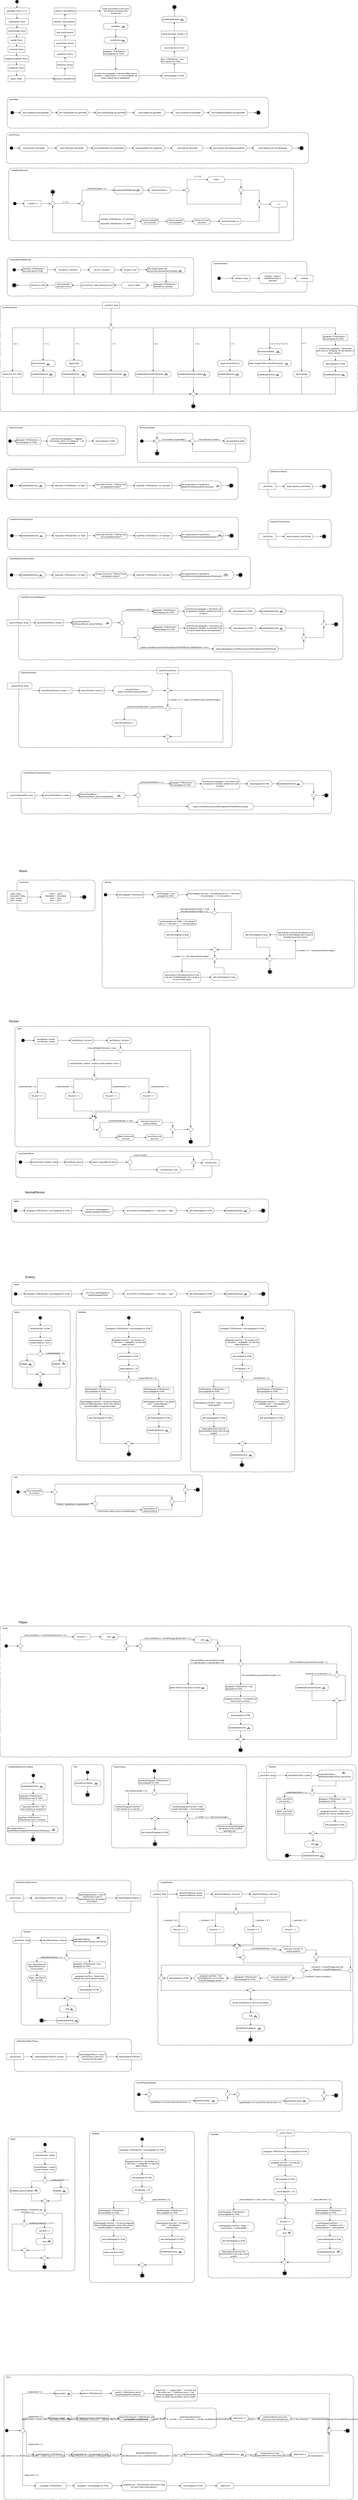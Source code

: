 <mxfile version="13.5.7" type="device"><diagram id="ruLIbZ4N8Nl4JyrR8JaH" name="Page-1"><mxGraphModel dx="1185" dy="621" grid="1" gridSize="10" guides="1" tooltips="1" connect="1" arrows="1" fold="1" page="1" pageScale="1" pageWidth="2336" pageHeight="1654" math="0" shadow="0"><root><mxCell id="0"/><mxCell id="1" parent="0"/><mxCell id="af-ZfSAfbiWvyMGyDBWC-854" value="&lt;div style=&quot;text-align: left&quot;&gt;&lt;span&gt;&amp;nbsp; &amp;nbsp; findPositionOfItemToPick&lt;/span&gt;&lt;/div&gt;" style="rounded=1;whiteSpace=wrap;html=1;shadow=0;glass=0;comic=1;strokeColor=#000000;labelPosition=center;verticalLabelPosition=middle;align=left;verticalAlign=top;absoluteArcSize=1;arcSize=50;" vertex="1" parent="1"><mxGeometry x="96" y="12250" width="760" height="210" as="geometry"/></mxCell><mxCell id="af-ZfSAfbiWvyMGyDBWC-1" value="&lt;div style=&quot;text-align: left&quot;&gt;&lt;span&gt;&amp;nbsp; &amp;nbsp; createBodyElements&lt;/span&gt;&lt;/div&gt;" style="rounded=1;whiteSpace=wrap;html=1;shadow=0;glass=0;comic=1;strokeColor=#000000;labelPosition=center;verticalLabelPosition=middle;align=left;verticalAlign=top;absoluteArcSize=1;arcSize=50;" vertex="1" parent="1"><mxGeometry x="62.13" y="1140" width="1850" height="470" as="geometry"/></mxCell><mxCell id="af-ZfSAfbiWvyMGyDBWC-40" style="edgeStyle=orthogonalEdgeStyle;rounded=0;orthogonalLoop=1;jettySize=auto;html=1;exitX=1;exitY=0.5;exitDx=0;exitDy=0;" edge="1" parent="1" source="af-ZfSAfbiWvyMGyDBWC-2" target="af-ZfSAfbiWvyMGyDBWC-3"><mxGeometry relative="1" as="geometry"/></mxCell><mxCell id="af-ZfSAfbiWvyMGyDBWC-2" value="&lt;div style=&quot;text-align: left&quot;&gt;i: number = 0&lt;/div&gt;" style="rounded=0;whiteSpace=wrap;html=1;comic=1;" vertex="1" parent="1"><mxGeometry x="162.13" y="1350" width="110" height="40" as="geometry"/></mxCell><mxCell id="af-ZfSAfbiWvyMGyDBWC-5" style="edgeStyle=orthogonalEdgeStyle;rounded=0;orthogonalLoop=1;jettySize=auto;html=1;exitX=1;exitY=0.5;exitDx=0;exitDy=0;" edge="1" parent="1" source="af-ZfSAfbiWvyMGyDBWC-3" target="af-ZfSAfbiWvyMGyDBWC-4"><mxGeometry relative="1" as="geometry"/></mxCell><mxCell id="af-ZfSAfbiWvyMGyDBWC-44" style="edgeStyle=orthogonalEdgeStyle;rounded=0;orthogonalLoop=1;jettySize=auto;html=1;exitX=0.5;exitY=0;exitDx=0;exitDy=0;" edge="1" parent="1" source="af-ZfSAfbiWvyMGyDBWC-3" target="af-ZfSAfbiWvyMGyDBWC-43"><mxGeometry relative="1" as="geometry"/></mxCell><mxCell id="af-ZfSAfbiWvyMGyDBWC-3" value="" style="rhombus;whiteSpace=wrap;html=1;rounded=0;shadow=0;glass=0;comic=1;strokeColor=#000000;align=left;" vertex="1" parent="1"><mxGeometry x="332.13" y="1354" width="32" height="32" as="geometry"/></mxCell><mxCell id="af-ZfSAfbiWvyMGyDBWC-12" style="edgeStyle=orthogonalEdgeStyle;rounded=0;orthogonalLoop=1;jettySize=auto;html=1;exitX=0.5;exitY=0;exitDx=0;exitDy=0;entryX=0;entryY=0.5;entryDx=0;entryDy=0;" edge="1" parent="1" source="af-ZfSAfbiWvyMGyDBWC-4" target="af-ZfSAfbiWvyMGyDBWC-7"><mxGeometry relative="1" as="geometry"/></mxCell><mxCell id="af-ZfSAfbiWvyMGyDBWC-29" style="edgeStyle=orthogonalEdgeStyle;rounded=0;orthogonalLoop=1;jettySize=auto;html=1;exitX=0.5;exitY=1;exitDx=0;exitDy=0;entryX=0;entryY=0.5;entryDx=0;entryDy=0;" edge="1" parent="1" source="af-ZfSAfbiWvyMGyDBWC-4" target="af-ZfSAfbiWvyMGyDBWC-26"><mxGeometry relative="1" as="geometry"/></mxCell><mxCell id="af-ZfSAfbiWvyMGyDBWC-4" value="" style="rhombus;whiteSpace=wrap;html=1;rounded=0;shadow=0;glass=0;comic=1;strokeColor=#000000;align=left;" vertex="1" parent="1"><mxGeometry x="522.13" y="1354" width="32" height="32" as="geometry"/></mxCell><mxCell id="af-ZfSAfbiWvyMGyDBWC-6" value="[ i &amp;lt; 2 ]" style="text;html=1;strokeColor=none;fillColor=none;align=center;verticalAlign=middle;whiteSpace=wrap;rounded=0;" vertex="1" parent="1"><mxGeometry x="412.13" y="1350" width="40" height="20" as="geometry"/></mxCell><mxCell id="af-ZfSAfbiWvyMGyDBWC-14" style="edgeStyle=orthogonalEdgeStyle;rounded=0;orthogonalLoop=1;jettySize=auto;html=1;exitX=1;exitY=0.5;exitDx=0;exitDy=0;entryX=0;entryY=0.5;entryDx=0;entryDy=0;" edge="1" parent="1" source="af-ZfSAfbiWvyMGyDBWC-7" target="af-ZfSAfbiWvyMGyDBWC-11"><mxGeometry relative="1" as="geometry"/></mxCell><mxCell id="af-ZfSAfbiWvyMGyDBWC-7" value="createInputFieldWithLabel&amp;nbsp;" style="rounded=1;whiteSpace=wrap;html=1;absoluteArcSize=1;arcSize=50;strokeWidth=1;shadow=0;comic=1;align=left;" vertex="1" parent="1"><mxGeometry x="747.13" y="1258" width="187" height="50" as="geometry"/></mxCell><mxCell id="af-ZfSAfbiWvyMGyDBWC-9" value="" style="strokeWidth=2;html=1;shape=mxgraph.flowchart.annotation_2;align=left;rounded=1;comic=1;rotation=90;" vertex="1" parent="1"><mxGeometry x="894.13" y="1275.5" width="15" height="15" as="geometry"/></mxCell><mxCell id="af-ZfSAfbiWvyMGyDBWC-10" value="" style="endArrow=none;html=1;entryX=0.508;entryY=0.487;entryPerimeter=0;exitX=1;exitY=0.5;exitPerimeter=0;strokeWidth=2;" edge="1" parent="1" source="af-ZfSAfbiWvyMGyDBWC-9" target="af-ZfSAfbiWvyMGyDBWC-9"><mxGeometry width="50" height="50" relative="1" as="geometry"><mxPoint x="717.463" y="1338" as="sourcePoint"/><mxPoint x="750.797" y="1388" as="targetPoint"/></mxGeometry></mxCell><mxCell id="af-ZfSAfbiWvyMGyDBWC-18" style="edgeStyle=orthogonalEdgeStyle;rounded=0;orthogonalLoop=1;jettySize=auto;html=1;exitX=1;exitY=0.5;exitDx=0;exitDy=0;entryX=0;entryY=0.5;entryDx=0;entryDy=0;" edge="1" parent="1" source="af-ZfSAfbiWvyMGyDBWC-11" target="af-ZfSAfbiWvyMGyDBWC-15"><mxGeometry relative="1" as="geometry"/></mxCell><mxCell id="af-ZfSAfbiWvyMGyDBWC-11" value="elementsCreated ++" style="rounded=1;whiteSpace=wrap;html=1;absoluteArcSize=1;arcSize=50;strokeWidth=1;shadow=0;comic=1;" vertex="1" parent="1"><mxGeometry x="974.13" y="1263" width="140" height="40" as="geometry"/></mxCell><mxCell id="af-ZfSAfbiWvyMGyDBWC-13" value="[ elementsCreated = 0 ]" style="text;html=1;strokeColor=none;fillColor=none;align=center;verticalAlign=middle;whiteSpace=wrap;rounded=0;" vertex="1" parent="1"><mxGeometry x="561.13" y="1263" width="142" height="20" as="geometry"/></mxCell><mxCell id="af-ZfSAfbiWvyMGyDBWC-17" style="edgeStyle=orthogonalEdgeStyle;rounded=0;orthogonalLoop=1;jettySize=auto;html=1;exitX=0.5;exitY=0;exitDx=0;exitDy=0;entryX=0;entryY=0.5;entryDx=0;entryDy=0;" edge="1" parent="1" source="af-ZfSAfbiWvyMGyDBWC-15" target="af-ZfSAfbiWvyMGyDBWC-16"><mxGeometry relative="1" as="geometry"/></mxCell><mxCell id="af-ZfSAfbiWvyMGyDBWC-22" style="edgeStyle=orthogonalEdgeStyle;rounded=0;orthogonalLoop=1;jettySize=auto;html=1;exitX=0.5;exitY=1;exitDx=0;exitDy=0;entryX=0.5;entryY=1;entryDx=0;entryDy=0;" edge="1" parent="1" source="af-ZfSAfbiWvyMGyDBWC-15" target="af-ZfSAfbiWvyMGyDBWC-20"><mxGeometry relative="1" as="geometry"><Array as="points"><mxPoint x="1220.13" y="1374"/><mxPoint x="1570.13" y="1374"/></Array></mxGeometry></mxCell><mxCell id="af-ZfSAfbiWvyMGyDBWC-15" value="" style="rhombus;whiteSpace=wrap;html=1;rounded=0;shadow=0;glass=0;comic=1;strokeColor=#000000;align=left;" vertex="1" parent="1"><mxGeometry x="1204.13" y="1267" width="32" height="32" as="geometry"/></mxCell><mxCell id="af-ZfSAfbiWvyMGyDBWC-21" style="edgeStyle=orthogonalEdgeStyle;rounded=0;orthogonalLoop=1;jettySize=auto;html=1;exitX=1;exitY=0.5;exitDx=0;exitDy=0;entryX=0.5;entryY=0;entryDx=0;entryDy=0;" edge="1" parent="1" source="af-ZfSAfbiWvyMGyDBWC-16" target="af-ZfSAfbiWvyMGyDBWC-20"><mxGeometry relative="1" as="geometry"/></mxCell><mxCell id="af-ZfSAfbiWvyMGyDBWC-16" value="break" style="rounded=1;whiteSpace=wrap;html=1;absoluteArcSize=1;arcSize=50;strokeWidth=1;shadow=0;comic=1;" vertex="1" parent="1"><mxGeometry x="1354.13" y="1194" width="110" height="40" as="geometry"/></mxCell><mxCell id="af-ZfSAfbiWvyMGyDBWC-19" value="[ i == 0}" style="text;html=1;strokeColor=none;fillColor=none;align=center;verticalAlign=middle;whiteSpace=wrap;rounded=0;" vertex="1" parent="1"><mxGeometry x="1264.13" y="1184" width="50" height="20" as="geometry"/></mxCell><mxCell id="af-ZfSAfbiWvyMGyDBWC-35" style="edgeStyle=orthogonalEdgeStyle;rounded=0;orthogonalLoop=1;jettySize=auto;html=1;exitX=1;exitY=0.5;exitDx=0;exitDy=0;entryX=0.5;entryY=0;entryDx=0;entryDy=0;" edge="1" parent="1" source="af-ZfSAfbiWvyMGyDBWC-20" target="af-ZfSAfbiWvyMGyDBWC-28"><mxGeometry relative="1" as="geometry"/></mxCell><mxCell id="af-ZfSAfbiWvyMGyDBWC-20" value="" style="rhombus;whiteSpace=wrap;html=1;rounded=0;shadow=0;glass=0;comic=1;strokeColor=#000000;align=left;" vertex="1" parent="1"><mxGeometry x="1554.13" y="1267" width="32" height="32" as="geometry"/></mxCell><mxCell id="af-ZfSAfbiWvyMGyDBWC-31" style="edgeStyle=orthogonalEdgeStyle;rounded=0;orthogonalLoop=1;jettySize=auto;html=1;exitX=1;exitY=0.5;exitDx=0;exitDy=0;" edge="1" parent="1" source="af-ZfSAfbiWvyMGyDBWC-23" target="af-ZfSAfbiWvyMGyDBWC-24"><mxGeometry relative="1" as="geometry"/></mxCell><mxCell id="af-ZfSAfbiWvyMGyDBWC-23" value="remove inputLabel from document" style="rounded=1;whiteSpace=wrap;html=1;absoluteArcSize=1;arcSize=50;strokeWidth=1;shadow=0;comic=1;" vertex="1" parent="1"><mxGeometry x="923.88" y="1465" width="110" height="40" as="geometry"/></mxCell><mxCell id="af-ZfSAfbiWvyMGyDBWC-32" style="edgeStyle=orthogonalEdgeStyle;rounded=0;orthogonalLoop=1;jettySize=auto;html=1;exitX=1;exitY=0.5;exitDx=0;exitDy=0;" edge="1" parent="1" source="af-ZfSAfbiWvyMGyDBWC-24" target="af-ZfSAfbiWvyMGyDBWC-25"><mxGeometry relative="1" as="geometry"/></mxCell><mxCell id="af-ZfSAfbiWvyMGyDBWC-24" value="remove userInput from document" style="rounded=1;whiteSpace=wrap;html=1;absoluteArcSize=1;arcSize=50;strokeWidth=1;shadow=0;comic=1;" vertex="1" parent="1"><mxGeometry x="1091.38" y="1465" width="110" height="40" as="geometry"/></mxCell><mxCell id="af-ZfSAfbiWvyMGyDBWC-33" style="edgeStyle=orthogonalEdgeStyle;rounded=0;orthogonalLoop=1;jettySize=auto;html=1;exitX=1;exitY=0.5;exitDx=0;exitDy=0;entryX=0;entryY=0.5;entryDx=0;entryDy=0;" edge="1" parent="1" source="af-ZfSAfbiWvyMGyDBWC-25" target="af-ZfSAfbiWvyMGyDBWC-27"><mxGeometry relative="1" as="geometry"/></mxCell><mxCell id="af-ZfSAfbiWvyMGyDBWC-25" value="remove form from document" style="rounded=1;whiteSpace=wrap;html=1;absoluteArcSize=1;arcSize=50;strokeWidth=1;shadow=0;comic=1;" vertex="1" parent="1"><mxGeometry x="1261.38" y="1465" width="110" height="40" as="geometry"/></mxCell><mxCell id="af-ZfSAfbiWvyMGyDBWC-30" style="edgeStyle=orthogonalEdgeStyle;rounded=0;orthogonalLoop=1;jettySize=auto;html=1;exitX=1;exitY=0.5;exitDx=0;exitDy=0;" edge="1" parent="1" source="af-ZfSAfbiWvyMGyDBWC-26" target="af-ZfSAfbiWvyMGyDBWC-23"><mxGeometry relative="1" as="geometry"/></mxCell><mxCell id="af-ZfSAfbiWvyMGyDBWC-26" value="&lt;div style=&quot;text-align: left&quot;&gt;userInput: HTMLElement = Id &quot;userInput&quot;&lt;br&gt;&lt;br&gt;inputLabel: HTMLElement = Id &quot;label&quot;&lt;/div&gt;" style="rounded=0;whiteSpace=wrap;html=1;comic=1;" vertex="1" parent="1"><mxGeometry x="652.13" y="1440" width="230" height="90" as="geometry"/></mxCell><mxCell id="af-ZfSAfbiWvyMGyDBWC-34" style="edgeStyle=orthogonalEdgeStyle;rounded=0;orthogonalLoop=1;jettySize=auto;html=1;exitX=1;exitY=0.5;exitDx=0;exitDy=0;entryX=0.5;entryY=1;entryDx=0;entryDy=0;" edge="1" parent="1" source="af-ZfSAfbiWvyMGyDBWC-27" target="af-ZfSAfbiWvyMGyDBWC-28"><mxGeometry relative="1" as="geometry"/></mxCell><mxCell id="af-ZfSAfbiWvyMGyDBWC-27" value="elementsCreated = 0" style="rounded=1;whiteSpace=wrap;html=1;absoluteArcSize=1;arcSize=50;strokeWidth=1;shadow=0;comic=1;" vertex="1" parent="1"><mxGeometry x="1431.38" y="1465" width="139" height="40" as="geometry"/></mxCell><mxCell id="af-ZfSAfbiWvyMGyDBWC-37" style="edgeStyle=orthogonalEdgeStyle;rounded=0;orthogonalLoop=1;jettySize=auto;html=1;exitX=1;exitY=0.5;exitDx=0;exitDy=0;" edge="1" parent="1" source="af-ZfSAfbiWvyMGyDBWC-28" target="af-ZfSAfbiWvyMGyDBWC-41"><mxGeometry relative="1" as="geometry"><mxPoint x="1752.13" y="1373" as="targetPoint"/></mxGeometry></mxCell><mxCell id="af-ZfSAfbiWvyMGyDBWC-28" value="" style="rhombus;whiteSpace=wrap;html=1;rounded=0;shadow=0;glass=0;comic=1;strokeColor=#000000;align=left;" vertex="1" parent="1"><mxGeometry x="1672.13" y="1358" width="32" height="32" as="geometry"/></mxCell><mxCell id="af-ZfSAfbiWvyMGyDBWC-39" style="edgeStyle=orthogonalEdgeStyle;rounded=0;orthogonalLoop=1;jettySize=auto;html=1;exitX=1;exitY=0.5;exitDx=0;exitDy=0;" edge="1" parent="1" source="af-ZfSAfbiWvyMGyDBWC-38" target="af-ZfSAfbiWvyMGyDBWC-2"><mxGeometry relative="1" as="geometry"/></mxCell><mxCell id="af-ZfSAfbiWvyMGyDBWC-38" value="" style="ellipse;whiteSpace=wrap;html=1;rounded=0;shadow=0;comic=0;labelBackgroundColor=none;strokeColor=#000000;strokeWidth=1;fillColor=#000000;fontFamily=Verdana;fontSize=12;fontColor=#000000;align=center;comic=1" vertex="1" parent="1"><mxGeometry x="92.13" y="1360" width="20" height="20" as="geometry"/></mxCell><mxCell id="af-ZfSAfbiWvyMGyDBWC-42" style="edgeStyle=orthogonalEdgeStyle;rounded=0;orthogonalLoop=1;jettySize=auto;html=1;exitX=0.5;exitY=1;exitDx=0;exitDy=0;entryX=0.5;entryY=1;entryDx=0;entryDy=0;" edge="1" parent="1" source="af-ZfSAfbiWvyMGyDBWC-41" target="af-ZfSAfbiWvyMGyDBWC-3"><mxGeometry relative="1" as="geometry"><Array as="points"><mxPoint x="1817.13" y="1560"/><mxPoint x="348.13" y="1560"/></Array></mxGeometry></mxCell><mxCell id="af-ZfSAfbiWvyMGyDBWC-41" value="i++" style="rounded=1;whiteSpace=wrap;html=1;absoluteArcSize=1;arcSize=50;strokeWidth=1;shadow=0;comic=1;" vertex="1" parent="1"><mxGeometry x="1762.13" y="1354" width="110" height="40" as="geometry"/></mxCell><mxCell id="af-ZfSAfbiWvyMGyDBWC-43" value="" style="ellipse;html=1;shape=endState;fillColor=#000000;strokeColor=#000000;comic=1" vertex="1" parent="1"><mxGeometry x="333.13" y="1279" width="31" height="30" as="geometry"/></mxCell><mxCell id="af-ZfSAfbiWvyMGyDBWC-45" value="&lt;div style=&quot;text-align: left&quot;&gt;&lt;span&gt;&amp;nbsp; &amp;nbsp; submitCharInput&lt;/span&gt;&lt;/div&gt;" style="rounded=1;whiteSpace=wrap;html=1;shadow=0;glass=0;comic=1;strokeColor=#000000;labelPosition=center;verticalLabelPosition=middle;align=left;verticalAlign=top;absoluteArcSize=1;arcSize=50;" vertex="1" parent="1"><mxGeometry x="1378" y="1745" width="620" height="200" as="geometry"/></mxCell><mxCell id="af-ZfSAfbiWvyMGyDBWC-49" style="edgeStyle=orthogonalEdgeStyle;rounded=0;orthogonalLoop=1;jettySize=auto;html=1;exitX=1;exitY=0.5;exitDx=0;exitDy=0;" edge="1" parent="1" source="af-ZfSAfbiWvyMGyDBWC-46" target="af-ZfSAfbiWvyMGyDBWC-47"><mxGeometry relative="1" as="geometry"/></mxCell><mxCell id="af-ZfSAfbiWvyMGyDBWC-46" value="" style="ellipse;whiteSpace=wrap;html=1;rounded=0;shadow=0;comic=0;labelBackgroundColor=none;strokeColor=#000000;strokeWidth=1;fillColor=#000000;fontFamily=Verdana;fontSize=12;fontColor=#000000;align=center;comic=1" vertex="1" parent="1"><mxGeometry x="1418" y="1845" width="20" height="20" as="geometry"/></mxCell><mxCell id="af-ZfSAfbiWvyMGyDBWC-50" style="edgeStyle=orthogonalEdgeStyle;rounded=0;orthogonalLoop=1;jettySize=auto;html=1;exitX=1;exitY=0.5;exitDx=0;exitDy=0;" edge="1" parent="1" source="af-ZfSAfbiWvyMGyDBWC-47" target="af-ZfSAfbiWvyMGyDBWC-48"><mxGeometry relative="1" as="geometry"/></mxCell><mxCell id="af-ZfSAfbiWvyMGyDBWC-47" value="&lt;div style=&quot;text-align: left&quot;&gt;textInput: string&lt;/div&gt;" style="rounded=0;whiteSpace=wrap;html=1;comic=1;" vertex="1" parent="1"><mxGeometry x="1518" y="1835" width="110" height="40" as="geometry"/></mxCell><mxCell id="af-ZfSAfbiWvyMGyDBWC-52" style="edgeStyle=orthogonalEdgeStyle;rounded=0;orthogonalLoop=1;jettySize=auto;html=1;exitX=1;exitY=0.5;exitDx=0;exitDy=0;" edge="1" parent="1" source="af-ZfSAfbiWvyMGyDBWC-48" target="af-ZfSAfbiWvyMGyDBWC-51"><mxGeometry relative="1" as="geometry"/></mxCell><mxCell id="af-ZfSAfbiWvyMGyDBWC-48" value="textInput = value of InputElement with Id &quot;userInput&quot;" style="rounded=1;whiteSpace=wrap;html=1;absoluteArcSize=1;arcSize=50;strokeWidth=1;shadow=0;comic=1;" vertex="1" parent="1"><mxGeometry x="1690" y="1820" width="170" height="70" as="geometry"/></mxCell><mxCell id="af-ZfSAfbiWvyMGyDBWC-51" value="&lt;div style=&quot;text-align: left&quot;&gt;textInput&lt;/div&gt;" style="rounded=0;whiteSpace=wrap;html=1;comic=1;" vertex="1" parent="1"><mxGeometry x="1928" y="1835" width="110" height="40" as="geometry"/></mxCell><mxCell id="af-ZfSAfbiWvyMGyDBWC-53" value="&lt;div style=&quot;text-align: left&quot;&gt;&lt;span&gt;&amp;nbsp; &amp;nbsp; processUserInput&lt;/span&gt;&lt;/div&gt;" style="rounded=1;whiteSpace=wrap;html=1;shadow=0;glass=0;comic=1;strokeColor=#000000;labelPosition=center;verticalLabelPosition=middle;align=left;verticalAlign=top;absoluteArcSize=1;arcSize=50;" vertex="1" parent="1"><mxGeometry x="6.5" y="2030" width="2321.5" height="690" as="geometry"/></mxCell><mxCell id="af-ZfSAfbiWvyMGyDBWC-107" style="edgeStyle=orthogonalEdgeStyle;rounded=0;orthogonalLoop=1;jettySize=auto;html=1;exitX=1;exitY=0.5;exitDx=0;exitDy=0;entryX=0.5;entryY=0;entryDx=0;entryDy=0;" edge="1" parent="1" source="af-ZfSAfbiWvyMGyDBWC-55" target="af-ZfSAfbiWvyMGyDBWC-106"><mxGeometry relative="1" as="geometry"/></mxCell><mxCell id="af-ZfSAfbiWvyMGyDBWC-109" style="edgeStyle=orthogonalEdgeStyle;rounded=0;orthogonalLoop=1;jettySize=auto;html=1;exitX=0;exitY=0.5;exitDx=0;exitDy=0;" edge="1" parent="1" source="af-ZfSAfbiWvyMGyDBWC-55" target="af-ZfSAfbiWvyMGyDBWC-56"><mxGeometry relative="1" as="geometry"/></mxCell><mxCell id="af-ZfSAfbiWvyMGyDBWC-110" style="edgeStyle=orthogonalEdgeStyle;rounded=0;orthogonalLoop=1;jettySize=auto;html=1;exitX=0;exitY=0.5;exitDx=0;exitDy=0;" edge="1" parent="1" source="af-ZfSAfbiWvyMGyDBWC-55" target="af-ZfSAfbiWvyMGyDBWC-58"><mxGeometry relative="1" as="geometry"/></mxCell><mxCell id="af-ZfSAfbiWvyMGyDBWC-113" style="edgeStyle=orthogonalEdgeStyle;rounded=0;orthogonalLoop=1;jettySize=auto;html=1;exitX=0.5;exitY=1;exitDx=0;exitDy=0;" edge="1" parent="1" source="af-ZfSAfbiWvyMGyDBWC-55" target="af-ZfSAfbiWvyMGyDBWC-61"><mxGeometry relative="1" as="geometry"/></mxCell><mxCell id="af-ZfSAfbiWvyMGyDBWC-114" style="edgeStyle=orthogonalEdgeStyle;rounded=0;orthogonalLoop=1;jettySize=auto;html=1;exitX=1;exitY=0.5;exitDx=0;exitDy=0;" edge="1" parent="1" source="af-ZfSAfbiWvyMGyDBWC-55" target="af-ZfSAfbiWvyMGyDBWC-73"><mxGeometry relative="1" as="geometry"/></mxCell><mxCell id="af-ZfSAfbiWvyMGyDBWC-115" style="edgeStyle=orthogonalEdgeStyle;rounded=0;orthogonalLoop=1;jettySize=auto;html=1;exitX=1;exitY=0.5;exitDx=0;exitDy=0;" edge="1" parent="1" source="af-ZfSAfbiWvyMGyDBWC-55" target="af-ZfSAfbiWvyMGyDBWC-78"><mxGeometry relative="1" as="geometry"/></mxCell><mxCell id="af-ZfSAfbiWvyMGyDBWC-116" style="edgeStyle=orthogonalEdgeStyle;rounded=0;orthogonalLoop=1;jettySize=auto;html=1;exitX=1;exitY=0.5;exitDx=0;exitDy=0;" edge="1" parent="1" source="af-ZfSAfbiWvyMGyDBWC-55" target="af-ZfSAfbiWvyMGyDBWC-83"><mxGeometry relative="1" as="geometry"/></mxCell><mxCell id="af-ZfSAfbiWvyMGyDBWC-118" style="edgeStyle=orthogonalEdgeStyle;rounded=0;orthogonalLoop=1;jettySize=auto;html=1;exitX=1;exitY=0.5;exitDx=0;exitDy=0;" edge="1" parent="1" source="af-ZfSAfbiWvyMGyDBWC-55" target="af-ZfSAfbiWvyMGyDBWC-1363"><mxGeometry relative="1" as="geometry"><mxPoint x="1757" y="2310" as="targetPoint"/></mxGeometry></mxCell><mxCell id="af-ZfSAfbiWvyMGyDBWC-120" style="edgeStyle=orthogonalEdgeStyle;rounded=0;orthogonalLoop=1;jettySize=auto;html=1;exitX=1;exitY=0.5;exitDx=0;exitDy=0;" edge="1" parent="1" source="af-ZfSAfbiWvyMGyDBWC-55" target="af-ZfSAfbiWvyMGyDBWC-96"><mxGeometry relative="1" as="geometry"/></mxCell><mxCell id="af-ZfSAfbiWvyMGyDBWC-451" style="edgeStyle=orthogonalEdgeStyle;rounded=0;orthogonalLoop=1;jettySize=auto;html=1;exitX=0;exitY=0.5;exitDx=0;exitDy=0;" edge="1" parent="1" source="af-ZfSAfbiWvyMGyDBWC-55" target="af-ZfSAfbiWvyMGyDBWC-449"><mxGeometry relative="1" as="geometry"/></mxCell><mxCell id="af-ZfSAfbiWvyMGyDBWC-55" value="" style="rhombus;whiteSpace=wrap;html=1;rounded=0;shadow=0;glass=0;comic=1;strokeColor=#000000;align=left;" vertex="1" parent="1"><mxGeometry x="710.5" y="2160" width="32" height="32" as="geometry"/></mxCell><mxCell id="af-ZfSAfbiWvyMGyDBWC-111" style="edgeStyle=orthogonalEdgeStyle;rounded=0;orthogonalLoop=1;jettySize=auto;html=1;exitX=0.5;exitY=1;exitDx=0;exitDy=0;" edge="1" parent="1" source="af-ZfSAfbiWvyMGyDBWC-56" target="af-ZfSAfbiWvyMGyDBWC-57"><mxGeometry relative="1" as="geometry"/></mxCell><mxCell id="af-ZfSAfbiWvyMGyDBWC-56" value="showCommands" style="rounded=1;whiteSpace=wrap;html=1;absoluteArcSize=1;arcSize=50;strokeWidth=1;shadow=0;comic=1;align=left;" vertex="1" parent="1"><mxGeometry x="208.25" y="2387" width="156.5" height="40" as="geometry"/></mxCell><mxCell id="af-ZfSAfbiWvyMGyDBWC-125" style="edgeStyle=orthogonalEdgeStyle;rounded=0;orthogonalLoop=1;jettySize=auto;html=1;exitX=0.5;exitY=1;exitDx=0;exitDy=0;entryX=0;entryY=0.5;entryDx=0;entryDy=0;" edge="1" parent="1" source="af-ZfSAfbiWvyMGyDBWC-57" target="af-ZfSAfbiWvyMGyDBWC-124"><mxGeometry relative="1" as="geometry"/></mxCell><mxCell id="af-ZfSAfbiWvyMGyDBWC-57" value="createBodyElements" style="rounded=1;whiteSpace=wrap;html=1;absoluteArcSize=1;arcSize=50;strokeWidth=1;shadow=0;comic=1;align=left;" vertex="1" parent="1"><mxGeometry x="206.5" y="2457" width="160" height="40" as="geometry"/></mxCell><mxCell id="af-ZfSAfbiWvyMGyDBWC-112" style="edgeStyle=orthogonalEdgeStyle;rounded=0;orthogonalLoop=1;jettySize=auto;html=1;exitX=0.5;exitY=1;exitDx=0;exitDy=0;" edge="1" parent="1" source="af-ZfSAfbiWvyMGyDBWC-58" target="af-ZfSAfbiWvyMGyDBWC-59"><mxGeometry relative="1" as="geometry"/></mxCell><mxCell id="af-ZfSAfbiWvyMGyDBWC-58" value="player.look()" style="rounded=1;whiteSpace=wrap;html=1;absoluteArcSize=1;arcSize=50;strokeWidth=1;shadow=0;comic=1;" vertex="1" parent="1"><mxGeometry x="431.5" y="2387" width="110" height="40" as="geometry"/></mxCell><mxCell id="af-ZfSAfbiWvyMGyDBWC-126" style="edgeStyle=orthogonalEdgeStyle;rounded=0;orthogonalLoop=1;jettySize=auto;html=1;exitX=0.5;exitY=1;exitDx=0;exitDy=0;entryX=0;entryY=0.5;entryDx=0;entryDy=0;" edge="1" parent="1" source="af-ZfSAfbiWvyMGyDBWC-59" target="af-ZfSAfbiWvyMGyDBWC-124"><mxGeometry relative="1" as="geometry"><mxPoint x="966.5" y="2760" as="targetPoint"/></mxGeometry></mxCell><mxCell id="af-ZfSAfbiWvyMGyDBWC-59" value="createBodyElements" style="rounded=1;whiteSpace=wrap;html=1;absoluteArcSize=1;arcSize=50;strokeWidth=1;shadow=0;comic=1;align=left;" vertex="1" parent="1"><mxGeometry x="406.5" y="2457" width="160" height="40" as="geometry"/></mxCell><mxCell id="af-ZfSAfbiWvyMGyDBWC-127" style="edgeStyle=orthogonalEdgeStyle;rounded=0;orthogonalLoop=1;jettySize=auto;html=1;exitX=0.5;exitY=1;exitDx=0;exitDy=0;entryX=0;entryY=0.5;entryDx=0;entryDy=0;" edge="1" parent="1" source="af-ZfSAfbiWvyMGyDBWC-61" target="af-ZfSAfbiWvyMGyDBWC-124"><mxGeometry relative="1" as="geometry"><mxPoint x="1246.5" y="2610" as="targetPoint"/><Array as="points"><mxPoint x="726.5" y="2606"/></Array></mxGeometry></mxCell><mxCell id="af-ZfSAfbiWvyMGyDBWC-61" value="createBodyElementsForItemPicker" style="rounded=1;whiteSpace=wrap;html=1;absoluteArcSize=1;arcSize=50;strokeWidth=1;shadow=0;comic=1;align=left;" vertex="1" parent="1"><mxGeometry x="611.5" y="2457" width="230" height="40" as="geometry"/></mxCell><mxCell id="af-ZfSAfbiWvyMGyDBWC-62" value="" style="group;rotation=90;" vertex="1" connectable="0" parent="1"><mxGeometry x="806.5" y="2467" width="20" height="20" as="geometry"/></mxCell><mxCell id="af-ZfSAfbiWvyMGyDBWC-63" value="" style="strokeWidth=2;html=1;shape=mxgraph.flowchart.annotation_2;align=left;rounded=1;comic=1;rotation=90;" vertex="1" parent="af-ZfSAfbiWvyMGyDBWC-62"><mxGeometry x="2" y="5" width="15" height="15" as="geometry"/></mxCell><mxCell id="af-ZfSAfbiWvyMGyDBWC-64" value="" style="endArrow=none;html=1;entryX=0.508;entryY=0.487;entryPerimeter=0;exitX=1;exitY=0.5;exitPerimeter=0;strokeWidth=2;" edge="1" parent="af-ZfSAfbiWvyMGyDBWC-62" source="af-ZfSAfbiWvyMGyDBWC-63" target="af-ZfSAfbiWvyMGyDBWC-63"><mxGeometry width="50" height="50" relative="1" as="geometry"><mxPoint x="-46.667" as="sourcePoint"/><mxPoint x="-13.333" y="50" as="targetPoint"/></mxGeometry></mxCell><mxCell id="af-ZfSAfbiWvyMGyDBWC-66" value="" style="group;rotation=90;" vertex="1" connectable="0" parent="1"><mxGeometry x="536.5" y="2467" width="20" height="20" as="geometry"/></mxCell><mxCell id="af-ZfSAfbiWvyMGyDBWC-67" value="" style="strokeWidth=2;html=1;shape=mxgraph.flowchart.annotation_2;align=left;rounded=1;comic=1;rotation=90;" vertex="1" parent="af-ZfSAfbiWvyMGyDBWC-66"><mxGeometry x="2" y="5" width="15" height="15" as="geometry"/></mxCell><mxCell id="af-ZfSAfbiWvyMGyDBWC-68" value="" style="endArrow=none;html=1;entryX=0.508;entryY=0.487;entryPerimeter=0;exitX=1;exitY=0.5;exitPerimeter=0;strokeWidth=2;" edge="1" parent="af-ZfSAfbiWvyMGyDBWC-66" source="af-ZfSAfbiWvyMGyDBWC-67" target="af-ZfSAfbiWvyMGyDBWC-67"><mxGeometry width="50" height="50" relative="1" as="geometry"><mxPoint x="-46.667" as="sourcePoint"/><mxPoint x="-13.333" y="50" as="targetPoint"/></mxGeometry></mxCell><mxCell id="af-ZfSAfbiWvyMGyDBWC-69" value="" style="group;rotation=90;" vertex="1" connectable="0" parent="1"><mxGeometry x="326.5" y="2467" width="20" height="20" as="geometry"/></mxCell><mxCell id="af-ZfSAfbiWvyMGyDBWC-70" value="" style="strokeWidth=2;html=1;shape=mxgraph.flowchart.annotation_2;align=left;rounded=1;comic=1;rotation=90;" vertex="1" parent="af-ZfSAfbiWvyMGyDBWC-69"><mxGeometry x="2" y="5" width="15" height="15" as="geometry"/></mxCell><mxCell id="af-ZfSAfbiWvyMGyDBWC-71" value="" style="endArrow=none;html=1;entryX=0.508;entryY=0.487;entryPerimeter=0;exitX=1;exitY=0.5;exitPerimeter=0;strokeWidth=2;" edge="1" parent="af-ZfSAfbiWvyMGyDBWC-69" source="af-ZfSAfbiWvyMGyDBWC-70" target="af-ZfSAfbiWvyMGyDBWC-70"><mxGeometry width="50" height="50" relative="1" as="geometry"><mxPoint x="-46.667" as="sourcePoint"/><mxPoint x="-13.333" y="50" as="targetPoint"/></mxGeometry></mxCell><mxCell id="af-ZfSAfbiWvyMGyDBWC-128" style="edgeStyle=orthogonalEdgeStyle;rounded=0;orthogonalLoop=1;jettySize=auto;html=1;exitX=0.5;exitY=1;exitDx=0;exitDy=0;entryX=0;entryY=0.5;entryDx=0;entryDy=0;" edge="1" parent="1" source="af-ZfSAfbiWvyMGyDBWC-73" target="af-ZfSAfbiWvyMGyDBWC-124"><mxGeometry relative="1" as="geometry"/></mxCell><mxCell id="af-ZfSAfbiWvyMGyDBWC-73" value="createBodyElementsForItemDrop" style="rounded=1;whiteSpace=wrap;html=1;absoluteArcSize=1;arcSize=50;strokeWidth=1;shadow=0;comic=1;align=left;" vertex="1" parent="1"><mxGeometry x="884" y="2457" width="232.5" height="40" as="geometry"/></mxCell><mxCell id="af-ZfSAfbiWvyMGyDBWC-75" value="" style="strokeWidth=2;html=1;shape=mxgraph.flowchart.annotation_2;align=left;rounded=1;comic=1;rotation=90;" vertex="1" parent="1"><mxGeometry x="1076.5" y="2469.5" width="15" height="15" as="geometry"/></mxCell><mxCell id="af-ZfSAfbiWvyMGyDBWC-76" value="" style="endArrow=none;html=1;entryX=0.508;entryY=0.487;entryPerimeter=0;exitX=1;exitY=0.5;exitPerimeter=0;strokeWidth=2;" edge="1" parent="1" source="af-ZfSAfbiWvyMGyDBWC-75" target="af-ZfSAfbiWvyMGyDBWC-75"><mxGeometry width="50" height="50" relative="1" as="geometry"><mxPoint x="957.333" y="2467" as="sourcePoint"/><mxPoint x="990.667" y="2517" as="targetPoint"/></mxGeometry></mxCell><mxCell id="af-ZfSAfbiWvyMGyDBWC-129" style="edgeStyle=orthogonalEdgeStyle;rounded=0;orthogonalLoop=1;jettySize=auto;html=1;exitX=0.5;exitY=1;exitDx=0;exitDy=0;" edge="1" parent="1" source="af-ZfSAfbiWvyMGyDBWC-78" target="af-ZfSAfbiWvyMGyDBWC-124"><mxGeometry relative="1" as="geometry"/></mxCell><mxCell id="af-ZfSAfbiWvyMGyDBWC-78" value="createBodyElementsForAttack" style="rounded=1;whiteSpace=wrap;html=1;absoluteArcSize=1;arcSize=50;strokeWidth=1;shadow=0;comic=1;align=left;" vertex="1" parent="1"><mxGeometry x="1156.5" y="2457" width="210" height="40" as="geometry"/></mxCell><mxCell id="af-ZfSAfbiWvyMGyDBWC-80" value="" style="strokeWidth=2;html=1;shape=mxgraph.flowchart.annotation_2;align=left;rounded=1;comic=1;rotation=90;" vertex="1" parent="1"><mxGeometry x="1326.5" y="2472" width="15" height="15" as="geometry"/></mxCell><mxCell id="af-ZfSAfbiWvyMGyDBWC-81" value="" style="endArrow=none;html=1;entryX=0.508;entryY=0.487;entryPerimeter=0;exitX=1;exitY=0.5;exitPerimeter=0;strokeWidth=2;" edge="1" parent="1" source="af-ZfSAfbiWvyMGyDBWC-80" target="af-ZfSAfbiWvyMGyDBWC-80"><mxGeometry width="50" height="50" relative="1" as="geometry"><mxPoint x="1229.833" y="2467" as="sourcePoint"/><mxPoint x="1263.167" y="2517" as="targetPoint"/></mxGeometry></mxCell><mxCell id="af-ZfSAfbiWvyMGyDBWC-117" style="edgeStyle=orthogonalEdgeStyle;rounded=0;orthogonalLoop=1;jettySize=auto;html=1;exitX=0.5;exitY=1;exitDx=0;exitDy=0;" edge="1" parent="1" source="af-ZfSAfbiWvyMGyDBWC-83" target="af-ZfSAfbiWvyMGyDBWC-84"><mxGeometry relative="1" as="geometry"/></mxCell><mxCell id="af-ZfSAfbiWvyMGyDBWC-83" value="player.showInventory ()" style="rounded=1;whiteSpace=wrap;html=1;absoluteArcSize=1;arcSize=50;strokeWidth=1;shadow=0;comic=1;" vertex="1" parent="1"><mxGeometry x="1416.5" y="2387" width="165" height="40" as="geometry"/></mxCell><mxCell id="af-ZfSAfbiWvyMGyDBWC-130" style="edgeStyle=orthogonalEdgeStyle;rounded=0;orthogonalLoop=1;jettySize=auto;html=1;exitX=0.5;exitY=1;exitDx=0;exitDy=0;entryX=1;entryY=0.5;entryDx=0;entryDy=0;" edge="1" parent="1" source="af-ZfSAfbiWvyMGyDBWC-84" target="af-ZfSAfbiWvyMGyDBWC-124"><mxGeometry relative="1" as="geometry"/></mxCell><mxCell id="af-ZfSAfbiWvyMGyDBWC-84" value="createBodyElements" style="rounded=1;whiteSpace=wrap;html=1;absoluteArcSize=1;arcSize=50;strokeWidth=1;shadow=0;comic=1;align=left;" vertex="1" parent="1"><mxGeometry x="1419" y="2457" width="160" height="40" as="geometry"/></mxCell><mxCell id="af-ZfSAfbiWvyMGyDBWC-85" value="" style="group;rotation=90;" vertex="1" connectable="0" parent="1"><mxGeometry x="1536.5" y="2467" width="20" height="20" as="geometry"/></mxCell><mxCell id="af-ZfSAfbiWvyMGyDBWC-86" value="" style="strokeWidth=2;html=1;shape=mxgraph.flowchart.annotation_2;align=left;rounded=1;comic=1;rotation=90;" vertex="1" parent="af-ZfSAfbiWvyMGyDBWC-85"><mxGeometry x="2" y="5" width="15" height="15" as="geometry"/></mxCell><mxCell id="af-ZfSAfbiWvyMGyDBWC-87" value="" style="endArrow=none;html=1;entryX=0.508;entryY=0.487;entryPerimeter=0;exitX=1;exitY=0.5;exitPerimeter=0;strokeWidth=2;" edge="1" parent="af-ZfSAfbiWvyMGyDBWC-85" source="af-ZfSAfbiWvyMGyDBWC-86" target="af-ZfSAfbiWvyMGyDBWC-86"><mxGeometry width="50" height="50" relative="1" as="geometry"><mxPoint x="-46.667" as="sourcePoint"/><mxPoint x="-13.333" y="50" as="targetPoint"/></mxGeometry></mxCell><mxCell id="af-ZfSAfbiWvyMGyDBWC-119" style="edgeStyle=orthogonalEdgeStyle;rounded=0;orthogonalLoop=1;jettySize=auto;html=1;exitX=0.5;exitY=1;exitDx=0;exitDy=0;" edge="1" parent="1" source="af-ZfSAfbiWvyMGyDBWC-88" target="af-ZfSAfbiWvyMGyDBWC-89"><mxGeometry relative="1" as="geometry"/></mxCell><mxCell id="af-ZfSAfbiWvyMGyDBWC-88" value="player.changePosition (submitCharInput())" style="rounded=1;whiteSpace=wrap;html=1;absoluteArcSize=1;arcSize=50;strokeWidth=1;shadow=0;comic=1;align=left;" vertex="1" parent="1"><mxGeometry x="1616.5" y="2387" width="280" height="40" as="geometry"/></mxCell><mxCell id="af-ZfSAfbiWvyMGyDBWC-131" style="edgeStyle=orthogonalEdgeStyle;rounded=0;orthogonalLoop=1;jettySize=auto;html=1;exitX=0.5;exitY=1;exitDx=0;exitDy=0;entryX=1;entryY=0.5;entryDx=0;entryDy=0;" edge="1" parent="1" source="af-ZfSAfbiWvyMGyDBWC-89" target="af-ZfSAfbiWvyMGyDBWC-124"><mxGeometry relative="1" as="geometry"/></mxCell><mxCell id="af-ZfSAfbiWvyMGyDBWC-89" value="createBodyElements" style="rounded=1;whiteSpace=wrap;html=1;absoluteArcSize=1;arcSize=50;strokeWidth=1;shadow=0;comic=1;align=left;" vertex="1" parent="1"><mxGeometry x="1676.5" y="2459.5" width="160" height="40" as="geometry"/></mxCell><mxCell id="af-ZfSAfbiWvyMGyDBWC-90" value="" style="group;rotation=90;" vertex="1" connectable="0" parent="1"><mxGeometry x="1796.5" y="2469.5" width="20" height="20" as="geometry"/></mxCell><mxCell id="af-ZfSAfbiWvyMGyDBWC-91" value="" style="strokeWidth=2;html=1;shape=mxgraph.flowchart.annotation_2;align=left;rounded=1;comic=1;rotation=90;" vertex="1" parent="af-ZfSAfbiWvyMGyDBWC-90"><mxGeometry x="2" y="5" width="15" height="15" as="geometry"/></mxCell><mxCell id="af-ZfSAfbiWvyMGyDBWC-92" value="" style="endArrow=none;html=1;entryX=0.508;entryY=0.487;entryPerimeter=0;exitX=1;exitY=0.5;exitPerimeter=0;strokeWidth=2;" edge="1" parent="af-ZfSAfbiWvyMGyDBWC-90" source="af-ZfSAfbiWvyMGyDBWC-91" target="af-ZfSAfbiWvyMGyDBWC-91"><mxGeometry width="50" height="50" relative="1" as="geometry"><mxPoint x="-46.667" as="sourcePoint"/><mxPoint x="-13.333" y="50" as="targetPoint"/></mxGeometry></mxCell><mxCell id="af-ZfSAfbiWvyMGyDBWC-93" value="" style="group;rotation=90;" vertex="1" connectable="0" parent="1"><mxGeometry x="1856.5" y="2397" width="20" height="20" as="geometry"/></mxCell><mxCell id="af-ZfSAfbiWvyMGyDBWC-94" value="" style="strokeWidth=2;html=1;shape=mxgraph.flowchart.annotation_2;align=left;rounded=1;comic=1;rotation=90;" vertex="1" parent="af-ZfSAfbiWvyMGyDBWC-93"><mxGeometry x="2" y="5" width="15" height="15" as="geometry"/></mxCell><mxCell id="af-ZfSAfbiWvyMGyDBWC-95" value="" style="endArrow=none;html=1;entryX=0.508;entryY=0.487;entryPerimeter=0;exitX=1;exitY=0.5;exitPerimeter=0;strokeWidth=2;" edge="1" parent="af-ZfSAfbiWvyMGyDBWC-93" source="af-ZfSAfbiWvyMGyDBWC-94" target="af-ZfSAfbiWvyMGyDBWC-94"><mxGeometry width="50" height="50" relative="1" as="geometry"><mxPoint x="-46.667" as="sourcePoint"/><mxPoint x="-13.333" y="50" as="targetPoint"/></mxGeometry></mxCell><mxCell id="af-ZfSAfbiWvyMGyDBWC-132" style="edgeStyle=orthogonalEdgeStyle;rounded=0;orthogonalLoop=1;jettySize=auto;html=1;exitX=0.5;exitY=1;exitDx=0;exitDy=0;entryX=1;entryY=0.5;entryDx=0;entryDy=0;" edge="1" parent="1" source="af-ZfSAfbiWvyMGyDBWC-96" target="af-ZfSAfbiWvyMGyDBWC-124"><mxGeometry relative="1" as="geometry"/></mxCell><mxCell id="af-ZfSAfbiWvyMGyDBWC-96" value="player.speak()" style="rounded=1;whiteSpace=wrap;html=1;absoluteArcSize=1;arcSize=50;strokeWidth=1;shadow=0;comic=1;" vertex="1" parent="1"><mxGeometry x="1909" y="2457" width="110" height="40" as="geometry"/></mxCell><mxCell id="af-ZfSAfbiWvyMGyDBWC-122" style="edgeStyle=orthogonalEdgeStyle;rounded=0;orthogonalLoop=1;jettySize=auto;html=1;exitX=0.5;exitY=1;exitDx=0;exitDy=0;" edge="1" parent="1" source="af-ZfSAfbiWvyMGyDBWC-97" target="af-ZfSAfbiWvyMGyDBWC-98"><mxGeometry relative="1" as="geometry"/></mxCell><mxCell id="af-ZfSAfbiWvyMGyDBWC-97" value="innerText from paragraph = &quot;Diese Aktion steht nicht zur Verfügung. Um alle Aktionen zu sehen, drücke c .&quot;" style="rounded=1;whiteSpace=wrap;html=1;absoluteArcSize=1;arcSize=50;strokeWidth=1;shadow=0;comic=1;" vertex="1" parent="1"><mxGeometry x="2058" y="2289.5" width="250" height="70" as="geometry"/></mxCell><mxCell id="af-ZfSAfbiWvyMGyDBWC-123" style="edgeStyle=orthogonalEdgeStyle;rounded=0;orthogonalLoop=1;jettySize=auto;html=1;exitX=0.5;exitY=1;exitDx=0;exitDy=0;" edge="1" parent="1" source="af-ZfSAfbiWvyMGyDBWC-98" target="af-ZfSAfbiWvyMGyDBWC-102"><mxGeometry relative="1" as="geometry"/></mxCell><mxCell id="af-ZfSAfbiWvyMGyDBWC-98" value="add paragraph to HTML" style="rounded=1;whiteSpace=wrap;html=1;absoluteArcSize=1;arcSize=50;strokeWidth=1;shadow=0;comic=1;" vertex="1" parent="1"><mxGeometry x="2103" y="2389.5" width="160" height="40" as="geometry"/></mxCell><mxCell id="af-ZfSAfbiWvyMGyDBWC-133" style="edgeStyle=orthogonalEdgeStyle;rounded=0;orthogonalLoop=1;jettySize=auto;html=1;exitX=0.5;exitY=1;exitDx=0;exitDy=0;entryX=1;entryY=0.5;entryDx=0;entryDy=0;" edge="1" parent="1" source="af-ZfSAfbiWvyMGyDBWC-102" target="af-ZfSAfbiWvyMGyDBWC-124"><mxGeometry relative="1" as="geometry"/></mxCell><mxCell id="af-ZfSAfbiWvyMGyDBWC-102" value="createBodyElements" style="rounded=1;whiteSpace=wrap;html=1;absoluteArcSize=1;arcSize=50;strokeWidth=1;shadow=0;comic=1;align=left;" vertex="1" parent="1"><mxGeometry x="2103" y="2459.5" width="160" height="40" as="geometry"/></mxCell><mxCell id="af-ZfSAfbiWvyMGyDBWC-103" value="" style="group;rotation=90;" vertex="1" connectable="0" parent="1"><mxGeometry x="2223" y="2469.5" width="20" height="20" as="geometry"/></mxCell><mxCell id="af-ZfSAfbiWvyMGyDBWC-104" value="" style="strokeWidth=2;html=1;shape=mxgraph.flowchart.annotation_2;align=left;rounded=1;comic=1;rotation=90;" vertex="1" parent="af-ZfSAfbiWvyMGyDBWC-103"><mxGeometry x="2" y="5" width="15" height="15" as="geometry"/></mxCell><mxCell id="af-ZfSAfbiWvyMGyDBWC-105" value="" style="endArrow=none;html=1;entryX=0.508;entryY=0.487;entryPerimeter=0;exitX=1;exitY=0.5;exitPerimeter=0;strokeWidth=2;" edge="1" parent="af-ZfSAfbiWvyMGyDBWC-103" source="af-ZfSAfbiWvyMGyDBWC-104" target="af-ZfSAfbiWvyMGyDBWC-104"><mxGeometry width="50" height="50" relative="1" as="geometry"><mxPoint x="-46.667" as="sourcePoint"/><mxPoint x="-13.333" y="50" as="targetPoint"/></mxGeometry></mxCell><mxCell id="af-ZfSAfbiWvyMGyDBWC-121" style="edgeStyle=orthogonalEdgeStyle;rounded=0;orthogonalLoop=1;jettySize=auto;html=1;exitX=0.5;exitY=1;exitDx=0;exitDy=0;" edge="1" parent="1" source="af-ZfSAfbiWvyMGyDBWC-106" target="af-ZfSAfbiWvyMGyDBWC-97"><mxGeometry relative="1" as="geometry"/></mxCell><mxCell id="af-ZfSAfbiWvyMGyDBWC-106" value="&lt;div style=&quot;text-align: left&quot;&gt;paragraph: HTMLElement = new paragraph for HTML&lt;/div&gt;" style="rounded=0;whiteSpace=wrap;html=1;comic=1;" vertex="1" parent="1"><mxGeometry x="2103" y="2219.5" width="160" height="40" as="geometry"/></mxCell><mxCell id="af-ZfSAfbiWvyMGyDBWC-135" style="edgeStyle=orthogonalEdgeStyle;rounded=0;orthogonalLoop=1;jettySize=auto;html=1;exitX=0.5;exitY=1;exitDx=0;exitDy=0;entryX=0.5;entryY=0;entryDx=0;entryDy=0;" edge="1" parent="1" source="af-ZfSAfbiWvyMGyDBWC-124" target="af-ZfSAfbiWvyMGyDBWC-134"><mxGeometry relative="1" as="geometry"/></mxCell><mxCell id="af-ZfSAfbiWvyMGyDBWC-124" value="" style="rhombus;whiteSpace=wrap;html=1;rounded=0;shadow=0;glass=0;comic=1;strokeColor=#000000;align=left;" vertex="1" parent="1"><mxGeometry x="1245.5" y="2590" width="32" height="32" as="geometry"/></mxCell><mxCell id="af-ZfSAfbiWvyMGyDBWC-134" value="" style="ellipse;html=1;shape=endState;fillColor=#000000;strokeColor=#000000;comic=1" vertex="1" parent="1"><mxGeometry x="1245.5" y="2670" width="31" height="30" as="geometry"/></mxCell><mxCell id="af-ZfSAfbiWvyMGyDBWC-137" style="edgeStyle=orthogonalEdgeStyle;rounded=0;orthogonalLoop=1;jettySize=auto;html=1;exitX=0.5;exitY=1;exitDx=0;exitDy=0;entryX=0.5;entryY=0;entryDx=0;entryDy=0;" edge="1" parent="1" source="af-ZfSAfbiWvyMGyDBWC-136" target="af-ZfSAfbiWvyMGyDBWC-55"><mxGeometry relative="1" as="geometry"/></mxCell><mxCell id="af-ZfSAfbiWvyMGyDBWC-136" value="&lt;div style=&quot;text-align: left&quot;&gt;_userInput: string&lt;/div&gt;" style="rounded=0;whiteSpace=wrap;html=1;comic=1;" vertex="1" parent="1"><mxGeometry x="671.5" y="2010" width="110" height="40" as="geometry"/></mxCell><mxCell id="af-ZfSAfbiWvyMGyDBWC-138" value="[ &quot;c&quot; ]" style="text;html=1;strokeColor=none;fillColor=none;align=center;verticalAlign=middle;whiteSpace=wrap;rounded=0;" vertex="1" parent="1"><mxGeometry x="286.5" y="2270" width="40" height="20" as="geometry"/></mxCell><mxCell id="af-ZfSAfbiWvyMGyDBWC-139" value="[ &quot;l&quot; ]" style="text;html=1;strokeColor=none;fillColor=none;align=center;verticalAlign=middle;whiteSpace=wrap;rounded=0;" vertex="1" parent="1"><mxGeometry x="486.5" y="2270" width="40" height="20" as="geometry"/></mxCell><mxCell id="af-ZfSAfbiWvyMGyDBWC-140" value="[ &quot;t&quot; ]" style="text;html=1;strokeColor=none;fillColor=none;align=center;verticalAlign=middle;whiteSpace=wrap;rounded=0;" vertex="1" parent="1"><mxGeometry x="726.5" y="2270" width="40" height="20" as="geometry"/></mxCell><mxCell id="af-ZfSAfbiWvyMGyDBWC-141" value="[ &quot;g&quot; ]" style="text;html=1;strokeColor=none;fillColor=none;align=center;verticalAlign=middle;whiteSpace=wrap;rounded=0;" vertex="1" parent="1"><mxGeometry x="996.5" y="2270" width="40" height="20" as="geometry"/></mxCell><mxCell id="af-ZfSAfbiWvyMGyDBWC-142" value="[ &quot;q&quot; ]" style="text;html=1;strokeColor=none;fillColor=none;align=center;verticalAlign=middle;whiteSpace=wrap;rounded=0;" vertex="1" parent="1"><mxGeometry x="1266.5" y="2270" width="40" height="20" as="geometry"/></mxCell><mxCell id="af-ZfSAfbiWvyMGyDBWC-143" value="[ &quot;i&quot; ]" style="text;html=1;strokeColor=none;fillColor=none;align=center;verticalAlign=middle;whiteSpace=wrap;rounded=0;" vertex="1" parent="1"><mxGeometry x="1496.5" y="2270" width="40" height="20" as="geometry"/></mxCell><mxCell id="af-ZfSAfbiWvyMGyDBWC-144" value="[ &quot;a&quot;&amp;nbsp; || &quot;w&quot; || &quot;s&quot; || &quot;d&quot; ]" style="text;html=1;strokeColor=none;fillColor=none;align=center;verticalAlign=middle;whiteSpace=wrap;rounded=0;" vertex="1" parent="1"><mxGeometry x="1756.5" y="2270" width="120" height="20" as="geometry"/></mxCell><mxCell id="af-ZfSAfbiWvyMGyDBWC-145" value="[ &quot;e&quot; ]" style="text;html=1;strokeColor=none;fillColor=none;align=center;verticalAlign=middle;whiteSpace=wrap;rounded=0;" vertex="1" parent="1"><mxGeometry x="1959" y="2267" width="40" height="20" as="geometry"/></mxCell><mxCell id="af-ZfSAfbiWvyMGyDBWC-147" value="&lt;div style=&quot;text-align: left&quot;&gt;&lt;span&gt;&amp;nbsp; &amp;nbsp; showCommands&lt;/span&gt;&lt;/div&gt;" style="rounded=1;whiteSpace=wrap;html=1;shadow=0;glass=0;comic=1;strokeColor=#000000;labelPosition=center;verticalLabelPosition=middle;align=left;verticalAlign=top;absoluteArcSize=1;arcSize=50;" vertex="1" parent="1"><mxGeometry x="51" y="2810" width="770" height="196" as="geometry"/></mxCell><mxCell id="af-ZfSAfbiWvyMGyDBWC-149" style="edgeStyle=orthogonalEdgeStyle;rounded=0;orthogonalLoop=1;jettySize=auto;html=1;exitX=1;exitY=0.5;exitDx=0;exitDy=0;" edge="1" parent="1" source="af-ZfSAfbiWvyMGyDBWC-150" target="af-ZfSAfbiWvyMGyDBWC-151"><mxGeometry relative="1" as="geometry"/></mxCell><mxCell id="af-ZfSAfbiWvyMGyDBWC-150" value="innerText from paragraph = &quot;Folgende Kommandos stehen zur Verfügung: &quot; + all commands available" style="rounded=1;whiteSpace=wrap;html=1;absoluteArcSize=1;arcSize=50;strokeWidth=1;shadow=0;comic=1;" vertex="1" parent="1"><mxGeometry x="313" y="2876" width="250" height="70" as="geometry"/></mxCell><mxCell id="af-ZfSAfbiWvyMGyDBWC-151" value="add paragraph to HTML" style="rounded=1;whiteSpace=wrap;html=1;absoluteArcSize=1;arcSize=50;strokeWidth=1;shadow=0;comic=1;" vertex="1" parent="1"><mxGeometry x="611" y="2891" width="160" height="40" as="geometry"/></mxCell><mxCell id="af-ZfSAfbiWvyMGyDBWC-152" style="edgeStyle=orthogonalEdgeStyle;rounded=0;orthogonalLoop=1;jettySize=auto;html=1;exitX=1;exitY=0.5;exitDx=0;exitDy=0;" edge="1" parent="1" source="af-ZfSAfbiWvyMGyDBWC-153" target="af-ZfSAfbiWvyMGyDBWC-150"><mxGeometry relative="1" as="geometry"/></mxCell><mxCell id="af-ZfSAfbiWvyMGyDBWC-153" value="&lt;div style=&quot;text-align: left&quot;&gt;paragraph: HTMLElement = new paragraph for HTML&lt;/div&gt;" style="rounded=0;whiteSpace=wrap;html=1;comic=1;" vertex="1" parent="1"><mxGeometry x="111" y="2891" width="160" height="40" as="geometry"/></mxCell><mxCell id="af-ZfSAfbiWvyMGyDBWC-155" style="edgeStyle=orthogonalEdgeStyle;rounded=0;orthogonalLoop=1;jettySize=auto;html=1;exitX=1;exitY=0.5;exitDx=0;exitDy=0;" edge="1" parent="1" source="af-ZfSAfbiWvyMGyDBWC-154" target="af-ZfSAfbiWvyMGyDBWC-153"><mxGeometry relative="1" as="geometry"/></mxCell><mxCell id="af-ZfSAfbiWvyMGyDBWC-154" value="" style="ellipse;whiteSpace=wrap;html=1;rounded=0;shadow=0;comic=0;labelBackgroundColor=none;strokeColor=#000000;strokeWidth=1;fillColor=#000000;fontFamily=Verdana;fontSize=12;fontColor=#000000;align=center;comic=1" vertex="1" parent="1"><mxGeometry x="61" y="2901" width="20" height="20" as="geometry"/></mxCell><mxCell id="af-ZfSAfbiWvyMGyDBWC-156" value="&lt;div style=&quot;text-align: left&quot;&gt;&lt;span&gt;&amp;nbsp; &amp;nbsp; createElementsForItemPicker&lt;/span&gt;&lt;/div&gt;" style="rounded=1;whiteSpace=wrap;html=1;shadow=0;glass=0;comic=1;strokeColor=#000000;labelPosition=center;verticalLabelPosition=middle;align=left;verticalAlign=top;absoluteArcSize=1;arcSize=50;" vertex="1" parent="1"><mxGeometry x="51" y="3080" width="1500" height="210" as="geometry"/></mxCell><mxCell id="af-ZfSAfbiWvyMGyDBWC-165" style="edgeStyle=orthogonalEdgeStyle;rounded=0;orthogonalLoop=1;jettySize=auto;html=1;exitX=1;exitY=0.5;exitDx=0;exitDy=0;entryX=0;entryY=0.5;entryDx=0;entryDy=0;" edge="1" parent="1" source="af-ZfSAfbiWvyMGyDBWC-157" target="af-ZfSAfbiWvyMGyDBWC-161"><mxGeometry relative="1" as="geometry"/></mxCell><mxCell id="af-ZfSAfbiWvyMGyDBWC-157" value="" style="ellipse;whiteSpace=wrap;html=1;rounded=0;shadow=0;comic=0;labelBackgroundColor=none;strokeColor=#000000;strokeWidth=1;fillColor=#000000;fontFamily=Verdana;fontSize=12;fontColor=#000000;align=center;comic=1" vertex="1" parent="1"><mxGeometry x="71" y="3190" width="20" height="20" as="geometry"/></mxCell><mxCell id="af-ZfSAfbiWvyMGyDBWC-176" style="edgeStyle=orthogonalEdgeStyle;rounded=0;orthogonalLoop=1;jettySize=auto;html=1;" edge="1" parent="1" source="af-ZfSAfbiWvyMGyDBWC-158" target="af-ZfSAfbiWvyMGyDBWC-168"><mxGeometry relative="1" as="geometry"/></mxCell><mxCell id="af-ZfSAfbiWvyMGyDBWC-158" value="inputLable.innerText = &quot;Welches Item soll ausgewählt werden?&quot;" style="rounded=1;whiteSpace=wrap;html=1;absoluteArcSize=1;arcSize=50;strokeWidth=1;shadow=0;comic=1;" vertex="1" parent="1"><mxGeometry x="621" y="3180" width="210" height="40" as="geometry"/></mxCell><mxCell id="af-ZfSAfbiWvyMGyDBWC-167" style="edgeStyle=orthogonalEdgeStyle;rounded=0;orthogonalLoop=1;jettySize=auto;html=1;exitX=1;exitY=0.5;exitDx=0;exitDy=0;" edge="1" parent="1" source="af-ZfSAfbiWvyMGyDBWC-159" target="af-ZfSAfbiWvyMGyDBWC-158"><mxGeometry relative="1" as="geometry"/></mxCell><mxCell id="af-ZfSAfbiWvyMGyDBWC-159" value="&lt;div style=&quot;text-align: left&quot;&gt;inputLabel: HTMLElement = Id &quot;label&quot;&lt;/div&gt;" style="rounded=0;whiteSpace=wrap;html=1;comic=1;" vertex="1" parent="1"><mxGeometry x="351" y="3180" width="220" height="40" as="geometry"/></mxCell><mxCell id="af-ZfSAfbiWvyMGyDBWC-166" style="edgeStyle=orthogonalEdgeStyle;rounded=0;orthogonalLoop=1;jettySize=auto;html=1;exitX=1;exitY=0.5;exitDx=0;exitDy=0;" edge="1" parent="1" source="af-ZfSAfbiWvyMGyDBWC-161" target="af-ZfSAfbiWvyMGyDBWC-159"><mxGeometry relative="1" as="geometry"/></mxCell><mxCell id="af-ZfSAfbiWvyMGyDBWC-161" value="createBodyElements" style="rounded=1;whiteSpace=wrap;html=1;absoluteArcSize=1;arcSize=50;strokeWidth=1;shadow=0;comic=1;align=left;" vertex="1" parent="1"><mxGeometry x="141" y="3180" width="160" height="40" as="geometry"/></mxCell><mxCell id="af-ZfSAfbiWvyMGyDBWC-162" value="" style="group;rotation=90;" vertex="1" connectable="0" parent="1"><mxGeometry x="261" y="3190" width="20" height="20" as="geometry"/></mxCell><mxCell id="af-ZfSAfbiWvyMGyDBWC-163" value="" style="strokeWidth=2;html=1;shape=mxgraph.flowchart.annotation_2;align=left;rounded=1;comic=1;rotation=90;" vertex="1" parent="af-ZfSAfbiWvyMGyDBWC-162"><mxGeometry x="2" y="5" width="15" height="15" as="geometry"/></mxCell><mxCell id="af-ZfSAfbiWvyMGyDBWC-164" value="" style="endArrow=none;html=1;entryX=0.508;entryY=0.487;entryPerimeter=0;exitX=1;exitY=0.5;exitPerimeter=0;strokeWidth=2;" edge="1" parent="af-ZfSAfbiWvyMGyDBWC-162" source="af-ZfSAfbiWvyMGyDBWC-163" target="af-ZfSAfbiWvyMGyDBWC-163"><mxGeometry width="50" height="50" relative="1" as="geometry"><mxPoint x="-46.667" as="sourcePoint"/><mxPoint x="-13.333" y="50" as="targetPoint"/></mxGeometry></mxCell><mxCell id="af-ZfSAfbiWvyMGyDBWC-175" style="edgeStyle=orthogonalEdgeStyle;rounded=0;orthogonalLoop=1;jettySize=auto;html=1;exitX=1;exitY=0.5;exitDx=0;exitDy=0;" edge="1" parent="1" source="af-ZfSAfbiWvyMGyDBWC-168" target="af-ZfSAfbiWvyMGyDBWC-169"><mxGeometry relative="1" as="geometry"/></mxCell><mxCell id="af-ZfSAfbiWvyMGyDBWC-168" value="&lt;div style=&quot;text-align: left&quot;&gt;inputField: HTMLElement = Id &quot;userInput&quot;&lt;/div&gt;" style="rounded=0;whiteSpace=wrap;html=1;comic=1;" vertex="1" parent="1"><mxGeometry x="881" y="3180" width="240" height="40" as="geometry"/></mxCell><mxCell id="af-ZfSAfbiWvyMGyDBWC-174" style="edgeStyle=orthogonalEdgeStyle;rounded=0;orthogonalLoop=1;jettySize=auto;html=1;exitX=1;exitY=0.5;exitDx=0;exitDy=0;entryX=0;entryY=0.5;entryDx=0;entryDy=0;" edge="1" parent="1" source="af-ZfSAfbiWvyMGyDBWC-169" target="af-ZfSAfbiWvyMGyDBWC-173"><mxGeometry relative="1" as="geometry"/></mxCell><mxCell id="af-ZfSAfbiWvyMGyDBWC-169" value="set change listener of inputField to takeItemFromRoom(submitCharInput())" style="rounded=1;whiteSpace=wrap;html=1;absoluteArcSize=1;arcSize=50;strokeWidth=1;shadow=0;comic=1;align=left;" vertex="1" parent="1"><mxGeometry x="1180.25" y="3170" width="260" height="60" as="geometry"/></mxCell><mxCell id="af-ZfSAfbiWvyMGyDBWC-170" value="" style="group;rotation=90;" vertex="1" connectable="0" parent="1"><mxGeometry x="1410.25" y="3190" width="20" height="20" as="geometry"/></mxCell><mxCell id="af-ZfSAfbiWvyMGyDBWC-171" value="" style="strokeWidth=2;html=1;shape=mxgraph.flowchart.annotation_2;align=left;rounded=1;comic=1;rotation=90;" vertex="1" parent="af-ZfSAfbiWvyMGyDBWC-170"><mxGeometry x="2" y="5" width="15" height="15" as="geometry"/></mxCell><mxCell id="af-ZfSAfbiWvyMGyDBWC-172" value="" style="endArrow=none;html=1;entryX=0.508;entryY=0.487;entryPerimeter=0;exitX=1;exitY=0.5;exitPerimeter=0;strokeWidth=2;" edge="1" parent="af-ZfSAfbiWvyMGyDBWC-170" source="af-ZfSAfbiWvyMGyDBWC-171" target="af-ZfSAfbiWvyMGyDBWC-171"><mxGeometry width="50" height="50" relative="1" as="geometry"><mxPoint x="-46.667" as="sourcePoint"/><mxPoint x="-13.333" y="50" as="targetPoint"/></mxGeometry></mxCell><mxCell id="af-ZfSAfbiWvyMGyDBWC-173" value="" style="ellipse;html=1;shape=endState;fillColor=#000000;strokeColor=#000000;comic=1" vertex="1" parent="1"><mxGeometry x="1491" y="3185" width="31" height="30" as="geometry"/></mxCell><mxCell id="af-ZfSAfbiWvyMGyDBWC-177" value="&lt;div style=&quot;text-align: left&quot;&gt;&lt;span&gt;&amp;nbsp; &amp;nbsp; takeItemFromRoom&lt;/span&gt;&lt;/div&gt;" style="rounded=1;whiteSpace=wrap;html=1;shadow=0;glass=0;comic=1;strokeColor=#000000;labelPosition=center;verticalLabelPosition=middle;align=left;verticalAlign=top;absoluteArcSize=1;arcSize=50;" vertex="1" parent="1"><mxGeometry x="1745.5" y="3095" width="410" height="180" as="geometry"/></mxCell><mxCell id="af-ZfSAfbiWvyMGyDBWC-181" style="edgeStyle=orthogonalEdgeStyle;rounded=0;orthogonalLoop=1;jettySize=auto;html=1;exitX=1;exitY=0.5;exitDx=0;exitDy=0;" edge="1" parent="1" source="af-ZfSAfbiWvyMGyDBWC-178" target="af-ZfSAfbiWvyMGyDBWC-179"><mxGeometry relative="1" as="geometry"/></mxCell><mxCell id="af-ZfSAfbiWvyMGyDBWC-178" value="&lt;div style=&quot;text-align: left&quot;&gt;_itemToPick&lt;/div&gt;" style="rounded=0;whiteSpace=wrap;html=1;comic=1;" vertex="1" parent="1"><mxGeometry x="1686.5" y="3185" width="110" height="40" as="geometry"/></mxCell><mxCell id="af-ZfSAfbiWvyMGyDBWC-182" style="edgeStyle=orthogonalEdgeStyle;rounded=0;orthogonalLoop=1;jettySize=auto;html=1;exitX=1;exitY=0.5;exitDx=0;exitDy=0;entryX=0;entryY=0.5;entryDx=0;entryDy=0;" edge="1" parent="1" source="af-ZfSAfbiWvyMGyDBWC-179" target="af-ZfSAfbiWvyMGyDBWC-180"><mxGeometry relative="1" as="geometry"/></mxCell><mxCell id="af-ZfSAfbiWvyMGyDBWC-179" value="player.takeItem(_itemToPick)" style="rounded=1;whiteSpace=wrap;html=1;absoluteArcSize=1;arcSize=50;strokeWidth=1;shadow=0;comic=1;" vertex="1" parent="1"><mxGeometry x="1851.5" y="3185" width="184" height="40" as="geometry"/></mxCell><mxCell id="af-ZfSAfbiWvyMGyDBWC-180" value="" style="ellipse;html=1;shape=endState;fillColor=#000000;strokeColor=#000000;comic=1" vertex="1" parent="1"><mxGeometry x="2093.75" y="3190" width="31" height="30" as="geometry"/></mxCell><mxCell id="af-ZfSAfbiWvyMGyDBWC-183" value="&lt;div style=&quot;text-align: left&quot;&gt;&lt;span&gt;&amp;nbsp; &amp;nbsp; dropItemFromInventory&lt;/span&gt;&lt;/div&gt;" style="rounded=1;whiteSpace=wrap;html=1;shadow=0;glass=0;comic=1;strokeColor=#000000;labelPosition=center;verticalLabelPosition=middle;align=left;verticalAlign=top;absoluteArcSize=1;arcSize=50;" vertex="1" parent="1"><mxGeometry x="1745.5" y="3420" width="410" height="180" as="geometry"/></mxCell><mxCell id="af-ZfSAfbiWvyMGyDBWC-184" style="edgeStyle=orthogonalEdgeStyle;rounded=0;orthogonalLoop=1;jettySize=auto;html=1;exitX=1;exitY=0.5;exitDx=0;exitDy=0;" edge="1" parent="1" source="af-ZfSAfbiWvyMGyDBWC-185" target="af-ZfSAfbiWvyMGyDBWC-187"><mxGeometry relative="1" as="geometry"/></mxCell><mxCell id="af-ZfSAfbiWvyMGyDBWC-185" value="&lt;div style=&quot;text-align: left&quot;&gt;_itemToDrop&lt;/div&gt;" style="rounded=0;whiteSpace=wrap;html=1;comic=1;" vertex="1" parent="1"><mxGeometry x="1686.5" y="3510" width="110" height="40" as="geometry"/></mxCell><mxCell id="af-ZfSAfbiWvyMGyDBWC-186" style="edgeStyle=orthogonalEdgeStyle;rounded=0;orthogonalLoop=1;jettySize=auto;html=1;exitX=1;exitY=0.5;exitDx=0;exitDy=0;entryX=0;entryY=0.5;entryDx=0;entryDy=0;" edge="1" parent="1" source="af-ZfSAfbiWvyMGyDBWC-187" target="af-ZfSAfbiWvyMGyDBWC-188"><mxGeometry relative="1" as="geometry"/></mxCell><mxCell id="af-ZfSAfbiWvyMGyDBWC-187" value="player.dropItem(_itemToDrop)" style="rounded=1;whiteSpace=wrap;html=1;absoluteArcSize=1;arcSize=50;strokeWidth=1;shadow=0;comic=1;" vertex="1" parent="1"><mxGeometry x="1851.5" y="3510" width="184" height="40" as="geometry"/></mxCell><mxCell id="af-ZfSAfbiWvyMGyDBWC-188" value="" style="ellipse;html=1;shape=endState;fillColor=#000000;strokeColor=#000000;comic=1" vertex="1" parent="1"><mxGeometry x="2093.75" y="3515" width="31" height="30" as="geometry"/></mxCell><mxCell id="af-ZfSAfbiWvyMGyDBWC-190" value="&lt;div style=&quot;text-align: left&quot;&gt;&lt;span&gt;&amp;nbsp; &amp;nbsp; createElementsForItemDrop&lt;/span&gt;&lt;/div&gt;" style="rounded=1;whiteSpace=wrap;html=1;shadow=0;glass=0;comic=1;strokeColor=#000000;labelPosition=center;verticalLabelPosition=middle;align=left;verticalAlign=top;absoluteArcSize=1;arcSize=50;" vertex="1" parent="1"><mxGeometry x="53" y="3405" width="1500" height="210" as="geometry"/></mxCell><mxCell id="af-ZfSAfbiWvyMGyDBWC-191" style="edgeStyle=orthogonalEdgeStyle;rounded=0;orthogonalLoop=1;jettySize=auto;html=1;exitX=1;exitY=0.5;exitDx=0;exitDy=0;entryX=0;entryY=0.5;entryDx=0;entryDy=0;" edge="1" parent="1" source="af-ZfSAfbiWvyMGyDBWC-192" target="af-ZfSAfbiWvyMGyDBWC-198"><mxGeometry relative="1" as="geometry"/></mxCell><mxCell id="af-ZfSAfbiWvyMGyDBWC-192" value="" style="ellipse;whiteSpace=wrap;html=1;rounded=0;shadow=0;comic=0;labelBackgroundColor=none;strokeColor=#000000;strokeWidth=1;fillColor=#000000;fontFamily=Verdana;fontSize=12;fontColor=#000000;align=center;comic=1" vertex="1" parent="1"><mxGeometry x="73" y="3515" width="20" height="20" as="geometry"/></mxCell><mxCell id="af-ZfSAfbiWvyMGyDBWC-193" style="edgeStyle=orthogonalEdgeStyle;rounded=0;orthogonalLoop=1;jettySize=auto;html=1;" edge="1" parent="1" source="af-ZfSAfbiWvyMGyDBWC-194" target="af-ZfSAfbiWvyMGyDBWC-203"><mxGeometry relative="1" as="geometry"/></mxCell><mxCell id="af-ZfSAfbiWvyMGyDBWC-194" value="inputLable.innerText = &quot;Welches Item soll ausgewählt werden?&quot;" style="rounded=1;whiteSpace=wrap;html=1;absoluteArcSize=1;arcSize=50;strokeWidth=1;shadow=0;comic=1;" vertex="1" parent="1"><mxGeometry x="623" y="3505" width="210" height="40" as="geometry"/></mxCell><mxCell id="af-ZfSAfbiWvyMGyDBWC-195" style="edgeStyle=orthogonalEdgeStyle;rounded=0;orthogonalLoop=1;jettySize=auto;html=1;exitX=1;exitY=0.5;exitDx=0;exitDy=0;" edge="1" parent="1" source="af-ZfSAfbiWvyMGyDBWC-196" target="af-ZfSAfbiWvyMGyDBWC-194"><mxGeometry relative="1" as="geometry"/></mxCell><mxCell id="af-ZfSAfbiWvyMGyDBWC-196" value="&lt;div style=&quot;text-align: left&quot;&gt;inputLabel: HTMLElement = Id &quot;label&quot;&lt;/div&gt;" style="rounded=0;whiteSpace=wrap;html=1;comic=1;" vertex="1" parent="1"><mxGeometry x="353" y="3505" width="220" height="40" as="geometry"/></mxCell><mxCell id="af-ZfSAfbiWvyMGyDBWC-197" style="edgeStyle=orthogonalEdgeStyle;rounded=0;orthogonalLoop=1;jettySize=auto;html=1;exitX=1;exitY=0.5;exitDx=0;exitDy=0;" edge="1" parent="1" source="af-ZfSAfbiWvyMGyDBWC-198" target="af-ZfSAfbiWvyMGyDBWC-196"><mxGeometry relative="1" as="geometry"/></mxCell><mxCell id="af-ZfSAfbiWvyMGyDBWC-198" value="createBodyElements" style="rounded=1;whiteSpace=wrap;html=1;absoluteArcSize=1;arcSize=50;strokeWidth=1;shadow=0;comic=1;align=left;" vertex="1" parent="1"><mxGeometry x="143" y="3505" width="160" height="40" as="geometry"/></mxCell><mxCell id="af-ZfSAfbiWvyMGyDBWC-199" value="" style="group;rotation=90;" vertex="1" connectable="0" parent="1"><mxGeometry x="263" y="3515" width="20" height="20" as="geometry"/></mxCell><mxCell id="af-ZfSAfbiWvyMGyDBWC-200" value="" style="strokeWidth=2;html=1;shape=mxgraph.flowchart.annotation_2;align=left;rounded=1;comic=1;rotation=90;" vertex="1" parent="af-ZfSAfbiWvyMGyDBWC-199"><mxGeometry x="2" y="5" width="15" height="15" as="geometry"/></mxCell><mxCell id="af-ZfSAfbiWvyMGyDBWC-201" value="" style="endArrow=none;html=1;entryX=0.508;entryY=0.487;entryPerimeter=0;exitX=1;exitY=0.5;exitPerimeter=0;strokeWidth=2;" edge="1" parent="af-ZfSAfbiWvyMGyDBWC-199" source="af-ZfSAfbiWvyMGyDBWC-200" target="af-ZfSAfbiWvyMGyDBWC-200"><mxGeometry width="50" height="50" relative="1" as="geometry"><mxPoint x="-46.667" as="sourcePoint"/><mxPoint x="-13.333" y="50" as="targetPoint"/></mxGeometry></mxCell><mxCell id="af-ZfSAfbiWvyMGyDBWC-202" style="edgeStyle=orthogonalEdgeStyle;rounded=0;orthogonalLoop=1;jettySize=auto;html=1;exitX=1;exitY=0.5;exitDx=0;exitDy=0;" edge="1" parent="1" source="af-ZfSAfbiWvyMGyDBWC-203" target="af-ZfSAfbiWvyMGyDBWC-205"><mxGeometry relative="1" as="geometry"/></mxCell><mxCell id="af-ZfSAfbiWvyMGyDBWC-203" value="&lt;div style=&quot;text-align: left&quot;&gt;inputField: HTMLElement = Id &quot;userInput&quot;&lt;/div&gt;" style="rounded=0;whiteSpace=wrap;html=1;comic=1;" vertex="1" parent="1"><mxGeometry x="883" y="3505" width="240" height="40" as="geometry"/></mxCell><mxCell id="af-ZfSAfbiWvyMGyDBWC-204" style="edgeStyle=orthogonalEdgeStyle;rounded=0;orthogonalLoop=1;jettySize=auto;html=1;exitX=1;exitY=0.5;exitDx=0;exitDy=0;entryX=0;entryY=0.5;entryDx=0;entryDy=0;" edge="1" parent="1" source="af-ZfSAfbiWvyMGyDBWC-205" target="af-ZfSAfbiWvyMGyDBWC-209"><mxGeometry relative="1" as="geometry"/></mxCell><mxCell id="af-ZfSAfbiWvyMGyDBWC-205" value="set change listener of inputField to dropItemFromInventory(submitCharInput())" style="rounded=1;whiteSpace=wrap;html=1;absoluteArcSize=1;arcSize=50;strokeWidth=1;shadow=0;comic=1;align=left;" vertex="1" parent="1"><mxGeometry x="1182.25" y="3495" width="270.75" height="60" as="geometry"/></mxCell><mxCell id="af-ZfSAfbiWvyMGyDBWC-206" value="" style="group;rotation=90;" vertex="1" connectable="0" parent="1"><mxGeometry x="1403" y="3505" width="30" height="30" as="geometry"/></mxCell><mxCell id="af-ZfSAfbiWvyMGyDBWC-207" value="" style="strokeWidth=2;html=1;shape=mxgraph.flowchart.annotation_2;align=left;rounded=1;comic=1;rotation=90;" vertex="1" parent="af-ZfSAfbiWvyMGyDBWC-206"><mxGeometry x="18" y="7.5" width="22.5" height="22.5" as="geometry"/></mxCell><mxCell id="af-ZfSAfbiWvyMGyDBWC-208" value="" style="endArrow=none;html=1;entryX=0.508;entryY=0.487;entryPerimeter=0;exitX=1;exitY=0.5;exitPerimeter=0;strokeWidth=2;" edge="1" parent="af-ZfSAfbiWvyMGyDBWC-206" source="af-ZfSAfbiWvyMGyDBWC-207" target="af-ZfSAfbiWvyMGyDBWC-207"><mxGeometry width="50" height="50" relative="1" as="geometry"><mxPoint x="-55" as="sourcePoint"/><mxPoint x="-5.0" y="75" as="targetPoint"/></mxGeometry></mxCell><mxCell id="af-ZfSAfbiWvyMGyDBWC-209" value="" style="ellipse;html=1;shape=endState;fillColor=#000000;strokeColor=#000000;comic=1" vertex="1" parent="1"><mxGeometry x="1493" y="3510" width="31" height="30" as="geometry"/></mxCell><mxCell id="af-ZfSAfbiWvyMGyDBWC-212" value="&lt;div style=&quot;text-align: left&quot;&gt;&lt;span&gt;&amp;nbsp; &amp;nbsp; createInputFieldWithLabel&lt;/span&gt;&lt;/div&gt;" style="rounded=1;whiteSpace=wrap;html=1;shadow=0;glass=0;comic=1;strokeColor=#000000;labelPosition=center;verticalLabelPosition=middle;align=left;verticalAlign=top;absoluteArcSize=1;arcSize=50;" vertex="1" parent="1"><mxGeometry x="53" y="1720" width="1210" height="250" as="geometry"/></mxCell><mxCell id="af-ZfSAfbiWvyMGyDBWC-224" style="edgeStyle=orthogonalEdgeStyle;rounded=0;orthogonalLoop=1;jettySize=auto;html=1;exitX=1;exitY=0.5;exitDx=0;exitDy=0;entryX=0;entryY=0.5;entryDx=0;entryDy=0;" edge="1" parent="1" source="af-ZfSAfbiWvyMGyDBWC-214" target="af-ZfSAfbiWvyMGyDBWC-216"><mxGeometry relative="1" as="geometry"/></mxCell><mxCell id="af-ZfSAfbiWvyMGyDBWC-214" value="&lt;div style=&quot;text-align: left&quot;&gt;userInput: HTMLElement = new input field for HTML&lt;/div&gt;" style="rounded=0;whiteSpace=wrap;html=1;comic=1;" vertex="1" parent="1"><mxGeometry x="153.5" y="1780" width="160" height="40" as="geometry"/></mxCell><mxCell id="af-ZfSAfbiWvyMGyDBWC-240" style="edgeStyle=orthogonalEdgeStyle;rounded=0;orthogonalLoop=1;jettySize=auto;html=1;exitX=0;exitY=0.5;exitDx=0;exitDy=0;" edge="1" parent="1" source="af-ZfSAfbiWvyMGyDBWC-215" target="af-ZfSAfbiWvyMGyDBWC-231"><mxGeometry relative="1" as="geometry"/></mxCell><mxCell id="af-ZfSAfbiWvyMGyDBWC-215" value="&lt;div style=&quot;text-align: left&quot;&gt;inputLabel: HTMLElement = new label for userInput&lt;/div&gt;" style="rounded=0;whiteSpace=wrap;html=1;comic=1;" vertex="1" parent="1"><mxGeometry x="1004" y="1880" width="160" height="40" as="geometry"/></mxCell><mxCell id="af-ZfSAfbiWvyMGyDBWC-225" style="edgeStyle=orthogonalEdgeStyle;rounded=0;orthogonalLoop=1;jettySize=auto;html=1;exitX=1;exitY=0.5;exitDx=0;exitDy=0;" edge="1" parent="1" source="af-ZfSAfbiWvyMGyDBWC-216" target="af-ZfSAfbiWvyMGyDBWC-217"><mxGeometry relative="1" as="geometry"/></mxCell><mxCell id="af-ZfSAfbiWvyMGyDBWC-216" value="set name to &quot;userInput&quot;" style="rounded=1;whiteSpace=wrap;html=1;absoluteArcSize=1;arcSize=50;strokeWidth=1;shadow=0;comic=1;" vertex="1" parent="1"><mxGeometry x="365.5" y="1780" width="165" height="40" as="geometry"/></mxCell><mxCell id="af-ZfSAfbiWvyMGyDBWC-226" style="edgeStyle=orthogonalEdgeStyle;rounded=0;orthogonalLoop=1;jettySize=auto;html=1;exitX=1;exitY=0.5;exitDx=0;exitDy=0;" edge="1" parent="1" source="af-ZfSAfbiWvyMGyDBWC-217" target="af-ZfSAfbiWvyMGyDBWC-218"><mxGeometry relative="1" as="geometry"/></mxCell><mxCell id="af-ZfSAfbiWvyMGyDBWC-217" value="set id to &quot;userInput&quot;" style="rounded=1;whiteSpace=wrap;html=1;absoluteArcSize=1;arcSize=50;strokeWidth=1;shadow=0;comic=1;" vertex="1" parent="1"><mxGeometry x="585.5" y="1780" width="165" height="40" as="geometry"/></mxCell><mxCell id="af-ZfSAfbiWvyMGyDBWC-227" style="edgeStyle=orthogonalEdgeStyle;rounded=0;orthogonalLoop=1;jettySize=auto;html=1;exitX=1;exitY=0.5;exitDx=0;exitDy=0;" edge="1" parent="1" source="af-ZfSAfbiWvyMGyDBWC-218" target="af-ZfSAfbiWvyMGyDBWC-219"><mxGeometry relative="1" as="geometry"/></mxCell><mxCell id="af-ZfSAfbiWvyMGyDBWC-218" value="set type to &quot;text&quot;" style="rounded=1;whiteSpace=wrap;html=1;absoluteArcSize=1;arcSize=50;strokeWidth=1;shadow=0;comic=1;" vertex="1" parent="1"><mxGeometry x="797" y="1780" width="110" height="40" as="geometry"/></mxCell><mxCell id="af-ZfSAfbiWvyMGyDBWC-239" style="edgeStyle=orthogonalEdgeStyle;rounded=0;orthogonalLoop=1;jettySize=auto;html=1;exitX=0.5;exitY=1;exitDx=0;exitDy=0;" edge="1" parent="1" source="af-ZfSAfbiWvyMGyDBWC-219" target="af-ZfSAfbiWvyMGyDBWC-215"><mxGeometry relative="1" as="geometry"/></mxCell><mxCell id="af-ZfSAfbiWvyMGyDBWC-219" value="add change listener with processUserInput(submitCharInput())" style="rounded=1;whiteSpace=wrap;html=1;absoluteArcSize=1;arcSize=50;strokeWidth=1;shadow=0;comic=1;align=left;" vertex="1" parent="1"><mxGeometry x="960" y="1780" width="248" height="40" as="geometry"/></mxCell><mxCell id="af-ZfSAfbiWvyMGyDBWC-221" value="" style="strokeWidth=2;html=1;shape=mxgraph.flowchart.annotation_2;align=left;rounded=1;comic=1;rotation=90;" vertex="1" parent="1"><mxGeometry x="1168" y="1800" width="15" height="15" as="geometry"/></mxCell><mxCell id="af-ZfSAfbiWvyMGyDBWC-222" value="" style="endArrow=none;html=1;entryX=0.508;entryY=0.487;entryPerimeter=0;exitX=1;exitY=0.5;exitPerimeter=0;strokeWidth=2;" edge="1" parent="1" source="af-ZfSAfbiWvyMGyDBWC-221" target="af-ZfSAfbiWvyMGyDBWC-221"><mxGeometry width="50" height="50" relative="1" as="geometry"><mxPoint x="1011.333" y="1920" as="sourcePoint"/><mxPoint x="1044.667" y="1970" as="targetPoint"/></mxGeometry></mxCell><mxCell id="af-ZfSAfbiWvyMGyDBWC-242" style="edgeStyle=orthogonalEdgeStyle;rounded=0;orthogonalLoop=1;jettySize=auto;html=1;exitX=0;exitY=0.5;exitDx=0;exitDy=0;" edge="1" parent="1" source="af-ZfSAfbiWvyMGyDBWC-229" target="af-ZfSAfbiWvyMGyDBWC-233"><mxGeometry relative="1" as="geometry"/></mxCell><mxCell id="af-ZfSAfbiWvyMGyDBWC-229" value="set innerText to &quot;Was möchtest du tun?&quot;" style="rounded=1;whiteSpace=wrap;html=1;absoluteArcSize=1;arcSize=50;strokeWidth=1;shadow=0;comic=1;" vertex="1" parent="1"><mxGeometry x="528" y="1880" width="220" height="40" as="geometry"/></mxCell><mxCell id="af-ZfSAfbiWvyMGyDBWC-241" style="edgeStyle=orthogonalEdgeStyle;rounded=0;orthogonalLoop=1;jettySize=auto;html=1;exitX=0;exitY=0.5;exitDx=0;exitDy=0;" edge="1" parent="1" source="af-ZfSAfbiWvyMGyDBWC-231" target="af-ZfSAfbiWvyMGyDBWC-229"><mxGeometry relative="1" as="geometry"/></mxCell><mxCell id="af-ZfSAfbiWvyMGyDBWC-231" value="set id to &quot;label&quot;" style="rounded=1;whiteSpace=wrap;html=1;absoluteArcSize=1;arcSize=50;strokeWidth=1;shadow=0;comic=1;" vertex="1" parent="1"><mxGeometry x="794" y="1880" width="165" height="40" as="geometry"/></mxCell><mxCell id="af-ZfSAfbiWvyMGyDBWC-243" style="edgeStyle=orthogonalEdgeStyle;rounded=0;orthogonalLoop=1;jettySize=auto;html=1;exitX=0;exitY=0.5;exitDx=0;exitDy=0;entryX=1;entryY=0.5;entryDx=0;entryDy=0;" edge="1" parent="1" source="af-ZfSAfbiWvyMGyDBWC-233" target="af-ZfSAfbiWvyMGyDBWC-238"><mxGeometry relative="1" as="geometry"/></mxCell><mxCell id="af-ZfSAfbiWvyMGyDBWC-233" value="Add inputLabel, userInput to form" style="rounded=1;whiteSpace=wrap;html=1;absoluteArcSize=1;arcSize=50;strokeWidth=1;shadow=0;comic=1;" vertex="1" parent="1"><mxGeometry x="363" y="1880" width="110" height="40" as="geometry"/></mxCell><mxCell id="af-ZfSAfbiWvyMGyDBWC-246" style="edgeStyle=orthogonalEdgeStyle;rounded=0;orthogonalLoop=1;jettySize=auto;html=1;exitX=0;exitY=0.5;exitDx=0;exitDy=0;" edge="1" parent="1" source="af-ZfSAfbiWvyMGyDBWC-238" target="af-ZfSAfbiWvyMGyDBWC-245"><mxGeometry relative="1" as="geometry"/></mxCell><mxCell id="af-ZfSAfbiWvyMGyDBWC-238" value="Add form to HTML" style="rounded=1;whiteSpace=wrap;html=1;absoluteArcSize=1;arcSize=50;strokeWidth=1;shadow=0;comic=1;" vertex="1" parent="1"><mxGeometry x="198" y="1880" width="110" height="40" as="geometry"/></mxCell><mxCell id="af-ZfSAfbiWvyMGyDBWC-247" style="edgeStyle=orthogonalEdgeStyle;rounded=0;orthogonalLoop=1;jettySize=auto;html=1;exitX=1;exitY=0.5;exitDx=0;exitDy=0;entryX=0;entryY=0.5;entryDx=0;entryDy=0;" edge="1" parent="1" source="af-ZfSAfbiWvyMGyDBWC-244" target="af-ZfSAfbiWvyMGyDBWC-214"><mxGeometry relative="1" as="geometry"/></mxCell><mxCell id="af-ZfSAfbiWvyMGyDBWC-244" value="" style="ellipse;whiteSpace=wrap;html=1;rounded=0;shadow=0;comic=0;labelBackgroundColor=none;strokeColor=#000000;strokeWidth=1;fillColor=#000000;fontFamily=Verdana;fontSize=12;fontColor=#000000;align=center;comic=1" vertex="1" parent="1"><mxGeometry x="88.5" y="1790" width="20" height="20" as="geometry"/></mxCell><mxCell id="af-ZfSAfbiWvyMGyDBWC-245" value="" style="ellipse;html=1;shape=endState;fillColor=#000000;strokeColor=#000000;comic=1" vertex="1" parent="1"><mxGeometry x="83" y="1885" width="31" height="30" as="geometry"/></mxCell><mxCell id="af-ZfSAfbiWvyMGyDBWC-248" value="&lt;div style=&quot;text-align: left&quot;&gt;&lt;span&gt;&amp;nbsp; &amp;nbsp; createBodyElementsForAttack&lt;/span&gt;&lt;/div&gt;" style="rounded=1;whiteSpace=wrap;html=1;shadow=0;glass=0;comic=1;strokeColor=#000000;labelPosition=center;verticalLabelPosition=middle;align=left;verticalAlign=top;absoluteArcSize=1;arcSize=50;" vertex="1" parent="1"><mxGeometry x="50.63" y="3660" width="1580" height="210" as="geometry"/></mxCell><mxCell id="af-ZfSAfbiWvyMGyDBWC-249" style="edgeStyle=orthogonalEdgeStyle;rounded=0;orthogonalLoop=1;jettySize=auto;html=1;exitX=1;exitY=0.5;exitDx=0;exitDy=0;entryX=0;entryY=0.5;entryDx=0;entryDy=0;" edge="1" parent="1" source="af-ZfSAfbiWvyMGyDBWC-250" target="af-ZfSAfbiWvyMGyDBWC-256"><mxGeometry relative="1" as="geometry"/></mxCell><mxCell id="af-ZfSAfbiWvyMGyDBWC-250" value="" style="ellipse;whiteSpace=wrap;html=1;rounded=0;shadow=0;comic=0;labelBackgroundColor=none;strokeColor=#000000;strokeWidth=1;fillColor=#000000;fontFamily=Verdana;fontSize=12;fontColor=#000000;align=center;comic=1" vertex="1" parent="1"><mxGeometry x="70.63" y="3770" width="20" height="20" as="geometry"/></mxCell><mxCell id="af-ZfSAfbiWvyMGyDBWC-251" style="edgeStyle=orthogonalEdgeStyle;rounded=0;orthogonalLoop=1;jettySize=auto;html=1;" edge="1" parent="1" source="af-ZfSAfbiWvyMGyDBWC-252" target="af-ZfSAfbiWvyMGyDBWC-261"><mxGeometry relative="1" as="geometry"/></mxCell><mxCell id="af-ZfSAfbiWvyMGyDBWC-252" value="change inner text to: &quot;Welche Person soll attackiert werden?&quot;" style="rounded=1;whiteSpace=wrap;html=1;absoluteArcSize=1;arcSize=50;strokeWidth=1;shadow=0;comic=1;" vertex="1" parent="1"><mxGeometry x="620.63" y="3760" width="210" height="40" as="geometry"/></mxCell><mxCell id="af-ZfSAfbiWvyMGyDBWC-253" style="edgeStyle=orthogonalEdgeStyle;rounded=0;orthogonalLoop=1;jettySize=auto;html=1;exitX=1;exitY=0.5;exitDx=0;exitDy=0;" edge="1" parent="1" source="af-ZfSAfbiWvyMGyDBWC-254" target="af-ZfSAfbiWvyMGyDBWC-252"><mxGeometry relative="1" as="geometry"/></mxCell><mxCell id="af-ZfSAfbiWvyMGyDBWC-254" value="&lt;div style=&quot;text-align: left&quot;&gt;inputLabel: HTMLElement = Id &quot;label&quot;&lt;/div&gt;" style="rounded=0;whiteSpace=wrap;html=1;comic=1;" vertex="1" parent="1"><mxGeometry x="350.63" y="3760" width="220" height="40" as="geometry"/></mxCell><mxCell id="af-ZfSAfbiWvyMGyDBWC-255" style="edgeStyle=orthogonalEdgeStyle;rounded=0;orthogonalLoop=1;jettySize=auto;html=1;exitX=1;exitY=0.5;exitDx=0;exitDy=0;" edge="1" parent="1" source="af-ZfSAfbiWvyMGyDBWC-256" target="af-ZfSAfbiWvyMGyDBWC-254"><mxGeometry relative="1" as="geometry"/></mxCell><mxCell id="af-ZfSAfbiWvyMGyDBWC-256" value="createBodyElements" style="rounded=1;whiteSpace=wrap;html=1;absoluteArcSize=1;arcSize=50;strokeWidth=1;shadow=0;comic=1;align=left;" vertex="1" parent="1"><mxGeometry x="140.63" y="3760" width="160" height="40" as="geometry"/></mxCell><mxCell id="af-ZfSAfbiWvyMGyDBWC-257" value="" style="group;rotation=90;" vertex="1" connectable="0" parent="1"><mxGeometry x="260.63" y="3770" width="20" height="20" as="geometry"/></mxCell><mxCell id="af-ZfSAfbiWvyMGyDBWC-258" value="" style="strokeWidth=2;html=1;shape=mxgraph.flowchart.annotation_2;align=left;rounded=1;comic=1;rotation=90;" vertex="1" parent="af-ZfSAfbiWvyMGyDBWC-257"><mxGeometry x="2" y="5" width="15" height="15" as="geometry"/></mxCell><mxCell id="af-ZfSAfbiWvyMGyDBWC-259" value="" style="endArrow=none;html=1;entryX=0.508;entryY=0.487;entryPerimeter=0;exitX=1;exitY=0.5;exitPerimeter=0;strokeWidth=2;" edge="1" parent="af-ZfSAfbiWvyMGyDBWC-257" source="af-ZfSAfbiWvyMGyDBWC-258" target="af-ZfSAfbiWvyMGyDBWC-258"><mxGeometry width="50" height="50" relative="1" as="geometry"><mxPoint x="-46.667" as="sourcePoint"/><mxPoint x="-13.333" y="50" as="targetPoint"/></mxGeometry></mxCell><mxCell id="af-ZfSAfbiWvyMGyDBWC-260" style="edgeStyle=orthogonalEdgeStyle;rounded=0;orthogonalLoop=1;jettySize=auto;html=1;exitX=1;exitY=0.5;exitDx=0;exitDy=0;" edge="1" parent="1" source="af-ZfSAfbiWvyMGyDBWC-261" target="af-ZfSAfbiWvyMGyDBWC-263"><mxGeometry relative="1" as="geometry"/></mxCell><mxCell id="af-ZfSAfbiWvyMGyDBWC-261" value="&lt;div style=&quot;text-align: left&quot;&gt;inputField: HTMLElement = Id &quot;userInput&quot;&lt;/div&gt;" style="rounded=0;whiteSpace=wrap;html=1;comic=1;" vertex="1" parent="1"><mxGeometry x="880.63" y="3760" width="240" height="40" as="geometry"/></mxCell><mxCell id="af-ZfSAfbiWvyMGyDBWC-262" style="edgeStyle=orthogonalEdgeStyle;rounded=0;orthogonalLoop=1;jettySize=auto;html=1;exitX=1;exitY=0.5;exitDx=0;exitDy=0;entryX=0;entryY=0.5;entryDx=0;entryDy=0;" edge="1" parent="1" source="af-ZfSAfbiWvyMGyDBWC-263" target="af-ZfSAfbiWvyMGyDBWC-267"><mxGeometry relative="1" as="geometry"/></mxCell><mxCell id="af-ZfSAfbiWvyMGyDBWC-263" value="set change listener of inputField to checkIfPersonCanBeAttacked(submitCharInput())" style="rounded=1;whiteSpace=wrap;html=1;absoluteArcSize=1;arcSize=50;strokeWidth=1;shadow=0;comic=1;align=left;" vertex="1" parent="1"><mxGeometry x="1179.88" y="3750" width="340.75" height="60" as="geometry"/></mxCell><mxCell id="af-ZfSAfbiWvyMGyDBWC-267" value="" style="ellipse;html=1;shape=endState;fillColor=#000000;strokeColor=#000000;comic=1" vertex="1" parent="1"><mxGeometry x="1550.63" y="3765" width="31" height="30" as="geometry"/></mxCell><mxCell id="af-ZfSAfbiWvyMGyDBWC-265" value="" style="strokeWidth=2;html=1;shape=mxgraph.flowchart.annotation_2;align=left;rounded=1;comic=1;rotation=90;" vertex="1" parent="1"><mxGeometry x="1460.63" y="3767.5" width="22.5" height="22.5" as="geometry"/></mxCell><mxCell id="af-ZfSAfbiWvyMGyDBWC-266" value="" style="endArrow=none;html=1;entryX=0.508;entryY=0.487;entryPerimeter=0;exitX=1;exitY=0.5;exitPerimeter=0;strokeWidth=2;" edge="1" parent="1" source="af-ZfSAfbiWvyMGyDBWC-265" target="af-ZfSAfbiWvyMGyDBWC-265"><mxGeometry width="50" height="50" relative="1" as="geometry"><mxPoint x="1345.63" y="3760" as="sourcePoint"/><mxPoint x="1395.63" y="3835" as="targetPoint"/></mxGeometry></mxCell><mxCell id="af-ZfSAfbiWvyMGyDBWC-268" value="&lt;div style=&quot;text-align: left&quot;&gt;&lt;span&gt;&amp;nbsp; &amp;nbsp; checkIfPersonCanBeAttacked&lt;/span&gt;&lt;/div&gt;" style="rounded=1;whiteSpace=wrap;html=1;shadow=0;glass=0;comic=1;strokeColor=#000000;labelPosition=center;verticalLabelPosition=middle;align=left;verticalAlign=top;absoluteArcSize=1;arcSize=50;" vertex="1" parent="1"><mxGeometry x="126" y="3910" width="2105.5" height="420" as="geometry"/></mxCell><mxCell id="af-ZfSAfbiWvyMGyDBWC-276" style="edgeStyle=orthogonalEdgeStyle;rounded=0;orthogonalLoop=1;jettySize=auto;html=1;exitX=1;exitY=0.5;exitDx=0;exitDy=0;entryX=0;entryY=0.5;entryDx=0;entryDy=0;" edge="1" parent="1" source="af-ZfSAfbiWvyMGyDBWC-269" target="af-ZfSAfbiWvyMGyDBWC-270"><mxGeometry relative="1" as="geometry"/></mxCell><mxCell id="af-ZfSAfbiWvyMGyDBWC-269" value="&lt;div style=&quot;text-align: left&quot;&gt;_personToAttack: string&lt;/div&gt;" style="rounded=0;whiteSpace=wrap;html=1;comic=1;" vertex="1" parent="1"><mxGeometry x="51.5" y="4070" width="150" height="40" as="geometry"/></mxCell><mxCell id="af-ZfSAfbiWvyMGyDBWC-277" style="edgeStyle=orthogonalEdgeStyle;rounded=0;orthogonalLoop=1;jettySize=auto;html=1;exitX=1;exitY=0.5;exitDx=0;exitDy=0;entryX=0;entryY=0.5;entryDx=0;entryDy=0;" edge="1" parent="1" source="af-ZfSAfbiWvyMGyDBWC-270" target="af-ZfSAfbiWvyMGyDBWC-272"><mxGeometry relative="1" as="geometry"/></mxCell><mxCell id="af-ZfSAfbiWvyMGyDBWC-270" value="&lt;div style=&quot;text-align: left&quot;&gt;personIsPartOfRoom: number&lt;/div&gt;" style="rounded=0;whiteSpace=wrap;html=1;comic=1;" vertex="1" parent="1"><mxGeometry x="236.5" y="4070" width="180" height="40" as="geometry"/></mxCell><mxCell id="af-ZfSAfbiWvyMGyDBWC-287" style="edgeStyle=orthogonalEdgeStyle;rounded=0;orthogonalLoop=1;jettySize=auto;html=1;exitX=1;exitY=0.5;exitDx=0;exitDy=0;entryX=0;entryY=0.5;entryDx=0;entryDy=0;" edge="1" parent="1" source="af-ZfSAfbiWvyMGyDBWC-272" target="af-ZfSAfbiWvyMGyDBWC-278"><mxGeometry relative="1" as="geometry"/></mxCell><mxCell id="af-ZfSAfbiWvyMGyDBWC-272" value="personIsPartOfRoom = findPersonInRoom(_personToAttack)" style="rounded=1;whiteSpace=wrap;html=1;absoluteArcSize=1;arcSize=50;strokeWidth=1;shadow=0;comic=1;align=left;" vertex="1" parent="1"><mxGeometry x="474.25" y="4060" width="257.25" height="60" as="geometry"/></mxCell><mxCell id="af-ZfSAfbiWvyMGyDBWC-273" value="" style="group;rotation=90;" vertex="1" connectable="0" parent="1"><mxGeometry x="694.25" y="4080" width="20" height="20" as="geometry"/></mxCell><mxCell id="af-ZfSAfbiWvyMGyDBWC-274" value="" style="strokeWidth=2;html=1;shape=mxgraph.flowchart.annotation_2;align=left;rounded=1;comic=1;rotation=90;" vertex="1" parent="af-ZfSAfbiWvyMGyDBWC-273"><mxGeometry x="2" y="5" width="15" height="15" as="geometry"/></mxCell><mxCell id="af-ZfSAfbiWvyMGyDBWC-275" value="" style="endArrow=none;html=1;entryX=0.508;entryY=0.487;entryPerimeter=0;exitX=1;exitY=0.5;exitPerimeter=0;strokeWidth=2;" edge="1" parent="af-ZfSAfbiWvyMGyDBWC-273" source="af-ZfSAfbiWvyMGyDBWC-274" target="af-ZfSAfbiWvyMGyDBWC-274"><mxGeometry width="50" height="50" relative="1" as="geometry"><mxPoint x="-46.667" as="sourcePoint"/><mxPoint x="-13.333" y="50" as="targetPoint"/></mxGeometry></mxCell><mxCell id="af-ZfSAfbiWvyMGyDBWC-285" style="edgeStyle=orthogonalEdgeStyle;rounded=0;orthogonalLoop=1;jettySize=auto;html=1;exitX=0.5;exitY=0;exitDx=0;exitDy=0;entryX=0;entryY=0.5;entryDx=0;entryDy=0;" edge="1" parent="1" source="af-ZfSAfbiWvyMGyDBWC-278" target="af-ZfSAfbiWvyMGyDBWC-284"><mxGeometry relative="1" as="geometry"/></mxCell><mxCell id="af-ZfSAfbiWvyMGyDBWC-289" style="edgeStyle=orthogonalEdgeStyle;rounded=0;orthogonalLoop=1;jettySize=auto;html=1;exitX=0.5;exitY=1;exitDx=0;exitDy=0;entryX=0;entryY=0.5;entryDx=0;entryDy=0;" edge="1" parent="1" source="af-ZfSAfbiWvyMGyDBWC-278" target="af-ZfSAfbiWvyMGyDBWC-288"><mxGeometry relative="1" as="geometry"/></mxCell><mxCell id="af-ZfSAfbiWvyMGyDBWC-278" value="" style="rhombus;whiteSpace=wrap;html=1;rounded=0;shadow=0;glass=0;comic=1;strokeColor=#000000;align=left;" vertex="1" parent="1"><mxGeometry x="781.5" y="4074" width="32" height="32" as="geometry"/></mxCell><mxCell id="af-ZfSAfbiWvyMGyDBWC-280" style="edgeStyle=orthogonalEdgeStyle;rounded=0;orthogonalLoop=1;jettySize=auto;html=1;exitX=1;exitY=0.5;exitDx=0;exitDy=0;" edge="1" parent="1" source="af-ZfSAfbiWvyMGyDBWC-281" target="af-ZfSAfbiWvyMGyDBWC-282"><mxGeometry relative="1" as="geometry"/></mxCell><mxCell id="af-ZfSAfbiWvyMGyDBWC-281" value="innerText from paragraph = &quot;Die Person, die du attackieren möchtest, befindet sich nicht im Raum.&quot;" style="rounded=1;whiteSpace=wrap;html=1;absoluteArcSize=1;arcSize=50;strokeWidth=1;shadow=0;comic=1;" vertex="1" parent="1"><mxGeometry x="1203.5" y="3980" width="248" height="70" as="geometry"/></mxCell><mxCell id="af-ZfSAfbiWvyMGyDBWC-305" style="edgeStyle=orthogonalEdgeStyle;rounded=0;orthogonalLoop=1;jettySize=auto;html=1;exitX=1;exitY=0.5;exitDx=0;exitDy=0;entryX=0;entryY=0.5;entryDx=0;entryDy=0;" edge="1" parent="1" source="af-ZfSAfbiWvyMGyDBWC-282" target="af-ZfSAfbiWvyMGyDBWC-295"><mxGeometry relative="1" as="geometry"/></mxCell><mxCell id="af-ZfSAfbiWvyMGyDBWC-282" value="add paragraph to HTML" style="rounded=1;whiteSpace=wrap;html=1;absoluteArcSize=1;arcSize=50;strokeWidth=1;shadow=0;comic=1;" vertex="1" parent="1"><mxGeometry x="1501.5" y="3995" width="160" height="40" as="geometry"/></mxCell><mxCell id="af-ZfSAfbiWvyMGyDBWC-283" style="edgeStyle=orthogonalEdgeStyle;rounded=0;orthogonalLoop=1;jettySize=auto;html=1;exitX=1;exitY=0.5;exitDx=0;exitDy=0;" edge="1" parent="1" source="af-ZfSAfbiWvyMGyDBWC-284" target="af-ZfSAfbiWvyMGyDBWC-281"><mxGeometry relative="1" as="geometry"/></mxCell><mxCell id="af-ZfSAfbiWvyMGyDBWC-284" value="&lt;div style=&quot;text-align: left&quot;&gt;paragraph: HTMLElement = new paragraph for HTML&lt;/div&gt;" style="rounded=0;whiteSpace=wrap;html=1;comic=1;" vertex="1" parent="1"><mxGeometry x="1001.5" y="3995" width="160" height="40" as="geometry"/></mxCell><mxCell id="af-ZfSAfbiWvyMGyDBWC-286" value="[ personIsPartOfRoom = -1 ]" style="text;html=1;strokeColor=none;fillColor=none;align=center;verticalAlign=middle;whiteSpace=wrap;rounded=0;" vertex="1" parent="1"><mxGeometry x="813.5" y="3995" width="165.5" height="20" as="geometry"/></mxCell><mxCell id="af-ZfSAfbiWvyMGyDBWC-306" style="edgeStyle=orthogonalEdgeStyle;rounded=0;orthogonalLoop=1;jettySize=auto;html=1;exitX=0.5;exitY=0;exitDx=0;exitDy=0;entryX=0;entryY=0.5;entryDx=0;entryDy=0;" edge="1" parent="1" source="af-ZfSAfbiWvyMGyDBWC-288" target="af-ZfSAfbiWvyMGyDBWC-294"><mxGeometry relative="1" as="geometry"/></mxCell><mxCell id="af-ZfSAfbiWvyMGyDBWC-308" style="edgeStyle=orthogonalEdgeStyle;rounded=0;orthogonalLoop=1;jettySize=auto;html=1;exitX=0.5;exitY=1;exitDx=0;exitDy=0;entryX=0;entryY=0.5;entryDx=0;entryDy=0;" edge="1" parent="1" source="af-ZfSAfbiWvyMGyDBWC-288" target="af-ZfSAfbiWvyMGyDBWC-307"><mxGeometry relative="1" as="geometry"/></mxCell><mxCell id="af-ZfSAfbiWvyMGyDBWC-288" value="" style="rhombus;whiteSpace=wrap;html=1;rounded=0;shadow=0;glass=0;comic=1;strokeColor=#000000;align=left;" vertex="1" parent="1"><mxGeometry x="884.5" y="4170" width="32" height="32" as="geometry"/></mxCell><mxCell id="af-ZfSAfbiWvyMGyDBWC-290" style="edgeStyle=orthogonalEdgeStyle;rounded=0;orthogonalLoop=1;jettySize=auto;html=1;exitX=1;exitY=0.5;exitDx=0;exitDy=0;" edge="1" parent="1" source="af-ZfSAfbiWvyMGyDBWC-291" target="af-ZfSAfbiWvyMGyDBWC-292"><mxGeometry relative="1" as="geometry"/></mxCell><mxCell id="af-ZfSAfbiWvyMGyDBWC-291" value="innerText from paragraph = &quot;Die Person, die du attackieren möchtest, ist nicht dein Feind. Du kannst diese Person nicht attackieren.&quot;" style="rounded=1;whiteSpace=wrap;html=1;absoluteArcSize=1;arcSize=50;strokeWidth=1;shadow=0;comic=1;" vertex="1" parent="1"><mxGeometry x="1207.5" y="4090" width="250" height="70" as="geometry"/></mxCell><mxCell id="af-ZfSAfbiWvyMGyDBWC-304" style="edgeStyle=orthogonalEdgeStyle;rounded=0;orthogonalLoop=1;jettySize=auto;html=1;exitX=1;exitY=0.5;exitDx=0;exitDy=0;" edge="1" parent="1" source="af-ZfSAfbiWvyMGyDBWC-292" target="af-ZfSAfbiWvyMGyDBWC-299"><mxGeometry relative="1" as="geometry"/></mxCell><mxCell id="af-ZfSAfbiWvyMGyDBWC-292" value="add paragraph to HTML" style="rounded=1;whiteSpace=wrap;html=1;absoluteArcSize=1;arcSize=50;strokeWidth=1;shadow=0;comic=1;" vertex="1" parent="1"><mxGeometry x="1505.5" y="4105" width="160" height="40" as="geometry"/></mxCell><mxCell id="af-ZfSAfbiWvyMGyDBWC-293" style="edgeStyle=orthogonalEdgeStyle;rounded=0;orthogonalLoop=1;jettySize=auto;html=1;exitX=1;exitY=0.5;exitDx=0;exitDy=0;" edge="1" parent="1" source="af-ZfSAfbiWvyMGyDBWC-294" target="af-ZfSAfbiWvyMGyDBWC-291"><mxGeometry relative="1" as="geometry"/></mxCell><mxCell id="af-ZfSAfbiWvyMGyDBWC-294" value="&lt;div style=&quot;text-align: left&quot;&gt;paragraph: HTMLElement = new paragraph for HTML&lt;/div&gt;" style="rounded=0;whiteSpace=wrap;html=1;comic=1;" vertex="1" parent="1"><mxGeometry x="1005.5" y="4105" width="160" height="40" as="geometry"/></mxCell><mxCell id="af-ZfSAfbiWvyMGyDBWC-314" style="edgeStyle=orthogonalEdgeStyle;rounded=0;orthogonalLoop=1;jettySize=auto;html=1;exitX=1;exitY=0.5;exitDx=0;exitDy=0;entryX=0.5;entryY=0;entryDx=0;entryDy=0;" edge="1" parent="1" source="af-ZfSAfbiWvyMGyDBWC-295" target="af-ZfSAfbiWvyMGyDBWC-313"><mxGeometry relative="1" as="geometry"/></mxCell><mxCell id="af-ZfSAfbiWvyMGyDBWC-295" value="createBodyElements" style="rounded=1;whiteSpace=wrap;html=1;absoluteArcSize=1;arcSize=50;strokeWidth=1;shadow=0;comic=1;align=left;" vertex="1" parent="1"><mxGeometry x="1701.5" y="3995" width="160" height="40" as="geometry"/></mxCell><mxCell id="af-ZfSAfbiWvyMGyDBWC-296" value="" style="group;rotation=90;" vertex="1" connectable="0" parent="1"><mxGeometry x="1821.5" y="4005" width="20" height="20" as="geometry"/></mxCell><mxCell id="af-ZfSAfbiWvyMGyDBWC-297" value="" style="strokeWidth=2;html=1;shape=mxgraph.flowchart.annotation_2;align=left;rounded=1;comic=1;rotation=90;" vertex="1" parent="af-ZfSAfbiWvyMGyDBWC-296"><mxGeometry x="2" y="5" width="15" height="15" as="geometry"/></mxCell><mxCell id="af-ZfSAfbiWvyMGyDBWC-298" value="" style="endArrow=none;html=1;entryX=0.508;entryY=0.487;entryPerimeter=0;exitX=1;exitY=0.5;exitPerimeter=0;strokeWidth=2;" edge="1" parent="af-ZfSAfbiWvyMGyDBWC-296" source="af-ZfSAfbiWvyMGyDBWC-297" target="af-ZfSAfbiWvyMGyDBWC-297"><mxGeometry width="50" height="50" relative="1" as="geometry"><mxPoint x="-46.667" as="sourcePoint"/><mxPoint x="-13.333" y="50" as="targetPoint"/></mxGeometry></mxCell><mxCell id="af-ZfSAfbiWvyMGyDBWC-311" style="edgeStyle=orthogonalEdgeStyle;rounded=0;orthogonalLoop=1;jettySize=auto;html=1;exitX=1;exitY=0.5;exitDx=0;exitDy=0;entryX=0.5;entryY=0;entryDx=0;entryDy=0;" edge="1" parent="1" source="af-ZfSAfbiWvyMGyDBWC-299" target="af-ZfSAfbiWvyMGyDBWC-310"><mxGeometry relative="1" as="geometry"/></mxCell><mxCell id="af-ZfSAfbiWvyMGyDBWC-299" value="createBodyElements" style="rounded=1;whiteSpace=wrap;html=1;absoluteArcSize=1;arcSize=50;strokeWidth=1;shadow=0;comic=1;align=left;" vertex="1" parent="1"><mxGeometry x="1701.5" y="4105" width="160" height="40" as="geometry"/></mxCell><mxCell id="af-ZfSAfbiWvyMGyDBWC-300" value="" style="group;rotation=90;" vertex="1" connectable="0" parent="1"><mxGeometry x="1821.5" y="4116" width="20" height="20" as="geometry"/></mxCell><mxCell id="af-ZfSAfbiWvyMGyDBWC-301" value="" style="strokeWidth=2;html=1;shape=mxgraph.flowchart.annotation_2;align=left;rounded=1;comic=1;rotation=90;" vertex="1" parent="af-ZfSAfbiWvyMGyDBWC-300"><mxGeometry x="2" y="5" width="15" height="15" as="geometry"/></mxCell><mxCell id="af-ZfSAfbiWvyMGyDBWC-302" value="" style="endArrow=none;html=1;entryX=0.508;entryY=0.487;entryPerimeter=0;exitX=1;exitY=0.5;exitPerimeter=0;strokeWidth=2;" edge="1" parent="af-ZfSAfbiWvyMGyDBWC-300" source="af-ZfSAfbiWvyMGyDBWC-301" target="af-ZfSAfbiWvyMGyDBWC-301"><mxGeometry width="50" height="50" relative="1" as="geometry"><mxPoint x="-46.667" as="sourcePoint"/><mxPoint x="-13.333" y="50" as="targetPoint"/></mxGeometry></mxCell><mxCell id="af-ZfSAfbiWvyMGyDBWC-312" style="edgeStyle=orthogonalEdgeStyle;rounded=0;orthogonalLoop=1;jettySize=auto;html=1;entryX=0.5;entryY=1;entryDx=0;entryDy=0;" edge="1" parent="1" source="af-ZfSAfbiWvyMGyDBWC-307" target="af-ZfSAfbiWvyMGyDBWC-310"><mxGeometry relative="1" as="geometry"/></mxCell><mxCell id="af-ZfSAfbiWvyMGyDBWC-307" value="player.attack(player.currentRoom.personsInRoom[personIsPartOfRoom])" style="rounded=1;whiteSpace=wrap;html=1;absoluteArcSize=1;arcSize=50;strokeWidth=1;shadow=0;comic=1;" vertex="1" parent="1"><mxGeometry x="1391.5" y="4240" width="420" height="40" as="geometry"/></mxCell><mxCell id="af-ZfSAfbiWvyMGyDBWC-309" value="[ player.currentRoom.personsInRoom[personIsPartOfRoom].canBeAttacked = true ]" style="text;html=1;strokeColor=none;fillColor=none;align=center;verticalAlign=middle;whiteSpace=wrap;rounded=0;" vertex="1" parent="1"><mxGeometry x="911.5" y="4240" width="450" height="20" as="geometry"/></mxCell><mxCell id="af-ZfSAfbiWvyMGyDBWC-315" style="edgeStyle=orthogonalEdgeStyle;rounded=0;orthogonalLoop=1;jettySize=auto;html=1;exitX=1;exitY=0.5;exitDx=0;exitDy=0;entryX=0.5;entryY=1;entryDx=0;entryDy=0;" edge="1" parent="1" source="af-ZfSAfbiWvyMGyDBWC-310" target="af-ZfSAfbiWvyMGyDBWC-313"><mxGeometry relative="1" as="geometry"/></mxCell><mxCell id="af-ZfSAfbiWvyMGyDBWC-310" value="" style="rhombus;whiteSpace=wrap;html=1;rounded=0;shadow=0;glass=0;comic=1;strokeColor=#000000;align=left;" vertex="1" parent="1"><mxGeometry x="1961.5" y="4170" width="32" height="32" as="geometry"/></mxCell><mxCell id="af-ZfSAfbiWvyMGyDBWC-317" style="edgeStyle=orthogonalEdgeStyle;rounded=0;orthogonalLoop=1;jettySize=auto;html=1;exitX=1;exitY=0.5;exitDx=0;exitDy=0;entryX=0;entryY=0.5;entryDx=0;entryDy=0;" edge="1" parent="1" source="af-ZfSAfbiWvyMGyDBWC-313" target="af-ZfSAfbiWvyMGyDBWC-316"><mxGeometry relative="1" as="geometry"/></mxCell><mxCell id="af-ZfSAfbiWvyMGyDBWC-313" value="" style="rhombus;whiteSpace=wrap;html=1;rounded=0;shadow=0;glass=0;comic=1;strokeColor=#000000;align=left;" vertex="1" parent="1"><mxGeometry x="2091.5" y="4084" width="32" height="32" as="geometry"/></mxCell><mxCell id="af-ZfSAfbiWvyMGyDBWC-316" value="" style="ellipse;html=1;shape=endState;fillColor=#000000;strokeColor=#000000;comic=1" vertex="1" parent="1"><mxGeometry x="2171.5" y="4085" width="31" height="30" as="geometry"/></mxCell><mxCell id="af-ZfSAfbiWvyMGyDBWC-318" value="&lt;div style=&quot;text-align: left&quot;&gt;&lt;span&gt;&amp;nbsp; &amp;nbsp; findPersonInRoom&lt;/span&gt;&lt;/div&gt;" style="rounded=1;whiteSpace=wrap;html=1;shadow=0;glass=0;comic=1;strokeColor=#000000;labelPosition=center;verticalLabelPosition=middle;align=left;verticalAlign=top;absoluteArcSize=1;arcSize=50;" vertex="1" parent="1"><mxGeometry x="127.5" y="4400" width="1385.5" height="500" as="geometry"/></mxCell><mxCell id="af-ZfSAfbiWvyMGyDBWC-323" style="edgeStyle=orthogonalEdgeStyle;rounded=0;orthogonalLoop=1;jettySize=auto;html=1;exitX=1;exitY=0.5;exitDx=0;exitDy=0;entryX=0;entryY=0.5;entryDx=0;entryDy=0;" edge="1" parent="1" target="af-ZfSAfbiWvyMGyDBWC-320"><mxGeometry relative="1" as="geometry"><mxPoint x="213" y="4530" as="sourcePoint"/></mxGeometry></mxCell><mxCell id="af-ZfSAfbiWvyMGyDBWC-319" value="&lt;div style=&quot;text-align: left&quot;&gt;_personToFind: string&lt;/div&gt;" style="rounded=0;whiteSpace=wrap;html=1;comic=1;" vertex="1" parent="1"><mxGeometry x="53" y="4480" width="160" height="40" as="geometry"/></mxCell><mxCell id="af-ZfSAfbiWvyMGyDBWC-324" style="edgeStyle=orthogonalEdgeStyle;rounded=0;orthogonalLoop=1;jettySize=auto;html=1;exitX=1;exitY=0.5;exitDx=0;exitDy=0;" edge="1" parent="1" source="af-ZfSAfbiWvyMGyDBWC-320" target="af-ZfSAfbiWvyMGyDBWC-321"><mxGeometry relative="1" as="geometry"/></mxCell><mxCell id="af-ZfSAfbiWvyMGyDBWC-320" value="&lt;div style=&quot;text-align: left&quot;&gt;indexOfFoundPerson: number = -1&lt;/div&gt;" style="rounded=0;whiteSpace=wrap;html=1;comic=1;" vertex="1" parent="1"><mxGeometry x="263" y="4510" width="210" height="40" as="geometry"/></mxCell><mxCell id="af-ZfSAfbiWvyMGyDBWC-325" style="edgeStyle=orthogonalEdgeStyle;rounded=0;orthogonalLoop=1;jettySize=auto;html=1;exitX=1;exitY=0.5;exitDx=0;exitDy=0;" edge="1" parent="1" source="af-ZfSAfbiWvyMGyDBWC-321" target="af-ZfSAfbiWvyMGyDBWC-322"><mxGeometry relative="1" as="geometry"/></mxCell><mxCell id="af-ZfSAfbiWvyMGyDBWC-321" value="&lt;div style=&quot;text-align: left&quot;&gt;personToCheck: Person [ ]&lt;/div&gt;" style="rounded=0;whiteSpace=wrap;html=1;comic=1;" vertex="1" parent="1"><mxGeometry x="523" y="4510" width="160" height="40" as="geometry"/></mxCell><mxCell id="af-ZfSAfbiWvyMGyDBWC-327" style="edgeStyle=orthogonalEdgeStyle;rounded=0;orthogonalLoop=1;jettySize=auto;html=1;exitX=1;exitY=0.5;exitDx=0;exitDy=0;entryX=0;entryY=0.5;entryDx=0;entryDy=0;" edge="1" parent="1" source="af-ZfSAfbiWvyMGyDBWC-322" target="af-ZfSAfbiWvyMGyDBWC-326"><mxGeometry relative="1" as="geometry"/></mxCell><mxCell id="af-ZfSAfbiWvyMGyDBWC-322" value="personToCheck = player.currentRoom.personsInRoom" style="rounded=1;whiteSpace=wrap;html=1;absoluteArcSize=1;arcSize=50;strokeWidth=1;shadow=0;comic=1;" vertex="1" parent="1"><mxGeometry x="742.5" y="4500" width="250" height="60" as="geometry"/></mxCell><mxCell id="af-ZfSAfbiWvyMGyDBWC-342" style="edgeStyle=orthogonalEdgeStyle;rounded=0;orthogonalLoop=1;jettySize=auto;html=1;exitX=0.5;exitY=1;exitDx=0;exitDy=0;entryX=0.5;entryY=0;entryDx=0;entryDy=0;" edge="1" parent="1" source="af-ZfSAfbiWvyMGyDBWC-326" target="af-ZfSAfbiWvyMGyDBWC-328"><mxGeometry relative="1" as="geometry"/></mxCell><mxCell id="af-ZfSAfbiWvyMGyDBWC-350" style="edgeStyle=orthogonalEdgeStyle;rounded=0;orthogonalLoop=1;jettySize=auto;html=1;exitX=0.5;exitY=0;exitDx=0;exitDy=0;entryX=0.5;entryY=1;entryDx=0;entryDy=0;" edge="1" parent="1" source="af-ZfSAfbiWvyMGyDBWC-326" target="af-ZfSAfbiWvyMGyDBWC-349"><mxGeometry relative="1" as="geometry"/></mxCell><mxCell id="af-ZfSAfbiWvyMGyDBWC-326" value="" style="rhombus;whiteSpace=wrap;html=1;rounded=0;shadow=0;glass=0;comic=1;strokeColor=#000000;align=left;" vertex="1" parent="1"><mxGeometry x="1078.5" y="4514" width="32" height="32" as="geometry"/></mxCell><mxCell id="af-ZfSAfbiWvyMGyDBWC-343" style="edgeStyle=orthogonalEdgeStyle;rounded=0;orthogonalLoop=1;jettySize=auto;html=1;exitX=0;exitY=0.5;exitDx=0;exitDy=0;" edge="1" parent="1" source="af-ZfSAfbiWvyMGyDBWC-328" target="af-ZfSAfbiWvyMGyDBWC-340"><mxGeometry relative="1" as="geometry"/></mxCell><mxCell id="af-ZfSAfbiWvyMGyDBWC-344" style="edgeStyle=orthogonalEdgeStyle;rounded=0;orthogonalLoop=1;jettySize=auto;html=1;exitX=1;exitY=0.5;exitDx=0;exitDy=0;entryX=1;entryY=0.5;entryDx=0;entryDy=0;" edge="1" parent="1" source="af-ZfSAfbiWvyMGyDBWC-328" target="af-ZfSAfbiWvyMGyDBWC-341"><mxGeometry relative="1" as="geometry"><Array as="points"><mxPoint x="1183" y="4646"/><mxPoint x="1183" y="4828"/></Array></mxGeometry></mxCell><mxCell id="af-ZfSAfbiWvyMGyDBWC-328" value="" style="rhombus;whiteSpace=wrap;html=1;rounded=0;shadow=0;glass=0;comic=1;strokeColor=#000000;align=left;" vertex="1" parent="1"><mxGeometry x="1078.5" y="4630" width="32" height="32" as="geometry"/></mxCell><mxCell id="af-ZfSAfbiWvyMGyDBWC-345" style="edgeStyle=orthogonalEdgeStyle;rounded=0;orthogonalLoop=1;jettySize=auto;html=1;exitX=0.5;exitY=1;exitDx=0;exitDy=0;entryX=0;entryY=0.5;entryDx=0;entryDy=0;" edge="1" parent="1" source="af-ZfSAfbiWvyMGyDBWC-340" target="af-ZfSAfbiWvyMGyDBWC-341"><mxGeometry relative="1" as="geometry"/></mxCell><mxCell id="af-ZfSAfbiWvyMGyDBWC-340" value="indexOfFoundPerson = i" style="rounded=1;whiteSpace=wrap;html=1;absoluteArcSize=1;arcSize=50;strokeWidth=1;shadow=0;comic=1;" vertex="1" parent="1"><mxGeometry x="733" y="4720" width="160" height="40" as="geometry"/></mxCell><mxCell id="af-ZfSAfbiWvyMGyDBWC-348" style="edgeStyle=orthogonalEdgeStyle;rounded=0;orthogonalLoop=1;jettySize=auto;html=1;exitX=0.5;exitY=1;exitDx=0;exitDy=0;entryX=1;entryY=0.5;entryDx=0;entryDy=0;" edge="1" parent="1" source="af-ZfSAfbiWvyMGyDBWC-341" target="af-ZfSAfbiWvyMGyDBWC-326"><mxGeometry relative="1" as="geometry"><Array as="points"><mxPoint x="1093" y="4864"/><mxPoint x="1453" y="4864"/><mxPoint x="1453" y="4530"/></Array></mxGeometry></mxCell><mxCell id="af-ZfSAfbiWvyMGyDBWC-341" value="" style="rhombus;whiteSpace=wrap;html=1;rounded=0;shadow=0;glass=0;comic=1;strokeColor=#000000;align=left;" vertex="1" parent="1"><mxGeometry x="1077" y="4812" width="32" height="32" as="geometry"/></mxCell><mxCell id="af-ZfSAfbiWvyMGyDBWC-346" value="[ i: number = 0; i &amp;lt;&amp;nbsp;&amp;nbsp;player.currentRoom.personsInRoom.length ]" style="text;html=1;strokeColor=none;fillColor=none;align=center;verticalAlign=middle;whiteSpace=wrap;rounded=0;" vertex="1" parent="1"><mxGeometry x="1097.13" y="4580" width="341.75" height="20" as="geometry"/></mxCell><mxCell id="af-ZfSAfbiWvyMGyDBWC-347" value="[ personsToCheck[i].name = _personToFind ]" style="text;html=1;strokeColor=none;fillColor=none;align=center;verticalAlign=middle;whiteSpace=wrap;rounded=0;" vertex="1" parent="1"><mxGeometry x="822.5" y="4620" width="250" height="30" as="geometry"/></mxCell><mxCell id="af-ZfSAfbiWvyMGyDBWC-349" value="&lt;div style=&quot;text-align: left&quot;&gt;indexOfFoundPerson&lt;/div&gt;" style="rounded=0;whiteSpace=wrap;html=1;comic=1;" vertex="1" parent="1"><mxGeometry x="1024.88" y="4380" width="139.25" height="40" as="geometry"/></mxCell><mxCell id="af-ZfSAfbiWvyMGyDBWC-351" value="&lt;div style=&quot;text-align: left&quot;&gt;&lt;span&gt;&amp;nbsp; &amp;nbsp; checkIfPlayerCanSpeakToPerson&lt;/span&gt;&lt;/div&gt;" style="rounded=1;whiteSpace=wrap;html=1;shadow=0;glass=0;comic=1;strokeColor=#000000;labelPosition=center;verticalLabelPosition=middle;align=left;verticalAlign=top;absoluteArcSize=1;arcSize=50;" vertex="1" parent="1"><mxGeometry x="142.5" y="5050" width="2015.5" height="280" as="geometry"/></mxCell><mxCell id="af-ZfSAfbiWvyMGyDBWC-360" style="edgeStyle=orthogonalEdgeStyle;rounded=0;orthogonalLoop=1;jettySize=auto;html=1;exitX=1;exitY=0.5;exitDx=0;exitDy=0;" edge="1" parent="1" source="af-ZfSAfbiWvyMGyDBWC-352" target="af-ZfSAfbiWvyMGyDBWC-354"><mxGeometry relative="1" as="geometry"/></mxCell><mxCell id="af-ZfSAfbiWvyMGyDBWC-352" value="&lt;div style=&quot;text-align: left&quot;&gt;personIsPartOfRoom: number&lt;/div&gt;" style="rounded=0;whiteSpace=wrap;html=1;comic=1;" vertex="1" parent="1"><mxGeometry x="288" y="5190" width="175" height="40" as="geometry"/></mxCell><mxCell id="af-ZfSAfbiWvyMGyDBWC-359" style="edgeStyle=orthogonalEdgeStyle;rounded=0;orthogonalLoop=1;jettySize=auto;html=1;exitX=1;exitY=0.5;exitDx=0;exitDy=0;" edge="1" parent="1" source="af-ZfSAfbiWvyMGyDBWC-353" target="af-ZfSAfbiWvyMGyDBWC-352"><mxGeometry relative="1" as="geometry"/></mxCell><mxCell id="af-ZfSAfbiWvyMGyDBWC-353" value="&lt;div style=&quot;text-align: left&quot;&gt;_personToSpeakWith: string&lt;/div&gt;" style="rounded=0;whiteSpace=wrap;html=1;comic=1;" vertex="1" parent="1"><mxGeometry x="53" y="5190" width="180" height="40" as="geometry"/></mxCell><mxCell id="af-ZfSAfbiWvyMGyDBWC-362" style="edgeStyle=orthogonalEdgeStyle;rounded=0;orthogonalLoop=1;jettySize=auto;html=1;exitX=1;exitY=0.5;exitDx=0;exitDy=0;" edge="1" parent="1" source="af-ZfSAfbiWvyMGyDBWC-354" target="af-ZfSAfbiWvyMGyDBWC-361"><mxGeometry relative="1" as="geometry"/></mxCell><mxCell id="af-ZfSAfbiWvyMGyDBWC-354" value="personIsPartOfRoom = findPersonInRoom(_personToSpeakWith)&amp;nbsp;" style="rounded=1;whiteSpace=wrap;html=1;absoluteArcSize=1;arcSize=50;strokeWidth=1;shadow=0;comic=1;align=left;" vertex="1" parent="1"><mxGeometry x="518" y="5190" width="300" height="40" as="geometry"/></mxCell><mxCell id="af-ZfSAfbiWvyMGyDBWC-355" value="" style="group;rotation=90;" vertex="1" connectable="0" parent="1"><mxGeometry x="768" y="5200" width="20" height="20" as="geometry"/></mxCell><mxCell id="af-ZfSAfbiWvyMGyDBWC-356" value="" style="strokeWidth=2;html=1;shape=mxgraph.flowchart.annotation_2;align=left;rounded=1;comic=1;rotation=90;" vertex="1" parent="af-ZfSAfbiWvyMGyDBWC-355"><mxGeometry x="2" y="5" width="15" height="15" as="geometry"/></mxCell><mxCell id="af-ZfSAfbiWvyMGyDBWC-357" value="" style="endArrow=none;html=1;entryX=0.508;entryY=0.487;entryPerimeter=0;exitX=1;exitY=0.5;exitPerimeter=0;strokeWidth=2;" edge="1" parent="af-ZfSAfbiWvyMGyDBWC-355" source="af-ZfSAfbiWvyMGyDBWC-356" target="af-ZfSAfbiWvyMGyDBWC-356"><mxGeometry width="50" height="50" relative="1" as="geometry"><mxPoint x="-46.667" as="sourcePoint"/><mxPoint x="-13.333" y="50" as="targetPoint"/></mxGeometry></mxCell><mxCell id="af-ZfSAfbiWvyMGyDBWC-374" style="edgeStyle=orthogonalEdgeStyle;rounded=0;orthogonalLoop=1;jettySize=auto;html=1;exitX=0.5;exitY=0;exitDx=0;exitDy=0;entryX=0;entryY=0.5;entryDx=0;entryDy=0;" edge="1" parent="1" source="af-ZfSAfbiWvyMGyDBWC-361" target="af-ZfSAfbiWvyMGyDBWC-369"><mxGeometry relative="1" as="geometry"/></mxCell><mxCell id="af-ZfSAfbiWvyMGyDBWC-377" style="edgeStyle=orthogonalEdgeStyle;rounded=0;orthogonalLoop=1;jettySize=auto;html=1;exitX=0.5;exitY=1;exitDx=0;exitDy=0;entryX=0;entryY=0.5;entryDx=0;entryDy=0;" edge="1" parent="1" source="af-ZfSAfbiWvyMGyDBWC-361" target="af-ZfSAfbiWvyMGyDBWC-376"><mxGeometry relative="1" as="geometry"/></mxCell><mxCell id="af-ZfSAfbiWvyMGyDBWC-361" value="" style="rhombus;whiteSpace=wrap;html=1;rounded=0;shadow=0;glass=0;comic=1;strokeColor=#000000;align=left;" vertex="1" parent="1"><mxGeometry x="886.5" y="5194" width="32" height="32" as="geometry"/></mxCell><mxCell id="af-ZfSAfbiWvyMGyDBWC-364" style="edgeStyle=orthogonalEdgeStyle;rounded=0;orthogonalLoop=1;jettySize=auto;html=1;exitX=1;exitY=0.5;exitDx=0;exitDy=0;" edge="1" parent="1" source="af-ZfSAfbiWvyMGyDBWC-365" target="af-ZfSAfbiWvyMGyDBWC-367"><mxGeometry relative="1" as="geometry"/></mxCell><mxCell id="af-ZfSAfbiWvyMGyDBWC-365" value="innerText from paragraph = &quot;Die Person, die du attackieren möchtest, befindet sich nicht im Raum.&quot;" style="rounded=1;whiteSpace=wrap;html=1;absoluteArcSize=1;arcSize=50;strokeWidth=1;shadow=0;comic=1;" vertex="1" parent="1"><mxGeometry x="1314.13" y="5100" width="248" height="70" as="geometry"/></mxCell><mxCell id="af-ZfSAfbiWvyMGyDBWC-366" style="edgeStyle=orthogonalEdgeStyle;rounded=0;orthogonalLoop=1;jettySize=auto;html=1;exitX=1;exitY=0.5;exitDx=0;exitDy=0;entryX=0;entryY=0.5;entryDx=0;entryDy=0;" edge="1" parent="1" source="af-ZfSAfbiWvyMGyDBWC-367" target="af-ZfSAfbiWvyMGyDBWC-370"><mxGeometry relative="1" as="geometry"/></mxCell><mxCell id="af-ZfSAfbiWvyMGyDBWC-367" value="add paragraph to HTML" style="rounded=1;whiteSpace=wrap;html=1;absoluteArcSize=1;arcSize=50;strokeWidth=1;shadow=0;comic=1;" vertex="1" parent="1"><mxGeometry x="1612.13" y="5115" width="160" height="40" as="geometry"/></mxCell><mxCell id="af-ZfSAfbiWvyMGyDBWC-368" style="edgeStyle=orthogonalEdgeStyle;rounded=0;orthogonalLoop=1;jettySize=auto;html=1;exitX=1;exitY=0.5;exitDx=0;exitDy=0;" edge="1" parent="1" source="af-ZfSAfbiWvyMGyDBWC-369" target="af-ZfSAfbiWvyMGyDBWC-365"><mxGeometry relative="1" as="geometry"/></mxCell><mxCell id="af-ZfSAfbiWvyMGyDBWC-369" value="&lt;div style=&quot;text-align: left&quot;&gt;paragraph: HTMLElement = new paragraph for HTML&lt;/div&gt;" style="rounded=0;whiteSpace=wrap;html=1;comic=1;" vertex="1" parent="1"><mxGeometry x="1112.13" y="5115" width="160" height="40" as="geometry"/></mxCell><mxCell id="af-ZfSAfbiWvyMGyDBWC-380" style="edgeStyle=orthogonalEdgeStyle;rounded=0;orthogonalLoop=1;jettySize=auto;html=1;exitX=1;exitY=0.5;exitDx=0;exitDy=0;entryX=0.5;entryY=0;entryDx=0;entryDy=0;" edge="1" parent="1" source="af-ZfSAfbiWvyMGyDBWC-370" target="af-ZfSAfbiWvyMGyDBWC-378"><mxGeometry relative="1" as="geometry"/></mxCell><mxCell id="af-ZfSAfbiWvyMGyDBWC-370" value="createBodyElements" style="rounded=1;whiteSpace=wrap;html=1;absoluteArcSize=1;arcSize=50;strokeWidth=1;shadow=0;comic=1;align=left;" vertex="1" parent="1"><mxGeometry x="1812.13" y="5115" width="160" height="40" as="geometry"/></mxCell><mxCell id="af-ZfSAfbiWvyMGyDBWC-371" value="" style="group;rotation=90;" vertex="1" connectable="0" parent="1"><mxGeometry x="1932.13" y="5125" width="20" height="20" as="geometry"/></mxCell><mxCell id="af-ZfSAfbiWvyMGyDBWC-372" value="" style="strokeWidth=2;html=1;shape=mxgraph.flowchart.annotation_2;align=left;rounded=1;comic=1;rotation=90;" vertex="1" parent="af-ZfSAfbiWvyMGyDBWC-371"><mxGeometry x="2" y="5" width="15" height="15" as="geometry"/></mxCell><mxCell id="af-ZfSAfbiWvyMGyDBWC-373" value="" style="endArrow=none;html=1;entryX=0.508;entryY=0.487;entryPerimeter=0;exitX=1;exitY=0.5;exitPerimeter=0;strokeWidth=2;" edge="1" parent="af-ZfSAfbiWvyMGyDBWC-371" source="af-ZfSAfbiWvyMGyDBWC-372" target="af-ZfSAfbiWvyMGyDBWC-372"><mxGeometry width="50" height="50" relative="1" as="geometry"><mxPoint x="-46.667" as="sourcePoint"/><mxPoint x="-13.333" y="50" as="targetPoint"/></mxGeometry></mxCell><mxCell id="af-ZfSAfbiWvyMGyDBWC-375" value="[ personIsPartOfRoom = -1 ]" style="text;html=1;strokeColor=none;fillColor=none;align=center;verticalAlign=middle;whiteSpace=wrap;rounded=0;" vertex="1" parent="1"><mxGeometry x="907.5" y="5115" width="165.5" height="20" as="geometry"/></mxCell><mxCell id="af-ZfSAfbiWvyMGyDBWC-379" style="edgeStyle=orthogonalEdgeStyle;rounded=0;orthogonalLoop=1;jettySize=auto;html=1;exitX=1;exitY=0.5;exitDx=0;exitDy=0;entryX=0.5;entryY=1;entryDx=0;entryDy=0;" edge="1" parent="1" source="af-ZfSAfbiWvyMGyDBWC-376" target="af-ZfSAfbiWvyMGyDBWC-378"><mxGeometry relative="1" as="geometry"/></mxCell><mxCell id="af-ZfSAfbiWvyMGyDBWC-376" value="player.currentRoom.personsInRoom[personIsPartOfRoom].speak()" style="rounded=1;whiteSpace=wrap;html=1;absoluteArcSize=1;arcSize=50;strokeWidth=1;shadow=0;comic=1;" vertex="1" parent="1"><mxGeometry x="1226.13" y="5260" width="424" height="45" as="geometry"/></mxCell><mxCell id="af-ZfSAfbiWvyMGyDBWC-382" style="edgeStyle=orthogonalEdgeStyle;rounded=0;orthogonalLoop=1;jettySize=auto;html=1;exitX=1;exitY=0.5;exitDx=0;exitDy=0;" edge="1" parent="1" source="af-ZfSAfbiWvyMGyDBWC-378" target="af-ZfSAfbiWvyMGyDBWC-381"><mxGeometry relative="1" as="geometry"/></mxCell><mxCell id="af-ZfSAfbiWvyMGyDBWC-378" value="" style="rhombus;whiteSpace=wrap;html=1;rounded=0;shadow=0;glass=0;comic=1;strokeColor=#000000;align=left;" vertex="1" parent="1"><mxGeometry x="2026" y="5194" width="32" height="32" as="geometry"/></mxCell><mxCell id="af-ZfSAfbiWvyMGyDBWC-381" value="" style="ellipse;html=1;shape=endState;fillColor=#000000;strokeColor=#000000;comic=1" vertex="1" parent="1"><mxGeometry x="2108" y="5195" width="31" height="30" as="geometry"/></mxCell><mxCell id="af-ZfSAfbiWvyMGyDBWC-397" style="edgeStyle=orthogonalEdgeStyle;rounded=0;orthogonalLoop=1;jettySize=auto;html=1;exitX=0.5;exitY=1;exitDx=0;exitDy=0;" edge="1" parent="1" source="af-ZfSAfbiWvyMGyDBWC-383" target="af-ZfSAfbiWvyMGyDBWC-398"><mxGeometry relative="1" as="geometry"/></mxCell><mxCell id="af-ZfSAfbiWvyMGyDBWC-383" value="" style="ellipse;whiteSpace=wrap;html=1;rounded=0;shadow=0;comic=0;labelBackgroundColor=none;strokeColor=#000000;strokeWidth=1;fillColor=#000000;fontFamily=Verdana;fontSize=12;fontColor=#000000;align=center;comic=1" vertex="1" parent="1"><mxGeometry x="106" y="50" width="20" height="20" as="geometry"/></mxCell><mxCell id="af-ZfSAfbiWvyMGyDBWC-401" style="edgeStyle=orthogonalEdgeStyle;rounded=0;orthogonalLoop=1;jettySize=auto;html=1;exitX=0.5;exitY=1;exitDx=0;exitDy=0;" edge="1" parent="1" source="af-ZfSAfbiWvyMGyDBWC-385" target="af-ZfSAfbiWvyMGyDBWC-400"><mxGeometry relative="1" as="geometry"/></mxCell><mxCell id="af-ZfSAfbiWvyMGyDBWC-385" value="&lt;div style=&quot;text-align: left&quot;&gt;castleEntry: Room&lt;/div&gt;" style="rounded=0;whiteSpace=wrap;html=1;comic=1;" vertex="1" parent="1"><mxGeometry x="58" y="470" width="110" height="40" as="geometry"/></mxCell><mxCell id="af-ZfSAfbiWvyMGyDBWC-391" style="edgeStyle=orthogonalEdgeStyle;rounded=0;orthogonalLoop=1;jettySize=auto;html=1;exitX=0.5;exitY=1;exitDx=0;exitDy=0;" edge="1" parent="1" source="af-ZfSAfbiWvyMGyDBWC-386" target="af-ZfSAfbiWvyMGyDBWC-385"><mxGeometry relative="1" as="geometry"/></mxCell><mxCell id="af-ZfSAfbiWvyMGyDBWC-386" value="&lt;div style=&quot;text-align: left&quot;&gt;kingsDressingRoom: Room&lt;/div&gt;" style="rounded=0;whiteSpace=wrap;html=1;comic=1;" vertex="1" parent="1"><mxGeometry x="33" y="410" width="160" height="40" as="geometry"/></mxCell><mxCell id="af-ZfSAfbiWvyMGyDBWC-392" style="edgeStyle=orthogonalEdgeStyle;rounded=0;orthogonalLoop=1;jettySize=auto;html=1;exitX=0.5;exitY=1;exitDx=0;exitDy=0;" edge="1" parent="1" source="af-ZfSAfbiWvyMGyDBWC-387" target="af-ZfSAfbiWvyMGyDBWC-386"><mxGeometry relative="1" as="geometry"/></mxCell><mxCell id="af-ZfSAfbiWvyMGyDBWC-387" value="&lt;div style=&quot;text-align: left&quot;&gt;mirrorHall: Room&lt;/div&gt;" style="rounded=0;whiteSpace=wrap;html=1;comic=1;" vertex="1" parent="1"><mxGeometry x="58" y="350" width="110" height="40" as="geometry"/></mxCell><mxCell id="af-ZfSAfbiWvyMGyDBWC-393" style="edgeStyle=orthogonalEdgeStyle;rounded=0;orthogonalLoop=1;jettySize=auto;html=1;exitX=0.5;exitY=1;exitDx=0;exitDy=0;entryX=0.5;entryY=0;entryDx=0;entryDy=0;" edge="1" parent="1" source="af-ZfSAfbiWvyMGyDBWC-388" target="af-ZfSAfbiWvyMGyDBWC-387"><mxGeometry relative="1" as="geometry"/></mxCell><mxCell id="af-ZfSAfbiWvyMGyDBWC-388" value="&lt;div style=&quot;text-align: left&quot;&gt;bastille: Room&lt;/div&gt;" style="rounded=0;whiteSpace=wrap;html=1;comic=1;" vertex="1" parent="1"><mxGeometry x="58" y="290" width="110" height="40" as="geometry"/></mxCell><mxCell id="af-ZfSAfbiWvyMGyDBWC-395" style="edgeStyle=orthogonalEdgeStyle;rounded=0;orthogonalLoop=1;jettySize=auto;html=1;exitX=0.5;exitY=1;exitDx=0;exitDy=0;entryX=0.5;entryY=0;entryDx=0;entryDy=0;" edge="1" parent="1" source="af-ZfSAfbiWvyMGyDBWC-389" target="af-ZfSAfbiWvyMGyDBWC-388"><mxGeometry relative="1" as="geometry"/></mxCell><mxCell id="af-ZfSAfbiWvyMGyDBWC-389" value="&lt;div style=&quot;text-align: left&quot;&gt;secetPassage: Room&lt;/div&gt;" style="rounded=0;whiteSpace=wrap;html=1;comic=1;" vertex="1" parent="1"><mxGeometry x="51" y="230" width="130" height="40" as="geometry"/></mxCell><mxCell id="af-ZfSAfbiWvyMGyDBWC-396" style="edgeStyle=orthogonalEdgeStyle;rounded=0;orthogonalLoop=1;jettySize=auto;html=1;exitX=0.5;exitY=1;exitDx=0;exitDy=0;entryX=0.5;entryY=0;entryDx=0;entryDy=0;" edge="1" parent="1" source="af-ZfSAfbiWvyMGyDBWC-390" target="af-ZfSAfbiWvyMGyDBWC-389"><mxGeometry relative="1" as="geometry"/></mxCell><mxCell id="af-ZfSAfbiWvyMGyDBWC-390" value="&lt;div style=&quot;text-align: left&quot;&gt;castleGarden: Room&lt;/div&gt;" style="rounded=0;whiteSpace=wrap;html=1;comic=1;" vertex="1" parent="1"><mxGeometry x="41" y="170" width="150" height="40" as="geometry"/></mxCell><mxCell id="af-ZfSAfbiWvyMGyDBWC-399" style="edgeStyle=orthogonalEdgeStyle;rounded=0;orthogonalLoop=1;jettySize=auto;html=1;exitX=0.5;exitY=1;exitDx=0;exitDy=0;" edge="1" parent="1" source="af-ZfSAfbiWvyMGyDBWC-398" target="af-ZfSAfbiWvyMGyDBWC-390"><mxGeometry relative="1" as="geometry"/></mxCell><mxCell id="af-ZfSAfbiWvyMGyDBWC-398" value="&lt;div style=&quot;text-align: left&quot;&gt;gameMap: Room [ ] = [ ]&lt;/div&gt;" style="rounded=0;whiteSpace=wrap;html=1;comic=1;" vertex="1" parent="1"><mxGeometry x="36" y="100" width="160" height="40" as="geometry"/></mxCell><mxCell id="af-ZfSAfbiWvyMGyDBWC-416" style="edgeStyle=orthogonalEdgeStyle;rounded=0;orthogonalLoop=1;jettySize=auto;html=1;exitX=1;exitY=0.5;exitDx=0;exitDy=0;" edge="1" parent="1" source="af-ZfSAfbiWvyMGyDBWC-400" target="af-ZfSAfbiWvyMGyDBWC-402"><mxGeometry relative="1" as="geometry"/></mxCell><mxCell id="af-ZfSAfbiWvyMGyDBWC-400" value="&lt;div style=&quot;text-align: left&quot;&gt;player: Player&lt;/div&gt;" style="rounded=0;whiteSpace=wrap;html=1;comic=1;" vertex="1" parent="1"><mxGeometry x="58" y="540" width="110" height="40" as="geometry"/></mxCell><mxCell id="af-ZfSAfbiWvyMGyDBWC-406" style="edgeStyle=orthogonalEdgeStyle;rounded=0;orthogonalLoop=1;jettySize=auto;html=1;exitX=0.5;exitY=0;exitDx=0;exitDy=0;entryX=0.5;entryY=1;entryDx=0;entryDy=0;" edge="1" parent="1" source="af-ZfSAfbiWvyMGyDBWC-402" target="af-ZfSAfbiWvyMGyDBWC-403"><mxGeometry relative="1" as="geometry"/></mxCell><mxCell id="af-ZfSAfbiWvyMGyDBWC-402" value="&lt;div style=&quot;text-align: left&quot;&gt;prisoners: NormalPerson&lt;/div&gt;" style="rounded=0;whiteSpace=wrap;html=1;comic=1;" vertex="1" parent="1"><mxGeometry x="358.69" y="540" width="137" height="40" as="geometry"/></mxCell><mxCell id="af-ZfSAfbiWvyMGyDBWC-407" style="edgeStyle=orthogonalEdgeStyle;rounded=0;orthogonalLoop=1;jettySize=auto;html=1;exitX=0.5;exitY=0;exitDx=0;exitDy=0;entryX=0.5;entryY=1;entryDx=0;entryDy=0;" edge="1" parent="1" source="af-ZfSAfbiWvyMGyDBWC-403" target="af-ZfSAfbiWvyMGyDBWC-405"><mxGeometry relative="1" as="geometry"/></mxCell><mxCell id="af-ZfSAfbiWvyMGyDBWC-403" value="&lt;div style=&quot;text-align: left&quot;&gt;firstEnemy: Person&lt;/div&gt;" style="rounded=0;whiteSpace=wrap;html=1;comic=1;" vertex="1" parent="1"><mxGeometry x="373" y="450" width="110" height="40" as="geometry"/></mxCell><mxCell id="af-ZfSAfbiWvyMGyDBWC-414" style="edgeStyle=orthogonalEdgeStyle;rounded=0;orthogonalLoop=1;jettySize=auto;html=1;exitX=0.5;exitY=0;exitDx=0;exitDy=0;" edge="1" parent="1" source="af-ZfSAfbiWvyMGyDBWC-404" target="af-ZfSAfbiWvyMGyDBWC-409"><mxGeometry relative="1" as="geometry"/></mxCell><mxCell id="af-ZfSAfbiWvyMGyDBWC-404" value="&lt;div style=&quot;text-align: left&quot;&gt;guardGarden: Enemy&lt;/div&gt;" style="rounded=0;whiteSpace=wrap;html=1;comic=1;" vertex="1" parent="1"><mxGeometry x="358" y="310" width="140" height="40" as="geometry"/></mxCell><mxCell id="af-ZfSAfbiWvyMGyDBWC-408" style="edgeStyle=orthogonalEdgeStyle;rounded=0;orthogonalLoop=1;jettySize=auto;html=1;exitX=0.5;exitY=0;exitDx=0;exitDy=0;entryX=0.5;entryY=1;entryDx=0;entryDy=0;" edge="1" parent="1" source="af-ZfSAfbiWvyMGyDBWC-405" target="af-ZfSAfbiWvyMGyDBWC-404"><mxGeometry relative="1" as="geometry"/></mxCell><mxCell id="af-ZfSAfbiWvyMGyDBWC-405" value="&lt;div style=&quot;text-align: left&quot;&gt;guardEntry: Enemy&lt;/div&gt;" style="rounded=0;whiteSpace=wrap;html=1;comic=1;" vertex="1" parent="1"><mxGeometry x="358" y="380" width="140" height="40" as="geometry"/></mxCell><mxCell id="af-ZfSAfbiWvyMGyDBWC-413" style="edgeStyle=orthogonalEdgeStyle;rounded=0;orthogonalLoop=1;jettySize=auto;html=1;exitX=0.5;exitY=0;exitDx=0;exitDy=0;" edge="1" parent="1" source="af-ZfSAfbiWvyMGyDBWC-409"><mxGeometry relative="1" as="geometry"><mxPoint x="428" y="210" as="targetPoint"/></mxGeometry></mxCell><mxCell id="af-ZfSAfbiWvyMGyDBWC-409" value="&lt;div style=&quot;text-align: left&quot;&gt;king: StoryCharacter&lt;/div&gt;" style="rounded=0;whiteSpace=wrap;html=1;comic=1;" vertex="1" parent="1"><mxGeometry x="363" y="240" width="130" height="40" as="geometry"/></mxCell><mxCell id="af-ZfSAfbiWvyMGyDBWC-412" style="edgeStyle=orthogonalEdgeStyle;rounded=0;orthogonalLoop=1;jettySize=auto;html=1;exitX=0.5;exitY=0;exitDx=0;exitDy=0;entryX=0.5;entryY=1;entryDx=0;entryDy=0;" edge="1" parent="1" source="af-ZfSAfbiWvyMGyDBWC-410" target="af-ZfSAfbiWvyMGyDBWC-411"><mxGeometry relative="1" as="geometry"/></mxCell><mxCell id="af-ZfSAfbiWvyMGyDBWC-410" value="&lt;div style=&quot;text-align: left&quot;&gt;detective: StoryCharacter&lt;/div&gt;" style="rounded=0;whiteSpace=wrap;html=1;comic=1;" vertex="1" parent="1"><mxGeometry x="348" y="170" width="150" height="40" as="geometry"/></mxCell><mxCell id="af-ZfSAfbiWvyMGyDBWC-418" style="edgeStyle=orthogonalEdgeStyle;rounded=0;orthogonalLoop=1;jettySize=auto;html=1;exitX=1;exitY=0.5;exitDx=0;exitDy=0;" edge="1" parent="1" source="af-ZfSAfbiWvyMGyDBWC-411" target="af-ZfSAfbiWvyMGyDBWC-417"><mxGeometry relative="1" as="geometry"/></mxCell><mxCell id="af-ZfSAfbiWvyMGyDBWC-411" value="&lt;div style=&quot;text-align: left&quot;&gt;mistress: NormalPerson&lt;/div&gt;" style="rounded=0;whiteSpace=wrap;html=1;comic=1;" vertex="1" parent="1"><mxGeometry x="358" y="100" width="140" height="40" as="geometry"/></mxCell><mxCell id="af-ZfSAfbiWvyMGyDBWC-427" style="edgeStyle=orthogonalEdgeStyle;rounded=0;orthogonalLoop=1;jettySize=auto;html=1;exitX=0.5;exitY=1;exitDx=0;exitDy=0;" edge="1" parent="1" source="af-ZfSAfbiWvyMGyDBWC-417" target="af-ZfSAfbiWvyMGyDBWC-419"><mxGeometry relative="1" as="geometry"/></mxCell><mxCell id="af-ZfSAfbiWvyMGyDBWC-417" value="create all properties of the rooms and persons according to the concept map" style="rounded=1;whiteSpace=wrap;html=1;absoluteArcSize=1;arcSize=50;strokeWidth=1;shadow=0;comic=1;" vertex="1" parent="1"><mxGeometry x="656.62" y="85" width="200" height="70" as="geometry"/></mxCell><mxCell id="af-ZfSAfbiWvyMGyDBWC-428" style="edgeStyle=orthogonalEdgeStyle;rounded=0;orthogonalLoop=1;jettySize=auto;html=1;exitX=0.5;exitY=1;exitDx=0;exitDy=0;" edge="1" parent="1" source="af-ZfSAfbiWvyMGyDBWC-419" target="af-ZfSAfbiWvyMGyDBWC-420"><mxGeometry relative="1" as="geometry"/></mxCell><mxCell id="af-ZfSAfbiWvyMGyDBWC-419" value="pushMaps" style="rounded=1;whiteSpace=wrap;html=1;absoluteArcSize=1;arcSize=50;strokeWidth=1;shadow=0;comic=1;" vertex="1" parent="1"><mxGeometry x="676.62" y="200" width="160" height="40" as="geometry"/></mxCell><mxCell id="af-ZfSAfbiWvyMGyDBWC-439" style="edgeStyle=orthogonalEdgeStyle;rounded=0;orthogonalLoop=1;jettySize=auto;html=1;exitX=0.5;exitY=1;exitDx=0;exitDy=0;" edge="1" parent="1" source="af-ZfSAfbiWvyMGyDBWC-420" target="af-ZfSAfbiWvyMGyDBWC-434"><mxGeometry relative="1" as="geometry"/></mxCell><mxCell id="af-ZfSAfbiWvyMGyDBWC-420" value="pushPersons" style="rounded=1;whiteSpace=wrap;html=1;absoluteArcSize=1;arcSize=50;strokeWidth=1;shadow=0;comic=1;" vertex="1" parent="1"><mxGeometry x="681.62" y="290" width="151" height="40" as="geometry"/></mxCell><mxCell id="af-ZfSAfbiWvyMGyDBWC-421" value="" style="group;rotation=90;" vertex="1" connectable="0" parent="1"><mxGeometry x="796.62" y="210" width="20" height="20" as="geometry"/></mxCell><mxCell id="af-ZfSAfbiWvyMGyDBWC-422" value="" style="strokeWidth=2;html=1;shape=mxgraph.flowchart.annotation_2;align=left;rounded=1;comic=1;rotation=90;" vertex="1" parent="af-ZfSAfbiWvyMGyDBWC-421"><mxGeometry x="2" y="5" width="15" height="15" as="geometry"/></mxCell><mxCell id="af-ZfSAfbiWvyMGyDBWC-423" value="" style="endArrow=none;html=1;entryX=0.508;entryY=0.487;entryPerimeter=0;exitX=1;exitY=0.5;exitPerimeter=0;strokeWidth=2;" edge="1" parent="af-ZfSAfbiWvyMGyDBWC-421" source="af-ZfSAfbiWvyMGyDBWC-422" target="af-ZfSAfbiWvyMGyDBWC-422"><mxGeometry width="50" height="50" relative="1" as="geometry"><mxPoint x="-46.667" as="sourcePoint"/><mxPoint x="-13.333" y="50" as="targetPoint"/></mxGeometry></mxCell><mxCell id="af-ZfSAfbiWvyMGyDBWC-424" value="" style="group;rotation=90;" vertex="1" connectable="0" parent="1"><mxGeometry x="796.62" y="300" width="20" height="20" as="geometry"/></mxCell><mxCell id="af-ZfSAfbiWvyMGyDBWC-425" value="" style="strokeWidth=2;html=1;shape=mxgraph.flowchart.annotation_2;align=left;rounded=1;comic=1;rotation=90;" vertex="1" parent="af-ZfSAfbiWvyMGyDBWC-424"><mxGeometry x="2" y="5" width="15" height="15" as="geometry"/></mxCell><mxCell id="af-ZfSAfbiWvyMGyDBWC-426" value="" style="endArrow=none;html=1;entryX=0.508;entryY=0.487;entryPerimeter=0;exitX=1;exitY=0.5;exitPerimeter=0;strokeWidth=2;" edge="1" parent="af-ZfSAfbiWvyMGyDBWC-424" source="af-ZfSAfbiWvyMGyDBWC-425" target="af-ZfSAfbiWvyMGyDBWC-425"><mxGeometry width="50" height="50" relative="1" as="geometry"><mxPoint x="-46.667" as="sourcePoint"/><mxPoint x="-13.333" y="50" as="targetPoint"/></mxGeometry></mxCell><mxCell id="af-ZfSAfbiWvyMGyDBWC-429" style="edgeStyle=orthogonalEdgeStyle;rounded=0;orthogonalLoop=1;jettySize=auto;html=1;exitX=1;exitY=0.5;exitDx=0;exitDy=0;" edge="1" parent="1" source="af-ZfSAfbiWvyMGyDBWC-430" target="af-ZfSAfbiWvyMGyDBWC-432"><mxGeometry relative="1" as="geometry"/></mxCell><mxCell id="af-ZfSAfbiWvyMGyDBWC-430" value="innerText from paragraph = &quot;Herzlich Willkommen in Versailles &quot; + player.name + &quot;! \n \n Ihre Majestät, der König, erwartet Sie im Spiegelsaal.&quot;" style="rounded=1;whiteSpace=wrap;html=1;absoluteArcSize=1;arcSize=50;strokeWidth=1;shadow=0;comic=1;" vertex="1" parent="1"><mxGeometry x="606.62" y="500" width="301.25" height="80" as="geometry"/></mxCell><mxCell id="af-ZfSAfbiWvyMGyDBWC-441" style="edgeStyle=orthogonalEdgeStyle;rounded=0;orthogonalLoop=1;jettySize=auto;html=1;exitX=0.5;exitY=0;exitDx=0;exitDy=0;entryX=0.5;entryY=1;entryDx=0;entryDy=0;" edge="1" parent="1" source="af-ZfSAfbiWvyMGyDBWC-432" target="af-ZfSAfbiWvyMGyDBWC-440"><mxGeometry relative="1" as="geometry"/></mxCell><mxCell id="af-ZfSAfbiWvyMGyDBWC-432" value="add paragraph to HTML" style="rounded=1;whiteSpace=wrap;html=1;absoluteArcSize=1;arcSize=50;strokeWidth=1;shadow=0;comic=1;" vertex="1" parent="1"><mxGeometry x="1057.5" y="520" width="160" height="40" as="geometry"/></mxCell><mxCell id="af-ZfSAfbiWvyMGyDBWC-433" style="edgeStyle=orthogonalEdgeStyle;rounded=0;orthogonalLoop=1;jettySize=auto;html=1;exitX=0.5;exitY=1;exitDx=0;exitDy=0;" edge="1" parent="1" source="af-ZfSAfbiWvyMGyDBWC-434" target="af-ZfSAfbiWvyMGyDBWC-430"><mxGeometry relative="1" as="geometry"/></mxCell><mxCell id="af-ZfSAfbiWvyMGyDBWC-434" value="&lt;div style=&quot;text-align: left&quot;&gt;paragraph: HTMLElement = new paragraph for HTML&lt;/div&gt;" style="rounded=0;whiteSpace=wrap;html=1;comic=1;" vertex="1" parent="1"><mxGeometry x="677.12" y="370" width="160" height="40" as="geometry"/></mxCell><mxCell id="af-ZfSAfbiWvyMGyDBWC-448" style="edgeStyle=orthogonalEdgeStyle;rounded=0;orthogonalLoop=1;jettySize=auto;html=1;exitX=0.5;exitY=0;exitDx=0;exitDy=0;entryX=0.5;entryY=1;entryDx=0;entryDy=0;" edge="1" parent="1" source="af-ZfSAfbiWvyMGyDBWC-435" target="af-ZfSAfbiWvyMGyDBWC-447"><mxGeometry relative="1" as="geometry"/></mxCell><mxCell id="af-ZfSAfbiWvyMGyDBWC-435" value="createBodyElements" style="rounded=1;whiteSpace=wrap;html=1;absoluteArcSize=1;arcSize=50;strokeWidth=1;shadow=0;comic=1;align=left;" vertex="1" parent="1"><mxGeometry x="1058" y="155" width="160" height="40" as="geometry"/></mxCell><mxCell id="af-ZfSAfbiWvyMGyDBWC-436" value="" style="group;rotation=90;" vertex="1" connectable="0" parent="1"><mxGeometry x="1178" y="165" width="20" height="20" as="geometry"/></mxCell><mxCell id="af-ZfSAfbiWvyMGyDBWC-437" value="" style="strokeWidth=2;html=1;shape=mxgraph.flowchart.annotation_2;align=left;rounded=1;comic=1;rotation=90;" vertex="1" parent="af-ZfSAfbiWvyMGyDBWC-436"><mxGeometry x="2" y="5" width="15" height="15" as="geometry"/></mxCell><mxCell id="af-ZfSAfbiWvyMGyDBWC-438" value="" style="endArrow=none;html=1;entryX=0.508;entryY=0.487;entryPerimeter=0;exitX=1;exitY=0.5;exitPerimeter=0;strokeWidth=2;" edge="1" parent="af-ZfSAfbiWvyMGyDBWC-436" source="af-ZfSAfbiWvyMGyDBWC-437" target="af-ZfSAfbiWvyMGyDBWC-437"><mxGeometry width="50" height="50" relative="1" as="geometry"><mxPoint x="-46.667" as="sourcePoint"/><mxPoint x="-13.333" y="50" as="targetPoint"/></mxGeometry></mxCell><mxCell id="af-ZfSAfbiWvyMGyDBWC-443" style="edgeStyle=orthogonalEdgeStyle;rounded=0;orthogonalLoop=1;jettySize=auto;html=1;exitX=0.5;exitY=0;exitDx=0;exitDy=0;" edge="1" parent="1" source="af-ZfSAfbiWvyMGyDBWC-440" target="af-ZfSAfbiWvyMGyDBWC-442"><mxGeometry relative="1" as="geometry"/></mxCell><mxCell id="af-ZfSAfbiWvyMGyDBWC-440" value="&lt;div style=&quot;text-align: left&quot;&gt;form: HTMLElement = new form element for HTML&lt;/div&gt;" style="rounded=0;whiteSpace=wrap;html=1;comic=1;" vertex="1" parent="1"><mxGeometry x="1053" y="420" width="170" height="40" as="geometry"/></mxCell><mxCell id="af-ZfSAfbiWvyMGyDBWC-445" style="edgeStyle=orthogonalEdgeStyle;rounded=0;orthogonalLoop=1;jettySize=auto;html=1;exitX=0.5;exitY=0;exitDx=0;exitDy=0;" edge="1" parent="1" source="af-ZfSAfbiWvyMGyDBWC-442" target="af-ZfSAfbiWvyMGyDBWC-444"><mxGeometry relative="1" as="geometry"/></mxCell><mxCell id="af-ZfSAfbiWvyMGyDBWC-442" value="set id from form to &quot;form&quot;" style="rounded=1;whiteSpace=wrap;html=1;absoluteArcSize=1;arcSize=50;strokeWidth=1;shadow=0;comic=1;" vertex="1" parent="1"><mxGeometry x="1048" y="340" width="180" height="40" as="geometry"/></mxCell><mxCell id="af-ZfSAfbiWvyMGyDBWC-446" style="edgeStyle=orthogonalEdgeStyle;rounded=0;orthogonalLoop=1;jettySize=auto;html=1;exitX=0.5;exitY=0;exitDx=0;exitDy=0;" edge="1" parent="1" source="af-ZfSAfbiWvyMGyDBWC-444" target="af-ZfSAfbiWvyMGyDBWC-435"><mxGeometry relative="1" as="geometry"/></mxCell><mxCell id="af-ZfSAfbiWvyMGyDBWC-444" value="&lt;div style=&quot;text-align: left&quot;&gt;elementsCreated: number = 0&lt;/div&gt;" style="rounded=0;whiteSpace=wrap;html=1;comic=1;" vertex="1" parent="1"><mxGeometry x="1052.5" y="250" width="170" height="40" as="geometry"/></mxCell><mxCell id="af-ZfSAfbiWvyMGyDBWC-447" value="" style="ellipse;html=1;shape=endState;fillColor=#000000;strokeColor=#000000;comic=1" vertex="1" parent="1"><mxGeometry x="1122.5" y="80" width="31" height="30" as="geometry"/></mxCell><mxCell id="af-ZfSAfbiWvyMGyDBWC-452" style="edgeStyle=orthogonalEdgeStyle;rounded=0;orthogonalLoop=1;jettySize=auto;html=1;exitX=0.5;exitY=1;exitDx=0;exitDy=0;entryX=0;entryY=0.5;entryDx=0;entryDy=0;" edge="1" parent="1" source="af-ZfSAfbiWvyMGyDBWC-449" target="af-ZfSAfbiWvyMGyDBWC-124"><mxGeometry relative="1" as="geometry"/></mxCell><mxCell id="af-ZfSAfbiWvyMGyDBWC-449" value="delete form from HTML" style="rounded=1;whiteSpace=wrap;html=1;absoluteArcSize=1;arcSize=50;strokeWidth=1;shadow=0;comic=1;" vertex="1" parent="1"><mxGeometry x="16.5" y="2457" width="140" height="40" as="geometry"/></mxCell><mxCell id="af-ZfSAfbiWvyMGyDBWC-450" value="[ &quot;p&quot; ]" style="text;html=1;strokeColor=none;fillColor=none;align=center;verticalAlign=middle;whiteSpace=wrap;rounded=0;" vertex="1" parent="1"><mxGeometry x="86.5" y="2270" width="40" height="20" as="geometry"/></mxCell><mxCell id="af-ZfSAfbiWvyMGyDBWC-453" value="&lt;div style=&quot;text-align: left&quot;&gt;&lt;span&gt;&amp;nbsp; &amp;nbsp; pushMaps&lt;/span&gt;&lt;/div&gt;" style="rounded=1;whiteSpace=wrap;html=1;shadow=0;glass=0;comic=1;strokeColor=#000000;labelPosition=center;verticalLabelPosition=middle;align=left;verticalAlign=top;absoluteArcSize=1;arcSize=50;" vertex="1" parent="1"><mxGeometry x="53" y="680" width="1695" height="200" as="geometry"/></mxCell><mxCell id="af-ZfSAfbiWvyMGyDBWC-461" style="edgeStyle=orthogonalEdgeStyle;rounded=0;orthogonalLoop=1;jettySize=auto;html=1;exitX=1;exitY=0.5;exitDx=0;exitDy=0;" edge="1" parent="1" source="af-ZfSAfbiWvyMGyDBWC-454" target="af-ZfSAfbiWvyMGyDBWC-455"><mxGeometry relative="1" as="geometry"/></mxCell><mxCell id="af-ZfSAfbiWvyMGyDBWC-454" value="" style="ellipse;whiteSpace=wrap;html=1;rounded=0;shadow=0;comic=0;labelBackgroundColor=none;strokeColor=#000000;strokeWidth=1;fillColor=#000000;fontFamily=Verdana;fontSize=12;fontColor=#000000;align=center;comic=1" vertex="1" parent="1"><mxGeometry x="75.25" y="770" width="20" height="20" as="geometry"/></mxCell><mxCell id="af-ZfSAfbiWvyMGyDBWC-462" style="edgeStyle=orthogonalEdgeStyle;rounded=0;orthogonalLoop=1;jettySize=auto;html=1;exitX=1;exitY=0.5;exitDx=0;exitDy=0;" edge="1" parent="1" source="af-ZfSAfbiWvyMGyDBWC-455" target="af-ZfSAfbiWvyMGyDBWC-460"><mxGeometry relative="1" as="geometry"/></mxCell><mxCell id="af-ZfSAfbiWvyMGyDBWC-455" value="push castleEntry into gameMap" style="rounded=1;whiteSpace=wrap;html=1;absoluteArcSize=1;arcSize=50;strokeWidth=1;shadow=0;comic=1;" vertex="1" parent="1"><mxGeometry x="138" y="760" width="200" height="40" as="geometry"/></mxCell><mxCell id="af-ZfSAfbiWvyMGyDBWC-486" style="edgeStyle=orthogonalEdgeStyle;rounded=0;orthogonalLoop=1;jettySize=auto;html=1;exitX=1;exitY=0.5;exitDx=0;exitDy=0;" edge="1" parent="1" source="af-ZfSAfbiWvyMGyDBWC-456" target="af-ZfSAfbiWvyMGyDBWC-485"><mxGeometry relative="1" as="geometry"/></mxCell><mxCell id="af-ZfSAfbiWvyMGyDBWC-456" value="push kingsDressingRoom into gameMap" style="rounded=1;whiteSpace=wrap;html=1;absoluteArcSize=1;arcSize=50;strokeWidth=1;shadow=0;comic=1;" vertex="1" parent="1"><mxGeometry x="1362.5" y="760" width="250" height="40" as="geometry"/></mxCell><mxCell id="af-ZfSAfbiWvyMGyDBWC-466" style="edgeStyle=orthogonalEdgeStyle;rounded=0;orthogonalLoop=1;jettySize=auto;html=1;exitX=1;exitY=0.5;exitDx=0;exitDy=0;entryX=0;entryY=0.5;entryDx=0;entryDy=0;" edge="1" parent="1" source="af-ZfSAfbiWvyMGyDBWC-457" target="af-ZfSAfbiWvyMGyDBWC-456"><mxGeometry relative="1" as="geometry"/></mxCell><mxCell id="af-ZfSAfbiWvyMGyDBWC-457" value="push mirrorHall into gameMap" style="rounded=1;whiteSpace=wrap;html=1;absoluteArcSize=1;arcSize=50;strokeWidth=1;shadow=0;comic=1;" vertex="1" parent="1"><mxGeometry x="1126.5" y="760" width="200" height="40" as="geometry"/></mxCell><mxCell id="af-ZfSAfbiWvyMGyDBWC-465" style="edgeStyle=orthogonalEdgeStyle;rounded=0;orthogonalLoop=1;jettySize=auto;html=1;exitX=1;exitY=0.5;exitDx=0;exitDy=0;" edge="1" parent="1" source="af-ZfSAfbiWvyMGyDBWC-458" target="af-ZfSAfbiWvyMGyDBWC-457"><mxGeometry relative="1" as="geometry"/></mxCell><mxCell id="af-ZfSAfbiWvyMGyDBWC-458" value="push bastille into gameMap" style="rounded=1;whiteSpace=wrap;html=1;absoluteArcSize=1;arcSize=50;strokeWidth=1;shadow=0;comic=1;" vertex="1" parent="1"><mxGeometry x="877.5" y="760" width="200" height="40" as="geometry"/></mxCell><mxCell id="af-ZfSAfbiWvyMGyDBWC-464" style="edgeStyle=orthogonalEdgeStyle;rounded=0;orthogonalLoop=1;jettySize=auto;html=1;exitX=1;exitY=0.5;exitDx=0;exitDy=0;" edge="1" parent="1" source="af-ZfSAfbiWvyMGyDBWC-459" target="af-ZfSAfbiWvyMGyDBWC-458"><mxGeometry relative="1" as="geometry"/></mxCell><mxCell id="af-ZfSAfbiWvyMGyDBWC-459" value="push secretPassage into gameMap" style="rounded=1;whiteSpace=wrap;html=1;absoluteArcSize=1;arcSize=50;strokeWidth=1;shadow=0;comic=1;" vertex="1" parent="1"><mxGeometry x="627.5" y="760" width="200" height="40" as="geometry"/></mxCell><mxCell id="af-ZfSAfbiWvyMGyDBWC-463" style="edgeStyle=orthogonalEdgeStyle;rounded=0;orthogonalLoop=1;jettySize=auto;html=1;exitX=1;exitY=0.5;exitDx=0;exitDy=0;" edge="1" parent="1" source="af-ZfSAfbiWvyMGyDBWC-460" target="af-ZfSAfbiWvyMGyDBWC-459"><mxGeometry relative="1" as="geometry"/></mxCell><mxCell id="af-ZfSAfbiWvyMGyDBWC-460" value="push castleGarden into gameMap" style="rounded=1;whiteSpace=wrap;html=1;absoluteArcSize=1;arcSize=50;strokeWidth=1;shadow=0;comic=1;" vertex="1" parent="1"><mxGeometry x="378" y="760" width="200" height="40" as="geometry"/></mxCell><mxCell id="af-ZfSAfbiWvyMGyDBWC-467" value="&lt;div style=&quot;text-align: left&quot;&gt;&lt;span&gt;&amp;nbsp; &amp;nbsp; pushPersons&lt;/span&gt;&lt;/div&gt;" style="rounded=1;whiteSpace=wrap;html=1;shadow=0;glass=0;comic=1;strokeColor=#000000;labelPosition=center;verticalLabelPosition=middle;align=left;verticalAlign=top;absoluteArcSize=1;arcSize=50;" vertex="1" parent="1"><mxGeometry x="48" y="910" width="1960" height="200" as="geometry"/></mxCell><mxCell id="af-ZfSAfbiWvyMGyDBWC-468" style="edgeStyle=orthogonalEdgeStyle;rounded=0;orthogonalLoop=1;jettySize=auto;html=1;exitX=1;exitY=0.5;exitDx=0;exitDy=0;" edge="1" parent="1" source="af-ZfSAfbiWvyMGyDBWC-469" target="af-ZfSAfbiWvyMGyDBWC-471"><mxGeometry relative="1" as="geometry"/></mxCell><mxCell id="af-ZfSAfbiWvyMGyDBWC-469" value="" style="ellipse;whiteSpace=wrap;html=1;rounded=0;shadow=0;comic=0;labelBackgroundColor=none;strokeColor=#000000;strokeWidth=1;fillColor=#000000;fontFamily=Verdana;fontSize=12;fontColor=#000000;align=center;comic=1" vertex="1" parent="1"><mxGeometry x="70.25" y="1000" width="20" height="20" as="geometry"/></mxCell><mxCell id="af-ZfSAfbiWvyMGyDBWC-470" style="edgeStyle=orthogonalEdgeStyle;rounded=0;orthogonalLoop=1;jettySize=auto;html=1;exitX=1;exitY=0.5;exitDx=0;exitDy=0;" edge="1" parent="1" source="af-ZfSAfbiWvyMGyDBWC-471" target="af-ZfSAfbiWvyMGyDBWC-480"><mxGeometry relative="1" as="geometry"/></mxCell><mxCell id="af-ZfSAfbiWvyMGyDBWC-471" value="push prisoners into bastille" style="rounded=1;whiteSpace=wrap;html=1;absoluteArcSize=1;arcSize=50;strokeWidth=1;shadow=0;comic=1;" vertex="1" parent="1"><mxGeometry x="133" y="990" width="185" height="40" as="geometry"/></mxCell><mxCell id="af-ZfSAfbiWvyMGyDBWC-482" style="edgeStyle=orthogonalEdgeStyle;rounded=0;orthogonalLoop=1;jettySize=auto;html=1;exitX=1;exitY=0.5;exitDx=0;exitDy=0;" edge="1" parent="1" source="af-ZfSAfbiWvyMGyDBWC-472" target="af-ZfSAfbiWvyMGyDBWC-481"><mxGeometry relative="1" as="geometry"/></mxCell><mxCell id="af-ZfSAfbiWvyMGyDBWC-472" value="push mistress into kingsDressingRoom" style="rounded=1;whiteSpace=wrap;html=1;absoluteArcSize=1;arcSize=50;strokeWidth=1;shadow=0;comic=1;" vertex="1" parent="1"><mxGeometry x="1378" y="990" width="229.5" height="40" as="geometry"/></mxCell><mxCell id="af-ZfSAfbiWvyMGyDBWC-473" style="edgeStyle=orthogonalEdgeStyle;rounded=0;orthogonalLoop=1;jettySize=auto;html=1;exitX=1;exitY=0.5;exitDx=0;exitDy=0;entryX=0;entryY=0.5;entryDx=0;entryDy=0;" edge="1" parent="1" source="af-ZfSAfbiWvyMGyDBWC-474" target="af-ZfSAfbiWvyMGyDBWC-472"><mxGeometry relative="1" as="geometry"/></mxCell><mxCell id="af-ZfSAfbiWvyMGyDBWC-474" value="push king into mirrorHall" style="rounded=1;whiteSpace=wrap;html=1;absoluteArcSize=1;arcSize=50;strokeWidth=1;shadow=0;comic=1;" vertex="1" parent="1"><mxGeometry x="1121.5" y="990" width="200" height="40" as="geometry"/></mxCell><mxCell id="af-ZfSAfbiWvyMGyDBWC-475" style="edgeStyle=orthogonalEdgeStyle;rounded=0;orthogonalLoop=1;jettySize=auto;html=1;exitX=1;exitY=0.5;exitDx=0;exitDy=0;" edge="1" parent="1" source="af-ZfSAfbiWvyMGyDBWC-476" target="af-ZfSAfbiWvyMGyDBWC-474"><mxGeometry relative="1" as="geometry"/></mxCell><mxCell id="af-ZfSAfbiWvyMGyDBWC-476" value="push guardEntry into castleEntry" style="rounded=1;whiteSpace=wrap;html=1;absoluteArcSize=1;arcSize=50;strokeWidth=1;shadow=0;comic=1;" vertex="1" parent="1"><mxGeometry x="872.5" y="990" width="200" height="40" as="geometry"/></mxCell><mxCell id="af-ZfSAfbiWvyMGyDBWC-477" style="edgeStyle=orthogonalEdgeStyle;rounded=0;orthogonalLoop=1;jettySize=auto;html=1;exitX=1;exitY=0.5;exitDx=0;exitDy=0;" edge="1" parent="1" source="af-ZfSAfbiWvyMGyDBWC-478" target="af-ZfSAfbiWvyMGyDBWC-476"><mxGeometry relative="1" as="geometry"/></mxCell><mxCell id="af-ZfSAfbiWvyMGyDBWC-478" value="push guardGarden into castleGarden" style="rounded=1;whiteSpace=wrap;html=1;absoluteArcSize=1;arcSize=50;strokeWidth=1;shadow=0;comic=1;" vertex="1" parent="1"><mxGeometry x="608" y="990" width="214.5" height="40" as="geometry"/></mxCell><mxCell id="af-ZfSAfbiWvyMGyDBWC-479" style="edgeStyle=orthogonalEdgeStyle;rounded=0;orthogonalLoop=1;jettySize=auto;html=1;exitX=1;exitY=0.5;exitDx=0;exitDy=0;" edge="1" parent="1" source="af-ZfSAfbiWvyMGyDBWC-480" target="af-ZfSAfbiWvyMGyDBWC-478"><mxGeometry relative="1" as="geometry"/></mxCell><mxCell id="af-ZfSAfbiWvyMGyDBWC-480" value="push firstEnemy into bastille" style="rounded=1;whiteSpace=wrap;html=1;absoluteArcSize=1;arcSize=50;strokeWidth=1;shadow=0;comic=1;" vertex="1" parent="1"><mxGeometry x="373" y="990" width="200" height="40" as="geometry"/></mxCell><mxCell id="af-ZfSAfbiWvyMGyDBWC-484" style="edgeStyle=orthogonalEdgeStyle;rounded=0;orthogonalLoop=1;jettySize=auto;html=1;exitX=1;exitY=0.5;exitDx=0;exitDy=0;" edge="1" parent="1" source="af-ZfSAfbiWvyMGyDBWC-481" target="af-ZfSAfbiWvyMGyDBWC-483"><mxGeometry relative="1" as="geometry"/></mxCell><mxCell id="af-ZfSAfbiWvyMGyDBWC-481" value="push detective into secretPassage" style="rounded=1;whiteSpace=wrap;html=1;absoluteArcSize=1;arcSize=50;strokeWidth=1;shadow=0;comic=1;" vertex="1" parent="1"><mxGeometry x="1651" y="990" width="250" height="40" as="geometry"/></mxCell><mxCell id="af-ZfSAfbiWvyMGyDBWC-483" value="" style="ellipse;html=1;shape=endState;fillColor=#000000;strokeColor=#000000;comic=1" vertex="1" parent="1"><mxGeometry x="1947" y="995" width="31" height="30" as="geometry"/></mxCell><mxCell id="af-ZfSAfbiWvyMGyDBWC-485" value="" style="ellipse;html=1;shape=endState;fillColor=#000000;strokeColor=#000000;comic=1" vertex="1" parent="1"><mxGeometry x="1667" y="765" width="31" height="30" as="geometry"/></mxCell><mxCell id="af-ZfSAfbiWvyMGyDBWC-487" value="" style="group;rotation=90;" vertex="1" connectable="0" parent="1"><mxGeometry x="308" y="2400" width="20" height="20" as="geometry"/></mxCell><mxCell id="af-ZfSAfbiWvyMGyDBWC-488" value="" style="strokeWidth=2;html=1;shape=mxgraph.flowchart.annotation_2;align=left;rounded=1;comic=1;rotation=90;" vertex="1" parent="af-ZfSAfbiWvyMGyDBWC-487"><mxGeometry x="2" y="5" width="15" height="15" as="geometry"/></mxCell><mxCell id="af-ZfSAfbiWvyMGyDBWC-489" value="" style="endArrow=none;html=1;entryX=0.508;entryY=0.487;entryPerimeter=0;exitX=1;exitY=0.5;exitPerimeter=0;strokeWidth=2;" edge="1" parent="af-ZfSAfbiWvyMGyDBWC-487" source="af-ZfSAfbiWvyMGyDBWC-488" target="af-ZfSAfbiWvyMGyDBWC-488"><mxGeometry width="50" height="50" relative="1" as="geometry"><mxPoint x="-46.667" as="sourcePoint"/><mxPoint x="-13.333" y="50" as="targetPoint"/></mxGeometry></mxCell><mxCell id="af-ZfSAfbiWvyMGyDBWC-490" value="&lt;font style=&quot;font-size: 20px&quot;&gt;Room&lt;/font&gt;" style="text;html=1;strokeColor=none;fillColor=none;align=center;verticalAlign=middle;whiteSpace=wrap;rounded=0;" vertex="1" parent="1"><mxGeometry x="116.5" y="5680" width="80" height="40" as="geometry"/></mxCell><mxCell id="af-ZfSAfbiWvyMGyDBWC-491" value="&lt;div style=&quot;text-align: left&quot;&gt;&lt;span&gt;&amp;nbsp; &amp;nbsp; constructor&lt;/span&gt;&lt;/div&gt;" style="rounded=1;whiteSpace=wrap;html=1;shadow=0;glass=0;comic=1;strokeColor=#000000;labelPosition=center;verticalLabelPosition=middle;align=left;verticalAlign=top;absoluteArcSize=1;arcSize=50;" vertex="1" parent="1"><mxGeometry x="116.5" y="5760" width="506.5" height="200" as="geometry"/></mxCell><mxCell id="af-ZfSAfbiWvyMGyDBWC-497" style="edgeStyle=orthogonalEdgeStyle;rounded=0;orthogonalLoop=1;jettySize=auto;html=1;exitX=1;exitY=0.5;exitDx=0;exitDy=0;" edge="1" parent="1" source="af-ZfSAfbiWvyMGyDBWC-493" target="af-ZfSAfbiWvyMGyDBWC-494"><mxGeometry relative="1" as="geometry"/></mxCell><mxCell id="af-ZfSAfbiWvyMGyDBWC-493" value="&lt;div style=&quot;text-align: left&quot;&gt;_name: string&lt;/div&gt;&lt;div style=&quot;text-align: left&quot;&gt;_description: string&lt;/div&gt;&lt;div style=&quot;text-align: left&quot;&gt;_posX: number&lt;/div&gt;&lt;div style=&quot;text-align: left&quot;&gt;_posY: number&lt;/div&gt;" style="rounded=0;whiteSpace=wrap;html=1;comic=1;" vertex="1" parent="1"><mxGeometry x="53" y="5830" width="130" height="80" as="geometry"/></mxCell><mxCell id="af-ZfSAfbiWvyMGyDBWC-496" style="edgeStyle=orthogonalEdgeStyle;rounded=0;orthogonalLoop=1;jettySize=auto;html=1;exitX=1;exitY=0.5;exitDx=0;exitDy=0;entryX=0;entryY=0.5;entryDx=0;entryDy=0;" edge="1" parent="1" source="af-ZfSAfbiWvyMGyDBWC-494" target="af-ZfSAfbiWvyMGyDBWC-495"><mxGeometry relative="1" as="geometry"/></mxCell><mxCell id="af-ZfSAfbiWvyMGyDBWC-494" value="name = _name&lt;br&gt;description = _description&lt;br&gt;posX = _posX&lt;br&gt;posY = _posY" style="rounded=1;whiteSpace=wrap;html=1;absoluteArcSize=1;arcSize=50;strokeWidth=1;shadow=0;comic=1;" vertex="1" parent="1"><mxGeometry x="273" y="5830" width="190" height="80" as="geometry"/></mxCell><mxCell id="af-ZfSAfbiWvyMGyDBWC-495" value="" style="ellipse;html=1;shape=endState;fillColor=#000000;strokeColor=#000000;comic=1" vertex="1" parent="1"><mxGeometry x="537" y="5855" width="31" height="30" as="geometry"/></mxCell><mxCell id="af-ZfSAfbiWvyMGyDBWC-500" value="&lt;div style=&quot;text-align: left&quot;&gt;&lt;span&gt;&amp;nbsp; &amp;nbsp; toString&lt;/span&gt;&lt;/div&gt;" style="rounded=1;whiteSpace=wrap;html=1;shadow=0;glass=0;comic=1;strokeColor=#000000;labelPosition=center;verticalLabelPosition=middle;align=left;verticalAlign=top;absoluteArcSize=1;arcSize=50;" vertex="1" parent="1"><mxGeometry x="668.5" y="5760" width="1639.5" height="700" as="geometry"/></mxCell><mxCell id="af-ZfSAfbiWvyMGyDBWC-504" style="edgeStyle=orthogonalEdgeStyle;rounded=0;orthogonalLoop=1;jettySize=auto;html=1;exitX=1;exitY=0.5;exitDx=0;exitDy=0;" edge="1" parent="1" source="af-ZfSAfbiWvyMGyDBWC-501" target="af-ZfSAfbiWvyMGyDBWC-502"><mxGeometry relative="1" as="geometry"/></mxCell><mxCell id="af-ZfSAfbiWvyMGyDBWC-501" value="&lt;div style=&quot;text-align: left&quot;&gt;newParagraph: HTMLElement&lt;/div&gt;" style="rounded=0;whiteSpace=wrap;html=1;comic=1;" vertex="1" parent="1"><mxGeometry x="768" y="5835" width="170" height="40" as="geometry"/></mxCell><mxCell id="af-ZfSAfbiWvyMGyDBWC-505" style="edgeStyle=orthogonalEdgeStyle;rounded=0;orthogonalLoop=1;jettySize=auto;html=1;exitX=1;exitY=0.5;exitDx=0;exitDy=0;" edge="1" parent="1" source="af-ZfSAfbiWvyMGyDBWC-502" target="af-ZfSAfbiWvyMGyDBWC-503"><mxGeometry relative="1" as="geometry"/></mxCell><mxCell id="af-ZfSAfbiWvyMGyDBWC-502" value="newParagraph = new paragraph for HTML" style="rounded=1;whiteSpace=wrap;html=1;absoluteArcSize=1;arcSize=50;strokeWidth=1;shadow=0;comic=1;" vertex="1" parent="1"><mxGeometry x="1000.63" y="5835" width="160" height="40" as="geometry"/></mxCell><mxCell id="af-ZfSAfbiWvyMGyDBWC-507" style="edgeStyle=orthogonalEdgeStyle;rounded=0;orthogonalLoop=1;jettySize=auto;html=1;exitX=0.5;exitY=1;exitDx=0;exitDy=0;" edge="1" parent="1" source="af-ZfSAfbiWvyMGyDBWC-503" target="af-ZfSAfbiWvyMGyDBWC-506"><mxGeometry relative="1" as="geometry"/></mxCell><mxCell id="af-ZfSAfbiWvyMGyDBWC-503" value="newParagraph inner text&amp;nbsp; = &quot;Du befindest dich im &quot; + this.name + &quot;: &quot; + this.description + &quot; \n \n Du siehst: \n&amp;nbsp;" style="rounded=1;whiteSpace=wrap;html=1;absoluteArcSize=1;arcSize=50;strokeWidth=1;shadow=0;comic=1;" vertex="1" parent="1"><mxGeometry x="1223" y="5825" width="350" height="60" as="geometry"/></mxCell><mxCell id="af-ZfSAfbiWvyMGyDBWC-510" style="edgeStyle=orthogonalEdgeStyle;rounded=0;orthogonalLoop=1;jettySize=auto;html=1;exitX=0;exitY=0.5;exitDx=0;exitDy=0;" edge="1" parent="1" source="af-ZfSAfbiWvyMGyDBWC-506" target="af-ZfSAfbiWvyMGyDBWC-508"><mxGeometry relative="1" as="geometry"/></mxCell><mxCell id="af-ZfSAfbiWvyMGyDBWC-515" style="edgeStyle=orthogonalEdgeStyle;rounded=0;orthogonalLoop=1;jettySize=auto;html=1;exitX=1;exitY=0.5;exitDx=0;exitDy=0;entryX=1;entryY=0.5;entryDx=0;entryDy=0;" edge="1" parent="1" source="af-ZfSAfbiWvyMGyDBWC-506" target="af-ZfSAfbiWvyMGyDBWC-513"><mxGeometry relative="1" as="geometry"><Array as="points"><mxPoint x="1508" y="5971"/><mxPoint x="1508" y="6211"/></Array></mxGeometry></mxCell><mxCell id="af-ZfSAfbiWvyMGyDBWC-506" value="" style="rhombus;whiteSpace=wrap;html=1;rounded=0;shadow=0;glass=0;comic=1;strokeColor=#000000;align=left;" vertex="1" parent="1"><mxGeometry x="1382" y="5955" width="32" height="32" as="geometry"/></mxCell><mxCell id="af-ZfSAfbiWvyMGyDBWC-511" style="edgeStyle=orthogonalEdgeStyle;rounded=0;orthogonalLoop=1;jettySize=auto;html=1;exitX=0.5;exitY=1;exitDx=0;exitDy=0;" edge="1" parent="1" source="af-ZfSAfbiWvyMGyDBWC-508" target="af-ZfSAfbiWvyMGyDBWC-509"><mxGeometry relative="1" as="geometry"/></mxCell><mxCell id="af-ZfSAfbiWvyMGyDBWC-508" value="newParagraph inner HTML = &quot;Du befindest dich im &quot; + this.name + &quot;: &quot; + this.description" style="rounded=1;whiteSpace=wrap;html=1;absoluteArcSize=1;arcSize=50;strokeWidth=1;shadow=0;comic=1;" vertex="1" parent="1"><mxGeometry x="1032.5" y="6015" width="250" height="40" as="geometry"/></mxCell><mxCell id="af-ZfSAfbiWvyMGyDBWC-514" style="edgeStyle=orthogonalEdgeStyle;rounded=0;orthogonalLoop=1;jettySize=auto;html=1;exitX=0.5;exitY=1;exitDx=0;exitDy=0;entryX=0;entryY=0.5;entryDx=0;entryDy=0;" edge="1" parent="1" source="af-ZfSAfbiWvyMGyDBWC-509" target="af-ZfSAfbiWvyMGyDBWC-513"><mxGeometry relative="1" as="geometry"/></mxCell><mxCell id="af-ZfSAfbiWvyMGyDBWC-509" value="add newParagraph to body" style="rounded=1;whiteSpace=wrap;html=1;absoluteArcSize=1;arcSize=50;strokeWidth=1;shadow=0;comic=1;" vertex="1" parent="1"><mxGeometry x="1072.5" y="6095" width="170" height="40" as="geometry"/></mxCell><mxCell id="af-ZfSAfbiWvyMGyDBWC-512" value="[&amp;nbsp;this.objectsInRoom.length == 0 &amp;amp;&amp;amp; this.personsInRoom.length == 0 ]" style="text;html=1;strokeColor=none;fillColor=none;align=center;verticalAlign=middle;whiteSpace=wrap;rounded=0;" vertex="1" parent="1"><mxGeometry x="1144.13" y="5945" width="250" height="20" as="geometry"/></mxCell><mxCell id="af-ZfSAfbiWvyMGyDBWC-517" style="edgeStyle=orthogonalEdgeStyle;rounded=0;orthogonalLoop=1;jettySize=auto;html=1;exitX=0.5;exitY=1;exitDx=0;exitDy=0;entryX=0.5;entryY=0;entryDx=0;entryDy=0;" edge="1" parent="1" source="af-ZfSAfbiWvyMGyDBWC-513" target="af-ZfSAfbiWvyMGyDBWC-516"><mxGeometry relative="1" as="geometry"/></mxCell><mxCell id="af-ZfSAfbiWvyMGyDBWC-513" value="" style="rhombus;whiteSpace=wrap;html=1;rounded=0;shadow=0;glass=0;comic=1;strokeColor=#000000;align=left;" vertex="1" parent="1"><mxGeometry x="1383" y="6195" width="32" height="32" as="geometry"/></mxCell><mxCell id="af-ZfSAfbiWvyMGyDBWC-520" style="edgeStyle=orthogonalEdgeStyle;rounded=0;orthogonalLoop=1;jettySize=auto;html=1;exitX=0;exitY=0.5;exitDx=0;exitDy=0;" edge="1" parent="1" source="af-ZfSAfbiWvyMGyDBWC-516" target="af-ZfSAfbiWvyMGyDBWC-519"><mxGeometry relative="1" as="geometry"/></mxCell><mxCell id="af-ZfSAfbiWvyMGyDBWC-526" style="edgeStyle=orthogonalEdgeStyle;rounded=0;orthogonalLoop=1;jettySize=auto;html=1;exitX=1;exitY=0.5;exitDx=0;exitDy=0;" edge="1" parent="1" source="af-ZfSAfbiWvyMGyDBWC-516" target="af-ZfSAfbiWvyMGyDBWC-525"><mxGeometry relative="1" as="geometry"/></mxCell><mxCell id="af-ZfSAfbiWvyMGyDBWC-516" value="" style="rhombus;whiteSpace=wrap;html=1;rounded=0;shadow=0;glass=0;comic=1;strokeColor=#000000;align=left;" vertex="1" parent="1"><mxGeometry x="1383" y="6255" width="32" height="32" as="geometry"/></mxCell><mxCell id="af-ZfSAfbiWvyMGyDBWC-523" style="edgeStyle=orthogonalEdgeStyle;rounded=0;orthogonalLoop=1;jettySize=auto;html=1;exitX=0.5;exitY=0;exitDx=0;exitDy=0;entryX=0.5;entryY=1;entryDx=0;entryDy=0;" edge="1" parent="1" source="af-ZfSAfbiWvyMGyDBWC-518" target="af-ZfSAfbiWvyMGyDBWC-516"><mxGeometry relative="1" as="geometry"/></mxCell><mxCell id="af-ZfSAfbiWvyMGyDBWC-518" value="add newParagraph to body" style="rounded=1;whiteSpace=wrap;html=1;absoluteArcSize=1;arcSize=50;strokeWidth=1;shadow=0;comic=1;" vertex="1" parent="1"><mxGeometry x="1375.5" y="6370" width="170" height="40" as="geometry"/></mxCell><mxCell id="af-ZfSAfbiWvyMGyDBWC-522" style="edgeStyle=orthogonalEdgeStyle;rounded=0;orthogonalLoop=1;jettySize=auto;html=1;exitX=1;exitY=0.5;exitDx=0;exitDy=0;" edge="1" parent="1" source="af-ZfSAfbiWvyMGyDBWC-519" target="af-ZfSAfbiWvyMGyDBWC-518"><mxGeometry relative="1" as="geometry"/></mxCell><mxCell id="af-ZfSAfbiWvyMGyDBWC-519" value="add all entrys of this.objectsInRoom to the inner text of newParagraph with a break at the end of each object" style="rounded=1;whiteSpace=wrap;html=1;absoluteArcSize=1;arcSize=50;strokeWidth=1;shadow=0;comic=1;" vertex="1" parent="1"><mxGeometry x="1064.88" y="6355" width="244" height="70" as="geometry"/></mxCell><mxCell id="af-ZfSAfbiWvyMGyDBWC-524" value="[ i: number = 0; i &amp;lt; this.objectsInRoom.length ]" style="text;html=1;strokeColor=none;fillColor=none;align=center;verticalAlign=middle;whiteSpace=wrap;rounded=0;" vertex="1" parent="1"><mxGeometry x="1105.5" y="6245" width="270" height="20" as="geometry"/></mxCell><mxCell id="af-ZfSAfbiWvyMGyDBWC-531" style="edgeStyle=orthogonalEdgeStyle;rounded=0;orthogonalLoop=1;jettySize=auto;html=1;exitX=1;exitY=0.5;exitDx=0;exitDy=0;" edge="1" parent="1" source="af-ZfSAfbiWvyMGyDBWC-525" target="af-ZfSAfbiWvyMGyDBWC-530"><mxGeometry relative="1" as="geometry"/></mxCell><mxCell id="af-ZfSAfbiWvyMGyDBWC-535" style="edgeStyle=orthogonalEdgeStyle;rounded=0;orthogonalLoop=1;jettySize=auto;html=1;exitX=0.5;exitY=1;exitDx=0;exitDy=0;" edge="1" parent="1" source="af-ZfSAfbiWvyMGyDBWC-525" target="af-ZfSAfbiWvyMGyDBWC-534"><mxGeometry relative="1" as="geometry"/></mxCell><mxCell id="af-ZfSAfbiWvyMGyDBWC-525" value="" style="rhombus;whiteSpace=wrap;html=1;rounded=0;shadow=0;glass=0;comic=1;strokeColor=#000000;align=left;" vertex="1" parent="1"><mxGeometry x="1741.5" y="6255" width="32" height="32" as="geometry"/></mxCell><mxCell id="af-ZfSAfbiWvyMGyDBWC-527" value="[ i: number = 0; i &amp;lt; this.personsInRoom.length ]" style="text;html=1;strokeColor=none;fillColor=none;align=center;verticalAlign=middle;whiteSpace=wrap;rounded=0;" vertex="1" parent="1"><mxGeometry x="1925" y="6207" width="260" height="20" as="geometry"/></mxCell><mxCell id="af-ZfSAfbiWvyMGyDBWC-533" style="edgeStyle=orthogonalEdgeStyle;rounded=0;orthogonalLoop=1;jettySize=auto;html=1;exitX=0.5;exitY=1;exitDx=0;exitDy=0;entryX=0.5;entryY=0;entryDx=0;entryDy=0;" edge="1" parent="1" source="af-ZfSAfbiWvyMGyDBWC-528" target="af-ZfSAfbiWvyMGyDBWC-525"><mxGeometry relative="1" as="geometry"/></mxCell><mxCell id="af-ZfSAfbiWvyMGyDBWC-528" value="add newParagraph to body" style="rounded=1;whiteSpace=wrap;html=1;absoluteArcSize=1;arcSize=50;strokeWidth=1;shadow=0;comic=1;" vertex="1" parent="1"><mxGeometry x="1585" y="6095" width="170" height="40" as="geometry"/></mxCell><mxCell id="af-ZfSAfbiWvyMGyDBWC-532" style="edgeStyle=orthogonalEdgeStyle;rounded=0;orthogonalLoop=1;jettySize=auto;html=1;exitX=0;exitY=0.5;exitDx=0;exitDy=0;entryX=1;entryY=0.5;entryDx=0;entryDy=0;" edge="1" parent="1" source="af-ZfSAfbiWvyMGyDBWC-530" target="af-ZfSAfbiWvyMGyDBWC-528"><mxGeometry relative="1" as="geometry"/></mxCell><mxCell id="af-ZfSAfbiWvyMGyDBWC-530" value="add all entrys of this.personsInRoom to the inner text of newParagraph with a break at the beginning of each person" style="rounded=1;whiteSpace=wrap;html=1;absoluteArcSize=1;arcSize=50;strokeWidth=1;shadow=0;comic=1;" vertex="1" parent="1"><mxGeometry x="1802.13" y="6080" width="244" height="70" as="geometry"/></mxCell><mxCell id="af-ZfSAfbiWvyMGyDBWC-534" value="" style="ellipse;html=1;shape=endState;fillColor=#000000;strokeColor=#000000;comic=1" vertex="1" parent="1"><mxGeometry x="1742" y="6340" width="31" height="30" as="geometry"/></mxCell><mxCell id="af-ZfSAfbiWvyMGyDBWC-537" value="&lt;font style=&quot;font-size: 20px&quot;&gt;NormalPerson&lt;/font&gt;" style="text;html=1;strokeColor=none;fillColor=none;align=center;verticalAlign=middle;whiteSpace=wrap;rounded=0;" vertex="1" parent="1"><mxGeometry x="146.75" y="7770" width="171.5" height="30" as="geometry"/></mxCell><mxCell id="af-ZfSAfbiWvyMGyDBWC-538" value="&lt;div style=&quot;text-align: left&quot;&gt;&lt;span&gt;&amp;nbsp; &amp;nbsp; speak&lt;/span&gt;&lt;/div&gt;" style="rounded=1;whiteSpace=wrap;html=1;shadow=0;glass=0;comic=1;strokeColor=#000000;labelPosition=center;verticalLabelPosition=middle;align=left;verticalAlign=top;absoluteArcSize=1;arcSize=50;" vertex="1" parent="1"><mxGeometry x="80.88" y="7830" width="1667.37" height="150" as="geometry"/></mxCell><mxCell id="af-ZfSAfbiWvyMGyDBWC-540" style="edgeStyle=orthogonalEdgeStyle;rounded=0;orthogonalLoop=1;jettySize=auto;html=1;exitX=1;exitY=0.5;exitDx=0;exitDy=0;" edge="1" parent="1" source="af-ZfSAfbiWvyMGyDBWC-539" target="af-ZfSAfbiWvyMGyDBWC-501"><mxGeometry relative="1" as="geometry"/></mxCell><mxCell id="af-ZfSAfbiWvyMGyDBWC-539" value="" style="ellipse;whiteSpace=wrap;html=1;rounded=0;shadow=0;comic=0;labelBackgroundColor=none;strokeColor=#000000;strokeWidth=1;fillColor=#000000;fontFamily=Verdana;fontSize=12;fontColor=#000000;align=center;comic=1" vertex="1" parent="1"><mxGeometry x="681" y="5845" width="20" height="20" as="geometry"/></mxCell><mxCell id="af-ZfSAfbiWvyMGyDBWC-546" style="edgeStyle=orthogonalEdgeStyle;rounded=0;orthogonalLoop=1;jettySize=auto;html=1;exitX=1;exitY=0.5;exitDx=0;exitDy=0;" edge="1" parent="1" source="af-ZfSAfbiWvyMGyDBWC-541" target="af-ZfSAfbiWvyMGyDBWC-543"><mxGeometry relative="1" as="geometry"/></mxCell><mxCell id="af-ZfSAfbiWvyMGyDBWC-541" value="" style="ellipse;whiteSpace=wrap;html=1;rounded=0;shadow=0;comic=0;labelBackgroundColor=none;strokeColor=#000000;strokeWidth=1;fillColor=#000000;fontFamily=Verdana;fontSize=12;fontColor=#000000;align=center;comic=1" vertex="1" parent="1"><mxGeometry x="96.5" y="7895" width="20" height="20" as="geometry"/></mxCell><mxCell id="af-ZfSAfbiWvyMGyDBWC-545" style="edgeStyle=orthogonalEdgeStyle;rounded=0;orthogonalLoop=1;jettySize=auto;html=1;exitX=1;exitY=0.5;exitDx=0;exitDy=0;" edge="1" parent="1" source="af-ZfSAfbiWvyMGyDBWC-543" target="af-ZfSAfbiWvyMGyDBWC-544"><mxGeometry relative="1" as="geometry"/></mxCell><mxCell id="af-ZfSAfbiWvyMGyDBWC-543" value="&lt;div style=&quot;text-align: left&quot;&gt;paragraph: HTMLElement = new paragraph for HTML&lt;/div&gt;" style="rounded=0;whiteSpace=wrap;html=1;comic=1;" vertex="1" parent="1"><mxGeometry x="168.5" y="7885" width="300" height="40" as="geometry"/></mxCell><mxCell id="af-ZfSAfbiWvyMGyDBWC-548" style="edgeStyle=orthogonalEdgeStyle;rounded=0;orthogonalLoop=1;jettySize=auto;html=1;exitX=1;exitY=0.5;exitDx=0;exitDy=0;" edge="1" parent="1" source="af-ZfSAfbiWvyMGyDBWC-544" target="af-ZfSAfbiWvyMGyDBWC-547"><mxGeometry relative="1" as="geometry"/></mxCell><mxCell id="af-ZfSAfbiWvyMGyDBWC-544" value="set Id from newParagraph to &quot;speakParagraphNormalPerson&quot;" style="rounded=1;whiteSpace=wrap;html=1;absoluteArcSize=1;arcSize=50;strokeWidth=1;shadow=0;comic=1;" vertex="1" parent="1"><mxGeometry x="540" y="7875" width="200" height="60" as="geometry"/></mxCell><mxCell id="af-ZfSAfbiWvyMGyDBWC-550" style="edgeStyle=orthogonalEdgeStyle;rounded=0;orthogonalLoop=1;jettySize=auto;html=1;exitX=1;exitY=0.5;exitDx=0;exitDy=0;" edge="1" parent="1" source="af-ZfSAfbiWvyMGyDBWC-547" target="af-ZfSAfbiWvyMGyDBWC-549"><mxGeometry relative="1" as="geometry"/></mxCell><mxCell id="af-ZfSAfbiWvyMGyDBWC-547" value="set innerText of newParagraph to &quot;&quot; + this.name + &quot; sagt: &quot;" style="rounded=1;whiteSpace=wrap;html=1;absoluteArcSize=1;arcSize=50;strokeWidth=1;shadow=0;comic=1;" vertex="1" parent="1"><mxGeometry x="811.0" y="7880" width="340" height="50" as="geometry"/></mxCell><mxCell id="af-ZfSAfbiWvyMGyDBWC-555" style="edgeStyle=orthogonalEdgeStyle;rounded=0;orthogonalLoop=1;jettySize=auto;html=1;exitX=1;exitY=0.5;exitDx=0;exitDy=0;entryX=0;entryY=0.5;entryDx=0;entryDy=0;" edge="1" parent="1" source="af-ZfSAfbiWvyMGyDBWC-549" target="af-ZfSAfbiWvyMGyDBWC-551"><mxGeometry relative="1" as="geometry"/></mxCell><mxCell id="af-ZfSAfbiWvyMGyDBWC-549" value="add newParagraph to HTML" style="rounded=1;whiteSpace=wrap;html=1;absoluteArcSize=1;arcSize=50;strokeWidth=1;shadow=0;comic=1;" vertex="1" parent="1"><mxGeometry x="1224.5" y="7885" width="170" height="40" as="geometry"/></mxCell><mxCell id="af-ZfSAfbiWvyMGyDBWC-557" style="edgeStyle=orthogonalEdgeStyle;rounded=0;orthogonalLoop=1;jettySize=auto;html=1;exitX=1;exitY=0.5;exitDx=0;exitDy=0;" edge="1" parent="1" source="af-ZfSAfbiWvyMGyDBWC-551" target="af-ZfSAfbiWvyMGyDBWC-556"><mxGeometry relative="1" as="geometry"/></mxCell><mxCell id="af-ZfSAfbiWvyMGyDBWC-551" value="createBodyElements" style="rounded=1;whiteSpace=wrap;html=1;absoluteArcSize=1;arcSize=50;strokeWidth=1;shadow=0;comic=1;align=left;" vertex="1" parent="1"><mxGeometry x="1468" y="7885" width="160" height="40" as="geometry"/></mxCell><mxCell id="af-ZfSAfbiWvyMGyDBWC-552" value="" style="group;rotation=90;" vertex="1" connectable="0" parent="1"><mxGeometry x="1588" y="7895" width="20" height="20" as="geometry"/></mxCell><mxCell id="af-ZfSAfbiWvyMGyDBWC-553" value="" style="strokeWidth=2;html=1;shape=mxgraph.flowchart.annotation_2;align=left;rounded=1;comic=1;rotation=90;" vertex="1" parent="af-ZfSAfbiWvyMGyDBWC-552"><mxGeometry x="2" y="5" width="15" height="15" as="geometry"/></mxCell><mxCell id="af-ZfSAfbiWvyMGyDBWC-554" value="" style="endArrow=none;html=1;entryX=0.508;entryY=0.487;entryPerimeter=0;exitX=1;exitY=0.5;exitPerimeter=0;strokeWidth=2;" edge="1" parent="af-ZfSAfbiWvyMGyDBWC-552" source="af-ZfSAfbiWvyMGyDBWC-553" target="af-ZfSAfbiWvyMGyDBWC-553"><mxGeometry width="50" height="50" relative="1" as="geometry"><mxPoint x="-46.667" as="sourcePoint"/><mxPoint x="-13.333" y="50" as="targetPoint"/></mxGeometry></mxCell><mxCell id="af-ZfSAfbiWvyMGyDBWC-556" value="" style="ellipse;html=1;shape=endState;fillColor=#000000;strokeColor=#000000;comic=1" vertex="1" parent="1"><mxGeometry x="1698" y="7890" width="31" height="30" as="geometry"/></mxCell><mxCell id="af-ZfSAfbiWvyMGyDBWC-558" value="&lt;font style=&quot;font-size: 20px&quot;&gt;Enemy&lt;/font&gt;" style="text;html=1;strokeColor=none;fillColor=none;align=center;verticalAlign=middle;whiteSpace=wrap;rounded=0;" vertex="1" parent="1"><mxGeometry x="161.31" y="8320" width="80.5" height="30" as="geometry"/></mxCell><mxCell id="af-ZfSAfbiWvyMGyDBWC-560" value="&lt;div style=&quot;text-align: left&quot;&gt;&lt;span&gt;&amp;nbsp; &amp;nbsp; speak&lt;/span&gt;&lt;/div&gt;" style="rounded=1;whiteSpace=wrap;html=1;shadow=0;glass=0;comic=1;strokeColor=#000000;labelPosition=center;verticalLabelPosition=middle;align=left;verticalAlign=top;absoluteArcSize=1;arcSize=50;" vertex="1" parent="1"><mxGeometry x="81.81" y="8370" width="1667.37" height="150" as="geometry"/></mxCell><mxCell id="af-ZfSAfbiWvyMGyDBWC-561" style="edgeStyle=orthogonalEdgeStyle;rounded=0;orthogonalLoop=1;jettySize=auto;html=1;exitX=1;exitY=0.5;exitDx=0;exitDy=0;" edge="1" parent="1" source="af-ZfSAfbiWvyMGyDBWC-562" target="af-ZfSAfbiWvyMGyDBWC-564"><mxGeometry relative="1" as="geometry"/></mxCell><mxCell id="af-ZfSAfbiWvyMGyDBWC-562" value="" style="ellipse;whiteSpace=wrap;html=1;rounded=0;shadow=0;comic=0;labelBackgroundColor=none;strokeColor=#000000;strokeWidth=1;fillColor=#000000;fontFamily=Verdana;fontSize=12;fontColor=#000000;align=center;comic=1" vertex="1" parent="1"><mxGeometry x="97.43" y="8435" width="20" height="20" as="geometry"/></mxCell><mxCell id="af-ZfSAfbiWvyMGyDBWC-563" style="edgeStyle=orthogonalEdgeStyle;rounded=0;orthogonalLoop=1;jettySize=auto;html=1;exitX=1;exitY=0.5;exitDx=0;exitDy=0;" edge="1" parent="1" source="af-ZfSAfbiWvyMGyDBWC-564" target="af-ZfSAfbiWvyMGyDBWC-566"><mxGeometry relative="1" as="geometry"/></mxCell><mxCell id="af-ZfSAfbiWvyMGyDBWC-564" value="&lt;div style=&quot;text-align: left&quot;&gt;paragraph: HTMLElement = new paragraph for HTML&lt;/div&gt;" style="rounded=0;whiteSpace=wrap;html=1;comic=1;" vertex="1" parent="1"><mxGeometry x="169.43" y="8425" width="300" height="40" as="geometry"/></mxCell><mxCell id="af-ZfSAfbiWvyMGyDBWC-565" style="edgeStyle=orthogonalEdgeStyle;rounded=0;orthogonalLoop=1;jettySize=auto;html=1;exitX=1;exitY=0.5;exitDx=0;exitDy=0;" edge="1" parent="1" source="af-ZfSAfbiWvyMGyDBWC-566" target="af-ZfSAfbiWvyMGyDBWC-568"><mxGeometry relative="1" as="geometry"/></mxCell><mxCell id="af-ZfSAfbiWvyMGyDBWC-566" value="set Id from newParagraph to &quot;speakParagraphEnemy&quot;" style="rounded=1;whiteSpace=wrap;html=1;absoluteArcSize=1;arcSize=50;strokeWidth=1;shadow=0;comic=1;" vertex="1" parent="1"><mxGeometry x="540.93" y="8415" width="200" height="60" as="geometry"/></mxCell><mxCell id="af-ZfSAfbiWvyMGyDBWC-567" style="edgeStyle=orthogonalEdgeStyle;rounded=0;orthogonalLoop=1;jettySize=auto;html=1;exitX=1;exitY=0.5;exitDx=0;exitDy=0;" edge="1" parent="1" source="af-ZfSAfbiWvyMGyDBWC-568" target="af-ZfSAfbiWvyMGyDBWC-570"><mxGeometry relative="1" as="geometry"/></mxCell><mxCell id="af-ZfSAfbiWvyMGyDBWC-568" value="set innerText of newParagraph to &quot;&quot; + this.name + &quot; sagt: &quot;" style="rounded=1;whiteSpace=wrap;html=1;absoluteArcSize=1;arcSize=50;strokeWidth=1;shadow=0;comic=1;" vertex="1" parent="1"><mxGeometry x="811.93" y="8420" width="340" height="50" as="geometry"/></mxCell><mxCell id="af-ZfSAfbiWvyMGyDBWC-569" style="edgeStyle=orthogonalEdgeStyle;rounded=0;orthogonalLoop=1;jettySize=auto;html=1;exitX=1;exitY=0.5;exitDx=0;exitDy=0;entryX=0;entryY=0.5;entryDx=0;entryDy=0;" edge="1" parent="1" source="af-ZfSAfbiWvyMGyDBWC-570" target="af-ZfSAfbiWvyMGyDBWC-572"><mxGeometry relative="1" as="geometry"/></mxCell><mxCell id="af-ZfSAfbiWvyMGyDBWC-570" value="add newParagraph to HTML" style="rounded=1;whiteSpace=wrap;html=1;absoluteArcSize=1;arcSize=50;strokeWidth=1;shadow=0;comic=1;" vertex="1" parent="1"><mxGeometry x="1225.43" y="8425" width="170" height="40" as="geometry"/></mxCell><mxCell id="af-ZfSAfbiWvyMGyDBWC-571" style="edgeStyle=orthogonalEdgeStyle;rounded=0;orthogonalLoop=1;jettySize=auto;html=1;exitX=1;exitY=0.5;exitDx=0;exitDy=0;" edge="1" parent="1" source="af-ZfSAfbiWvyMGyDBWC-572" target="af-ZfSAfbiWvyMGyDBWC-576"><mxGeometry relative="1" as="geometry"/></mxCell><mxCell id="af-ZfSAfbiWvyMGyDBWC-572" value="createBodyElements" style="rounded=1;whiteSpace=wrap;html=1;absoluteArcSize=1;arcSize=50;strokeWidth=1;shadow=0;comic=1;align=left;" vertex="1" parent="1"><mxGeometry x="1468.93" y="8425" width="160" height="40" as="geometry"/></mxCell><mxCell id="af-ZfSAfbiWvyMGyDBWC-573" value="" style="group;rotation=90;" vertex="1" connectable="0" parent="1"><mxGeometry x="1588.93" y="8435" width="20" height="20" as="geometry"/></mxCell><mxCell id="af-ZfSAfbiWvyMGyDBWC-574" value="" style="strokeWidth=2;html=1;shape=mxgraph.flowchart.annotation_2;align=left;rounded=1;comic=1;rotation=90;" vertex="1" parent="af-ZfSAfbiWvyMGyDBWC-573"><mxGeometry x="2" y="5" width="15" height="15" as="geometry"/></mxCell><mxCell id="af-ZfSAfbiWvyMGyDBWC-575" value="" style="endArrow=none;html=1;entryX=0.508;entryY=0.487;entryPerimeter=0;exitX=1;exitY=0.5;exitPerimeter=0;strokeWidth=2;" edge="1" parent="af-ZfSAfbiWvyMGyDBWC-573" source="af-ZfSAfbiWvyMGyDBWC-574" target="af-ZfSAfbiWvyMGyDBWC-574"><mxGeometry width="50" height="50" relative="1" as="geometry"><mxPoint x="-46.667" as="sourcePoint"/><mxPoint x="-13.333" y="50" as="targetPoint"/></mxGeometry></mxCell><mxCell id="af-ZfSAfbiWvyMGyDBWC-576" value="" style="ellipse;html=1;shape=endState;fillColor=#000000;strokeColor=#000000;comic=1" vertex="1" parent="1"><mxGeometry x="1698.93" y="8430" width="31" height="30" as="geometry"/></mxCell><mxCell id="af-ZfSAfbiWvyMGyDBWC-577" value="&lt;div style=&quot;text-align: left&quot;&gt;&lt;span&gt;&amp;nbsp; &amp;nbsp; attack&lt;/span&gt;&lt;/div&gt;" style="rounded=1;whiteSpace=wrap;html=1;shadow=0;glass=0;comic=1;strokeColor=#000000;labelPosition=center;verticalLabelPosition=middle;align=left;verticalAlign=top;absoluteArcSize=1;arcSize=50;" vertex="1" parent="1"><mxGeometry x="85.31" y="8550" width="376.5" height="510" as="geometry"/></mxCell><mxCell id="af-ZfSAfbiWvyMGyDBWC-583" style="edgeStyle=orthogonalEdgeStyle;rounded=0;orthogonalLoop=1;jettySize=auto;html=1;exitX=0.5;exitY=1;exitDx=0;exitDy=0;entryX=0.5;entryY=0;entryDx=0;entryDy=0;" edge="1" parent="1" source="af-ZfSAfbiWvyMGyDBWC-578" target="af-ZfSAfbiWvyMGyDBWC-582"><mxGeometry relative="1" as="geometry"/></mxCell><mxCell id="af-ZfSAfbiWvyMGyDBWC-578" value="&lt;div style=&quot;text-align: left&quot;&gt;randomNumber: number&lt;/div&gt;" style="rounded=0;whiteSpace=wrap;html=1;comic=1;" vertex="1" parent="1"><mxGeometry x="192.31" y="8650" width="150" height="40" as="geometry"/></mxCell><mxCell id="af-ZfSAfbiWvyMGyDBWC-581" style="edgeStyle=orthogonalEdgeStyle;rounded=0;orthogonalLoop=1;jettySize=auto;html=1;exitX=0.5;exitY=1;exitDx=0;exitDy=0;" edge="1" parent="1" source="af-ZfSAfbiWvyMGyDBWC-579" target="af-ZfSAfbiWvyMGyDBWC-578"><mxGeometry relative="1" as="geometry"/></mxCell><mxCell id="af-ZfSAfbiWvyMGyDBWC-579" value="" style="ellipse;whiteSpace=wrap;html=1;rounded=0;shadow=0;comic=0;labelBackgroundColor=none;strokeColor=#000000;strokeWidth=1;fillColor=#000000;fontFamily=Verdana;fontSize=12;fontColor=#000000;align=center;comic=1" vertex="1" parent="1"><mxGeometry x="257.31" y="8590" width="20" height="20" as="geometry"/></mxCell><mxCell id="af-ZfSAfbiWvyMGyDBWC-585" style="edgeStyle=orthogonalEdgeStyle;rounded=0;orthogonalLoop=1;jettySize=auto;html=1;exitX=0.5;exitY=1;exitDx=0;exitDy=0;entryX=0.5;entryY=0;entryDx=0;entryDy=0;" edge="1" parent="1" source="af-ZfSAfbiWvyMGyDBWC-582" target="af-ZfSAfbiWvyMGyDBWC-584"><mxGeometry relative="1" as="geometry"/></mxCell><mxCell id="af-ZfSAfbiWvyMGyDBWC-582" value="randomNumber = random number between 1 and 3" style="rounded=1;whiteSpace=wrap;html=1;absoluteArcSize=1;arcSize=50;strokeWidth=1;shadow=0;comic=1;" vertex="1" parent="1"><mxGeometry x="192.31" y="8729" width="150" height="50" as="geometry"/></mxCell><mxCell id="af-ZfSAfbiWvyMGyDBWC-595" style="edgeStyle=orthogonalEdgeStyle;rounded=0;orthogonalLoop=1;jettySize=auto;html=1;exitX=0;exitY=0.5;exitDx=0;exitDy=0;" edge="1" parent="1" source="af-ZfSAfbiWvyMGyDBWC-584" target="af-ZfSAfbiWvyMGyDBWC-590"><mxGeometry relative="1" as="geometry"/></mxCell><mxCell id="af-ZfSAfbiWvyMGyDBWC-596" style="edgeStyle=orthogonalEdgeStyle;rounded=0;orthogonalLoop=1;jettySize=auto;html=1;exitX=1;exitY=0.5;exitDx=0;exitDy=0;" edge="1" parent="1" source="af-ZfSAfbiWvyMGyDBWC-584" target="af-ZfSAfbiWvyMGyDBWC-586"><mxGeometry relative="1" as="geometry"/></mxCell><mxCell id="af-ZfSAfbiWvyMGyDBWC-584" value="" style="rhombus;whiteSpace=wrap;html=1;rounded=0;shadow=0;glass=0;comic=1;strokeColor=#000000;align=left;" vertex="1" parent="1"><mxGeometry x="251.31" y="8820" width="32" height="32" as="geometry"/></mxCell><mxCell id="af-ZfSAfbiWvyMGyDBWC-599" style="edgeStyle=orthogonalEdgeStyle;rounded=0;orthogonalLoop=1;jettySize=auto;html=1;exitX=0.5;exitY=1;exitDx=0;exitDy=0;entryX=1;entryY=0.5;entryDx=0;entryDy=0;" edge="1" parent="1" source="af-ZfSAfbiWvyMGyDBWC-586" target="af-ZfSAfbiWvyMGyDBWC-597"><mxGeometry relative="1" as="geometry"/></mxCell><mxCell id="af-ZfSAfbiWvyMGyDBWC-586" value="wonBattle" style="rounded=1;whiteSpace=wrap;html=1;absoluteArcSize=1;arcSize=50;strokeWidth=1;shadow=0;comic=1;align=left;" vertex="1" parent="1"><mxGeometry x="341.81" y="8880" width="105" height="40" as="geometry"/></mxCell><mxCell id="af-ZfSAfbiWvyMGyDBWC-598" style="edgeStyle=orthogonalEdgeStyle;rounded=0;orthogonalLoop=1;jettySize=auto;html=1;exitX=0.5;exitY=1;exitDx=0;exitDy=0;entryX=0;entryY=0.5;entryDx=0;entryDy=0;" edge="1" parent="1" source="af-ZfSAfbiWvyMGyDBWC-590" target="af-ZfSAfbiWvyMGyDBWC-597"><mxGeometry relative="1" as="geometry"/></mxCell><mxCell id="af-ZfSAfbiWvyMGyDBWC-590" value="lostBattle" style="rounded=1;whiteSpace=wrap;html=1;absoluteArcSize=1;arcSize=50;strokeWidth=1;shadow=0;comic=1;align=left;" vertex="1" parent="1"><mxGeometry x="131.81" y="8880" width="98" height="40" as="geometry"/></mxCell><mxCell id="af-ZfSAfbiWvyMGyDBWC-591" value="" style="group;rotation=90;" vertex="1" connectable="0" parent="1"><mxGeometry x="191.81" y="8890" width="20" height="20" as="geometry"/></mxCell><mxCell id="af-ZfSAfbiWvyMGyDBWC-592" value="" style="strokeWidth=2;html=1;shape=mxgraph.flowchart.annotation_2;align=left;rounded=1;comic=1;rotation=90;" vertex="1" parent="af-ZfSAfbiWvyMGyDBWC-591"><mxGeometry x="2" y="5" width="15" height="15" as="geometry"/></mxCell><mxCell id="af-ZfSAfbiWvyMGyDBWC-593" value="" style="endArrow=none;html=1;entryX=0.508;entryY=0.487;entryPerimeter=0;exitX=1;exitY=0.5;exitPerimeter=0;strokeWidth=2;" edge="1" parent="af-ZfSAfbiWvyMGyDBWC-591" source="af-ZfSAfbiWvyMGyDBWC-592" target="af-ZfSAfbiWvyMGyDBWC-592"><mxGeometry width="50" height="50" relative="1" as="geometry"><mxPoint x="-46.667" as="sourcePoint"/><mxPoint x="-13.333" y="50" as="targetPoint"/></mxGeometry></mxCell><mxCell id="af-ZfSAfbiWvyMGyDBWC-588" value="" style="strokeWidth=2;html=1;shape=mxgraph.flowchart.annotation_2;align=left;rounded=1;comic=1;rotation=90;" vertex="1" parent="1"><mxGeometry x="411.81" y="8890" width="15" height="15" as="geometry"/></mxCell><mxCell id="af-ZfSAfbiWvyMGyDBWC-589" value="" style="endArrow=none;html=1;entryX=0.508;entryY=0.487;entryPerimeter=0;exitX=1;exitY=0.5;exitPerimeter=0;strokeWidth=2;" edge="1" parent="1" source="af-ZfSAfbiWvyMGyDBWC-588" target="af-ZfSAfbiWvyMGyDBWC-588"><mxGeometry width="50" height="50" relative="1" as="geometry"><mxPoint x="525.143" y="9060" as="sourcePoint"/><mxPoint x="558.477" y="9110" as="targetPoint"/></mxGeometry></mxCell><mxCell id="af-ZfSAfbiWvyMGyDBWC-602" style="edgeStyle=orthogonalEdgeStyle;rounded=0;orthogonalLoop=1;jettySize=auto;html=1;exitX=0.5;exitY=1;exitDx=0;exitDy=0;" edge="1" parent="1" source="af-ZfSAfbiWvyMGyDBWC-597" target="af-ZfSAfbiWvyMGyDBWC-601"><mxGeometry relative="1" as="geometry"/></mxCell><mxCell id="af-ZfSAfbiWvyMGyDBWC-597" value="" style="rhombus;whiteSpace=wrap;html=1;rounded=0;shadow=0;glass=0;comic=1;strokeColor=#000000;align=left;" vertex="1" parent="1"><mxGeometry x="251.31" y="8950" width="32" height="32" as="geometry"/></mxCell><mxCell id="af-ZfSAfbiWvyMGyDBWC-600" value="[ randomNumber = 1 ]" style="text;html=1;strokeColor=none;fillColor=none;align=center;verticalAlign=middle;whiteSpace=wrap;rounded=0;" vertex="1" parent="1"><mxGeometry x="294.44" y="8820" width="140" height="20" as="geometry"/></mxCell><mxCell id="af-ZfSAfbiWvyMGyDBWC-601" value="" style="ellipse;html=1;shape=endState;fillColor=#000000;strokeColor=#000000;comic=1" vertex="1" parent="1"><mxGeometry x="251.81" y="9020" width="31" height="30" as="geometry"/></mxCell><mxCell id="af-ZfSAfbiWvyMGyDBWC-603" value="&lt;div style=&quot;text-align: left&quot;&gt;&lt;span&gt;&amp;nbsp; &amp;nbsp; lostBattle&lt;/span&gt;&lt;/div&gt;" style="rounded=1;whiteSpace=wrap;html=1;shadow=0;glass=0;comic=1;strokeColor=#000000;labelPosition=center;verticalLabelPosition=middle;align=left;verticalAlign=top;absoluteArcSize=1;arcSize=50;" vertex="1" parent="1"><mxGeometry x="500.43" y="8550" width="681.38" height="980" as="geometry"/></mxCell><mxCell id="af-ZfSAfbiWvyMGyDBWC-607" style="edgeStyle=orthogonalEdgeStyle;rounded=0;orthogonalLoop=1;jettySize=auto;html=1;exitX=0.5;exitY=1;exitDx=0;exitDy=0;entryX=0.5;entryY=0;entryDx=0;entryDy=0;" edge="1" parent="1" source="af-ZfSAfbiWvyMGyDBWC-604" target="af-ZfSAfbiWvyMGyDBWC-606"><mxGeometry relative="1" as="geometry"/></mxCell><mxCell id="af-ZfSAfbiWvyMGyDBWC-604" value="" style="ellipse;whiteSpace=wrap;html=1;rounded=0;shadow=0;comic=0;labelBackgroundColor=none;strokeColor=#000000;strokeWidth=1;fillColor=#000000;fontFamily=Verdana;fontSize=12;fontColor=#000000;align=center;comic=1" vertex="1" parent="1"><mxGeometry x="831.94" y="8590" width="20" height="20" as="geometry"/></mxCell><mxCell id="af-ZfSAfbiWvyMGyDBWC-609" style="edgeStyle=orthogonalEdgeStyle;rounded=0;orthogonalLoop=1;jettySize=auto;html=1;exitX=0.5;exitY=1;exitDx=0;exitDy=0;" edge="1" parent="1" source="af-ZfSAfbiWvyMGyDBWC-606" target="af-ZfSAfbiWvyMGyDBWC-608"><mxGeometry relative="1" as="geometry"/></mxCell><mxCell id="af-ZfSAfbiWvyMGyDBWC-606" value="&lt;div style=&quot;text-align: left&quot;&gt;paragraph: HTMLElement = new paragraph for HTML&lt;/div&gt;" style="rounded=0;whiteSpace=wrap;html=1;comic=1;" vertex="1" parent="1"><mxGeometry x="691.94" y="8650" width="300" height="40" as="geometry"/></mxCell><mxCell id="af-ZfSAfbiWvyMGyDBWC-611" style="edgeStyle=orthogonalEdgeStyle;rounded=0;orthogonalLoop=1;jettySize=auto;html=1;exitX=0.5;exitY=1;exitDx=0;exitDy=0;entryX=0.5;entryY=0;entryDx=0;entryDy=0;" edge="1" parent="1" source="af-ZfSAfbiWvyMGyDBWC-608" target="af-ZfSAfbiWvyMGyDBWC-610"><mxGeometry relative="1" as="geometry"/></mxCell><mxCell id="af-ZfSAfbiWvyMGyDBWC-608" value="paragraph.innerText = &quot;Du wurdest von &quot; + this.name + &quot; angegriffen. Du hast das Battle verloren.&quot;" style="rounded=1;whiteSpace=wrap;html=1;absoluteArcSize=1;arcSize=50;strokeWidth=1;shadow=0;comic=1;" vertex="1" parent="1"><mxGeometry x="731.94" y="8729" width="220" height="60" as="geometry"/></mxCell><mxCell id="af-ZfSAfbiWvyMGyDBWC-613" style="edgeStyle=orthogonalEdgeStyle;rounded=0;orthogonalLoop=1;jettySize=auto;html=1;exitX=0.5;exitY=1;exitDx=0;exitDy=0;entryX=0.5;entryY=0;entryDx=0;entryDy=0;" edge="1" parent="1" source="af-ZfSAfbiWvyMGyDBWC-610" target="af-ZfSAfbiWvyMGyDBWC-612"><mxGeometry relative="1" as="geometry"/></mxCell><mxCell id="af-ZfSAfbiWvyMGyDBWC-610" value="add paragraph to HTML" style="rounded=1;whiteSpace=wrap;html=1;absoluteArcSize=1;arcSize=50;strokeWidth=1;shadow=0;comic=1;" vertex="1" parent="1"><mxGeometry x="766.94" y="8830" width="150" height="40" as="geometry"/></mxCell><mxCell id="af-ZfSAfbiWvyMGyDBWC-615" style="edgeStyle=orthogonalEdgeStyle;rounded=0;orthogonalLoop=1;jettySize=auto;html=1;exitX=0.5;exitY=1;exitDx=0;exitDy=0;entryX=0.5;entryY=0;entryDx=0;entryDy=0;" edge="1" parent="1" source="af-ZfSAfbiWvyMGyDBWC-612" target="af-ZfSAfbiWvyMGyDBWC-614"><mxGeometry relative="1" as="geometry"/></mxCell><mxCell id="af-ZfSAfbiWvyMGyDBWC-612" value="player.lifepoints -= 20" style="rounded=1;whiteSpace=wrap;html=1;absoluteArcSize=1;arcSize=50;strokeWidth=1;shadow=0;comic=1;" vertex="1" parent="1"><mxGeometry x="776.94" y="8910" width="130" height="40" as="geometry"/></mxCell><mxCell id="af-ZfSAfbiWvyMGyDBWC-621" style="edgeStyle=orthogonalEdgeStyle;rounded=0;orthogonalLoop=1;jettySize=auto;html=1;exitX=1;exitY=0.5;exitDx=0;exitDy=0;" edge="1" parent="1" source="af-ZfSAfbiWvyMGyDBWC-614" target="af-ZfSAfbiWvyMGyDBWC-616"><mxGeometry relative="1" as="geometry"/></mxCell><mxCell id="af-ZfSAfbiWvyMGyDBWC-627" style="edgeStyle=orthogonalEdgeStyle;rounded=0;orthogonalLoop=1;jettySize=auto;html=1;exitX=0;exitY=0.5;exitDx=0;exitDy=0;" edge="1" parent="1" source="af-ZfSAfbiWvyMGyDBWC-614" target="af-ZfSAfbiWvyMGyDBWC-623"><mxGeometry relative="1" as="geometry"/></mxCell><mxCell id="af-ZfSAfbiWvyMGyDBWC-614" value="" style="rhombus;whiteSpace=wrap;html=1;rounded=0;shadow=0;glass=0;comic=1;strokeColor=#000000;align=left;" vertex="1" parent="1"><mxGeometry x="825.94" y="8988" width="32" height="32" as="geometry"/></mxCell><mxCell id="af-ZfSAfbiWvyMGyDBWC-620" style="edgeStyle=orthogonalEdgeStyle;rounded=0;orthogonalLoop=1;jettySize=auto;html=1;exitX=0.5;exitY=1;exitDx=0;exitDy=0;entryX=0.5;entryY=0;entryDx=0;entryDy=0;" edge="1" parent="1" source="af-ZfSAfbiWvyMGyDBWC-616" target="af-ZfSAfbiWvyMGyDBWC-617"><mxGeometry relative="1" as="geometry"/></mxCell><mxCell id="af-ZfSAfbiWvyMGyDBWC-616" value="&lt;div style=&quot;text-align: left&quot;&gt;newParagraph: HTMLElement = new paragraph for HTML&lt;/div&gt;" style="rounded=0;whiteSpace=wrap;html=1;comic=1;" vertex="1" parent="1"><mxGeometry x="939.56" y="9050" width="194.5" height="40" as="geometry"/></mxCell><mxCell id="af-ZfSAfbiWvyMGyDBWC-619" style="edgeStyle=orthogonalEdgeStyle;rounded=0;orthogonalLoop=1;jettySize=auto;html=1;exitX=0.5;exitY=1;exitDx=0;exitDy=0;" edge="1" parent="1" source="af-ZfSAfbiWvyMGyDBWC-617" target="af-ZfSAfbiWvyMGyDBWC-618"><mxGeometry relative="1" as="geometry"/></mxCell><mxCell id="af-ZfSAfbiWvyMGyDBWC-617" value="newParagraph.innerText = &quot;Dir bleiben noch &quot; + player.lifepoints + &quot; Lebenspunkte.&quot;" style="rounded=1;whiteSpace=wrap;html=1;absoluteArcSize=1;arcSize=50;strokeWidth=1;shadow=0;comic=1;" vertex="1" parent="1"><mxGeometry x="926.81" y="9129" width="220" height="60" as="geometry"/></mxCell><mxCell id="af-ZfSAfbiWvyMGyDBWC-635" style="edgeStyle=orthogonalEdgeStyle;rounded=0;orthogonalLoop=1;jettySize=auto;html=1;exitX=0.5;exitY=1;exitDx=0;exitDy=0;" edge="1" parent="1" source="af-ZfSAfbiWvyMGyDBWC-618" target="af-ZfSAfbiWvyMGyDBWC-631"><mxGeometry relative="1" as="geometry"/></mxCell><mxCell id="af-ZfSAfbiWvyMGyDBWC-618" value="add newParagraph to HTML" style="rounded=1;whiteSpace=wrap;html=1;absoluteArcSize=1;arcSize=50;strokeWidth=1;shadow=0;comic=1;" vertex="1" parent="1"><mxGeometry x="952.06" y="9230" width="169.5" height="40" as="geometry"/></mxCell><mxCell id="af-ZfSAfbiWvyMGyDBWC-622" style="edgeStyle=orthogonalEdgeStyle;rounded=0;orthogonalLoop=1;jettySize=auto;html=1;exitX=0.5;exitY=1;exitDx=0;exitDy=0;" edge="1" parent="1" source="af-ZfSAfbiWvyMGyDBWC-623" target="af-ZfSAfbiWvyMGyDBWC-625"><mxGeometry relative="1" as="geometry"><mxPoint x="734.69" y="9090" as="sourcePoint"/><mxPoint x="734.69" y="9129" as="targetPoint"/></mxGeometry></mxCell><mxCell id="af-ZfSAfbiWvyMGyDBWC-623" value="&lt;div style=&quot;text-align: left&quot;&gt;newParagraph: HTMLElement = new paragraph for HTML&lt;/div&gt;" style="rounded=0;whiteSpace=wrap;html=1;comic=1;" vertex="1" parent="1"><mxGeometry x="559.69" y="9050" width="194.5" height="40" as="geometry"/></mxCell><mxCell id="af-ZfSAfbiWvyMGyDBWC-624" style="edgeStyle=orthogonalEdgeStyle;rounded=0;orthogonalLoop=1;jettySize=auto;html=1;exitX=0.5;exitY=1;exitDx=0;exitDy=0;" edge="1" parent="1" source="af-ZfSAfbiWvyMGyDBWC-625" target="af-ZfSAfbiWvyMGyDBWC-626"><mxGeometry relative="1" as="geometry"><mxPoint x="734.69" y="9189" as="sourcePoint"/><mxPoint x="734.698" y="9230" as="targetPoint"/></mxGeometry></mxCell><mxCell id="af-ZfSAfbiWvyMGyDBWC-625" value="newParagraph.innerText = &quot;Du bist auf tragische Weise im Battle gestorben. Deine Taten werden zukünftig lediglich in Legenden erzählt.&quot;" style="rounded=1;whiteSpace=wrap;html=1;absoluteArcSize=1;arcSize=50;strokeWidth=1;shadow=0;comic=1;" vertex="1" parent="1"><mxGeometry x="524.19" y="9129" width="265.5" height="60" as="geometry"/></mxCell><mxCell id="af-ZfSAfbiWvyMGyDBWC-637" style="edgeStyle=orthogonalEdgeStyle;rounded=0;orthogonalLoop=1;jettySize=auto;html=1;exitX=0.5;exitY=1;exitDx=0;exitDy=0;entryX=0;entryY=0.5;entryDx=0;entryDy=0;" edge="1" parent="1" source="af-ZfSAfbiWvyMGyDBWC-626" target="af-ZfSAfbiWvyMGyDBWC-628"><mxGeometry relative="1" as="geometry"/></mxCell><mxCell id="af-ZfSAfbiWvyMGyDBWC-626" value="add newParagraph to HTML" style="rounded=1;whiteSpace=wrap;html=1;absoluteArcSize=1;arcSize=50;strokeWidth=1;shadow=0;comic=1;" vertex="1" parent="1"><mxGeometry x="572.19" y="9230" width="169.5" height="40" as="geometry"/></mxCell><mxCell id="af-ZfSAfbiWvyMGyDBWC-641" style="edgeStyle=orthogonalEdgeStyle;rounded=0;orthogonalLoop=1;jettySize=auto;html=1;exitX=0.5;exitY=1;exitDx=0;exitDy=0;entryX=0.5;entryY=0;entryDx=0;entryDy=0;" edge="1" parent="1" source="af-ZfSAfbiWvyMGyDBWC-628" target="af-ZfSAfbiWvyMGyDBWC-640"><mxGeometry relative="1" as="geometry"/></mxCell><mxCell id="af-ZfSAfbiWvyMGyDBWC-628" value="" style="rhombus;whiteSpace=wrap;html=1;rounded=0;shadow=0;glass=0;comic=1;strokeColor=#000000;align=left;" vertex="1" parent="1"><mxGeometry x="825.94" y="9400" width="32" height="32" as="geometry"/></mxCell><mxCell id="af-ZfSAfbiWvyMGyDBWC-636" style="edgeStyle=orthogonalEdgeStyle;rounded=0;orthogonalLoop=1;jettySize=auto;html=1;exitX=0.5;exitY=1;exitDx=0;exitDy=0;entryX=1;entryY=0.5;entryDx=0;entryDy=0;" edge="1" parent="1" source="af-ZfSAfbiWvyMGyDBWC-631" target="af-ZfSAfbiWvyMGyDBWC-628"><mxGeometry relative="1" as="geometry"/></mxCell><mxCell id="af-ZfSAfbiWvyMGyDBWC-631" value="createBodyElements" style="rounded=1;whiteSpace=wrap;html=1;absoluteArcSize=1;arcSize=50;strokeWidth=1;shadow=0;comic=1;align=left;" vertex="1" parent="1"><mxGeometry x="956.81" y="9310" width="160" height="40" as="geometry"/></mxCell><mxCell id="af-ZfSAfbiWvyMGyDBWC-632" value="" style="group;rotation=90;" vertex="1" connectable="0" parent="1"><mxGeometry x="1078.81" y="9320" width="20" height="20" as="geometry"/></mxCell><mxCell id="af-ZfSAfbiWvyMGyDBWC-633" value="" style="strokeWidth=2;html=1;shape=mxgraph.flowchart.annotation_2;align=left;rounded=1;comic=1;rotation=90;" vertex="1" parent="af-ZfSAfbiWvyMGyDBWC-632"><mxGeometry x="2" y="5" width="15" height="15" as="geometry"/></mxCell><mxCell id="af-ZfSAfbiWvyMGyDBWC-634" value="" style="endArrow=none;html=1;entryX=0.508;entryY=0.487;entryPerimeter=0;exitX=1;exitY=0.5;exitPerimeter=0;strokeWidth=2;" edge="1" parent="af-ZfSAfbiWvyMGyDBWC-632" source="af-ZfSAfbiWvyMGyDBWC-633" target="af-ZfSAfbiWvyMGyDBWC-633"><mxGeometry width="50" height="50" relative="1" as="geometry"><mxPoint x="-46.667" as="sourcePoint"/><mxPoint x="-13.333" y="50" as="targetPoint"/></mxGeometry></mxCell><mxCell id="af-ZfSAfbiWvyMGyDBWC-638" value="[ player.lifePoints &amp;gt; 0 ]" style="text;html=1;strokeColor=none;fillColor=none;align=center;verticalAlign=middle;whiteSpace=wrap;rounded=0;" vertex="1" parent="1"><mxGeometry x="903.31" y="8982" width="123" height="20" as="geometry"/></mxCell><mxCell id="af-ZfSAfbiWvyMGyDBWC-640" value="" style="ellipse;html=1;shape=endState;fillColor=#000000;strokeColor=#000000;comic=1" vertex="1" parent="1"><mxGeometry x="826.94" y="9470" width="31" height="30" as="geometry"/></mxCell><mxCell id="af-ZfSAfbiWvyMGyDBWC-642" value="&lt;div style=&quot;text-align: left&quot;&gt;&lt;span&gt;&amp;nbsp; &amp;nbsp; wonBattle&lt;/span&gt;&lt;/div&gt;" style="rounded=1;whiteSpace=wrap;html=1;shadow=0;glass=0;comic=1;strokeColor=#000000;labelPosition=center;verticalLabelPosition=middle;align=left;verticalAlign=top;absoluteArcSize=1;arcSize=50;" vertex="1" parent="1"><mxGeometry x="1241.81" y="8550" width="676.88" height="1050" as="geometry"/></mxCell><mxCell id="af-ZfSAfbiWvyMGyDBWC-643" style="edgeStyle=orthogonalEdgeStyle;rounded=0;orthogonalLoop=1;jettySize=auto;html=1;exitX=0.5;exitY=1;exitDx=0;exitDy=0;entryX=0.5;entryY=0;entryDx=0;entryDy=0;" edge="1" parent="1" source="af-ZfSAfbiWvyMGyDBWC-644" target="af-ZfSAfbiWvyMGyDBWC-646"><mxGeometry relative="1" as="geometry"/></mxCell><mxCell id="af-ZfSAfbiWvyMGyDBWC-644" value="" style="ellipse;whiteSpace=wrap;html=1;rounded=0;shadow=0;comic=0;labelBackgroundColor=none;strokeColor=#000000;strokeWidth=1;fillColor=#000000;fontFamily=Verdana;fontSize=12;fontColor=#000000;align=center;comic=1" vertex="1" parent="1"><mxGeometry x="1568.82" y="8590" width="20" height="20" as="geometry"/></mxCell><mxCell id="af-ZfSAfbiWvyMGyDBWC-645" style="edgeStyle=orthogonalEdgeStyle;rounded=0;orthogonalLoop=1;jettySize=auto;html=1;exitX=0.5;exitY=1;exitDx=0;exitDy=0;" edge="1" parent="1" source="af-ZfSAfbiWvyMGyDBWC-646" target="af-ZfSAfbiWvyMGyDBWC-648"><mxGeometry relative="1" as="geometry"/></mxCell><mxCell id="af-ZfSAfbiWvyMGyDBWC-646" value="&lt;div style=&quot;text-align: left&quot;&gt;paragraph: HTMLElement = new paragraph for HTML&lt;/div&gt;" style="rounded=0;whiteSpace=wrap;html=1;comic=1;" vertex="1" parent="1"><mxGeometry x="1428.82" y="8650" width="300" height="40" as="geometry"/></mxCell><mxCell id="af-ZfSAfbiWvyMGyDBWC-647" style="edgeStyle=orthogonalEdgeStyle;rounded=0;orthogonalLoop=1;jettySize=auto;html=1;exitX=0.5;exitY=1;exitDx=0;exitDy=0;entryX=0.5;entryY=0;entryDx=0;entryDy=0;" edge="1" parent="1" source="af-ZfSAfbiWvyMGyDBWC-648" target="af-ZfSAfbiWvyMGyDBWC-650"><mxGeometry relative="1" as="geometry"/></mxCell><mxCell id="af-ZfSAfbiWvyMGyDBWC-648" value="paragraph.innerText = &quot;Du wurdest von &quot; + this.name + &quot; angegriffen. Du hast das Battle gewonnen.&quot;" style="rounded=1;whiteSpace=wrap;html=1;absoluteArcSize=1;arcSize=50;strokeWidth=1;shadow=0;comic=1;" vertex="1" parent="1"><mxGeometry x="1468.82" y="8729" width="220" height="60" as="geometry"/></mxCell><mxCell id="af-ZfSAfbiWvyMGyDBWC-649" style="edgeStyle=orthogonalEdgeStyle;rounded=0;orthogonalLoop=1;jettySize=auto;html=1;exitX=0.5;exitY=1;exitDx=0;exitDy=0;entryX=0.5;entryY=0;entryDx=0;entryDy=0;" edge="1" parent="1" source="af-ZfSAfbiWvyMGyDBWC-650" target="af-ZfSAfbiWvyMGyDBWC-652"><mxGeometry relative="1" as="geometry"/></mxCell><mxCell id="af-ZfSAfbiWvyMGyDBWC-650" value="add paragraph to HTML" style="rounded=1;whiteSpace=wrap;html=1;absoluteArcSize=1;arcSize=50;strokeWidth=1;shadow=0;comic=1;" vertex="1" parent="1"><mxGeometry x="1503.82" y="8830" width="150" height="40" as="geometry"/></mxCell><mxCell id="af-ZfSAfbiWvyMGyDBWC-651" style="edgeStyle=orthogonalEdgeStyle;rounded=0;orthogonalLoop=1;jettySize=auto;html=1;exitX=0.5;exitY=1;exitDx=0;exitDy=0;entryX=0.5;entryY=0;entryDx=0;entryDy=0;" edge="1" parent="1" source="af-ZfSAfbiWvyMGyDBWC-652" target="af-ZfSAfbiWvyMGyDBWC-655"><mxGeometry relative="1" as="geometry"/></mxCell><mxCell id="af-ZfSAfbiWvyMGyDBWC-652" value="this.lifepoints -= 20" style="rounded=1;whiteSpace=wrap;html=1;absoluteArcSize=1;arcSize=50;strokeWidth=1;shadow=0;comic=1;" vertex="1" parent="1"><mxGeometry x="1513.82" y="8910" width="130" height="40" as="geometry"/></mxCell><mxCell id="af-ZfSAfbiWvyMGyDBWC-653" style="edgeStyle=orthogonalEdgeStyle;rounded=0;orthogonalLoop=1;jettySize=auto;html=1;exitX=1;exitY=0.5;exitDx=0;exitDy=0;" edge="1" parent="1" source="af-ZfSAfbiWvyMGyDBWC-655" target="af-ZfSAfbiWvyMGyDBWC-657"><mxGeometry relative="1" as="geometry"/></mxCell><mxCell id="af-ZfSAfbiWvyMGyDBWC-654" style="edgeStyle=orthogonalEdgeStyle;rounded=0;orthogonalLoop=1;jettySize=auto;html=1;exitX=0;exitY=0.5;exitDx=0;exitDy=0;" edge="1" parent="1" source="af-ZfSAfbiWvyMGyDBWC-655" target="af-ZfSAfbiWvyMGyDBWC-663"><mxGeometry relative="1" as="geometry"/></mxCell><mxCell id="af-ZfSAfbiWvyMGyDBWC-655" value="" style="rhombus;whiteSpace=wrap;html=1;rounded=0;shadow=0;glass=0;comic=1;strokeColor=#000000;align=left;" vertex="1" parent="1"><mxGeometry x="1562.82" y="8988" width="32" height="32" as="geometry"/></mxCell><mxCell id="af-ZfSAfbiWvyMGyDBWC-656" style="edgeStyle=orthogonalEdgeStyle;rounded=0;orthogonalLoop=1;jettySize=auto;html=1;exitX=0.5;exitY=1;exitDx=0;exitDy=0;entryX=0.5;entryY=0;entryDx=0;entryDy=0;" edge="1" parent="1" source="af-ZfSAfbiWvyMGyDBWC-657" target="af-ZfSAfbiWvyMGyDBWC-659"><mxGeometry relative="1" as="geometry"/></mxCell><mxCell id="af-ZfSAfbiWvyMGyDBWC-657" value="&lt;div style=&quot;text-align: left&quot;&gt;newParagraph: HTMLElement = new paragraph for HTML&lt;/div&gt;" style="rounded=0;whiteSpace=wrap;html=1;comic=1;" vertex="1" parent="1"><mxGeometry x="1676.44" y="9050" width="194.5" height="40" as="geometry"/></mxCell><mxCell id="af-ZfSAfbiWvyMGyDBWC-658" style="edgeStyle=orthogonalEdgeStyle;rounded=0;orthogonalLoop=1;jettySize=auto;html=1;exitX=0.5;exitY=1;exitDx=0;exitDy=0;" edge="1" parent="1" source="af-ZfSAfbiWvyMGyDBWC-659" target="af-ZfSAfbiWvyMGyDBWC-661"><mxGeometry relative="1" as="geometry"/></mxCell><mxCell id="af-ZfSAfbiWvyMGyDBWC-659" value="newParagraph.innerText = &quot; &quot; + this.name + &quot; verbleiben noch &quot; + this.lifepoints + &quot; Lebenspunkte.&quot;" style="rounded=1;whiteSpace=wrap;html=1;absoluteArcSize=1;arcSize=50;strokeWidth=1;shadow=0;comic=1;" vertex="1" parent="1"><mxGeometry x="1651.81" y="9129" width="231.88" height="60" as="geometry"/></mxCell><mxCell id="af-ZfSAfbiWvyMGyDBWC-660" style="edgeStyle=orthogonalEdgeStyle;rounded=0;orthogonalLoop=1;jettySize=auto;html=1;" edge="1" parent="1" source="af-ZfSAfbiWvyMGyDBWC-669" target="af-ZfSAfbiWvyMGyDBWC-671"><mxGeometry relative="1" as="geometry"><mxPoint x="1571.81" y="9526" as="sourcePoint"/></mxGeometry></mxCell><mxCell id="af-ZfSAfbiWvyMGyDBWC-679" style="edgeStyle=orthogonalEdgeStyle;rounded=0;orthogonalLoop=1;jettySize=auto;html=1;exitX=0.5;exitY=1;exitDx=0;exitDy=0;entryX=1;entryY=0.5;entryDx=0;entryDy=0;" edge="1" parent="1" source="af-ZfSAfbiWvyMGyDBWC-661" target="af-ZfSAfbiWvyMGyDBWC-669"><mxGeometry relative="1" as="geometry"/></mxCell><mxCell id="af-ZfSAfbiWvyMGyDBWC-661" value="add newParagraph to HTML" style="rounded=1;whiteSpace=wrap;html=1;absoluteArcSize=1;arcSize=50;strokeWidth=1;shadow=0;comic=1;" vertex="1" parent="1"><mxGeometry x="1683" y="9230" width="169.5" height="40" as="geometry"/></mxCell><mxCell id="af-ZfSAfbiWvyMGyDBWC-662" style="edgeStyle=orthogonalEdgeStyle;rounded=0;orthogonalLoop=1;jettySize=auto;html=1;exitX=0.5;exitY=1;exitDx=0;exitDy=0;" edge="1" parent="1" source="af-ZfSAfbiWvyMGyDBWC-663" target="af-ZfSAfbiWvyMGyDBWC-665"><mxGeometry relative="1" as="geometry"><mxPoint x="1471.57" y="9090" as="sourcePoint"/><mxPoint x="1471.57" y="9129" as="targetPoint"/></mxGeometry></mxCell><mxCell id="af-ZfSAfbiWvyMGyDBWC-663" value="&lt;div style=&quot;text-align: left&quot;&gt;newParagraph: HTMLElement = new paragraph for HTML&lt;/div&gt;" style="rounded=0;whiteSpace=wrap;html=1;comic=1;" vertex="1" parent="1"><mxGeometry x="1296.57" y="9050" width="194.5" height="40" as="geometry"/></mxCell><mxCell id="af-ZfSAfbiWvyMGyDBWC-664" style="edgeStyle=orthogonalEdgeStyle;rounded=0;orthogonalLoop=1;jettySize=auto;html=1;exitX=0.5;exitY=1;exitDx=0;exitDy=0;" edge="1" parent="1" source="af-ZfSAfbiWvyMGyDBWC-665" target="af-ZfSAfbiWvyMGyDBWC-667"><mxGeometry relative="1" as="geometry"><mxPoint x="1471.57" y="9189" as="sourcePoint"/><mxPoint x="1471.578" y="9230" as="targetPoint"/></mxGeometry></mxCell><mxCell id="af-ZfSAfbiWvyMGyDBWC-665" value="newParagraph.innerText = &quot;Sieg! &quot; + this.name + &quot; wurde getötet.&quot;" style="rounded=1;whiteSpace=wrap;html=1;absoluteArcSize=1;arcSize=50;strokeWidth=1;shadow=0;comic=1;" vertex="1" parent="1"><mxGeometry x="1261.07" y="9129" width="265.5" height="60" as="geometry"/></mxCell><mxCell id="af-ZfSAfbiWvyMGyDBWC-681" style="edgeStyle=orthogonalEdgeStyle;rounded=0;orthogonalLoop=1;jettySize=auto;html=1;exitX=0.5;exitY=1;exitDx=0;exitDy=0;" edge="1" parent="1" source="af-ZfSAfbiWvyMGyDBWC-667" target="af-ZfSAfbiWvyMGyDBWC-680"><mxGeometry relative="1" as="geometry"/></mxCell><mxCell id="af-ZfSAfbiWvyMGyDBWC-667" value="add newParagraph to HTML" style="rounded=1;whiteSpace=wrap;html=1;absoluteArcSize=1;arcSize=50;strokeWidth=1;shadow=0;comic=1;" vertex="1" parent="1"><mxGeometry x="1309.07" y="9230" width="169.5" height="40" as="geometry"/></mxCell><mxCell id="af-ZfSAfbiWvyMGyDBWC-669" value="" style="rhombus;whiteSpace=wrap;html=1;rounded=0;shadow=0;glass=0;comic=1;strokeColor=#000000;align=left;" vertex="1" parent="1"><mxGeometry x="1562.82" y="9400" width="32" height="32" as="geometry"/></mxCell><mxCell id="af-ZfSAfbiWvyMGyDBWC-678" style="edgeStyle=orthogonalEdgeStyle;rounded=0;orthogonalLoop=1;jettySize=auto;html=1;exitX=0.5;exitY=1;exitDx=0;exitDy=0;entryX=0.5;entryY=0;entryDx=0;entryDy=0;" edge="1" parent="1" source="af-ZfSAfbiWvyMGyDBWC-671" target="af-ZfSAfbiWvyMGyDBWC-676"><mxGeometry relative="1" as="geometry"/></mxCell><mxCell id="af-ZfSAfbiWvyMGyDBWC-671" value="createBodyElements" style="rounded=1;whiteSpace=wrap;html=1;absoluteArcSize=1;arcSize=50;strokeWidth=1;shadow=0;comic=1;align=left;" vertex="1" parent="1"><mxGeometry x="1498.81" y="9470" width="160" height="40" as="geometry"/></mxCell><mxCell id="af-ZfSAfbiWvyMGyDBWC-672" value="" style="group;rotation=90;" vertex="1" connectable="0" parent="1"><mxGeometry x="1620.81" y="9480" width="20" height="20" as="geometry"/></mxCell><mxCell id="af-ZfSAfbiWvyMGyDBWC-673" value="" style="strokeWidth=2;html=1;shape=mxgraph.flowchart.annotation_2;align=left;rounded=1;comic=1;rotation=90;" vertex="1" parent="af-ZfSAfbiWvyMGyDBWC-672"><mxGeometry x="2" y="5" width="15" height="15" as="geometry"/></mxCell><mxCell id="af-ZfSAfbiWvyMGyDBWC-674" value="" style="endArrow=none;html=1;entryX=0.508;entryY=0.487;entryPerimeter=0;exitX=1;exitY=0.5;exitPerimeter=0;strokeWidth=2;" edge="1" parent="af-ZfSAfbiWvyMGyDBWC-672" source="af-ZfSAfbiWvyMGyDBWC-673" target="af-ZfSAfbiWvyMGyDBWC-673"><mxGeometry width="50" height="50" relative="1" as="geometry"><mxPoint x="-46.667" as="sourcePoint"/><mxPoint x="-13.333" y="50" as="targetPoint"/></mxGeometry></mxCell><mxCell id="af-ZfSAfbiWvyMGyDBWC-675" value="[ this.lifePoints &amp;gt; 0 ]" style="text;html=1;strokeColor=none;fillColor=none;align=center;verticalAlign=middle;whiteSpace=wrap;rounded=0;" vertex="1" parent="1"><mxGeometry x="1640.19" y="8982" width="123" height="20" as="geometry"/></mxCell><mxCell id="af-ZfSAfbiWvyMGyDBWC-676" value="" style="ellipse;html=1;shape=endState;fillColor=#000000;strokeColor=#000000;comic=1" vertex="1" parent="1"><mxGeometry x="1560.56" y="9540" width="31" height="30" as="geometry"/></mxCell><mxCell id="af-ZfSAfbiWvyMGyDBWC-682" style="edgeStyle=orthogonalEdgeStyle;rounded=0;orthogonalLoop=1;jettySize=auto;html=1;exitX=0.5;exitY=1;exitDx=0;exitDy=0;entryX=0;entryY=0.5;entryDx=0;entryDy=0;" edge="1" parent="1" source="af-ZfSAfbiWvyMGyDBWC-680" target="af-ZfSAfbiWvyMGyDBWC-669"><mxGeometry relative="1" as="geometry"/></mxCell><mxCell id="af-ZfSAfbiWvyMGyDBWC-680" value="delete killed Enemy from the personsInRoom Array of the current position" style="rounded=1;whiteSpace=wrap;html=1;absoluteArcSize=1;arcSize=50;strokeWidth=1;shadow=0;comic=1;" vertex="1" parent="1"><mxGeometry x="1297.94" y="9310" width="192.99" height="50" as="geometry"/></mxCell><mxCell id="af-ZfSAfbiWvyMGyDBWC-683" value="&lt;font style=&quot;font-size: 20px&quot;&gt;Player&lt;/font&gt;" style="text;html=1;strokeColor=none;fillColor=none;align=center;verticalAlign=middle;whiteSpace=wrap;rounded=0;" vertex="1" parent="1"><mxGeometry x="114.5" y="10560" width="82" height="30" as="geometry"/></mxCell><mxCell id="af-ZfSAfbiWvyMGyDBWC-684" value="&lt;div style=&quot;text-align: left&quot;&gt;&lt;span&gt;&amp;nbsp; &amp;nbsp; speak&lt;/span&gt;&lt;/div&gt;" style="rounded=1;whiteSpace=wrap;html=1;shadow=0;glass=0;comic=1;strokeColor=#000000;labelPosition=center;verticalLabelPosition=middle;align=left;verticalAlign=top;absoluteArcSize=1;arcSize=50;" vertex="1" parent="1"><mxGeometry x="6.5" y="10600" width="2280" height="850" as="geometry"/></mxCell><mxCell id="af-ZfSAfbiWvyMGyDBWC-698" style="edgeStyle=orthogonalEdgeStyle;rounded=0;orthogonalLoop=1;jettySize=auto;html=1;exitX=1;exitY=0.5;exitDx=0;exitDy=0;" edge="1" parent="1" source="af-ZfSAfbiWvyMGyDBWC-685" target="af-ZfSAfbiWvyMGyDBWC-686"><mxGeometry relative="1" as="geometry"/></mxCell><mxCell id="af-ZfSAfbiWvyMGyDBWC-685" value="" style="ellipse;whiteSpace=wrap;html=1;rounded=0;shadow=0;comic=0;labelBackgroundColor=none;strokeColor=#000000;strokeWidth=1;fillColor=#000000;fontFamily=Verdana;fontSize=12;fontColor=#000000;align=center;comic=1" vertex="1" parent="1"><mxGeometry x="36.5" y="10720" width="20" height="20" as="geometry"/></mxCell><mxCell id="af-ZfSAfbiWvyMGyDBWC-693" style="edgeStyle=orthogonalEdgeStyle;rounded=0;orthogonalLoop=1;jettySize=auto;html=1;exitX=0.5;exitY=0;exitDx=0;exitDy=0;entryX=0;entryY=0.5;entryDx=0;entryDy=0;" edge="1" parent="1" source="af-ZfSAfbiWvyMGyDBWC-686" target="af-ZfSAfbiWvyMGyDBWC-688"><mxGeometry relative="1" as="geometry"/></mxCell><mxCell id="af-ZfSAfbiWvyMGyDBWC-697" style="edgeStyle=orthogonalEdgeStyle;rounded=0;orthogonalLoop=1;jettySize=auto;html=1;exitX=0.5;exitY=1;exitDx=0;exitDy=0;entryX=0.5;entryY=1;entryDx=0;entryDy=0;" edge="1" parent="1" source="af-ZfSAfbiWvyMGyDBWC-686" target="af-ZfSAfbiWvyMGyDBWC-695"><mxGeometry relative="1" as="geometry"/></mxCell><mxCell id="af-ZfSAfbiWvyMGyDBWC-686" value="" style="rhombus;whiteSpace=wrap;html=1;rounded=0;shadow=0;glass=0;comic=1;strokeColor=#000000;align=left;" vertex="1" parent="1"><mxGeometry x="124.5" y="10714" width="32" height="32" as="geometry"/></mxCell><mxCell id="af-ZfSAfbiWvyMGyDBWC-687" value="[&amp;nbsp;this.currentRoom == mirrorHall &amp;amp;&amp;amp; this.level == 0 ]" style="text;html=1;strokeColor=none;fillColor=none;align=center;verticalAlign=middle;whiteSpace=wrap;rounded=0;" vertex="1" parent="1"><mxGeometry x="160" y="10650" width="280" height="20" as="geometry"/></mxCell><mxCell id="af-ZfSAfbiWvyMGyDBWC-694" style="edgeStyle=orthogonalEdgeStyle;rounded=0;orthogonalLoop=1;jettySize=auto;html=1;exitX=1;exitY=0.5;exitDx=0;exitDy=0;" edge="1" parent="1" source="af-ZfSAfbiWvyMGyDBWC-688" target="af-ZfSAfbiWvyMGyDBWC-689"><mxGeometry relative="1" as="geometry"/></mxCell><mxCell id="af-ZfSAfbiWvyMGyDBWC-688" value="this.level = 1" style="rounded=1;whiteSpace=wrap;html=1;absoluteArcSize=1;arcSize=50;strokeWidth=1;shadow=0;comic=1;" vertex="1" parent="1"><mxGeometry x="484.38" y="10650" width="110" height="40" as="geometry"/></mxCell><mxCell id="af-ZfSAfbiWvyMGyDBWC-696" style="edgeStyle=orthogonalEdgeStyle;rounded=0;orthogonalLoop=1;jettySize=auto;html=1;exitX=1;exitY=0.5;exitDx=0;exitDy=0;entryX=0.5;entryY=0;entryDx=0;entryDy=0;" edge="1" parent="1" source="af-ZfSAfbiWvyMGyDBWC-689" target="af-ZfSAfbiWvyMGyDBWC-695"><mxGeometry relative="1" as="geometry"/></mxCell><mxCell id="af-ZfSAfbiWvyMGyDBWC-689" value="story" style="rounded=1;whiteSpace=wrap;html=1;absoluteArcSize=1;arcSize=50;strokeWidth=1;shadow=0;comic=1;" vertex="1" parent="1"><mxGeometry x="660.12" y="10650" width="110" height="40" as="geometry"/></mxCell><mxCell id="af-ZfSAfbiWvyMGyDBWC-690" value="" style="group;rotation=90;" vertex="1" connectable="0" parent="1"><mxGeometry x="734.49" y="10660" width="20" height="20" as="geometry"/></mxCell><mxCell id="af-ZfSAfbiWvyMGyDBWC-691" value="" style="strokeWidth=2;html=1;shape=mxgraph.flowchart.annotation_2;align=left;rounded=1;comic=1;rotation=90;" vertex="1" parent="af-ZfSAfbiWvyMGyDBWC-690"><mxGeometry x="2" y="5" width="15" height="15" as="geometry"/></mxCell><mxCell id="af-ZfSAfbiWvyMGyDBWC-692" value="" style="endArrow=none;html=1;entryX=0.508;entryY=0.487;entryPerimeter=0;exitX=1;exitY=0.5;exitPerimeter=0;strokeWidth=2;" edge="1" parent="af-ZfSAfbiWvyMGyDBWC-690" source="af-ZfSAfbiWvyMGyDBWC-691" target="af-ZfSAfbiWvyMGyDBWC-691"><mxGeometry width="50" height="50" relative="1" as="geometry"><mxPoint x="-46.667" as="sourcePoint"/><mxPoint x="-13.333" y="50" as="targetPoint"/></mxGeometry></mxCell><mxCell id="af-ZfSAfbiWvyMGyDBWC-701" style="edgeStyle=orthogonalEdgeStyle;rounded=0;orthogonalLoop=1;jettySize=auto;html=1;exitX=1;exitY=0.5;exitDx=0;exitDy=0;" edge="1" parent="1" source="af-ZfSAfbiWvyMGyDBWC-695" target="af-ZfSAfbiWvyMGyDBWC-700"><mxGeometry relative="1" as="geometry"/></mxCell><mxCell id="af-ZfSAfbiWvyMGyDBWC-695" value="" style="rhombus;whiteSpace=wrap;html=1;rounded=0;shadow=0;glass=0;comic=1;strokeColor=#000000;align=left;" vertex="1" parent="1"><mxGeometry x="810.0" y="10714" width="32" height="32" as="geometry"/></mxCell><mxCell id="af-ZfSAfbiWvyMGyDBWC-709" style="edgeStyle=orthogonalEdgeStyle;rounded=0;orthogonalLoop=1;jettySize=auto;html=1;exitX=0.5;exitY=0;exitDx=0;exitDy=0;entryX=0;entryY=0.5;entryDx=0;entryDy=0;" edge="1" parent="1" source="af-ZfSAfbiWvyMGyDBWC-700" target="af-ZfSAfbiWvyMGyDBWC-705"><mxGeometry relative="1" as="geometry"/></mxCell><mxCell id="af-ZfSAfbiWvyMGyDBWC-712" style="edgeStyle=orthogonalEdgeStyle;rounded=0;orthogonalLoop=1;jettySize=auto;html=1;exitX=0.5;exitY=1;exitDx=0;exitDy=0;entryX=0.5;entryY=1;entryDx=0;entryDy=0;" edge="1" parent="1" source="af-ZfSAfbiWvyMGyDBWC-700" target="af-ZfSAfbiWvyMGyDBWC-710"><mxGeometry relative="1" as="geometry"/></mxCell><mxCell id="af-ZfSAfbiWvyMGyDBWC-700" value="" style="rhombus;whiteSpace=wrap;html=1;rounded=0;shadow=0;glass=0;comic=1;strokeColor=#000000;align=left;" vertex="1" parent="1"><mxGeometry x="900.63" y="10714" width="32" height="32" as="geometry"/></mxCell><mxCell id="af-ZfSAfbiWvyMGyDBWC-702" value="[&amp;nbsp;this.currentRoom == secretPassage &amp;amp;&amp;amp; this.level == 3 ]" style="text;html=1;strokeColor=none;fillColor=none;align=center;verticalAlign=middle;whiteSpace=wrap;rounded=0;" vertex="1" parent="1"><mxGeometry x="942.63" y="10670" width="303.87" height="20" as="geometry"/></mxCell><mxCell id="af-ZfSAfbiWvyMGyDBWC-711" style="edgeStyle=orthogonalEdgeStyle;rounded=0;orthogonalLoop=1;jettySize=auto;html=1;exitX=1;exitY=0.5;exitDx=0;exitDy=0;" edge="1" parent="1" source="af-ZfSAfbiWvyMGyDBWC-705" target="af-ZfSAfbiWvyMGyDBWC-710"><mxGeometry relative="1" as="geometry"/></mxCell><mxCell id="af-ZfSAfbiWvyMGyDBWC-705" value="story" style="rounded=1;whiteSpace=wrap;html=1;absoluteArcSize=1;arcSize=50;strokeWidth=1;shadow=0;comic=1;" vertex="1" parent="1"><mxGeometry x="1267.38" y="10670" width="110" height="40" as="geometry"/></mxCell><mxCell id="af-ZfSAfbiWvyMGyDBWC-706" value="" style="group;rotation=90;" vertex="1" connectable="0" parent="1"><mxGeometry x="1341.75" y="10680" width="20" height="20" as="geometry"/></mxCell><mxCell id="af-ZfSAfbiWvyMGyDBWC-707" value="" style="strokeWidth=2;html=1;shape=mxgraph.flowchart.annotation_2;align=left;rounded=1;comic=1;rotation=90;" vertex="1" parent="af-ZfSAfbiWvyMGyDBWC-706"><mxGeometry x="2" y="5" width="15" height="15" as="geometry"/></mxCell><mxCell id="af-ZfSAfbiWvyMGyDBWC-708" value="" style="endArrow=none;html=1;entryX=0.508;entryY=0.487;entryPerimeter=0;exitX=1;exitY=0.5;exitPerimeter=0;strokeWidth=2;" edge="1" parent="af-ZfSAfbiWvyMGyDBWC-706" source="af-ZfSAfbiWvyMGyDBWC-707" target="af-ZfSAfbiWvyMGyDBWC-707"><mxGeometry width="50" height="50" relative="1" as="geometry"><mxPoint x="-46.667" as="sourcePoint"/><mxPoint x="-13.333" y="50" as="targetPoint"/></mxGeometry></mxCell><mxCell id="af-ZfSAfbiWvyMGyDBWC-714" style="edgeStyle=orthogonalEdgeStyle;rounded=0;orthogonalLoop=1;jettySize=auto;html=1;exitX=1;exitY=0.5;exitDx=0;exitDy=0;entryX=0.5;entryY=0;entryDx=0;entryDy=0;" edge="1" parent="1" source="af-ZfSAfbiWvyMGyDBWC-710" target="af-ZfSAfbiWvyMGyDBWC-713"><mxGeometry relative="1" as="geometry"/></mxCell><mxCell id="af-ZfSAfbiWvyMGyDBWC-710" value="" style="rhombus;whiteSpace=wrap;html=1;rounded=0;shadow=0;glass=0;comic=1;strokeColor=#000000;align=left;" vertex="1" parent="1"><mxGeometry x="1403" y="10714" width="32" height="32" as="geometry"/></mxCell><mxCell id="af-ZfSAfbiWvyMGyDBWC-716" style="edgeStyle=orthogonalEdgeStyle;rounded=0;orthogonalLoop=1;jettySize=auto;html=1;exitX=0;exitY=0.5;exitDx=0;exitDy=0;" edge="1" parent="1" source="af-ZfSAfbiWvyMGyDBWC-713" target="af-ZfSAfbiWvyMGyDBWC-715"><mxGeometry relative="1" as="geometry"/></mxCell><mxCell id="af-ZfSAfbiWvyMGyDBWC-728" style="edgeStyle=orthogonalEdgeStyle;rounded=0;orthogonalLoop=1;jettySize=auto;html=1;exitX=0.5;exitY=1;exitDx=0;exitDy=0;" edge="1" parent="1" source="af-ZfSAfbiWvyMGyDBWC-713" target="af-ZfSAfbiWvyMGyDBWC-719"><mxGeometry relative="1" as="geometry"/></mxCell><mxCell id="af-ZfSAfbiWvyMGyDBWC-730" style="edgeStyle=orthogonalEdgeStyle;rounded=0;orthogonalLoop=1;jettySize=auto;html=1;exitX=1;exitY=0.5;exitDx=0;exitDy=0;" edge="1" parent="1" source="af-ZfSAfbiWvyMGyDBWC-713" target="af-ZfSAfbiWvyMGyDBWC-731"><mxGeometry relative="1" as="geometry"><mxPoint x="2196.5" y="10880" as="targetPoint"/></mxGeometry></mxCell><mxCell id="af-ZfSAfbiWvyMGyDBWC-713" value="" style="rhombus;whiteSpace=wrap;html=1;rounded=0;shadow=0;glass=0;comic=1;strokeColor=#000000;align=left;" vertex="1" parent="1"><mxGeometry x="1551.5" y="10830" width="32" height="32" as="geometry"/></mxCell><mxCell id="af-ZfSAfbiWvyMGyDBWC-750" style="edgeStyle=orthogonalEdgeStyle;rounded=0;orthogonalLoop=1;jettySize=auto;html=1;exitX=0.5;exitY=1;exitDx=0;exitDy=0;entryX=0;entryY=0.5;entryDx=0;entryDy=0;" edge="1" parent="1" source="af-ZfSAfbiWvyMGyDBWC-715" target="af-ZfSAfbiWvyMGyDBWC-746"><mxGeometry relative="1" as="geometry"/></mxCell><mxCell id="af-ZfSAfbiWvyMGyDBWC-715" value="speak method of only person in Room" style="rounded=1;whiteSpace=wrap;html=1;absoluteArcSize=1;arcSize=50;strokeWidth=1;shadow=0;comic=1;align=left;" vertex="1" parent="1"><mxGeometry x="1103.51" y="10980" width="250" height="40" as="geometry"/></mxCell><mxCell id="af-ZfSAfbiWvyMGyDBWC-717" value="[&amp;nbsp;this.currentRoom.personsInRoom.length == 1 &amp;amp;&amp;amp; this.level != 1 &amp;amp;&amp;amp; this.level != 3 ]" style="text;html=1;strokeColor=none;fillColor=none;align=center;verticalAlign=middle;whiteSpace=wrap;rounded=0;" vertex="1" parent="1"><mxGeometry x="1230.63" y="10820" width="240" height="20" as="geometry"/></mxCell><mxCell id="af-ZfSAfbiWvyMGyDBWC-718" style="edgeStyle=orthogonalEdgeStyle;rounded=0;orthogonalLoop=1;jettySize=auto;html=1;exitX=0.5;exitY=1;exitDx=0;exitDy=0;entryX=0.5;entryY=0;entryDx=0;entryDy=0;" edge="1" parent="1" source="af-ZfSAfbiWvyMGyDBWC-719" target="af-ZfSAfbiWvyMGyDBWC-721"><mxGeometry relative="1" as="geometry"/></mxCell><mxCell id="af-ZfSAfbiWvyMGyDBWC-719" value="&lt;div style=&quot;text-align: left&quot;&gt;paragraph: HTMLElement = new paragraph for HTML&lt;/div&gt;" style="rounded=0;whiteSpace=wrap;html=1;comic=1;" vertex="1" parent="1"><mxGeometry x="1470.25" y="10980" width="194.5" height="40" as="geometry"/></mxCell><mxCell id="af-ZfSAfbiWvyMGyDBWC-720" style="edgeStyle=orthogonalEdgeStyle;rounded=0;orthogonalLoop=1;jettySize=auto;html=1;exitX=0.5;exitY=1;exitDx=0;exitDy=0;" edge="1" parent="1" source="af-ZfSAfbiWvyMGyDBWC-721" target="af-ZfSAfbiWvyMGyDBWC-723"><mxGeometry relative="1" as="geometry"/></mxCell><mxCell id="af-ZfSAfbiWvyMGyDBWC-721" value="paragraph.innerText = &quot;Es befindet sich keine Person im Raum.&quot;" style="rounded=1;whiteSpace=wrap;html=1;absoluteArcSize=1;arcSize=50;strokeWidth=1;shadow=0;comic=1;" vertex="1" parent="1"><mxGeometry x="1457.5" y="11059" width="220" height="41" as="geometry"/></mxCell><mxCell id="af-ZfSAfbiWvyMGyDBWC-722" style="edgeStyle=orthogonalEdgeStyle;rounded=0;orthogonalLoop=1;jettySize=auto;html=1;exitX=0.5;exitY=1;exitDx=0;exitDy=0;" edge="1" parent="1" source="af-ZfSAfbiWvyMGyDBWC-723" target="af-ZfSAfbiWvyMGyDBWC-724"><mxGeometry relative="1" as="geometry"/></mxCell><mxCell id="af-ZfSAfbiWvyMGyDBWC-723" value="add paragraph to HTML" style="rounded=1;whiteSpace=wrap;html=1;absoluteArcSize=1;arcSize=50;strokeWidth=1;shadow=0;comic=1;" vertex="1" parent="1"><mxGeometry x="1482.75" y="11160" width="169.5" height="40" as="geometry"/></mxCell><mxCell id="af-ZfSAfbiWvyMGyDBWC-747" style="edgeStyle=orthogonalEdgeStyle;rounded=0;orthogonalLoop=1;jettySize=auto;html=1;exitX=0.5;exitY=1;exitDx=0;exitDy=0;entryX=0.5;entryY=0;entryDx=0;entryDy=0;" edge="1" parent="1" source="af-ZfSAfbiWvyMGyDBWC-724" target="af-ZfSAfbiWvyMGyDBWC-746"><mxGeometry relative="1" as="geometry"/></mxCell><mxCell id="af-ZfSAfbiWvyMGyDBWC-724" value="createBodyElements" style="rounded=1;whiteSpace=wrap;html=1;absoluteArcSize=1;arcSize=50;strokeWidth=1;shadow=0;comic=1;align=left;" vertex="1" parent="1"><mxGeometry x="1487.5" y="11240" width="160" height="40" as="geometry"/></mxCell><mxCell id="af-ZfSAfbiWvyMGyDBWC-725" value="" style="group;rotation=90;" vertex="1" connectable="0" parent="1"><mxGeometry x="1609.5" y="11250" width="20" height="20" as="geometry"/></mxCell><mxCell id="af-ZfSAfbiWvyMGyDBWC-726" value="" style="strokeWidth=2;html=1;shape=mxgraph.flowchart.annotation_2;align=left;rounded=1;comic=1;rotation=90;" vertex="1" parent="af-ZfSAfbiWvyMGyDBWC-725"><mxGeometry x="2" y="5" width="15" height="15" as="geometry"/></mxCell><mxCell id="af-ZfSAfbiWvyMGyDBWC-727" value="" style="endArrow=none;html=1;entryX=0.508;entryY=0.487;entryPerimeter=0;exitX=1;exitY=0.5;exitPerimeter=0;strokeWidth=2;" edge="1" parent="af-ZfSAfbiWvyMGyDBWC-725" source="af-ZfSAfbiWvyMGyDBWC-726" target="af-ZfSAfbiWvyMGyDBWC-726"><mxGeometry width="50" height="50" relative="1" as="geometry"><mxPoint x="-46.667" as="sourcePoint"/><mxPoint x="-13.333" y="50" as="targetPoint"/></mxGeometry></mxCell><mxCell id="af-ZfSAfbiWvyMGyDBWC-729" value="[&amp;nbsp;this.currentRoom.personsInRoom.length == 0 ]" style="text;html=1;strokeColor=none;fillColor=none;align=center;verticalAlign=middle;whiteSpace=wrap;rounded=0;" vertex="1" parent="1"><mxGeometry x="1564.88" y="10910" width="270" height="20" as="geometry"/></mxCell><mxCell id="af-ZfSAfbiWvyMGyDBWC-737" style="edgeStyle=orthogonalEdgeStyle;rounded=0;orthogonalLoop=1;jettySize=auto;html=1;exitX=0;exitY=0.5;exitDx=0;exitDy=0;" edge="1" parent="1" source="af-ZfSAfbiWvyMGyDBWC-731" target="af-ZfSAfbiWvyMGyDBWC-732"><mxGeometry relative="1" as="geometry"/></mxCell><mxCell id="af-ZfSAfbiWvyMGyDBWC-741" style="edgeStyle=orthogonalEdgeStyle;rounded=0;orthogonalLoop=1;jettySize=auto;html=1;exitX=1;exitY=0.5;exitDx=0;exitDy=0;entryX=1;entryY=0.5;entryDx=0;entryDy=0;" edge="1" parent="1" source="af-ZfSAfbiWvyMGyDBWC-731" target="af-ZfSAfbiWvyMGyDBWC-739"><mxGeometry relative="1" as="geometry"><Array as="points"><mxPoint x="2246.5" y="10920"/><mxPoint x="2246.5" y="11084"/></Array></mxGeometry></mxCell><mxCell id="af-ZfSAfbiWvyMGyDBWC-731" value="" style="rhombus;whiteSpace=wrap;html=1;rounded=0;shadow=0;glass=0;comic=1;strokeColor=#000000;align=left;" vertex="1" parent="1"><mxGeometry x="2176" y="10904" width="32" height="32" as="geometry"/></mxCell><mxCell id="af-ZfSAfbiWvyMGyDBWC-740" style="edgeStyle=orthogonalEdgeStyle;rounded=0;orthogonalLoop=1;jettySize=auto;html=1;exitX=0.5;exitY=1;exitDx=0;exitDy=0;entryX=0;entryY=0.5;entryDx=0;entryDy=0;" edge="1" parent="1" source="af-ZfSAfbiWvyMGyDBWC-732" target="af-ZfSAfbiWvyMGyDBWC-739"><mxGeometry relative="1" as="geometry"/></mxCell><mxCell id="af-ZfSAfbiWvyMGyDBWC-732" value="createBodyElementsForSpeak" style="rounded=1;whiteSpace=wrap;html=1;absoluteArcSize=1;arcSize=50;strokeWidth=1;shadow=0;comic=1;align=left;" vertex="1" parent="1"><mxGeometry x="1924" y="10980" width="214" height="40" as="geometry"/></mxCell><mxCell id="af-ZfSAfbiWvyMGyDBWC-734" value="" style="group;rotation=90;" vertex="1" connectable="0" parent="1"><mxGeometry x="2098" y="10990" width="20" height="20" as="geometry"/></mxCell><mxCell id="af-ZfSAfbiWvyMGyDBWC-735" value="" style="strokeWidth=2;html=1;shape=mxgraph.flowchart.annotation_2;align=left;rounded=1;comic=1;rotation=90;" vertex="1" parent="af-ZfSAfbiWvyMGyDBWC-734"><mxGeometry x="2" y="5" width="15" height="15" as="geometry"/></mxCell><mxCell id="af-ZfSAfbiWvyMGyDBWC-736" value="" style="endArrow=none;html=1;entryX=0.508;entryY=0.487;entryPerimeter=0;exitX=1;exitY=0.5;exitPerimeter=0;strokeWidth=2;" edge="1" parent="af-ZfSAfbiWvyMGyDBWC-734" source="af-ZfSAfbiWvyMGyDBWC-735" target="af-ZfSAfbiWvyMGyDBWC-735"><mxGeometry width="50" height="50" relative="1" as="geometry"><mxPoint x="-46.667" as="sourcePoint"/><mxPoint x="-13.333" y="50" as="targetPoint"/></mxGeometry></mxCell><mxCell id="af-ZfSAfbiWvyMGyDBWC-738" value="[&amp;nbsp;this.level == 0 || this.level &amp;gt; 3 ]" style="text;html=1;strokeColor=none;fillColor=none;align=center;verticalAlign=middle;whiteSpace=wrap;rounded=0;" vertex="1" parent="1"><mxGeometry x="1981" y="10900" width="180" height="20" as="geometry"/></mxCell><mxCell id="af-ZfSAfbiWvyMGyDBWC-751" style="edgeStyle=orthogonalEdgeStyle;rounded=0;orthogonalLoop=1;jettySize=auto;html=1;exitX=0.5;exitY=1;exitDx=0;exitDy=0;entryX=1;entryY=0.5;entryDx=0;entryDy=0;" edge="1" parent="1" source="af-ZfSAfbiWvyMGyDBWC-739" target="af-ZfSAfbiWvyMGyDBWC-746"><mxGeometry relative="1" as="geometry"/></mxCell><mxCell id="af-ZfSAfbiWvyMGyDBWC-739" value="" style="rhombus;whiteSpace=wrap;html=1;rounded=0;shadow=0;glass=0;comic=1;strokeColor=#000000;align=left;" vertex="1" parent="1"><mxGeometry x="2176" y="11068" width="32" height="32" as="geometry"/></mxCell><mxCell id="af-ZfSAfbiWvyMGyDBWC-742" value="[&amp;nbsp;this.currentRoom.personsInRoom.length &amp;gt; 1 ]" style="text;html=1;strokeColor=none;fillColor=none;align=center;verticalAlign=middle;whiteSpace=wrap;rounded=0;" vertex="1" parent="1"><mxGeometry x="1878" y="10830" width="260" height="10" as="geometry"/></mxCell><mxCell id="af-ZfSAfbiWvyMGyDBWC-743" value="" style="group;rotation=90;" vertex="1" connectable="0" parent="1"><mxGeometry x="1313.51" y="10990" width="20" height="20" as="geometry"/></mxCell><mxCell id="af-ZfSAfbiWvyMGyDBWC-744" value="" style="strokeWidth=2;html=1;shape=mxgraph.flowchart.annotation_2;align=left;rounded=1;comic=1;rotation=90;" vertex="1" parent="af-ZfSAfbiWvyMGyDBWC-743"><mxGeometry x="2" y="5" width="15" height="15" as="geometry"/></mxCell><mxCell id="af-ZfSAfbiWvyMGyDBWC-745" value="" style="endArrow=none;html=1;entryX=0.508;entryY=0.487;entryPerimeter=0;exitX=1;exitY=0.5;exitPerimeter=0;strokeWidth=2;" edge="1" parent="af-ZfSAfbiWvyMGyDBWC-743" source="af-ZfSAfbiWvyMGyDBWC-744" target="af-ZfSAfbiWvyMGyDBWC-744"><mxGeometry width="50" height="50" relative="1" as="geometry"><mxPoint x="-46.667" as="sourcePoint"/><mxPoint x="-13.333" y="50" as="targetPoint"/></mxGeometry></mxCell><mxCell id="af-ZfSAfbiWvyMGyDBWC-753" style="edgeStyle=orthogonalEdgeStyle;rounded=0;orthogonalLoop=1;jettySize=auto;html=1;exitX=0.5;exitY=1;exitDx=0;exitDy=0;" edge="1" parent="1" source="af-ZfSAfbiWvyMGyDBWC-746" target="af-ZfSAfbiWvyMGyDBWC-752"><mxGeometry relative="1" as="geometry"/></mxCell><mxCell id="af-ZfSAfbiWvyMGyDBWC-746" value="" style="rhombus;whiteSpace=wrap;html=1;rounded=0;shadow=0;glass=0;comic=1;strokeColor=#000000;align=left;" vertex="1" parent="1"><mxGeometry x="1551.5" y="11320" width="32" height="32" as="geometry"/></mxCell><mxCell id="af-ZfSAfbiWvyMGyDBWC-752" value="" style="ellipse;html=1;shape=endState;fillColor=#000000;strokeColor=#000000;comic=1" vertex="1" parent="1"><mxGeometry x="1552" y="11390" width="31" height="30" as="geometry"/></mxCell><mxCell id="af-ZfSAfbiWvyMGyDBWC-754" value="&lt;div style=&quot;text-align: left&quot;&gt;&lt;span&gt;&amp;nbsp; &amp;nbsp; createBodyElementsForSpeak&lt;/span&gt;&lt;/div&gt;" style="rounded=1;whiteSpace=wrap;html=1;shadow=0;glass=0;comic=1;strokeColor=#000000;labelPosition=center;verticalLabelPosition=middle;align=left;verticalAlign=top;absoluteArcSize=1;arcSize=50;" vertex="1" parent="1"><mxGeometry x="41.5" y="11500" width="375" height="520" as="geometry"/></mxCell><mxCell id="af-ZfSAfbiWvyMGyDBWC-765" style="edgeStyle=orthogonalEdgeStyle;rounded=0;orthogonalLoop=1;jettySize=auto;html=1;exitX=0.5;exitY=1;exitDx=0;exitDy=0;" edge="1" parent="1" source="af-ZfSAfbiWvyMGyDBWC-755" target="af-ZfSAfbiWvyMGyDBWC-759"><mxGeometry relative="1" as="geometry"/></mxCell><mxCell id="af-ZfSAfbiWvyMGyDBWC-755" value="createBodyElements" style="rounded=1;whiteSpace=wrap;html=1;absoluteArcSize=1;arcSize=50;strokeWidth=1;shadow=0;comic=1;align=left;" vertex="1" parent="1"><mxGeometry x="141.5" y="11620" width="160" height="40" as="geometry"/></mxCell><mxCell id="af-ZfSAfbiWvyMGyDBWC-756" value="" style="group;rotation=90;" vertex="1" connectable="0" parent="1"><mxGeometry x="263.5" y="11630" width="20" height="20" as="geometry"/></mxCell><mxCell id="af-ZfSAfbiWvyMGyDBWC-757" value="" style="strokeWidth=2;html=1;shape=mxgraph.flowchart.annotation_2;align=left;rounded=1;comic=1;rotation=90;" vertex="1" parent="af-ZfSAfbiWvyMGyDBWC-756"><mxGeometry x="2" y="5" width="15" height="15" as="geometry"/></mxCell><mxCell id="af-ZfSAfbiWvyMGyDBWC-758" value="" style="endArrow=none;html=1;entryX=0.508;entryY=0.487;entryPerimeter=0;exitX=1;exitY=0.5;exitPerimeter=0;strokeWidth=2;" edge="1" parent="af-ZfSAfbiWvyMGyDBWC-756" source="af-ZfSAfbiWvyMGyDBWC-757" target="af-ZfSAfbiWvyMGyDBWC-757"><mxGeometry width="50" height="50" relative="1" as="geometry"><mxPoint x="-46.667" as="sourcePoint"/><mxPoint x="-13.333" y="50" as="targetPoint"/></mxGeometry></mxCell><mxCell id="af-ZfSAfbiWvyMGyDBWC-764" style="edgeStyle=orthogonalEdgeStyle;rounded=0;orthogonalLoop=1;jettySize=auto;html=1;exitX=0.5;exitY=1;exitDx=0;exitDy=0;" edge="1" parent="1" source="af-ZfSAfbiWvyMGyDBWC-759" target="af-ZfSAfbiWvyMGyDBWC-761"><mxGeometry relative="1" as="geometry"/></mxCell><mxCell id="af-ZfSAfbiWvyMGyDBWC-759" value="&lt;div style=&quot;text-align: left&quot;&gt;inputLabel: HTMLElement = HTMLElement with Id &quot;label&quot;&lt;/div&gt;" style="rounded=0;whiteSpace=wrap;html=1;comic=1;" vertex="1" parent="1"><mxGeometry x="131.5" y="11690" width="180" height="40" as="geometry"/></mxCell><mxCell id="af-ZfSAfbiWvyMGyDBWC-766" style="edgeStyle=orthogonalEdgeStyle;rounded=0;orthogonalLoop=1;jettySize=auto;html=1;exitX=0.5;exitY=1;exitDx=0;exitDy=0;" edge="1" parent="1" source="af-ZfSAfbiWvyMGyDBWC-760" target="af-ZfSAfbiWvyMGyDBWC-755"><mxGeometry relative="1" as="geometry"/></mxCell><mxCell id="af-ZfSAfbiWvyMGyDBWC-760" value="" style="ellipse;whiteSpace=wrap;html=1;rounded=0;shadow=0;comic=0;labelBackgroundColor=none;strokeColor=#000000;strokeWidth=1;fillColor=#000000;fontFamily=Verdana;fontSize=12;fontColor=#000000;align=center;comic=1" vertex="1" parent="1"><mxGeometry x="212" y="11560" width="20" height="20" as="geometry"/></mxCell><mxCell id="af-ZfSAfbiWvyMGyDBWC-763" style="edgeStyle=orthogonalEdgeStyle;rounded=0;orthogonalLoop=1;jettySize=auto;html=1;exitX=0.5;exitY=1;exitDx=0;exitDy=0;" edge="1" parent="1" source="af-ZfSAfbiWvyMGyDBWC-761" target="af-ZfSAfbiWvyMGyDBWC-762"><mxGeometry relative="1" as="geometry"/></mxCell><mxCell id="af-ZfSAfbiWvyMGyDBWC-761" value="inputLabel.innerText = &quot;Mit wem möchtest du sprechen?&quot;" style="rounded=1;whiteSpace=wrap;html=1;absoluteArcSize=1;arcSize=50;strokeWidth=1;shadow=0;comic=1;" vertex="1" parent="1"><mxGeometry x="136.5" y="11760" width="170" height="40" as="geometry"/></mxCell><mxCell id="af-ZfSAfbiWvyMGyDBWC-768" style="edgeStyle=orthogonalEdgeStyle;rounded=0;orthogonalLoop=1;jettySize=auto;html=1;exitX=0.5;exitY=1;exitDx=0;exitDy=0;entryX=0.5;entryY=0;entryDx=0;entryDy=0;" edge="1" parent="1" source="af-ZfSAfbiWvyMGyDBWC-762" target="af-ZfSAfbiWvyMGyDBWC-767"><mxGeometry relative="1" as="geometry"/></mxCell><mxCell id="af-ZfSAfbiWvyMGyDBWC-762" value="&lt;div style=&quot;text-align: left&quot;&gt;inputField: HTMLElement = HTMLElement with Id &quot;userInput&quot;&lt;/div&gt;" style="rounded=0;whiteSpace=wrap;html=1;comic=1;" vertex="1" parent="1"><mxGeometry x="125.5" y="11830" width="190" height="40" as="geometry"/></mxCell><mxCell id="af-ZfSAfbiWvyMGyDBWC-773" style="edgeStyle=orthogonalEdgeStyle;rounded=0;orthogonalLoop=1;jettySize=auto;html=1;exitX=0.5;exitY=1;exitDx=0;exitDy=0;entryX=0.5;entryY=0;entryDx=0;entryDy=0;" edge="1" parent="1" source="af-ZfSAfbiWvyMGyDBWC-767" target="af-ZfSAfbiWvyMGyDBWC-772"><mxGeometry relative="1" as="geometry"/></mxCell><mxCell id="af-ZfSAfbiWvyMGyDBWC-767" value="set change listener to checkIfPlayerCanSpeakToPerson(submitCharInput)" style="rounded=1;whiteSpace=wrap;html=1;absoluteArcSize=1;arcSize=50;strokeWidth=1;shadow=0;comic=1;align=left;" vertex="1" parent="1"><mxGeometry x="52.12" y="11900" width="330" height="40" as="geometry"/></mxCell><mxCell id="af-ZfSAfbiWvyMGyDBWC-769" value="" style="group;rotation=90;" vertex="1" connectable="0" parent="1"><mxGeometry x="342.87" y="11910" width="20" height="20" as="geometry"/></mxCell><mxCell id="af-ZfSAfbiWvyMGyDBWC-770" value="" style="strokeWidth=2;html=1;shape=mxgraph.flowchart.annotation_2;align=left;rounded=1;comic=1;rotation=90;" vertex="1" parent="af-ZfSAfbiWvyMGyDBWC-769"><mxGeometry x="2" y="5" width="15" height="15" as="geometry"/></mxCell><mxCell id="af-ZfSAfbiWvyMGyDBWC-771" value="" style="endArrow=none;html=1;entryX=0.508;entryY=0.487;entryPerimeter=0;exitX=1;exitY=0.5;exitPerimeter=0;strokeWidth=2;" edge="1" parent="af-ZfSAfbiWvyMGyDBWC-769" source="af-ZfSAfbiWvyMGyDBWC-770" target="af-ZfSAfbiWvyMGyDBWC-770"><mxGeometry width="50" height="50" relative="1" as="geometry"><mxPoint x="-46.667" as="sourcePoint"/><mxPoint x="-13.333" y="50" as="targetPoint"/></mxGeometry></mxCell><mxCell id="af-ZfSAfbiWvyMGyDBWC-772" value="" style="ellipse;html=1;shape=endState;fillColor=#000000;strokeColor=#000000;comic=1" vertex="1" parent="1"><mxGeometry x="205" y="11970" width="31" height="30" as="geometry"/></mxCell><mxCell id="af-ZfSAfbiWvyMGyDBWC-774" value="&lt;div style=&quot;text-align: left&quot;&gt;&lt;span&gt;&amp;nbsp; &amp;nbsp; look&lt;/span&gt;&lt;/div&gt;" style="rounded=1;whiteSpace=wrap;html=1;shadow=0;glass=0;comic=1;strokeColor=#000000;labelPosition=center;verticalLabelPosition=middle;align=left;verticalAlign=top;absoluteArcSize=1;arcSize=50;" vertex="1" parent="1"><mxGeometry x="470" y="11500" width="210" height="260" as="geometry"/></mxCell><mxCell id="af-ZfSAfbiWvyMGyDBWC-782" style="edgeStyle=orthogonalEdgeStyle;rounded=0;orthogonalLoop=1;jettySize=auto;html=1;exitX=0.5;exitY=1;exitDx=0;exitDy=0;" edge="1" parent="1" source="af-ZfSAfbiWvyMGyDBWC-775" target="af-ZfSAfbiWvyMGyDBWC-776"><mxGeometry relative="1" as="geometry"/></mxCell><mxCell id="af-ZfSAfbiWvyMGyDBWC-775" value="" style="ellipse;whiteSpace=wrap;html=1;rounded=0;shadow=0;comic=0;labelBackgroundColor=none;strokeColor=#000000;strokeWidth=1;fillColor=#000000;fontFamily=Verdana;fontSize=12;fontColor=#000000;align=center;comic=1" vertex="1" parent="1"><mxGeometry x="564.25" y="11540" width="20" height="20" as="geometry"/></mxCell><mxCell id="af-ZfSAfbiWvyMGyDBWC-781" style="edgeStyle=orthogonalEdgeStyle;rounded=0;orthogonalLoop=1;jettySize=auto;html=1;exitX=0.5;exitY=1;exitDx=0;exitDy=0;" edge="1" parent="1" source="af-ZfSAfbiWvyMGyDBWC-776" target="af-ZfSAfbiWvyMGyDBWC-780"><mxGeometry relative="1" as="geometry"/></mxCell><mxCell id="af-ZfSAfbiWvyMGyDBWC-776" value="currentRoom.toString" style="rounded=1;whiteSpace=wrap;html=1;absoluteArcSize=1;arcSize=50;strokeWidth=1;shadow=0;comic=1;align=left;" vertex="1" parent="1"><mxGeometry x="488.5" y="11600" width="171.5" height="40" as="geometry"/></mxCell><mxCell id="af-ZfSAfbiWvyMGyDBWC-777" value="" style="group;rotation=90;" vertex="1" connectable="0" parent="1"><mxGeometry x="620.0" y="11610" width="20" height="20" as="geometry"/></mxCell><mxCell id="af-ZfSAfbiWvyMGyDBWC-778" value="" style="strokeWidth=2;html=1;shape=mxgraph.flowchart.annotation_2;align=left;rounded=1;comic=1;rotation=90;" vertex="1" parent="af-ZfSAfbiWvyMGyDBWC-777"><mxGeometry x="2" y="5" width="15" height="15" as="geometry"/></mxCell><mxCell id="af-ZfSAfbiWvyMGyDBWC-779" value="" style="endArrow=none;html=1;entryX=0.508;entryY=0.487;entryPerimeter=0;exitX=1;exitY=0.5;exitPerimeter=0;strokeWidth=2;" edge="1" parent="af-ZfSAfbiWvyMGyDBWC-777" source="af-ZfSAfbiWvyMGyDBWC-778" target="af-ZfSAfbiWvyMGyDBWC-778"><mxGeometry width="50" height="50" relative="1" as="geometry"><mxPoint x="-46.667" as="sourcePoint"/><mxPoint x="-13.333" y="50" as="targetPoint"/></mxGeometry></mxCell><mxCell id="af-ZfSAfbiWvyMGyDBWC-780" value="" style="ellipse;html=1;shape=endState;fillColor=#000000;strokeColor=#000000;comic=1" vertex="1" parent="1"><mxGeometry x="558.75" y="11680" width="31" height="30" as="geometry"/></mxCell><mxCell id="af-ZfSAfbiWvyMGyDBWC-783" value="&lt;div style=&quot;text-align: left&quot;&gt;&lt;span&gt;&amp;nbsp; &amp;nbsp; showInventory&lt;/span&gt;&lt;/div&gt;" style="rounded=1;whiteSpace=wrap;html=1;shadow=0;glass=0;comic=1;strokeColor=#000000;labelPosition=center;verticalLabelPosition=middle;align=left;verticalAlign=top;absoluteArcSize=1;arcSize=50;" vertex="1" parent="1"><mxGeometry x="729.13" y="11500" width="877.37" height="540" as="geometry"/></mxCell><mxCell id="af-ZfSAfbiWvyMGyDBWC-789" style="edgeStyle=orthogonalEdgeStyle;rounded=0;orthogonalLoop=1;jettySize=auto;html=1;exitX=0.5;exitY=1;exitDx=0;exitDy=0;entryX=0.5;entryY=0;entryDx=0;entryDy=0;" edge="1" parent="1" source="af-ZfSAfbiWvyMGyDBWC-784" target="af-ZfSAfbiWvyMGyDBWC-786"><mxGeometry relative="1" as="geometry"/></mxCell><mxCell id="af-ZfSAfbiWvyMGyDBWC-784" value="&lt;div style=&quot;text-align: left&quot;&gt;inventoryParagraph: HTMLElement = new paragraph for HTML&lt;/div&gt;" style="rounded=0;whiteSpace=wrap;html=1;comic=1;" vertex="1" parent="1"><mxGeometry x="905.76" y="11590" width="205.87" height="40" as="geometry"/></mxCell><mxCell id="af-ZfSAfbiWvyMGyDBWC-800" style="edgeStyle=orthogonalEdgeStyle;rounded=0;orthogonalLoop=1;jettySize=auto;html=1;exitX=0.5;exitY=1;exitDx=0;exitDy=0;entryX=0;entryY=0.5;entryDx=0;entryDy=0;" edge="1" parent="1" source="af-ZfSAfbiWvyMGyDBWC-785" target="af-ZfSAfbiWvyMGyDBWC-799"><mxGeometry relative="1" as="geometry"/></mxCell><mxCell id="af-ZfSAfbiWvyMGyDBWC-785" value="inventoryParagraph.innerText = &quot;Dein Inventar ist zur Zeit leer.&quot;" style="rounded=1;whiteSpace=wrap;html=1;absoluteArcSize=1;arcSize=50;strokeWidth=1;shadow=0;comic=1;" vertex="1" parent="1"><mxGeometry x="744.38" y="11760" width="190" height="40" as="geometry"/></mxCell><mxCell id="af-ZfSAfbiWvyMGyDBWC-787" style="edgeStyle=orthogonalEdgeStyle;rounded=0;orthogonalLoop=1;jettySize=auto;html=1;exitX=0;exitY=0.5;exitDx=0;exitDy=0;entryX=0.5;entryY=0;entryDx=0;entryDy=0;" edge="1" parent="1" source="af-ZfSAfbiWvyMGyDBWC-786" target="af-ZfSAfbiWvyMGyDBWC-785"><mxGeometry relative="1" as="geometry"/></mxCell><mxCell id="af-ZfSAfbiWvyMGyDBWC-791" style="edgeStyle=orthogonalEdgeStyle;rounded=0;orthogonalLoop=1;jettySize=auto;html=1;exitX=1;exitY=0.5;exitDx=0;exitDy=0;" edge="1" parent="1" source="af-ZfSAfbiWvyMGyDBWC-786" target="af-ZfSAfbiWvyMGyDBWC-790"><mxGeometry relative="1" as="geometry"/></mxCell><mxCell id="af-ZfSAfbiWvyMGyDBWC-786" value="" style="rhombus;whiteSpace=wrap;html=1;rounded=0;shadow=0;glass=0;comic=1;strokeColor=#000000;align=left;" vertex="1" parent="1"><mxGeometry x="992.7" y="11670" width="32" height="32" as="geometry"/></mxCell><mxCell id="af-ZfSAfbiWvyMGyDBWC-788" value="[&amp;nbsp;this.inventory.length == 0 ]" style="text;html=1;strokeColor=none;fillColor=none;align=center;verticalAlign=middle;whiteSpace=wrap;rounded=0;" vertex="1" parent="1"><mxGeometry x="809.13" y="11660" width="160" height="20" as="geometry"/></mxCell><mxCell id="af-ZfSAfbiWvyMGyDBWC-793" style="edgeStyle=orthogonalEdgeStyle;rounded=0;orthogonalLoop=1;jettySize=auto;html=1;exitX=0.5;exitY=1;exitDx=0;exitDy=0;entryX=0.5;entryY=0;entryDx=0;entryDy=0;" edge="1" parent="1" source="af-ZfSAfbiWvyMGyDBWC-790" target="af-ZfSAfbiWvyMGyDBWC-792"><mxGeometry relative="1" as="geometry"/></mxCell><mxCell id="af-ZfSAfbiWvyMGyDBWC-790" value="inventoryParagraph.innerText = &quot;Dein Inventar beeinhaltet &quot; + this.inventory[0]" style="rounded=1;whiteSpace=wrap;html=1;absoluteArcSize=1;arcSize=50;strokeWidth=1;shadow=0;comic=1;" vertex="1" parent="1"><mxGeometry x="1106.63" y="11755" width="232.5" height="50" as="geometry"/></mxCell><mxCell id="af-ZfSAfbiWvyMGyDBWC-795" style="edgeStyle=orthogonalEdgeStyle;rounded=0;orthogonalLoop=1;jettySize=auto;html=1;exitX=1;exitY=0.5;exitDx=0;exitDy=0;" edge="1" parent="1" source="af-ZfSAfbiWvyMGyDBWC-792" target="af-ZfSAfbiWvyMGyDBWC-794"><mxGeometry relative="1" as="geometry"/></mxCell><mxCell id="af-ZfSAfbiWvyMGyDBWC-801" style="edgeStyle=orthogonalEdgeStyle;rounded=0;orthogonalLoop=1;jettySize=auto;html=1;exitX=0;exitY=0.5;exitDx=0;exitDy=0;entryX=1;entryY=0.5;entryDx=0;entryDy=0;" edge="1" parent="1" source="af-ZfSAfbiWvyMGyDBWC-792" target="af-ZfSAfbiWvyMGyDBWC-799"><mxGeometry relative="1" as="geometry"/></mxCell><mxCell id="af-ZfSAfbiWvyMGyDBWC-792" value="" style="rhombus;whiteSpace=wrap;html=1;rounded=0;shadow=0;glass=0;comic=1;strokeColor=#000000;align=left;" vertex="1" parent="1"><mxGeometry x="1206.13" y="11834" width="32" height="32" as="geometry"/></mxCell><mxCell id="af-ZfSAfbiWvyMGyDBWC-798" style="edgeStyle=orthogonalEdgeStyle;rounded=0;orthogonalLoop=1;jettySize=auto;html=1;exitX=0.5;exitY=1;exitDx=0;exitDy=0;" edge="1" parent="1" source="af-ZfSAfbiWvyMGyDBWC-794" target="af-ZfSAfbiWvyMGyDBWC-792"><mxGeometry relative="1" as="geometry"/></mxCell><mxCell id="af-ZfSAfbiWvyMGyDBWC-794" value="innerText of inventoryParagraph lists all items of the inventory, seperated with &quot;,&quot;" style="rounded=1;whiteSpace=wrap;html=1;absoluteArcSize=1;arcSize=50;strokeWidth=1;shadow=0;comic=1;" vertex="1" parent="1"><mxGeometry x="1408.39" y="11890" width="190" height="50" as="geometry"/></mxCell><mxCell id="af-ZfSAfbiWvyMGyDBWC-796" value="[ i: number = 1; i &amp;lt; this.inventory.length ]" style="text;html=1;strokeColor=none;fillColor=none;align=center;verticalAlign=middle;whiteSpace=wrap;rounded=0;" vertex="1" parent="1"><mxGeometry x="1270.38" y="11830" width="220" height="20" as="geometry"/></mxCell><mxCell id="af-ZfSAfbiWvyMGyDBWC-803" style="edgeStyle=orthogonalEdgeStyle;rounded=0;orthogonalLoop=1;jettySize=auto;html=1;exitX=0.5;exitY=1;exitDx=0;exitDy=0;" edge="1" parent="1" source="af-ZfSAfbiWvyMGyDBWC-799" target="af-ZfSAfbiWvyMGyDBWC-802"><mxGeometry relative="1" as="geometry"/></mxCell><mxCell id="af-ZfSAfbiWvyMGyDBWC-799" value="" style="rhombus;whiteSpace=wrap;html=1;rounded=0;shadow=0;glass=0;comic=1;strokeColor=#000000;align=left;" vertex="1" parent="1"><mxGeometry x="996.13" y="11834" width="32" height="32" as="geometry"/></mxCell><mxCell id="af-ZfSAfbiWvyMGyDBWC-805" style="edgeStyle=orthogonalEdgeStyle;rounded=0;orthogonalLoop=1;jettySize=auto;html=1;exitX=0.5;exitY=1;exitDx=0;exitDy=0;" edge="1" parent="1" source="af-ZfSAfbiWvyMGyDBWC-802" target="af-ZfSAfbiWvyMGyDBWC-804"><mxGeometry relative="1" as="geometry"/></mxCell><mxCell id="af-ZfSAfbiWvyMGyDBWC-802" value="add inventoryParagraph to HTML" style="rounded=1;whiteSpace=wrap;html=1;absoluteArcSize=1;arcSize=50;strokeWidth=1;shadow=0;comic=1;" vertex="1" parent="1"><mxGeometry x="916.63" y="11920" width="190" height="40" as="geometry"/></mxCell><mxCell id="af-ZfSAfbiWvyMGyDBWC-804" value="" style="ellipse;html=1;shape=endState;fillColor=#000000;strokeColor=#000000;comic=1" vertex="1" parent="1"><mxGeometry x="996.13" y="12000" width="31" height="30" as="geometry"/></mxCell><mxCell id="af-ZfSAfbiWvyMGyDBWC-807" style="edgeStyle=orthogonalEdgeStyle;rounded=0;orthogonalLoop=1;jettySize=auto;html=1;exitX=0.5;exitY=1;exitDx=0;exitDy=0;" edge="1" parent="1" source="af-ZfSAfbiWvyMGyDBWC-806" target="af-ZfSAfbiWvyMGyDBWC-784"><mxGeometry relative="1" as="geometry"/></mxCell><mxCell id="af-ZfSAfbiWvyMGyDBWC-806" value="" style="ellipse;whiteSpace=wrap;html=1;rounded=0;shadow=0;comic=0;labelBackgroundColor=none;strokeColor=#000000;strokeWidth=1;fillColor=#000000;fontFamily=Verdana;fontSize=12;fontColor=#000000;align=center;comic=1" vertex="1" parent="1"><mxGeometry x="998.7" y="11530" width="20" height="20" as="geometry"/></mxCell><mxCell id="af-ZfSAfbiWvyMGyDBWC-808" value="&lt;div style=&quot;text-align: left&quot;&gt;&lt;span&gt;&amp;nbsp; &amp;nbsp; takeItem&lt;/span&gt;&lt;/div&gt;" style="rounded=1;whiteSpace=wrap;html=1;shadow=0;glass=0;comic=1;strokeColor=#000000;labelPosition=center;verticalLabelPosition=middle;align=left;verticalAlign=top;absoluteArcSize=1;arcSize=50;" vertex="1" parent="1"><mxGeometry x="1736.5" y="11500" width="580" height="620" as="geometry"/></mxCell><mxCell id="af-ZfSAfbiWvyMGyDBWC-813" style="edgeStyle=orthogonalEdgeStyle;rounded=0;orthogonalLoop=1;jettySize=auto;html=1;exitX=1;exitY=0.5;exitDx=0;exitDy=0;" edge="1" parent="1" source="af-ZfSAfbiWvyMGyDBWC-810" target="af-ZfSAfbiWvyMGyDBWC-812"><mxGeometry relative="1" as="geometry"><mxPoint x="1885.26" y="11570" as="targetPoint"/></mxGeometry></mxCell><mxCell id="af-ZfSAfbiWvyMGyDBWC-810" value="&lt;div style=&quot;text-align: left&quot;&gt;_itemToPick: string&lt;/div&gt;" style="rounded=0;whiteSpace=wrap;html=1;comic=1;" vertex="1" parent="1"><mxGeometry x="1683.51" y="11550" width="110" height="40" as="geometry"/></mxCell><mxCell id="af-ZfSAfbiWvyMGyDBWC-816" style="edgeStyle=orthogonalEdgeStyle;rounded=0;orthogonalLoop=1;jettySize=auto;html=1;exitX=1;exitY=0.5;exitDx=0;exitDy=0;" edge="1" parent="1" source="af-ZfSAfbiWvyMGyDBWC-812" target="af-ZfSAfbiWvyMGyDBWC-815"><mxGeometry relative="1" as="geometry"/></mxCell><mxCell id="af-ZfSAfbiWvyMGyDBWC-812" value="&lt;div style=&quot;text-align: left&quot;&gt;indexOfItemToPick: number&lt;/div&gt;" style="rounded=0;whiteSpace=wrap;html=1;comic=1;" vertex="1" parent="1"><mxGeometry x="1867.76" y="11550" width="160" height="40" as="geometry"/></mxCell><mxCell id="af-ZfSAfbiWvyMGyDBWC-818" style="edgeStyle=orthogonalEdgeStyle;rounded=0;orthogonalLoop=1;jettySize=auto;html=1;exitX=0.5;exitY=1;exitDx=0;exitDy=0;entryX=0.5;entryY=0;entryDx=0;entryDy=0;" edge="1" parent="1" source="af-ZfSAfbiWvyMGyDBWC-815" target="af-ZfSAfbiWvyMGyDBWC-817"><mxGeometry relative="1" as="geometry"/></mxCell><mxCell id="af-ZfSAfbiWvyMGyDBWC-815" value="indexOfItemToPick = findPositionOfItemToPick(_itemToPick)" style="rounded=1;whiteSpace=wrap;html=1;absoluteArcSize=1;arcSize=50;strokeWidth=1;shadow=0;comic=1;align=left;" vertex="1" parent="1"><mxGeometry x="2073.5" y="11535" width="224.5" height="70" as="geometry"/></mxCell><mxCell id="af-ZfSAfbiWvyMGyDBWC-822" style="edgeStyle=orthogonalEdgeStyle;rounded=0;orthogonalLoop=1;jettySize=auto;html=1;exitX=0;exitY=0.5;exitDx=0;exitDy=0;" edge="1" parent="1" source="af-ZfSAfbiWvyMGyDBWC-817" target="af-ZfSAfbiWvyMGyDBWC-819"><mxGeometry relative="1" as="geometry"/></mxCell><mxCell id="af-ZfSAfbiWvyMGyDBWC-826" style="edgeStyle=orthogonalEdgeStyle;rounded=0;orthogonalLoop=1;jettySize=auto;html=1;exitX=1;exitY=0.5;exitDx=0;exitDy=0;" edge="1" parent="1" source="af-ZfSAfbiWvyMGyDBWC-817" target="af-ZfSAfbiWvyMGyDBWC-824"><mxGeometry relative="1" as="geometry"/></mxCell><mxCell id="af-ZfSAfbiWvyMGyDBWC-817" value="" style="rhombus;whiteSpace=wrap;html=1;rounded=0;shadow=0;glass=0;comic=1;strokeColor=#000000;align=left;" vertex="1" parent="1"><mxGeometry x="2016" y="11670" width="32" height="32" as="geometry"/></mxCell><mxCell id="af-ZfSAfbiWvyMGyDBWC-821" style="edgeStyle=orthogonalEdgeStyle;rounded=0;orthogonalLoop=1;jettySize=auto;html=1;exitX=0.5;exitY=1;exitDx=0;exitDy=0;" edge="1" parent="1" source="af-ZfSAfbiWvyMGyDBWC-819" target="af-ZfSAfbiWvyMGyDBWC-820"><mxGeometry relative="1" as="geometry"/></mxCell><mxCell id="af-ZfSAfbiWvyMGyDBWC-819" value="push _itemToPick into inventory" style="rounded=1;whiteSpace=wrap;html=1;absoluteArcSize=1;arcSize=50;strokeWidth=1;shadow=0;comic=1;" vertex="1" parent="1"><mxGeometry x="1798.25" y="11710" width="110" height="40" as="geometry"/></mxCell><mxCell id="af-ZfSAfbiWvyMGyDBWC-832" style="edgeStyle=orthogonalEdgeStyle;rounded=0;orthogonalLoop=1;jettySize=auto;html=1;exitX=0.5;exitY=1;exitDx=0;exitDy=0;entryX=0;entryY=0.5;entryDx=0;entryDy=0;" edge="1" parent="1" source="af-ZfSAfbiWvyMGyDBWC-820" target="af-ZfSAfbiWvyMGyDBWC-830"><mxGeometry relative="1" as="geometry"/></mxCell><mxCell id="af-ZfSAfbiWvyMGyDBWC-820" value="delete _itemToPick from current room" style="rounded=1;whiteSpace=wrap;html=1;absoluteArcSize=1;arcSize=50;strokeWidth=1;shadow=0;comic=1;" vertex="1" parent="1"><mxGeometry x="1792.25" y="11790" width="122" height="40" as="geometry"/></mxCell><mxCell id="af-ZfSAfbiWvyMGyDBWC-823" value="[ indexOfItemToPick &amp;gt; -1 ]" style="text;html=1;strokeColor=none;fillColor=none;align=center;verticalAlign=middle;whiteSpace=wrap;rounded=0;" vertex="1" parent="1"><mxGeometry x="1855.63" y="11670" width="150" height="20" as="geometry"/></mxCell><mxCell id="af-ZfSAfbiWvyMGyDBWC-827" style="edgeStyle=orthogonalEdgeStyle;rounded=0;orthogonalLoop=1;jettySize=auto;html=1;exitX=0.5;exitY=1;exitDx=0;exitDy=0;" edge="1" parent="1" source="af-ZfSAfbiWvyMGyDBWC-824" target="af-ZfSAfbiWvyMGyDBWC-825"><mxGeometry relative="1" as="geometry"/></mxCell><mxCell id="af-ZfSAfbiWvyMGyDBWC-824" value="&lt;div style=&quot;text-align: left&quot;&gt;paragraph: HTMLElement = new paragraph for HTML&lt;/div&gt;" style="rounded=0;whiteSpace=wrap;html=1;comic=1;" vertex="1" parent="1"><mxGeometry x="2077.31" y="11710" width="205.87" height="40" as="geometry"/></mxCell><mxCell id="af-ZfSAfbiWvyMGyDBWC-829" style="edgeStyle=orthogonalEdgeStyle;rounded=0;orthogonalLoop=1;jettySize=auto;html=1;exitX=0.5;exitY=1;exitDx=0;exitDy=0;entryX=0.5;entryY=0;entryDx=0;entryDy=0;" edge="1" parent="1" source="af-ZfSAfbiWvyMGyDBWC-825" target="af-ZfSAfbiWvyMGyDBWC-828"><mxGeometry relative="1" as="geometry"/></mxCell><mxCell id="af-ZfSAfbiWvyMGyDBWC-825" value="paragraph.innerText = &quot;Dieses Item befindet sich nicht im aktuellen Raum.&quot;" style="rounded=1;whiteSpace=wrap;html=1;absoluteArcSize=1;arcSize=50;strokeWidth=1;shadow=0;comic=1;" vertex="1" parent="1"><mxGeometry x="2064" y="11785" width="232.5" height="50" as="geometry"/></mxCell><mxCell id="af-ZfSAfbiWvyMGyDBWC-831" style="edgeStyle=orthogonalEdgeStyle;rounded=0;orthogonalLoop=1;jettySize=auto;html=1;exitX=0.5;exitY=1;exitDx=0;exitDy=0;entryX=1;entryY=0.5;entryDx=0;entryDy=0;" edge="1" parent="1" source="af-ZfSAfbiWvyMGyDBWC-828" target="af-ZfSAfbiWvyMGyDBWC-830"><mxGeometry relative="1" as="geometry"/></mxCell><mxCell id="af-ZfSAfbiWvyMGyDBWC-828" value="add paragraph to HTML" style="rounded=1;whiteSpace=wrap;html=1;absoluteArcSize=1;arcSize=50;strokeWidth=1;shadow=0;comic=1;" vertex="1" parent="1"><mxGeometry x="2105.25" y="11870" width="150" height="40" as="geometry"/></mxCell><mxCell id="af-ZfSAfbiWvyMGyDBWC-839" style="edgeStyle=orthogonalEdgeStyle;rounded=0;orthogonalLoop=1;jettySize=auto;html=1;exitX=0.5;exitY=1;exitDx=0;exitDy=0;" edge="1" parent="1" source="af-ZfSAfbiWvyMGyDBWC-830" target="af-ZfSAfbiWvyMGyDBWC-833"><mxGeometry relative="1" as="geometry"/></mxCell><mxCell id="af-ZfSAfbiWvyMGyDBWC-830" value="" style="rhombus;whiteSpace=wrap;html=1;rounded=0;shadow=0;glass=0;comic=1;strokeColor=#000000;align=left;" vertex="1" parent="1"><mxGeometry x="2022" y="11930" width="32" height="32" as="geometry"/></mxCell><mxCell id="af-ZfSAfbiWvyMGyDBWC-845" style="edgeStyle=orthogonalEdgeStyle;rounded=0;orthogonalLoop=1;jettySize=auto;html=1;exitX=0.5;exitY=1;exitDx=0;exitDy=0;" edge="1" parent="1" source="af-ZfSAfbiWvyMGyDBWC-833" target="af-ZfSAfbiWvyMGyDBWC-840"><mxGeometry relative="1" as="geometry"/></mxCell><mxCell id="af-ZfSAfbiWvyMGyDBWC-833" value="look&amp;nbsp;" style="rounded=1;whiteSpace=wrap;html=1;absoluteArcSize=1;arcSize=50;strokeWidth=1;shadow=0;comic=1;" vertex="1" parent="1"><mxGeometry x="1983" y="11995" width="110" height="40" as="geometry"/></mxCell><mxCell id="af-ZfSAfbiWvyMGyDBWC-834" value="" style="group;rotation=90;" vertex="1" connectable="0" parent="1"><mxGeometry x="2053.5" y="12005" width="20" height="20" as="geometry"/></mxCell><mxCell id="af-ZfSAfbiWvyMGyDBWC-835" value="" style="strokeWidth=2;html=1;shape=mxgraph.flowchart.annotation_2;align=left;rounded=1;comic=1;rotation=90;" vertex="1" parent="af-ZfSAfbiWvyMGyDBWC-834"><mxGeometry x="2" y="5" width="15" height="15" as="geometry"/></mxCell><mxCell id="af-ZfSAfbiWvyMGyDBWC-836" value="" style="endArrow=none;html=1;entryX=0.508;entryY=0.487;entryPerimeter=0;exitX=1;exitY=0.5;exitPerimeter=0;strokeWidth=2;" edge="1" parent="af-ZfSAfbiWvyMGyDBWC-834" source="af-ZfSAfbiWvyMGyDBWC-835" target="af-ZfSAfbiWvyMGyDBWC-835"><mxGeometry width="50" height="50" relative="1" as="geometry"><mxPoint x="-46.667" as="sourcePoint"/><mxPoint x="-13.333" y="50" as="targetPoint"/></mxGeometry></mxCell><mxCell id="af-ZfSAfbiWvyMGyDBWC-847" style="edgeStyle=orthogonalEdgeStyle;rounded=0;orthogonalLoop=1;jettySize=auto;html=1;exitX=0;exitY=0.5;exitDx=0;exitDy=0;" edge="1" parent="1" source="af-ZfSAfbiWvyMGyDBWC-840" target="af-ZfSAfbiWvyMGyDBWC-846"><mxGeometry relative="1" as="geometry"/></mxCell><mxCell id="af-ZfSAfbiWvyMGyDBWC-840" value="createBodyElements" style="rounded=1;whiteSpace=wrap;html=1;absoluteArcSize=1;arcSize=50;strokeWidth=1;shadow=0;comic=1;align=left;" vertex="1" parent="1"><mxGeometry x="1964.75" y="12070" width="146.5" height="40" as="geometry"/></mxCell><mxCell id="af-ZfSAfbiWvyMGyDBWC-841" value="" style="group;rotation=90;" vertex="1" connectable="0" parent="1"><mxGeometry x="2084.75" y="12080" width="20" height="20" as="geometry"/></mxCell><mxCell id="af-ZfSAfbiWvyMGyDBWC-842" value="" style="strokeWidth=2;html=1;shape=mxgraph.flowchart.annotation_2;align=left;rounded=1;comic=1;rotation=90;" vertex="1" parent="af-ZfSAfbiWvyMGyDBWC-841"><mxGeometry x="2" y="5" width="15" height="15" as="geometry"/></mxCell><mxCell id="af-ZfSAfbiWvyMGyDBWC-843" value="" style="endArrow=none;html=1;entryX=0.508;entryY=0.487;entryPerimeter=0;exitX=1;exitY=0.5;exitPerimeter=0;strokeWidth=2;" edge="1" parent="af-ZfSAfbiWvyMGyDBWC-841" source="af-ZfSAfbiWvyMGyDBWC-842" target="af-ZfSAfbiWvyMGyDBWC-842"><mxGeometry width="50" height="50" relative="1" as="geometry"><mxPoint x="-46.667" as="sourcePoint"/><mxPoint x="-13.333" y="50" as="targetPoint"/></mxGeometry></mxCell><mxCell id="af-ZfSAfbiWvyMGyDBWC-846" value="" style="ellipse;html=1;shape=endState;fillColor=#000000;strokeColor=#000000;comic=1" vertex="1" parent="1"><mxGeometry x="1853.5" y="12075" width="31" height="30" as="geometry"/></mxCell><mxCell id="af-ZfSAfbiWvyMGyDBWC-848" value="" style="group;rotation=90;" vertex="1" connectable="0" parent="1"><mxGeometry x="2226.5" y="11540" width="20" height="20" as="geometry"/></mxCell><mxCell id="af-ZfSAfbiWvyMGyDBWC-849" value="" style="strokeWidth=2;html=1;shape=mxgraph.flowchart.annotation_2;align=left;rounded=1;comic=1;rotation=90;" vertex="1" parent="af-ZfSAfbiWvyMGyDBWC-848"><mxGeometry x="2" y="5" width="15" height="15" as="geometry"/></mxCell><mxCell id="af-ZfSAfbiWvyMGyDBWC-850" value="" style="endArrow=none;html=1;entryX=0.508;entryY=0.487;entryPerimeter=0;exitX=1;exitY=0.5;exitPerimeter=0;strokeWidth=2;" edge="1" parent="af-ZfSAfbiWvyMGyDBWC-848" source="af-ZfSAfbiWvyMGyDBWC-849" target="af-ZfSAfbiWvyMGyDBWC-849"><mxGeometry width="50" height="50" relative="1" as="geometry"><mxPoint x="-46.667" as="sourcePoint"/><mxPoint x="-13.333" y="50" as="targetPoint"/></mxGeometry></mxCell><mxCell id="af-ZfSAfbiWvyMGyDBWC-858" style="edgeStyle=orthogonalEdgeStyle;rounded=0;orthogonalLoop=1;jettySize=auto;html=1;exitX=1;exitY=0.5;exitDx=0;exitDy=0;" edge="1" parent="1" source="af-ZfSAfbiWvyMGyDBWC-851" target="af-ZfSAfbiWvyMGyDBWC-857"><mxGeometry relative="1" as="geometry"/></mxCell><mxCell id="af-ZfSAfbiWvyMGyDBWC-851" value="indexOfObjectInRoom = check if _itemToCheck is part of objectsInRoom from the position of the Player" style="rounded=1;whiteSpace=wrap;html=1;absoluteArcSize=1;arcSize=50;strokeWidth=1;shadow=0;comic=1;" vertex="1" parent="1"><mxGeometry x="512.25" y="12330" width="180" height="70" as="geometry"/></mxCell><mxCell id="af-ZfSAfbiWvyMGyDBWC-855" style="edgeStyle=orthogonalEdgeStyle;rounded=0;orthogonalLoop=1;jettySize=auto;html=1;exitX=1;exitY=0.5;exitDx=0;exitDy=0;" edge="1" parent="1" source="af-ZfSAfbiWvyMGyDBWC-852" target="af-ZfSAfbiWvyMGyDBWC-853"><mxGeometry relative="1" as="geometry"/></mxCell><mxCell id="af-ZfSAfbiWvyMGyDBWC-852" value="&lt;div style=&quot;text-align: left&quot;&gt;_itemToCheck&lt;/div&gt;" style="rounded=0;whiteSpace=wrap;html=1;comic=1;" vertex="1" parent="1"><mxGeometry x="46.5" y="12345" width="110" height="40" as="geometry"/></mxCell><mxCell id="af-ZfSAfbiWvyMGyDBWC-856" style="edgeStyle=orthogonalEdgeStyle;rounded=0;orthogonalLoop=1;jettySize=auto;html=1;exitX=1;exitY=0.5;exitDx=0;exitDy=0;" edge="1" parent="1" source="af-ZfSAfbiWvyMGyDBWC-853" target="af-ZfSAfbiWvyMGyDBWC-851"><mxGeometry relative="1" as="geometry"/></mxCell><mxCell id="af-ZfSAfbiWvyMGyDBWC-853" value="&lt;div style=&quot;text-align: left&quot;&gt;indexOfObjectInTheRoom: number&lt;/div&gt;" style="rounded=0;whiteSpace=wrap;html=1;comic=1;" vertex="1" parent="1"><mxGeometry x="213" y="12345" width="219.75" height="40" as="geometry"/></mxCell><mxCell id="af-ZfSAfbiWvyMGyDBWC-857" value="&lt;div style=&quot;text-align: left&quot;&gt;indexOfObjectInTheRoom&lt;/div&gt;" style="rounded=0;whiteSpace=wrap;html=1;comic=1;" vertex="1" parent="1"><mxGeometry x="766.0" y="12345" width="154.88" height="40" as="geometry"/></mxCell><mxCell id="af-ZfSAfbiWvyMGyDBWC-859" value="&lt;div style=&quot;text-align: left&quot;&gt;&lt;span&gt;&amp;nbsp; &amp;nbsp; dropItem&lt;/span&gt;&lt;/div&gt;" style="rounded=1;whiteSpace=wrap;html=1;shadow=0;glass=0;comic=1;strokeColor=#000000;labelPosition=center;verticalLabelPosition=middle;align=left;verticalAlign=top;absoluteArcSize=1;arcSize=50;" vertex="1" parent="1"><mxGeometry x="143.5" y="12570" width="580" height="620" as="geometry"/></mxCell><mxCell id="af-ZfSAfbiWvyMGyDBWC-860" style="edgeStyle=orthogonalEdgeStyle;rounded=0;orthogonalLoop=1;jettySize=auto;html=1;exitX=1;exitY=0.5;exitDx=0;exitDy=0;" edge="1" parent="1" source="af-ZfSAfbiWvyMGyDBWC-861" target="af-ZfSAfbiWvyMGyDBWC-863"><mxGeometry relative="1" as="geometry"><mxPoint x="292.26" y="12640" as="targetPoint"/></mxGeometry></mxCell><mxCell id="af-ZfSAfbiWvyMGyDBWC-861" value="&lt;div style=&quot;text-align: left&quot;&gt;_itemToDrop: string&lt;/div&gt;" style="rounded=0;whiteSpace=wrap;html=1;comic=1;" vertex="1" parent="1"><mxGeometry x="90.51" y="12620" width="110" height="40" as="geometry"/></mxCell><mxCell id="af-ZfSAfbiWvyMGyDBWC-862" style="edgeStyle=orthogonalEdgeStyle;rounded=0;orthogonalLoop=1;jettySize=auto;html=1;exitX=1;exitY=0.5;exitDx=0;exitDy=0;" edge="1" parent="1" source="af-ZfSAfbiWvyMGyDBWC-863" target="af-ZfSAfbiWvyMGyDBWC-865"><mxGeometry relative="1" as="geometry"/></mxCell><mxCell id="af-ZfSAfbiWvyMGyDBWC-863" value="&lt;div style=&quot;text-align: left&quot;&gt;indexOfItemToDrop: number&lt;/div&gt;" style="rounded=0;whiteSpace=wrap;html=1;comic=1;" vertex="1" parent="1"><mxGeometry x="274.76" y="12620" width="160" height="40" as="geometry"/></mxCell><mxCell id="af-ZfSAfbiWvyMGyDBWC-864" style="edgeStyle=orthogonalEdgeStyle;rounded=0;orthogonalLoop=1;jettySize=auto;html=1;exitX=0.5;exitY=1;exitDx=0;exitDy=0;entryX=0.5;entryY=0;entryDx=0;entryDy=0;" edge="1" parent="1" source="af-ZfSAfbiWvyMGyDBWC-865" target="af-ZfSAfbiWvyMGyDBWC-868"><mxGeometry relative="1" as="geometry"/></mxCell><mxCell id="af-ZfSAfbiWvyMGyDBWC-865" value="indexOfItemToDrop = findPositionOfItemToDrop(_itemToDrop)" style="rounded=1;whiteSpace=wrap;html=1;absoluteArcSize=1;arcSize=50;strokeWidth=1;shadow=0;comic=1;align=left;" vertex="1" parent="1"><mxGeometry x="480.5" y="12605" width="224.5" height="70" as="geometry"/></mxCell><mxCell id="af-ZfSAfbiWvyMGyDBWC-866" style="edgeStyle=orthogonalEdgeStyle;rounded=0;orthogonalLoop=1;jettySize=auto;html=1;exitX=0;exitY=0.5;exitDx=0;exitDy=0;" edge="1" parent="1" source="af-ZfSAfbiWvyMGyDBWC-868" target="af-ZfSAfbiWvyMGyDBWC-870"><mxGeometry relative="1" as="geometry"/></mxCell><mxCell id="af-ZfSAfbiWvyMGyDBWC-867" style="edgeStyle=orthogonalEdgeStyle;rounded=0;orthogonalLoop=1;jettySize=auto;html=1;exitX=1;exitY=0.5;exitDx=0;exitDy=0;" edge="1" parent="1" source="af-ZfSAfbiWvyMGyDBWC-868" target="af-ZfSAfbiWvyMGyDBWC-875"><mxGeometry relative="1" as="geometry"/></mxCell><mxCell id="af-ZfSAfbiWvyMGyDBWC-868" value="" style="rhombus;whiteSpace=wrap;html=1;rounded=0;shadow=0;glass=0;comic=1;strokeColor=#000000;align=left;" vertex="1" parent="1"><mxGeometry x="423.0" y="12740" width="32" height="32" as="geometry"/></mxCell><mxCell id="af-ZfSAfbiWvyMGyDBWC-869" style="edgeStyle=orthogonalEdgeStyle;rounded=0;orthogonalLoop=1;jettySize=auto;html=1;exitX=0.5;exitY=1;exitDx=0;exitDy=0;" edge="1" parent="1" source="af-ZfSAfbiWvyMGyDBWC-870" target="af-ZfSAfbiWvyMGyDBWC-872"><mxGeometry relative="1" as="geometry"/></mxCell><mxCell id="af-ZfSAfbiWvyMGyDBWC-870" value="push _itemToDrop into objectsOfRoom from current position" style="rounded=1;whiteSpace=wrap;html=1;absoluteArcSize=1;arcSize=50;strokeWidth=1;shadow=0;comic=1;" vertex="1" parent="1"><mxGeometry x="176.38" y="12780" width="138.87" height="60" as="geometry"/></mxCell><mxCell id="af-ZfSAfbiWvyMGyDBWC-871" style="edgeStyle=orthogonalEdgeStyle;rounded=0;orthogonalLoop=1;jettySize=auto;html=1;exitX=0.5;exitY=1;exitDx=0;exitDy=0;entryX=0;entryY=0.5;entryDx=0;entryDy=0;" edge="1" parent="1" source="af-ZfSAfbiWvyMGyDBWC-872" target="af-ZfSAfbiWvyMGyDBWC-881"><mxGeometry relative="1" as="geometry"/></mxCell><mxCell id="af-ZfSAfbiWvyMGyDBWC-872" value="delete _itemToDrop from inventory" style="rounded=1;whiteSpace=wrap;html=1;absoluteArcSize=1;arcSize=50;strokeWidth=1;shadow=0;comic=1;" vertex="1" parent="1"><mxGeometry x="184.88" y="12870" width="122" height="40" as="geometry"/></mxCell><mxCell id="af-ZfSAfbiWvyMGyDBWC-873" value="[ indexOfItemToDrop &amp;gt; -1 ]" style="text;html=1;strokeColor=none;fillColor=none;align=center;verticalAlign=middle;whiteSpace=wrap;rounded=0;" vertex="1" parent="1"><mxGeometry x="262.63" y="12740" width="150" height="20" as="geometry"/></mxCell><mxCell id="af-ZfSAfbiWvyMGyDBWC-874" style="edgeStyle=orthogonalEdgeStyle;rounded=0;orthogonalLoop=1;jettySize=auto;html=1;exitX=0.5;exitY=1;exitDx=0;exitDy=0;" edge="1" parent="1" source="af-ZfSAfbiWvyMGyDBWC-875" target="af-ZfSAfbiWvyMGyDBWC-877"><mxGeometry relative="1" as="geometry"/></mxCell><mxCell id="af-ZfSAfbiWvyMGyDBWC-875" value="&lt;div style=&quot;text-align: left&quot;&gt;paragraph: HTMLElement = new paragraph for HTML&lt;/div&gt;" style="rounded=0;whiteSpace=wrap;html=1;comic=1;" vertex="1" parent="1"><mxGeometry x="484.31" y="12780" width="205.87" height="40" as="geometry"/></mxCell><mxCell id="af-ZfSAfbiWvyMGyDBWC-876" style="edgeStyle=orthogonalEdgeStyle;rounded=0;orthogonalLoop=1;jettySize=auto;html=1;exitX=0.5;exitY=1;exitDx=0;exitDy=0;entryX=0.5;entryY=0;entryDx=0;entryDy=0;" edge="1" parent="1" source="af-ZfSAfbiWvyMGyDBWC-877" target="af-ZfSAfbiWvyMGyDBWC-879"><mxGeometry relative="1" as="geometry"/></mxCell><mxCell id="af-ZfSAfbiWvyMGyDBWC-877" value="paragraph.innerText = &quot;Dieses Item befindet sich nicht in deinem Inventar.&quot;" style="rounded=1;whiteSpace=wrap;html=1;absoluteArcSize=1;arcSize=50;strokeWidth=1;shadow=0;comic=1;" vertex="1" parent="1"><mxGeometry x="471.0" y="12855" width="232.5" height="50" as="geometry"/></mxCell><mxCell id="af-ZfSAfbiWvyMGyDBWC-878" style="edgeStyle=orthogonalEdgeStyle;rounded=0;orthogonalLoop=1;jettySize=auto;html=1;exitX=0.5;exitY=1;exitDx=0;exitDy=0;entryX=1;entryY=0.5;entryDx=0;entryDy=0;" edge="1" parent="1" source="af-ZfSAfbiWvyMGyDBWC-879" target="af-ZfSAfbiWvyMGyDBWC-881"><mxGeometry relative="1" as="geometry"/></mxCell><mxCell id="af-ZfSAfbiWvyMGyDBWC-879" value="add paragraph to HTML" style="rounded=1;whiteSpace=wrap;html=1;absoluteArcSize=1;arcSize=50;strokeWidth=1;shadow=0;comic=1;" vertex="1" parent="1"><mxGeometry x="512.25" y="12940" width="150" height="40" as="geometry"/></mxCell><mxCell id="af-ZfSAfbiWvyMGyDBWC-880" style="edgeStyle=orthogonalEdgeStyle;rounded=0;orthogonalLoop=1;jettySize=auto;html=1;exitX=0.5;exitY=1;exitDx=0;exitDy=0;" edge="1" parent="1" source="af-ZfSAfbiWvyMGyDBWC-881" target="af-ZfSAfbiWvyMGyDBWC-883"><mxGeometry relative="1" as="geometry"/></mxCell><mxCell id="af-ZfSAfbiWvyMGyDBWC-881" value="" style="rhombus;whiteSpace=wrap;html=1;rounded=0;shadow=0;glass=0;comic=1;strokeColor=#000000;align=left;" vertex="1" parent="1"><mxGeometry x="429.0" y="13000" width="32" height="32" as="geometry"/></mxCell><mxCell id="af-ZfSAfbiWvyMGyDBWC-882" style="edgeStyle=orthogonalEdgeStyle;rounded=0;orthogonalLoop=1;jettySize=auto;html=1;exitX=0.5;exitY=1;exitDx=0;exitDy=0;" edge="1" parent="1" source="af-ZfSAfbiWvyMGyDBWC-883" target="af-ZfSAfbiWvyMGyDBWC-888"><mxGeometry relative="1" as="geometry"/></mxCell><mxCell id="af-ZfSAfbiWvyMGyDBWC-883" value="look&amp;nbsp;" style="rounded=1;whiteSpace=wrap;html=1;absoluteArcSize=1;arcSize=50;strokeWidth=1;shadow=0;comic=1;" vertex="1" parent="1"><mxGeometry x="390.0" y="13065" width="110" height="40" as="geometry"/></mxCell><mxCell id="af-ZfSAfbiWvyMGyDBWC-884" value="" style="group;rotation=90;" vertex="1" connectable="0" parent="1"><mxGeometry x="460.5" y="13075" width="20" height="20" as="geometry"/></mxCell><mxCell id="af-ZfSAfbiWvyMGyDBWC-885" value="" style="strokeWidth=2;html=1;shape=mxgraph.flowchart.annotation_2;align=left;rounded=1;comic=1;rotation=90;" vertex="1" parent="af-ZfSAfbiWvyMGyDBWC-884"><mxGeometry x="2" y="5" width="15" height="15" as="geometry"/></mxCell><mxCell id="af-ZfSAfbiWvyMGyDBWC-886" value="" style="endArrow=none;html=1;entryX=0.508;entryY=0.487;entryPerimeter=0;exitX=1;exitY=0.5;exitPerimeter=0;strokeWidth=2;" edge="1" parent="af-ZfSAfbiWvyMGyDBWC-884" source="af-ZfSAfbiWvyMGyDBWC-885" target="af-ZfSAfbiWvyMGyDBWC-885"><mxGeometry width="50" height="50" relative="1" as="geometry"><mxPoint x="-46.667" as="sourcePoint"/><mxPoint x="-13.333" y="50" as="targetPoint"/></mxGeometry></mxCell><mxCell id="af-ZfSAfbiWvyMGyDBWC-887" style="edgeStyle=orthogonalEdgeStyle;rounded=0;orthogonalLoop=1;jettySize=auto;html=1;exitX=0;exitY=0.5;exitDx=0;exitDy=0;" edge="1" parent="1" source="af-ZfSAfbiWvyMGyDBWC-888" target="af-ZfSAfbiWvyMGyDBWC-892"><mxGeometry relative="1" as="geometry"/></mxCell><mxCell id="af-ZfSAfbiWvyMGyDBWC-888" value="createBodyElements" style="rounded=1;whiteSpace=wrap;html=1;absoluteArcSize=1;arcSize=50;strokeWidth=1;shadow=0;comic=1;align=left;" vertex="1" parent="1"><mxGeometry x="371.75" y="13140" width="146.5" height="40" as="geometry"/></mxCell><mxCell id="af-ZfSAfbiWvyMGyDBWC-889" value="" style="group;rotation=90;" vertex="1" connectable="0" parent="1"><mxGeometry x="491.75" y="13150" width="20" height="20" as="geometry"/></mxCell><mxCell id="af-ZfSAfbiWvyMGyDBWC-890" value="" style="strokeWidth=2;html=1;shape=mxgraph.flowchart.annotation_2;align=left;rounded=1;comic=1;rotation=90;" vertex="1" parent="af-ZfSAfbiWvyMGyDBWC-889"><mxGeometry x="2" y="5" width="15" height="15" as="geometry"/></mxCell><mxCell id="af-ZfSAfbiWvyMGyDBWC-891" value="" style="endArrow=none;html=1;entryX=0.508;entryY=0.487;entryPerimeter=0;exitX=1;exitY=0.5;exitPerimeter=0;strokeWidth=2;" edge="1" parent="af-ZfSAfbiWvyMGyDBWC-889" source="af-ZfSAfbiWvyMGyDBWC-890" target="af-ZfSAfbiWvyMGyDBWC-890"><mxGeometry width="50" height="50" relative="1" as="geometry"><mxPoint x="-46.667" as="sourcePoint"/><mxPoint x="-13.333" y="50" as="targetPoint"/></mxGeometry></mxCell><mxCell id="af-ZfSAfbiWvyMGyDBWC-892" value="" style="ellipse;html=1;shape=endState;fillColor=#000000;strokeColor=#000000;comic=1" vertex="1" parent="1"><mxGeometry x="260.5" y="13145" width="31" height="30" as="geometry"/></mxCell><mxCell id="af-ZfSAfbiWvyMGyDBWC-893" value="" style="group;rotation=90;" vertex="1" connectable="0" parent="1"><mxGeometry x="633.5" y="12610" width="20" height="20" as="geometry"/></mxCell><mxCell id="af-ZfSAfbiWvyMGyDBWC-894" value="" style="strokeWidth=2;html=1;shape=mxgraph.flowchart.annotation_2;align=left;rounded=1;comic=1;rotation=90;" vertex="1" parent="af-ZfSAfbiWvyMGyDBWC-893"><mxGeometry x="2" y="5" width="15" height="15" as="geometry"/></mxCell><mxCell id="af-ZfSAfbiWvyMGyDBWC-895" value="" style="endArrow=none;html=1;entryX=0.508;entryY=0.487;entryPerimeter=0;exitX=1;exitY=0.5;exitPerimeter=0;strokeWidth=2;" edge="1" parent="af-ZfSAfbiWvyMGyDBWC-893" source="af-ZfSAfbiWvyMGyDBWC-894" target="af-ZfSAfbiWvyMGyDBWC-894"><mxGeometry width="50" height="50" relative="1" as="geometry"><mxPoint x="-46.667" as="sourcePoint"/><mxPoint x="-13.333" y="50" as="targetPoint"/></mxGeometry></mxCell><mxCell id="af-ZfSAfbiWvyMGyDBWC-896" value="&lt;div style=&quot;text-align: left&quot;&gt;&lt;span&gt;&amp;nbsp; &amp;nbsp; findPositionOfItemToDrop&lt;/span&gt;&lt;/div&gt;" style="rounded=1;whiteSpace=wrap;html=1;shadow=0;glass=0;comic=1;strokeColor=#000000;labelPosition=center;verticalLabelPosition=middle;align=left;verticalAlign=top;absoluteArcSize=1;arcSize=50;" vertex="1" parent="1"><mxGeometry x="99" y="13280" width="760" height="210" as="geometry"/></mxCell><mxCell id="af-ZfSAfbiWvyMGyDBWC-897" style="edgeStyle=orthogonalEdgeStyle;rounded=0;orthogonalLoop=1;jettySize=auto;html=1;exitX=1;exitY=0.5;exitDx=0;exitDy=0;" edge="1" parent="1" source="af-ZfSAfbiWvyMGyDBWC-898" target="af-ZfSAfbiWvyMGyDBWC-903"><mxGeometry relative="1" as="geometry"/></mxCell><mxCell id="af-ZfSAfbiWvyMGyDBWC-898" value="indexOfObjectInRoom = check if _itemToCheck is part of the inventory from the player" style="rounded=1;whiteSpace=wrap;html=1;absoluteArcSize=1;arcSize=50;strokeWidth=1;shadow=0;comic=1;" vertex="1" parent="1"><mxGeometry x="515.25" y="13360" width="180" height="70" as="geometry"/></mxCell><mxCell id="af-ZfSAfbiWvyMGyDBWC-899" style="edgeStyle=orthogonalEdgeStyle;rounded=0;orthogonalLoop=1;jettySize=auto;html=1;exitX=1;exitY=0.5;exitDx=0;exitDy=0;" edge="1" parent="1" source="af-ZfSAfbiWvyMGyDBWC-900" target="af-ZfSAfbiWvyMGyDBWC-902"><mxGeometry relative="1" as="geometry"/></mxCell><mxCell id="af-ZfSAfbiWvyMGyDBWC-900" value="&lt;div style=&quot;text-align: left&quot;&gt;_itemToCheck&lt;/div&gt;" style="rounded=0;whiteSpace=wrap;html=1;comic=1;" vertex="1" parent="1"><mxGeometry x="49.5" y="13375" width="110" height="40" as="geometry"/></mxCell><mxCell id="af-ZfSAfbiWvyMGyDBWC-901" style="edgeStyle=orthogonalEdgeStyle;rounded=0;orthogonalLoop=1;jettySize=auto;html=1;exitX=1;exitY=0.5;exitDx=0;exitDy=0;" edge="1" parent="1" source="af-ZfSAfbiWvyMGyDBWC-902" target="af-ZfSAfbiWvyMGyDBWC-898"><mxGeometry relative="1" as="geometry"/></mxCell><mxCell id="af-ZfSAfbiWvyMGyDBWC-902" value="&lt;div style=&quot;text-align: left&quot;&gt;indexOfObjectInTheRoom: number&lt;/div&gt;" style="rounded=0;whiteSpace=wrap;html=1;comic=1;" vertex="1" parent="1"><mxGeometry x="216" y="13375" width="219.75" height="40" as="geometry"/></mxCell><mxCell id="af-ZfSAfbiWvyMGyDBWC-903" value="&lt;div style=&quot;text-align: left&quot;&gt;indexOfObjectInTheRoom&lt;/div&gt;" style="rounded=0;whiteSpace=wrap;html=1;comic=1;" vertex="1" parent="1"><mxGeometry x="769.0" y="13375" width="154.88" height="40" as="geometry"/></mxCell><mxCell id="af-ZfSAfbiWvyMGyDBWC-904" value="&lt;div style=&quot;text-align: left&quot;&gt;&lt;span&gt;&amp;nbsp; &amp;nbsp; attack&lt;/span&gt;&lt;/div&gt;" style="rounded=1;whiteSpace=wrap;html=1;shadow=0;glass=0;comic=1;strokeColor=#000000;labelPosition=center;verticalLabelPosition=middle;align=left;verticalAlign=top;absoluteArcSize=1;arcSize=50;" vertex="1" parent="1"><mxGeometry x="59.13" y="13915" width="433.38" height="870" as="geometry"/></mxCell><mxCell id="af-ZfSAfbiWvyMGyDBWC-905" style="edgeStyle=orthogonalEdgeStyle;rounded=0;orthogonalLoop=1;jettySize=auto;html=1;exitX=0.5;exitY=1;exitDx=0;exitDy=0;entryX=0.5;entryY=0;entryDx=0;entryDy=0;" edge="1" parent="1" source="af-ZfSAfbiWvyMGyDBWC-906" target="af-ZfSAfbiWvyMGyDBWC-910"><mxGeometry relative="1" as="geometry"/></mxCell><mxCell id="af-ZfSAfbiWvyMGyDBWC-906" value="&lt;div style=&quot;text-align: left&quot;&gt;randomNumber: number&lt;/div&gt;" style="rounded=0;whiteSpace=wrap;html=1;comic=1;" vertex="1" parent="1"><mxGeometry x="223.01" y="14015" width="150" height="40" as="geometry"/></mxCell><mxCell id="af-ZfSAfbiWvyMGyDBWC-907" style="edgeStyle=orthogonalEdgeStyle;rounded=0;orthogonalLoop=1;jettySize=auto;html=1;exitX=0.5;exitY=1;exitDx=0;exitDy=0;" edge="1" parent="1" source="af-ZfSAfbiWvyMGyDBWC-908" target="af-ZfSAfbiWvyMGyDBWC-906"><mxGeometry relative="1" as="geometry"/></mxCell><mxCell id="af-ZfSAfbiWvyMGyDBWC-908" value="" style="ellipse;whiteSpace=wrap;html=1;rounded=0;shadow=0;comic=0;labelBackgroundColor=none;strokeColor=#000000;strokeWidth=1;fillColor=#000000;fontFamily=Verdana;fontSize=12;fontColor=#000000;align=center;comic=1" vertex="1" parent="1"><mxGeometry x="288.01" y="13955" width="20" height="20" as="geometry"/></mxCell><mxCell id="af-ZfSAfbiWvyMGyDBWC-909" style="edgeStyle=orthogonalEdgeStyle;rounded=0;orthogonalLoop=1;jettySize=auto;html=1;exitX=0.5;exitY=1;exitDx=0;exitDy=0;entryX=0.5;entryY=0;entryDx=0;entryDy=0;" edge="1" parent="1" source="af-ZfSAfbiWvyMGyDBWC-910" target="af-ZfSAfbiWvyMGyDBWC-913"><mxGeometry relative="1" as="geometry"/></mxCell><mxCell id="af-ZfSAfbiWvyMGyDBWC-910" value="randomNumber = random number between 1 and 3" style="rounded=1;whiteSpace=wrap;html=1;absoluteArcSize=1;arcSize=50;strokeWidth=1;shadow=0;comic=1;" vertex="1" parent="1"><mxGeometry x="223.01" y="14094" width="150" height="50" as="geometry"/></mxCell><mxCell id="af-ZfSAfbiWvyMGyDBWC-911" style="edgeStyle=orthogonalEdgeStyle;rounded=0;orthogonalLoop=1;jettySize=auto;html=1;exitX=0;exitY=0.5;exitDx=0;exitDy=0;" edge="1" parent="1" source="af-ZfSAfbiWvyMGyDBWC-913"><mxGeometry relative="1" as="geometry"><mxPoint x="211.547" y="14245" as="targetPoint"/></mxGeometry></mxCell><mxCell id="af-ZfSAfbiWvyMGyDBWC-931" style="edgeStyle=orthogonalEdgeStyle;rounded=0;orthogonalLoop=1;jettySize=auto;html=1;exitX=1;exitY=0.5;exitDx=0;exitDy=0;entryX=0.5;entryY=0;entryDx=0;entryDy=0;" edge="1" parent="1" source="af-ZfSAfbiWvyMGyDBWC-913" target="af-ZfSAfbiWvyMGyDBWC-927"><mxGeometry relative="1" as="geometry"/></mxCell><mxCell id="af-ZfSAfbiWvyMGyDBWC-913" value="" style="rhombus;whiteSpace=wrap;html=1;rounded=0;shadow=0;glass=0;comic=1;strokeColor=#000000;align=left;" vertex="1" parent="1"><mxGeometry x="282.01" y="14185" width="32" height="32" as="geometry"/></mxCell><mxCell id="af-ZfSAfbiWvyMGyDBWC-915" value="wonBattle(_personToAttack)" style="rounded=1;whiteSpace=wrap;html=1;absoluteArcSize=1;arcSize=50;strokeWidth=1;shadow=0;comic=1;align=left;" vertex="1" parent="1"><mxGeometry x="69.13" y="14245" width="198" height="40" as="geometry"/></mxCell><mxCell id="af-ZfSAfbiWvyMGyDBWC-916" style="edgeStyle=orthogonalEdgeStyle;rounded=0;orthogonalLoop=1;jettySize=auto;html=1;entryX=0;entryY=0.5;entryDx=0;entryDy=0;" edge="1" parent="1" target="af-ZfSAfbiWvyMGyDBWC-924"><mxGeometry relative="1" as="geometry"><mxPoint x="211.13" y="14285" as="sourcePoint"/><Array as="points"><mxPoint x="211.13" y="14331"/></Array></mxGeometry></mxCell><mxCell id="af-ZfSAfbiWvyMGyDBWC-921" value="" style="strokeWidth=2;html=1;shape=mxgraph.flowchart.annotation_2;align=left;rounded=1;comic=1;rotation=90;" vertex="1" parent="1"><mxGeometry x="232.13" y="14255" width="15" height="15" as="geometry"/></mxCell><mxCell id="af-ZfSAfbiWvyMGyDBWC-922" value="" style="endArrow=none;html=1;entryX=0.508;entryY=0.487;entryPerimeter=0;exitX=1;exitY=0.5;exitPerimeter=0;strokeWidth=2;" edge="1" parent="1" source="af-ZfSAfbiWvyMGyDBWC-921" target="af-ZfSAfbiWvyMGyDBWC-921"><mxGeometry width="50" height="50" relative="1" as="geometry"><mxPoint x="345.463" y="14425" as="sourcePoint"/><mxPoint x="378.797" y="14475" as="targetPoint"/></mxGeometry></mxCell><mxCell id="af-ZfSAfbiWvyMGyDBWC-934" style="edgeStyle=orthogonalEdgeStyle;rounded=0;orthogonalLoop=1;jettySize=auto;html=1;exitX=0.5;exitY=1;exitDx=0;exitDy=0;entryX=0.5;entryY=0;entryDx=0;entryDy=0;" edge="1" parent="1" source="af-ZfSAfbiWvyMGyDBWC-924" target="af-ZfSAfbiWvyMGyDBWC-933"><mxGeometry relative="1" as="geometry"/></mxCell><mxCell id="af-ZfSAfbiWvyMGyDBWC-924" value="" style="rhombus;whiteSpace=wrap;html=1;rounded=0;shadow=0;glass=0;comic=1;strokeColor=#000000;align=left;" vertex="1" parent="1"><mxGeometry x="282.01" y="14315" width="32" height="32" as="geometry"/></mxCell><mxCell id="af-ZfSAfbiWvyMGyDBWC-925" value="[ randomNumber = 1 ]" style="text;html=1;strokeColor=none;fillColor=none;align=center;verticalAlign=middle;whiteSpace=wrap;rounded=0;" vertex="1" parent="1"><mxGeometry x="325.14" y="14185" width="140" height="20" as="geometry"/></mxCell><mxCell id="af-ZfSAfbiWvyMGyDBWC-932" style="edgeStyle=orthogonalEdgeStyle;rounded=0;orthogonalLoop=1;jettySize=auto;html=1;exitX=0.5;exitY=1;exitDx=0;exitDy=0;entryX=1;entryY=0.5;entryDx=0;entryDy=0;" edge="1" parent="1" source="af-ZfSAfbiWvyMGyDBWC-927" target="af-ZfSAfbiWvyMGyDBWC-924"><mxGeometry relative="1" as="geometry"/></mxCell><mxCell id="af-ZfSAfbiWvyMGyDBWC-927" value="lostBattle" style="rounded=1;whiteSpace=wrap;html=1;absoluteArcSize=1;arcSize=50;strokeWidth=1;shadow=0;comic=1;align=left;" vertex="1" parent="1"><mxGeometry x="352.38" y="14245" width="98" height="40" as="geometry"/></mxCell><mxCell id="af-ZfSAfbiWvyMGyDBWC-928" value="" style="group;rotation=90;" vertex="1" connectable="0" parent="1"><mxGeometry x="412.38" y="14255" width="20" height="20" as="geometry"/></mxCell><mxCell id="af-ZfSAfbiWvyMGyDBWC-929" value="" style="strokeWidth=2;html=1;shape=mxgraph.flowchart.annotation_2;align=left;rounded=1;comic=1;rotation=90;" vertex="1" parent="af-ZfSAfbiWvyMGyDBWC-928"><mxGeometry x="2" y="5" width="15" height="15" as="geometry"/></mxCell><mxCell id="af-ZfSAfbiWvyMGyDBWC-930" value="" style="endArrow=none;html=1;entryX=0.508;entryY=0.487;entryPerimeter=0;exitX=1;exitY=0.5;exitPerimeter=0;strokeWidth=2;" edge="1" parent="af-ZfSAfbiWvyMGyDBWC-928" source="af-ZfSAfbiWvyMGyDBWC-929" target="af-ZfSAfbiWvyMGyDBWC-929"><mxGeometry width="50" height="50" relative="1" as="geometry"><mxPoint x="-46.667" as="sourcePoint"/><mxPoint x="-13.333" y="50" as="targetPoint"/></mxGeometry></mxCell><mxCell id="af-ZfSAfbiWvyMGyDBWC-938" style="edgeStyle=orthogonalEdgeStyle;rounded=0;orthogonalLoop=1;jettySize=auto;html=1;exitX=0;exitY=0.5;exitDx=0;exitDy=0;entryX=0.5;entryY=0;entryDx=0;entryDy=0;" edge="1" parent="1" source="af-ZfSAfbiWvyMGyDBWC-933" target="af-ZfSAfbiWvyMGyDBWC-946"><mxGeometry relative="1" as="geometry"/></mxCell><mxCell id="af-ZfSAfbiWvyMGyDBWC-955" style="edgeStyle=orthogonalEdgeStyle;rounded=0;orthogonalLoop=1;jettySize=auto;html=1;exitX=1;exitY=0.5;exitDx=0;exitDy=0;entryX=1;entryY=0.5;entryDx=0;entryDy=0;" edge="1" parent="1" source="af-ZfSAfbiWvyMGyDBWC-933" target="af-ZfSAfbiWvyMGyDBWC-953"><mxGeometry relative="1" as="geometry"><Array as="points"><mxPoint x="409.13" y="14411"/><mxPoint x="409.13" y="14701"/></Array></mxGeometry></mxCell><mxCell id="af-ZfSAfbiWvyMGyDBWC-933" value="" style="rhombus;whiteSpace=wrap;html=1;rounded=0;shadow=0;glass=0;comic=1;strokeColor=#000000;align=left;" vertex="1" parent="1"><mxGeometry x="282.01" y="14395" width="32" height="32" as="geometry"/></mxCell><mxCell id="af-ZfSAfbiWvyMGyDBWC-937" style="edgeStyle=orthogonalEdgeStyle;rounded=0;orthogonalLoop=1;jettySize=auto;html=1;exitX=0.5;exitY=1;exitDx=0;exitDy=0;" edge="1" parent="1" source="af-ZfSAfbiWvyMGyDBWC-935" target="af-ZfSAfbiWvyMGyDBWC-936"><mxGeometry relative="1" as="geometry"/></mxCell><mxCell id="af-ZfSAfbiWvyMGyDBWC-935" value="this.level = 2" style="rounded=1;whiteSpace=wrap;html=1;absoluteArcSize=1;arcSize=50;strokeWidth=1;shadow=0;comic=1;" vertex="1" parent="1"><mxGeometry x="240.01" y="14505" width="110" height="40" as="geometry"/></mxCell><mxCell id="af-ZfSAfbiWvyMGyDBWC-949" style="edgeStyle=orthogonalEdgeStyle;rounded=0;orthogonalLoop=1;jettySize=auto;html=1;exitX=0.5;exitY=1;exitDx=0;exitDy=0;entryX=1;entryY=0.5;entryDx=0;entryDy=0;" edge="1" parent="1" source="af-ZfSAfbiWvyMGyDBWC-936" target="af-ZfSAfbiWvyMGyDBWC-948"><mxGeometry relative="1" as="geometry"/></mxCell><mxCell id="af-ZfSAfbiWvyMGyDBWC-936" value="story" style="rounded=1;whiteSpace=wrap;html=1;absoluteArcSize=1;arcSize=50;strokeWidth=1;shadow=0;comic=1;" vertex="1" parent="1"><mxGeometry x="240.01" y="14575" width="110" height="40" as="geometry"/></mxCell><mxCell id="af-ZfSAfbiWvyMGyDBWC-939" value="[&amp;nbsp;_personToAttack == firstEnemy &amp;amp;&amp;amp; this.level == 1 ]" style="text;html=1;strokeColor=none;fillColor=none;align=center;verticalAlign=middle;whiteSpace=wrap;rounded=0;" vertex="1" parent="1"><mxGeometry x="80.88" y="14385" width="205.5" height="20" as="geometry"/></mxCell><mxCell id="af-ZfSAfbiWvyMGyDBWC-943" value="" style="group;rotation=90;" vertex="1" connectable="0" parent="1"><mxGeometry x="315.51" y="14580" width="20" height="20" as="geometry"/></mxCell><mxCell id="af-ZfSAfbiWvyMGyDBWC-944" value="" style="strokeWidth=2;html=1;shape=mxgraph.flowchart.annotation_2;align=left;rounded=1;comic=1;rotation=90;" vertex="1" parent="af-ZfSAfbiWvyMGyDBWC-943"><mxGeometry x="2" y="5" width="15" height="15" as="geometry"/></mxCell><mxCell id="af-ZfSAfbiWvyMGyDBWC-945" value="" style="endArrow=none;html=1;entryX=0.508;entryY=0.487;entryPerimeter=0;exitX=1;exitY=0.5;exitPerimeter=0;strokeWidth=2;" edge="1" parent="af-ZfSAfbiWvyMGyDBWC-943" source="af-ZfSAfbiWvyMGyDBWC-944" target="af-ZfSAfbiWvyMGyDBWC-944"><mxGeometry width="50" height="50" relative="1" as="geometry"><mxPoint x="-46.667" as="sourcePoint"/><mxPoint x="-13.333" y="50" as="targetPoint"/></mxGeometry></mxCell><mxCell id="af-ZfSAfbiWvyMGyDBWC-947" style="edgeStyle=orthogonalEdgeStyle;rounded=0;orthogonalLoop=1;jettySize=auto;html=1;exitX=1;exitY=0.5;exitDx=0;exitDy=0;entryX=0.5;entryY=0;entryDx=0;entryDy=0;" edge="1" parent="1" source="af-ZfSAfbiWvyMGyDBWC-946" target="af-ZfSAfbiWvyMGyDBWC-935"><mxGeometry relative="1" as="geometry"/></mxCell><mxCell id="af-ZfSAfbiWvyMGyDBWC-951" style="edgeStyle=orthogonalEdgeStyle;rounded=0;orthogonalLoop=1;jettySize=auto;html=1;exitX=0;exitY=0.5;exitDx=0;exitDy=0;entryX=0;entryY=0.5;entryDx=0;entryDy=0;" edge="1" parent="1" source="af-ZfSAfbiWvyMGyDBWC-946" target="af-ZfSAfbiWvyMGyDBWC-948"><mxGeometry relative="1" as="geometry"><Array as="points"><mxPoint x="84.51" y="14481"/><mxPoint x="84.51" y="14651"/></Array></mxGeometry></mxCell><mxCell id="af-ZfSAfbiWvyMGyDBWC-946" value="" style="rhombus;whiteSpace=wrap;html=1;rounded=0;shadow=0;glass=0;comic=1;strokeColor=#000000;align=left;" vertex="1" parent="1"><mxGeometry x="147.51" y="14465" width="32" height="32" as="geometry"/></mxCell><mxCell id="af-ZfSAfbiWvyMGyDBWC-954" style="edgeStyle=orthogonalEdgeStyle;rounded=0;orthogonalLoop=1;jettySize=auto;html=1;exitX=0.5;exitY=1;exitDx=0;exitDy=0;entryX=0;entryY=0.5;entryDx=0;entryDy=0;" edge="1" parent="1" source="af-ZfSAfbiWvyMGyDBWC-948" target="af-ZfSAfbiWvyMGyDBWC-953"><mxGeometry relative="1" as="geometry"/></mxCell><mxCell id="af-ZfSAfbiWvyMGyDBWC-948" value="" style="rhombus;whiteSpace=wrap;html=1;rounded=0;shadow=0;glass=0;comic=1;strokeColor=#000000;align=left;" vertex="1" parent="1"><mxGeometry x="151.14" y="14635" width="32" height="32" as="geometry"/></mxCell><mxCell id="af-ZfSAfbiWvyMGyDBWC-952" value="[&amp;nbsp;firstEnemy.lifepoints &amp;lt;= 37.5 ]" style="text;html=1;strokeColor=none;fillColor=none;align=center;verticalAlign=middle;whiteSpace=wrap;rounded=0;" vertex="1" parent="1"><mxGeometry x="186.13" y="14465" width="180" height="20" as="geometry"/></mxCell><mxCell id="af-ZfSAfbiWvyMGyDBWC-957" style="edgeStyle=orthogonalEdgeStyle;rounded=0;orthogonalLoop=1;jettySize=auto;html=1;exitX=0.5;exitY=1;exitDx=0;exitDy=0;entryX=0.5;entryY=0;entryDx=0;entryDy=0;" edge="1" parent="1" source="af-ZfSAfbiWvyMGyDBWC-953" target="af-ZfSAfbiWvyMGyDBWC-956"><mxGeometry relative="1" as="geometry"/></mxCell><mxCell id="af-ZfSAfbiWvyMGyDBWC-953" value="" style="rhombus;whiteSpace=wrap;html=1;rounded=0;shadow=0;glass=0;comic=1;strokeColor=#000000;align=left;" vertex="1" parent="1"><mxGeometry x="279.01" y="14685" width="32" height="32" as="geometry"/></mxCell><mxCell id="af-ZfSAfbiWvyMGyDBWC-956" value="" style="ellipse;html=1;shape=endState;fillColor=#000000;strokeColor=#000000;comic=1" vertex="1" parent="1"><mxGeometry x="279.01" y="14745" width="31" height="30" as="geometry"/></mxCell><mxCell id="af-ZfSAfbiWvyMGyDBWC-958" value="&lt;div style=&quot;text-align: left&quot;&gt;&lt;span&gt;&amp;nbsp; &amp;nbsp; lostBattle&lt;/span&gt;&lt;/div&gt;" style="rounded=1;whiteSpace=wrap;html=1;shadow=0;glass=0;comic=1;strokeColor=#000000;labelPosition=center;verticalLabelPosition=middle;align=left;verticalAlign=top;absoluteArcSize=1;arcSize=50;" vertex="1" parent="1"><mxGeometry x="587.0" y="13880" width="681.38" height="980" as="geometry"/></mxCell><mxCell id="af-ZfSAfbiWvyMGyDBWC-959" style="edgeStyle=orthogonalEdgeStyle;rounded=0;orthogonalLoop=1;jettySize=auto;html=1;exitX=0.5;exitY=1;exitDx=0;exitDy=0;entryX=0.5;entryY=0;entryDx=0;entryDy=0;" edge="1" parent="1" source="af-ZfSAfbiWvyMGyDBWC-960" target="af-ZfSAfbiWvyMGyDBWC-962"><mxGeometry relative="1" as="geometry"/></mxCell><mxCell id="af-ZfSAfbiWvyMGyDBWC-960" value="" style="ellipse;whiteSpace=wrap;html=1;rounded=0;shadow=0;comic=0;labelBackgroundColor=none;strokeColor=#000000;strokeWidth=1;fillColor=#000000;fontFamily=Verdana;fontSize=12;fontColor=#000000;align=center;comic=1" vertex="1" parent="1"><mxGeometry x="918.51" y="13920" width="20" height="20" as="geometry"/></mxCell><mxCell id="af-ZfSAfbiWvyMGyDBWC-961" style="edgeStyle=orthogonalEdgeStyle;rounded=0;orthogonalLoop=1;jettySize=auto;html=1;exitX=0.5;exitY=1;exitDx=0;exitDy=0;" edge="1" parent="1" source="af-ZfSAfbiWvyMGyDBWC-962" target="af-ZfSAfbiWvyMGyDBWC-964"><mxGeometry relative="1" as="geometry"/></mxCell><mxCell id="af-ZfSAfbiWvyMGyDBWC-962" value="&lt;div style=&quot;text-align: left&quot;&gt;paragraph: HTMLElement = new paragraph for HTML&lt;/div&gt;" style="rounded=0;whiteSpace=wrap;html=1;comic=1;" vertex="1" parent="1"><mxGeometry x="778.51" y="13980" width="300" height="40" as="geometry"/></mxCell><mxCell id="af-ZfSAfbiWvyMGyDBWC-963" style="edgeStyle=orthogonalEdgeStyle;rounded=0;orthogonalLoop=1;jettySize=auto;html=1;exitX=0.5;exitY=1;exitDx=0;exitDy=0;entryX=0.5;entryY=0;entryDx=0;entryDy=0;" edge="1" parent="1" source="af-ZfSAfbiWvyMGyDBWC-964" target="af-ZfSAfbiWvyMGyDBWC-966"><mxGeometry relative="1" as="geometry"/></mxCell><mxCell id="af-ZfSAfbiWvyMGyDBWC-964" value="paragraph.innerText = &quot;Du wurdest von &quot; + this.name + &quot; angegriffen. Du hast das Battle verloren.&quot;" style="rounded=1;whiteSpace=wrap;html=1;absoluteArcSize=1;arcSize=50;strokeWidth=1;shadow=0;comic=1;" vertex="1" parent="1"><mxGeometry x="818.51" y="14059" width="220" height="60" as="geometry"/></mxCell><mxCell id="af-ZfSAfbiWvyMGyDBWC-965" style="edgeStyle=orthogonalEdgeStyle;rounded=0;orthogonalLoop=1;jettySize=auto;html=1;exitX=0.5;exitY=1;exitDx=0;exitDy=0;entryX=0.5;entryY=0;entryDx=0;entryDy=0;" edge="1" parent="1" source="af-ZfSAfbiWvyMGyDBWC-966" target="af-ZfSAfbiWvyMGyDBWC-968"><mxGeometry relative="1" as="geometry"/></mxCell><mxCell id="af-ZfSAfbiWvyMGyDBWC-966" value="add paragraph to HTML" style="rounded=1;whiteSpace=wrap;html=1;absoluteArcSize=1;arcSize=50;strokeWidth=1;shadow=0;comic=1;" vertex="1" parent="1"><mxGeometry x="853.51" y="14160" width="150" height="40" as="geometry"/></mxCell><mxCell id="af-ZfSAfbiWvyMGyDBWC-967" style="edgeStyle=orthogonalEdgeStyle;rounded=0;orthogonalLoop=1;jettySize=auto;html=1;exitX=0.5;exitY=1;exitDx=0;exitDy=0;entryX=0.5;entryY=0;entryDx=0;entryDy=0;" edge="1" parent="1" source="af-ZfSAfbiWvyMGyDBWC-968" target="af-ZfSAfbiWvyMGyDBWC-971"><mxGeometry relative="1" as="geometry"/></mxCell><mxCell id="af-ZfSAfbiWvyMGyDBWC-968" value="this.lifepoints -= 20" style="rounded=1;whiteSpace=wrap;html=1;absoluteArcSize=1;arcSize=50;strokeWidth=1;shadow=0;comic=1;" vertex="1" parent="1"><mxGeometry x="863.51" y="14240" width="130" height="40" as="geometry"/></mxCell><mxCell id="af-ZfSAfbiWvyMGyDBWC-969" style="edgeStyle=orthogonalEdgeStyle;rounded=0;orthogonalLoop=1;jettySize=auto;html=1;exitX=1;exitY=0.5;exitDx=0;exitDy=0;" edge="1" parent="1" source="af-ZfSAfbiWvyMGyDBWC-971" target="af-ZfSAfbiWvyMGyDBWC-973"><mxGeometry relative="1" as="geometry"/></mxCell><mxCell id="af-ZfSAfbiWvyMGyDBWC-970" style="edgeStyle=orthogonalEdgeStyle;rounded=0;orthogonalLoop=1;jettySize=auto;html=1;exitX=0;exitY=0.5;exitDx=0;exitDy=0;" edge="1" parent="1" source="af-ZfSAfbiWvyMGyDBWC-971" target="af-ZfSAfbiWvyMGyDBWC-979"><mxGeometry relative="1" as="geometry"/></mxCell><mxCell id="af-ZfSAfbiWvyMGyDBWC-971" value="" style="rhombus;whiteSpace=wrap;html=1;rounded=0;shadow=0;glass=0;comic=1;strokeColor=#000000;align=left;" vertex="1" parent="1"><mxGeometry x="912.51" y="14318" width="32" height="32" as="geometry"/></mxCell><mxCell id="af-ZfSAfbiWvyMGyDBWC-972" style="edgeStyle=orthogonalEdgeStyle;rounded=0;orthogonalLoop=1;jettySize=auto;html=1;exitX=0.5;exitY=1;exitDx=0;exitDy=0;entryX=0.5;entryY=0;entryDx=0;entryDy=0;" edge="1" parent="1" source="af-ZfSAfbiWvyMGyDBWC-973" target="af-ZfSAfbiWvyMGyDBWC-975"><mxGeometry relative="1" as="geometry"/></mxCell><mxCell id="af-ZfSAfbiWvyMGyDBWC-973" value="&lt;div style=&quot;text-align: left&quot;&gt;newParagraph: HTMLElement = new paragraph for HTML&lt;/div&gt;" style="rounded=0;whiteSpace=wrap;html=1;comic=1;" vertex="1" parent="1"><mxGeometry x="1026.13" y="14380" width="194.5" height="40" as="geometry"/></mxCell><mxCell id="af-ZfSAfbiWvyMGyDBWC-974" style="edgeStyle=orthogonalEdgeStyle;rounded=0;orthogonalLoop=1;jettySize=auto;html=1;exitX=0.5;exitY=1;exitDx=0;exitDy=0;" edge="1" parent="1" source="af-ZfSAfbiWvyMGyDBWC-975" target="af-ZfSAfbiWvyMGyDBWC-977"><mxGeometry relative="1" as="geometry"/></mxCell><mxCell id="af-ZfSAfbiWvyMGyDBWC-975" value="newParagraph.innerText = &quot;Dir bleiben noch &quot; + this.lifepoints + &quot; Lebenspunkte.&quot;" style="rounded=1;whiteSpace=wrap;html=1;absoluteArcSize=1;arcSize=50;strokeWidth=1;shadow=0;comic=1;" vertex="1" parent="1"><mxGeometry x="1013.38" y="14459" width="220" height="60" as="geometry"/></mxCell><mxCell id="af-ZfSAfbiWvyMGyDBWC-976" style="edgeStyle=orthogonalEdgeStyle;rounded=0;orthogonalLoop=1;jettySize=auto;html=1;exitX=0.5;exitY=1;exitDx=0;exitDy=0;" edge="1" parent="1" source="af-ZfSAfbiWvyMGyDBWC-977" target="af-ZfSAfbiWvyMGyDBWC-987"><mxGeometry relative="1" as="geometry"/></mxCell><mxCell id="af-ZfSAfbiWvyMGyDBWC-977" value="add newParagraph to HTML" style="rounded=1;whiteSpace=wrap;html=1;absoluteArcSize=1;arcSize=50;strokeWidth=1;shadow=0;comic=1;" vertex="1" parent="1"><mxGeometry x="1038.63" y="14560" width="169.5" height="40" as="geometry"/></mxCell><mxCell id="af-ZfSAfbiWvyMGyDBWC-978" style="edgeStyle=orthogonalEdgeStyle;rounded=0;orthogonalLoop=1;jettySize=auto;html=1;exitX=0.5;exitY=1;exitDx=0;exitDy=0;" edge="1" parent="1" source="af-ZfSAfbiWvyMGyDBWC-979" target="af-ZfSAfbiWvyMGyDBWC-981"><mxGeometry relative="1" as="geometry"><mxPoint x="821.26" y="14420" as="sourcePoint"/><mxPoint x="821.26" y="14459" as="targetPoint"/></mxGeometry></mxCell><mxCell id="af-ZfSAfbiWvyMGyDBWC-979" value="&lt;div style=&quot;text-align: left&quot;&gt;newParagraph: HTMLElement = new paragraph for HTML&lt;/div&gt;" style="rounded=0;whiteSpace=wrap;html=1;comic=1;" vertex="1" parent="1"><mxGeometry x="646.26" y="14380" width="194.5" height="40" as="geometry"/></mxCell><mxCell id="af-ZfSAfbiWvyMGyDBWC-980" style="edgeStyle=orthogonalEdgeStyle;rounded=0;orthogonalLoop=1;jettySize=auto;html=1;exitX=0.5;exitY=1;exitDx=0;exitDy=0;" edge="1" parent="1" source="af-ZfSAfbiWvyMGyDBWC-981" target="af-ZfSAfbiWvyMGyDBWC-983"><mxGeometry relative="1" as="geometry"><mxPoint x="821.26" y="14519" as="sourcePoint"/><mxPoint x="821.268" y="14560" as="targetPoint"/></mxGeometry></mxCell><mxCell id="af-ZfSAfbiWvyMGyDBWC-981" value="newParagraph.innerText = &quot;Du bist auf tragische Weise im Battle gestorben. Deine Taten werden zukünftig lediglich in Legenden erzählt.&quot;" style="rounded=1;whiteSpace=wrap;html=1;absoluteArcSize=1;arcSize=50;strokeWidth=1;shadow=0;comic=1;" vertex="1" parent="1"><mxGeometry x="610.76" y="14459" width="265.5" height="60" as="geometry"/></mxCell><mxCell id="af-ZfSAfbiWvyMGyDBWC-982" style="edgeStyle=orthogonalEdgeStyle;rounded=0;orthogonalLoop=1;jettySize=auto;html=1;exitX=0.5;exitY=1;exitDx=0;exitDy=0;" edge="1" parent="1" source="af-ZfSAfbiWvyMGyDBWC-983" target="af-ZfSAfbiWvyMGyDBWC-1030"><mxGeometry relative="1" as="geometry"/></mxCell><mxCell id="af-ZfSAfbiWvyMGyDBWC-983" value="add newParagraph to HTML" style="rounded=1;whiteSpace=wrap;html=1;absoluteArcSize=1;arcSize=50;strokeWidth=1;shadow=0;comic=1;" vertex="1" parent="1"><mxGeometry x="658.76" y="14560" width="169.5" height="40" as="geometry"/></mxCell><mxCell id="af-ZfSAfbiWvyMGyDBWC-984" style="edgeStyle=orthogonalEdgeStyle;rounded=0;orthogonalLoop=1;jettySize=auto;html=1;exitX=0.5;exitY=1;exitDx=0;exitDy=0;entryX=0.5;entryY=0;entryDx=0;entryDy=0;" edge="1" parent="1" source="af-ZfSAfbiWvyMGyDBWC-985" target="af-ZfSAfbiWvyMGyDBWC-992"><mxGeometry relative="1" as="geometry"/></mxCell><mxCell id="af-ZfSAfbiWvyMGyDBWC-985" value="" style="rhombus;whiteSpace=wrap;html=1;rounded=0;shadow=0;glass=0;comic=1;strokeColor=#000000;align=left;" vertex="1" parent="1"><mxGeometry x="912.51" y="14730" width="32" height="32" as="geometry"/></mxCell><mxCell id="af-ZfSAfbiWvyMGyDBWC-986" style="edgeStyle=orthogonalEdgeStyle;rounded=0;orthogonalLoop=1;jettySize=auto;html=1;exitX=0.5;exitY=1;exitDx=0;exitDy=0;entryX=1;entryY=0.5;entryDx=0;entryDy=0;" edge="1" parent="1" source="af-ZfSAfbiWvyMGyDBWC-987" target="af-ZfSAfbiWvyMGyDBWC-985"><mxGeometry relative="1" as="geometry"/></mxCell><mxCell id="af-ZfSAfbiWvyMGyDBWC-987" value="createBodyElements" style="rounded=1;whiteSpace=wrap;html=1;absoluteArcSize=1;arcSize=50;strokeWidth=1;shadow=0;comic=1;align=left;" vertex="1" parent="1"><mxGeometry x="1043.38" y="14640" width="160" height="40" as="geometry"/></mxCell><mxCell id="af-ZfSAfbiWvyMGyDBWC-988" value="" style="group;rotation=90;" vertex="1" connectable="0" parent="1"><mxGeometry x="1165.38" y="14650" width="20" height="20" as="geometry"/></mxCell><mxCell id="af-ZfSAfbiWvyMGyDBWC-989" value="" style="strokeWidth=2;html=1;shape=mxgraph.flowchart.annotation_2;align=left;rounded=1;comic=1;rotation=90;" vertex="1" parent="af-ZfSAfbiWvyMGyDBWC-988"><mxGeometry x="2" y="5" width="15" height="15" as="geometry"/></mxCell><mxCell id="af-ZfSAfbiWvyMGyDBWC-990" value="" style="endArrow=none;html=1;entryX=0.508;entryY=0.487;entryPerimeter=0;exitX=1;exitY=0.5;exitPerimeter=0;strokeWidth=2;" edge="1" parent="af-ZfSAfbiWvyMGyDBWC-988" source="af-ZfSAfbiWvyMGyDBWC-989" target="af-ZfSAfbiWvyMGyDBWC-989"><mxGeometry width="50" height="50" relative="1" as="geometry"><mxPoint x="-46.667" as="sourcePoint"/><mxPoint x="-13.333" y="50" as="targetPoint"/></mxGeometry></mxCell><mxCell id="af-ZfSAfbiWvyMGyDBWC-991" value="[ player.lifePoints &amp;gt; 0 ]" style="text;html=1;strokeColor=none;fillColor=none;align=center;verticalAlign=middle;whiteSpace=wrap;rounded=0;" vertex="1" parent="1"><mxGeometry x="989.88" y="14312" width="123" height="20" as="geometry"/></mxCell><mxCell id="af-ZfSAfbiWvyMGyDBWC-992" value="" style="ellipse;html=1;shape=endState;fillColor=#000000;strokeColor=#000000;comic=1" vertex="1" parent="1"><mxGeometry x="913.51" y="14800" width="31" height="30" as="geometry"/></mxCell><mxCell id="af-ZfSAfbiWvyMGyDBWC-993" value="&lt;div style=&quot;text-align: left&quot;&gt;&lt;span&gt;&amp;nbsp; &amp;nbsp; wonBattle&lt;/span&gt;&lt;/div&gt;" style="rounded=1;whiteSpace=wrap;html=1;shadow=0;glass=0;comic=1;strokeColor=#000000;labelPosition=center;verticalLabelPosition=middle;align=left;verticalAlign=top;absoluteArcSize=1;arcSize=50;" vertex="1" parent="1"><mxGeometry x="1356.5" y="13885" width="930" height="945" as="geometry"/></mxCell><mxCell id="af-ZfSAfbiWvyMGyDBWC-994" style="edgeStyle=orthogonalEdgeStyle;rounded=0;orthogonalLoop=1;jettySize=auto;html=1;exitX=0.5;exitY=1;exitDx=0;exitDy=0;entryX=0.5;entryY=0;entryDx=0;entryDy=0;" edge="1" parent="1" source="af-ZfSAfbiWvyMGyDBWC-1033" target="af-ZfSAfbiWvyMGyDBWC-997"><mxGeometry relative="1" as="geometry"><mxPoint x="1958.13" y="13940" as="sourcePoint"/></mxGeometry></mxCell><mxCell id="af-ZfSAfbiWvyMGyDBWC-996" style="edgeStyle=orthogonalEdgeStyle;rounded=0;orthogonalLoop=1;jettySize=auto;html=1;exitX=0.5;exitY=1;exitDx=0;exitDy=0;" edge="1" parent="1" source="af-ZfSAfbiWvyMGyDBWC-997" target="af-ZfSAfbiWvyMGyDBWC-999"><mxGeometry relative="1" as="geometry"/></mxCell><mxCell id="af-ZfSAfbiWvyMGyDBWC-997" value="&lt;div style=&quot;text-align: left&quot;&gt;paragraph: HTMLElement = new paragraph for HTML&lt;/div&gt;" style="rounded=0;whiteSpace=wrap;html=1;comic=1;" vertex="1" parent="1"><mxGeometry x="1707.5" y="13990" width="300" height="40" as="geometry"/></mxCell><mxCell id="af-ZfSAfbiWvyMGyDBWC-998" style="edgeStyle=orthogonalEdgeStyle;rounded=0;orthogonalLoop=1;jettySize=auto;html=1;exitX=0.5;exitY=1;exitDx=0;exitDy=0;entryX=0.5;entryY=0;entryDx=0;entryDy=0;" edge="1" parent="1" source="af-ZfSAfbiWvyMGyDBWC-999" target="af-ZfSAfbiWvyMGyDBWC-1001"><mxGeometry relative="1" as="geometry"/></mxCell><mxCell id="af-ZfSAfbiWvyMGyDBWC-999" value="paragraph.innerText = &quot;Du hast das Battle gewonnen.&quot;" style="rounded=1;whiteSpace=wrap;html=1;absoluteArcSize=1;arcSize=50;strokeWidth=1;shadow=0;comic=1;" vertex="1" parent="1"><mxGeometry x="1747.5" y="14069" width="220" height="41" as="geometry"/></mxCell><mxCell id="af-ZfSAfbiWvyMGyDBWC-1000" style="edgeStyle=orthogonalEdgeStyle;rounded=0;orthogonalLoop=1;jettySize=auto;html=1;exitX=0.5;exitY=1;exitDx=0;exitDy=0;entryX=0.5;entryY=0;entryDx=0;entryDy=0;" edge="1" parent="1" source="af-ZfSAfbiWvyMGyDBWC-1001" target="af-ZfSAfbiWvyMGyDBWC-1003"><mxGeometry relative="1" as="geometry"/></mxCell><mxCell id="af-ZfSAfbiWvyMGyDBWC-1001" value="add paragraph to HTML" style="rounded=1;whiteSpace=wrap;html=1;absoluteArcSize=1;arcSize=50;strokeWidth=1;shadow=0;comic=1;" vertex="1" parent="1"><mxGeometry x="1782.5" y="14170" width="150" height="40" as="geometry"/></mxCell><mxCell id="af-ZfSAfbiWvyMGyDBWC-1002" style="edgeStyle=orthogonalEdgeStyle;rounded=0;orthogonalLoop=1;jettySize=auto;html=1;exitX=0.5;exitY=1;exitDx=0;exitDy=0;entryX=0.5;entryY=0;entryDx=0;entryDy=0;" edge="1" parent="1" source="af-ZfSAfbiWvyMGyDBWC-1003" target="af-ZfSAfbiWvyMGyDBWC-1006"><mxGeometry relative="1" as="geometry"/></mxCell><mxCell id="af-ZfSAfbiWvyMGyDBWC-1003" value="_enemy.lifepoints -= 20" style="rounded=1;whiteSpace=wrap;html=1;absoluteArcSize=1;arcSize=50;strokeWidth=1;shadow=0;comic=1;" vertex="1" parent="1"><mxGeometry x="1782.11" y="14250" width="150.39" height="40" as="geometry"/></mxCell><mxCell id="af-ZfSAfbiWvyMGyDBWC-1004" style="edgeStyle=orthogonalEdgeStyle;rounded=0;orthogonalLoop=1;jettySize=auto;html=1;exitX=1;exitY=0.5;exitDx=0;exitDy=0;" edge="1" parent="1" source="af-ZfSAfbiWvyMGyDBWC-1006" target="af-ZfSAfbiWvyMGyDBWC-1008"><mxGeometry relative="1" as="geometry"/></mxCell><mxCell id="af-ZfSAfbiWvyMGyDBWC-1005" style="edgeStyle=orthogonalEdgeStyle;rounded=0;orthogonalLoop=1;jettySize=auto;html=1;exitX=0;exitY=0.5;exitDx=0;exitDy=0;" edge="1" parent="1" source="af-ZfSAfbiWvyMGyDBWC-1006" target="af-ZfSAfbiWvyMGyDBWC-1015"><mxGeometry relative="1" as="geometry"/></mxCell><mxCell id="af-ZfSAfbiWvyMGyDBWC-1047" style="edgeStyle=orthogonalEdgeStyle;rounded=0;orthogonalLoop=1;jettySize=auto;html=1;exitX=0.5;exitY=1;exitDx=0;exitDy=0;" edge="1" parent="1" source="af-ZfSAfbiWvyMGyDBWC-1006" target="af-ZfSAfbiWvyMGyDBWC-1041"><mxGeometry relative="1" as="geometry"/></mxCell><mxCell id="af-ZfSAfbiWvyMGyDBWC-1006" value="" style="rhombus;whiteSpace=wrap;html=1;rounded=0;shadow=0;glass=0;comic=1;strokeColor=#000000;align=left;" vertex="1" parent="1"><mxGeometry x="1841.5" y="14328" width="32" height="32" as="geometry"/></mxCell><mxCell id="af-ZfSAfbiWvyMGyDBWC-1007" style="edgeStyle=orthogonalEdgeStyle;rounded=0;orthogonalLoop=1;jettySize=auto;html=1;exitX=0.5;exitY=1;exitDx=0;exitDy=0;entryX=0.5;entryY=0;entryDx=0;entryDy=0;" edge="1" parent="1" source="af-ZfSAfbiWvyMGyDBWC-1008" target="af-ZfSAfbiWvyMGyDBWC-1010"><mxGeometry relative="1" as="geometry"/></mxCell><mxCell id="af-ZfSAfbiWvyMGyDBWC-1008" value="&lt;div style=&quot;text-align: left&quot;&gt;newParagraph: HTMLElement = new paragraph for HTML&lt;/div&gt;" style="rounded=0;whiteSpace=wrap;html=1;comic=1;" vertex="1" parent="1"><mxGeometry x="2055.75" y="14380" width="194.5" height="40" as="geometry"/></mxCell><mxCell id="af-ZfSAfbiWvyMGyDBWC-1009" style="edgeStyle=orthogonalEdgeStyle;rounded=0;orthogonalLoop=1;jettySize=auto;html=1;exitX=0.5;exitY=1;exitDx=0;exitDy=0;" edge="1" parent="1" source="af-ZfSAfbiWvyMGyDBWC-1010" target="af-ZfSAfbiWvyMGyDBWC-1013"><mxGeometry relative="1" as="geometry"/></mxCell><mxCell id="af-ZfSAfbiWvyMGyDBWC-1010" value="newParagraph.innerText = &quot; &quot; + _enemy.name + &quot; verbleiben noch &quot; + _enemy.lifepoints + &quot; Lebenspunkte.&quot;" style="rounded=1;whiteSpace=wrap;html=1;absoluteArcSize=1;arcSize=50;strokeWidth=1;shadow=0;comic=1;" vertex="1" parent="1"><mxGeometry x="2031.12" y="14459" width="231.88" height="60" as="geometry"/></mxCell><mxCell id="af-ZfSAfbiWvyMGyDBWC-1011" style="edgeStyle=orthogonalEdgeStyle;rounded=0;orthogonalLoop=1;jettySize=auto;html=1;entryX=0.5;entryY=0;entryDx=0;entryDy=0;" edge="1" parent="1" source="af-ZfSAfbiWvyMGyDBWC-1020" target="af-ZfSAfbiWvyMGyDBWC-1027"><mxGeometry relative="1" as="geometry"><mxPoint x="1951.12" y="14856" as="sourcePoint"/><mxPoint x="1958.083" y="14800" as="targetPoint"/></mxGeometry></mxCell><mxCell id="af-ZfSAfbiWvyMGyDBWC-1012" style="edgeStyle=orthogonalEdgeStyle;rounded=0;orthogonalLoop=1;jettySize=auto;html=1;exitX=0.5;exitY=1;exitDx=0;exitDy=0;" edge="1" parent="1" source="af-ZfSAfbiWvyMGyDBWC-1013" target="af-ZfSAfbiWvyMGyDBWC-1035"><mxGeometry relative="1" as="geometry"/></mxCell><mxCell id="af-ZfSAfbiWvyMGyDBWC-1013" value="add newParagraph to HTML" style="rounded=1;whiteSpace=wrap;html=1;absoluteArcSize=1;arcSize=50;strokeWidth=1;shadow=0;comic=1;" vertex="1" parent="1"><mxGeometry x="2062.31" y="14560" width="169.5" height="40" as="geometry"/></mxCell><mxCell id="af-ZfSAfbiWvyMGyDBWC-1014" style="edgeStyle=orthogonalEdgeStyle;rounded=0;orthogonalLoop=1;jettySize=auto;html=1;exitX=0.5;exitY=1;exitDx=0;exitDy=0;" edge="1" parent="1" source="af-ZfSAfbiWvyMGyDBWC-1015" target="af-ZfSAfbiWvyMGyDBWC-1017"><mxGeometry relative="1" as="geometry"><mxPoint x="1600.5" y="14430" as="sourcePoint"/><mxPoint x="1600.5" y="14469" as="targetPoint"/></mxGeometry></mxCell><mxCell id="af-ZfSAfbiWvyMGyDBWC-1015" value="&lt;div style=&quot;text-align: left&quot;&gt;newParagraph: HTMLElement = new paragraph for HTML&lt;/div&gt;" style="rounded=0;whiteSpace=wrap;html=1;comic=1;" vertex="1" parent="1"><mxGeometry x="1425.5" y="14390" width="194.5" height="40" as="geometry"/></mxCell><mxCell id="af-ZfSAfbiWvyMGyDBWC-1016" style="edgeStyle=orthogonalEdgeStyle;rounded=0;orthogonalLoop=1;jettySize=auto;html=1;exitX=0.5;exitY=1;exitDx=0;exitDy=0;" edge="1" parent="1" source="af-ZfSAfbiWvyMGyDBWC-1017" target="af-ZfSAfbiWvyMGyDBWC-1019"><mxGeometry relative="1" as="geometry"><mxPoint x="1600.5" y="14529" as="sourcePoint"/><mxPoint x="1600.508" y="14570" as="targetPoint"/></mxGeometry></mxCell><mxCell id="af-ZfSAfbiWvyMGyDBWC-1017" value="newParagraph.innerText = &quot;Sieg! &quot; + _enemy.name + &quot; wurde getötet.&quot;" style="rounded=1;whiteSpace=wrap;html=1;absoluteArcSize=1;arcSize=50;strokeWidth=1;shadow=0;comic=1;" vertex="1" parent="1"><mxGeometry x="1390.0" y="14469" width="265.5" height="60" as="geometry"/></mxCell><mxCell id="af-ZfSAfbiWvyMGyDBWC-1018" style="edgeStyle=orthogonalEdgeStyle;rounded=0;orthogonalLoop=1;jettySize=auto;html=1;exitX=0.5;exitY=1;exitDx=0;exitDy=0;" edge="1" parent="1" source="af-ZfSAfbiWvyMGyDBWC-1019" target="af-ZfSAfbiWvyMGyDBWC-1029"><mxGeometry relative="1" as="geometry"/></mxCell><mxCell id="af-ZfSAfbiWvyMGyDBWC-1019" value="add newParagraph to HTML" style="rounded=1;whiteSpace=wrap;html=1;absoluteArcSize=1;arcSize=50;strokeWidth=1;shadow=0;comic=1;" vertex="1" parent="1"><mxGeometry x="1438.0" y="14570" width="169.5" height="40" as="geometry"/></mxCell><mxCell id="af-ZfSAfbiWvyMGyDBWC-1020" value="" style="rhombus;whiteSpace=wrap;html=1;rounded=0;shadow=0;glass=0;comic=1;strokeColor=#000000;align=left;" vertex="1" parent="1"><mxGeometry x="1837.25" y="14713" width="32" height="32" as="geometry"/></mxCell><mxCell id="af-ZfSAfbiWvyMGyDBWC-1026" value="[ _enemy.lifePoints &amp;gt; 0 ]" style="text;html=1;strokeColor=none;fillColor=none;align=center;verticalAlign=middle;whiteSpace=wrap;rounded=0;" vertex="1" parent="1"><mxGeometry x="2019.5" y="14312" width="143.24" height="20" as="geometry"/></mxCell><mxCell id="af-ZfSAfbiWvyMGyDBWC-1027" value="" style="ellipse;html=1;shape=endState;fillColor=#000000;strokeColor=#000000;comic=1" vertex="1" parent="1"><mxGeometry x="1838.38" y="14785" width="31" height="30" as="geometry"/></mxCell><mxCell id="af-ZfSAfbiWvyMGyDBWC-1028" style="edgeStyle=orthogonalEdgeStyle;rounded=0;orthogonalLoop=1;jettySize=auto;html=1;exitX=0.5;exitY=1;exitDx=0;exitDy=0;entryX=0;entryY=0.5;entryDx=0;entryDy=0;" edge="1" parent="1" source="af-ZfSAfbiWvyMGyDBWC-1029" target="af-ZfSAfbiWvyMGyDBWC-1020"><mxGeometry relative="1" as="geometry"/></mxCell><mxCell id="af-ZfSAfbiWvyMGyDBWC-1029" value="delete killed Enemy from the personsInRoom Array of the current position" style="rounded=1;whiteSpace=wrap;html=1;absoluteArcSize=1;arcSize=50;strokeWidth=1;shadow=0;comic=1;" vertex="1" parent="1"><mxGeometry x="1426.87" y="14650" width="192.99" height="50" as="geometry"/></mxCell><mxCell id="af-ZfSAfbiWvyMGyDBWC-1031" style="edgeStyle=orthogonalEdgeStyle;rounded=0;orthogonalLoop=1;jettySize=auto;html=1;exitX=0.5;exitY=1;exitDx=0;exitDy=0;entryX=0;entryY=0.5;entryDx=0;entryDy=0;" edge="1" parent="1" source="af-ZfSAfbiWvyMGyDBWC-1030" target="af-ZfSAfbiWvyMGyDBWC-985"><mxGeometry relative="1" as="geometry"/></mxCell><mxCell id="af-ZfSAfbiWvyMGyDBWC-1030" value="delete form from HTML" style="rounded=1;whiteSpace=wrap;html=1;absoluteArcSize=1;arcSize=50;strokeWidth=1;shadow=0;comic=1;" vertex="1" parent="1"><mxGeometry x="675.51" y="14645" width="136" height="40" as="geometry"/></mxCell><mxCell id="af-ZfSAfbiWvyMGyDBWC-1033" value="&lt;div style=&quot;text-align: left&quot;&gt;_enemy: Person&lt;/div&gt;" style="rounded=0;whiteSpace=wrap;html=1;comic=1;" vertex="1" parent="1"><mxGeometry x="1804.25" y="13870" width="110" height="40" as="geometry"/></mxCell><mxCell id="af-ZfSAfbiWvyMGyDBWC-1039" style="edgeStyle=orthogonalEdgeStyle;rounded=0;orthogonalLoop=1;jettySize=auto;html=1;exitX=0.5;exitY=1;exitDx=0;exitDy=0;entryX=1;entryY=0.5;entryDx=0;entryDy=0;" edge="1" parent="1" source="af-ZfSAfbiWvyMGyDBWC-1035" target="af-ZfSAfbiWvyMGyDBWC-1020"><mxGeometry relative="1" as="geometry"/></mxCell><mxCell id="af-ZfSAfbiWvyMGyDBWC-1035" value="createBodyElements" style="rounded=1;whiteSpace=wrap;html=1;absoluteArcSize=1;arcSize=50;strokeWidth=1;shadow=0;comic=1;align=left;" vertex="1" parent="1"><mxGeometry x="2067.06" y="14642" width="160" height="40" as="geometry"/></mxCell><mxCell id="af-ZfSAfbiWvyMGyDBWC-1036" value="" style="group;rotation=90;" vertex="1" connectable="0" parent="1"><mxGeometry x="2192.74" y="14647" width="20" height="20" as="geometry"/></mxCell><mxCell id="af-ZfSAfbiWvyMGyDBWC-1037" value="" style="strokeWidth=2;html=1;shape=mxgraph.flowchart.annotation_2;align=left;rounded=1;comic=1;rotation=90;" vertex="1" parent="af-ZfSAfbiWvyMGyDBWC-1036"><mxGeometry x="2" y="5" width="15" height="15" as="geometry"/></mxCell><mxCell id="af-ZfSAfbiWvyMGyDBWC-1038" value="" style="endArrow=none;html=1;entryX=0.508;entryY=0.487;entryPerimeter=0;exitX=1;exitY=0.5;exitPerimeter=0;strokeWidth=2;" edge="1" parent="af-ZfSAfbiWvyMGyDBWC-1036" source="af-ZfSAfbiWvyMGyDBWC-1037" target="af-ZfSAfbiWvyMGyDBWC-1037"><mxGeometry width="50" height="50" relative="1" as="geometry"><mxPoint x="-46.667" as="sourcePoint"/><mxPoint x="-13.333" y="50" as="targetPoint"/></mxGeometry></mxCell><mxCell id="af-ZfSAfbiWvyMGyDBWC-1040" value="[&amp;nbsp;_enemy.lifepoints &amp;lt;= 0 &amp;amp;&amp;amp; _enemy != king ]" style="text;html=1;strokeColor=none;fillColor=none;align=center;verticalAlign=middle;whiteSpace=wrap;rounded=0;" vertex="1" parent="1"><mxGeometry x="1543.5" y="14312" width="250" height="20" as="geometry"/></mxCell><mxCell id="af-ZfSAfbiWvyMGyDBWC-1046" style="edgeStyle=orthogonalEdgeStyle;rounded=0;orthogonalLoop=1;jettySize=auto;html=1;exitX=0.5;exitY=1;exitDx=0;exitDy=0;entryX=0.5;entryY=0;entryDx=0;entryDy=0;" edge="1" parent="1" source="af-ZfSAfbiWvyMGyDBWC-1041" target="af-ZfSAfbiWvyMGyDBWC-1042"><mxGeometry relative="1" as="geometry"/></mxCell><mxCell id="af-ZfSAfbiWvyMGyDBWC-1041" value="this.level = 5" style="rounded=1;whiteSpace=wrap;html=1;absoluteArcSize=1;arcSize=50;strokeWidth=1;shadow=0;comic=1;" vertex="1" parent="1"><mxGeometry x="1800.63" y="14445" width="110" height="40" as="geometry"/></mxCell><mxCell id="af-ZfSAfbiWvyMGyDBWC-1048" style="edgeStyle=orthogonalEdgeStyle;rounded=0;orthogonalLoop=1;jettySize=auto;html=1;exitX=0.5;exitY=1;exitDx=0;exitDy=0;entryX=0.5;entryY=0;entryDx=0;entryDy=0;" edge="1" parent="1" source="af-ZfSAfbiWvyMGyDBWC-1042" target="af-ZfSAfbiWvyMGyDBWC-1020"><mxGeometry relative="1" as="geometry"/></mxCell><mxCell id="af-ZfSAfbiWvyMGyDBWC-1042" value="story" style="rounded=1;whiteSpace=wrap;html=1;absoluteArcSize=1;arcSize=50;strokeWidth=1;shadow=0;comic=1;" vertex="1" parent="1"><mxGeometry x="1798.25" y="14519" width="110" height="40" as="geometry"/></mxCell><mxCell id="af-ZfSAfbiWvyMGyDBWC-1043" value="" style="group;rotation=90;" vertex="1" connectable="0" parent="1"><mxGeometry x="1873.75" y="14524" width="20" height="20" as="geometry"/></mxCell><mxCell id="af-ZfSAfbiWvyMGyDBWC-1044" value="" style="strokeWidth=2;html=1;shape=mxgraph.flowchart.annotation_2;align=left;rounded=1;comic=1;rotation=90;" vertex="1" parent="af-ZfSAfbiWvyMGyDBWC-1043"><mxGeometry x="2" y="5" width="15" height="15" as="geometry"/></mxCell><mxCell id="af-ZfSAfbiWvyMGyDBWC-1045" value="" style="endArrow=none;html=1;entryX=0.508;entryY=0.487;entryPerimeter=0;exitX=1;exitY=0.5;exitPerimeter=0;strokeWidth=2;" edge="1" parent="af-ZfSAfbiWvyMGyDBWC-1043" source="af-ZfSAfbiWvyMGyDBWC-1044" target="af-ZfSAfbiWvyMGyDBWC-1044"><mxGeometry width="50" height="50" relative="1" as="geometry"><mxPoint x="-46.667" as="sourcePoint"/><mxPoint x="-13.333" y="50" as="targetPoint"/></mxGeometry></mxCell><mxCell id="af-ZfSAfbiWvyMGyDBWC-1049" value="&lt;div style=&quot;text-align: left&quot;&gt;&lt;span&gt;&amp;nbsp; &amp;nbsp; changePosition&lt;/span&gt;&lt;/div&gt;" style="rounded=1;whiteSpace=wrap;html=1;shadow=0;glass=0;comic=1;strokeColor=#000000;labelPosition=center;verticalLabelPosition=middle;align=left;verticalAlign=top;absoluteArcSize=1;arcSize=50;" vertex="1" parent="1"><mxGeometry x="1030.75" y="12250" width="1265.75" height="1070" as="geometry"/></mxCell><mxCell id="af-ZfSAfbiWvyMGyDBWC-1054" style="edgeStyle=orthogonalEdgeStyle;rounded=0;orthogonalLoop=1;jettySize=auto;html=1;exitX=1;exitY=0.5;exitDx=0;exitDy=0;" edge="1" parent="1" target="af-ZfSAfbiWvyMGyDBWC-1051"><mxGeometry relative="1" as="geometry"><mxPoint x="1102.63" y="12340" as="sourcePoint"/></mxGeometry></mxCell><mxCell id="af-ZfSAfbiWvyMGyDBWC-1055" value="" style="edgeStyle=orthogonalEdgeStyle;rounded=0;orthogonalLoop=1;jettySize=auto;html=1;" edge="1" parent="1" source="af-ZfSAfbiWvyMGyDBWC-1051" target="af-ZfSAfbiWvyMGyDBWC-1052"><mxGeometry relative="1" as="geometry"/></mxCell><mxCell id="af-ZfSAfbiWvyMGyDBWC-1051" value="&lt;div style=&quot;text-align: left&quot;&gt;playerPosXBackup: number&lt;br&gt;playerPosYBackup: number&lt;/div&gt;" style="rounded=0;whiteSpace=wrap;html=1;comic=1;" vertex="1" parent="1"><mxGeometry x="1156.5" y="12315" width="176.62" height="50" as="geometry"/></mxCell><mxCell id="af-ZfSAfbiWvyMGyDBWC-1056" style="edgeStyle=orthogonalEdgeStyle;rounded=0;orthogonalLoop=1;jettySize=auto;html=1;exitX=1;exitY=0.5;exitDx=0;exitDy=0;" edge="1" parent="1" source="af-ZfSAfbiWvyMGyDBWC-1052" target="af-ZfSAfbiWvyMGyDBWC-1053"><mxGeometry relative="1" as="geometry"/></mxCell><mxCell id="af-ZfSAfbiWvyMGyDBWC-1052" value="playerPosXBackup = this.posX" style="rounded=1;whiteSpace=wrap;html=1;absoluteArcSize=1;arcSize=50;strokeWidth=1;shadow=0;comic=1;" vertex="1" parent="1"><mxGeometry x="1386.25" y="12320" width="190" height="40" as="geometry"/></mxCell><mxCell id="af-ZfSAfbiWvyMGyDBWC-1078" style="edgeStyle=orthogonalEdgeStyle;rounded=0;orthogonalLoop=1;jettySize=auto;html=1;exitX=0.5;exitY=1;exitDx=0;exitDy=0;entryX=0.5;entryY=0;entryDx=0;entryDy=0;" edge="1" parent="1" source="af-ZfSAfbiWvyMGyDBWC-1053" target="af-ZfSAfbiWvyMGyDBWC-1063"><mxGeometry relative="1" as="geometry"/></mxCell><mxCell id="af-ZfSAfbiWvyMGyDBWC-1053" value="playerPosYBackup = this.posY" style="rounded=1;whiteSpace=wrap;html=1;absoluteArcSize=1;arcSize=50;strokeWidth=1;shadow=0;comic=1;" vertex="1" parent="1"><mxGeometry x="1631.13" y="12320" width="190" height="40" as="geometry"/></mxCell><mxCell id="af-ZfSAfbiWvyMGyDBWC-1069" style="edgeStyle=orthogonalEdgeStyle;rounded=0;orthogonalLoop=1;jettySize=auto;html=1;exitX=0.5;exitY=1;exitDx=0;exitDy=0;entryX=0;entryY=0.5;entryDx=0;entryDy=0;" edge="1" parent="1" source="af-ZfSAfbiWvyMGyDBWC-1057" target="af-ZfSAfbiWvyMGyDBWC-1068"><mxGeometry relative="1" as="geometry"/></mxCell><mxCell id="af-ZfSAfbiWvyMGyDBWC-1057" value="this.posY += 1" style="rounded=1;whiteSpace=wrap;html=1;absoluteArcSize=1;arcSize=50;strokeWidth=1;shadow=0;comic=1;" vertex="1" parent="1"><mxGeometry x="1113.5" y="12550" width="110" height="40" as="geometry"/></mxCell><mxCell id="af-ZfSAfbiWvyMGyDBWC-1059" value="" style="edgeStyle=orthogonalEdgeStyle;rounded=0;orthogonalLoop=1;jettySize=auto;html=1;" edge="1" parent="1" source="af-ZfSAfbiWvyMGyDBWC-1058" target="af-ZfSAfbiWvyMGyDBWC-1051"><mxGeometry relative="1" as="geometry"/></mxCell><mxCell id="af-ZfSAfbiWvyMGyDBWC-1058" value="&lt;div style=&quot;text-align: left&quot;&gt;_userInput: string&lt;/div&gt;" style="rounded=0;whiteSpace=wrap;html=1;comic=1;" vertex="1" parent="1"><mxGeometry x="984.0" y="12320" width="110" height="40" as="geometry"/></mxCell><mxCell id="af-ZfSAfbiWvyMGyDBWC-1070" style="edgeStyle=orthogonalEdgeStyle;rounded=0;orthogonalLoop=1;jettySize=auto;html=1;exitX=0.5;exitY=1;exitDx=0;exitDy=0;entryX=0;entryY=0;entryDx=0;entryDy=0;" edge="1" parent="1" source="af-ZfSAfbiWvyMGyDBWC-1060" target="af-ZfSAfbiWvyMGyDBWC-1068"><mxGeometry relative="1" as="geometry"><Array as="points"><mxPoint x="1404.5" y="12668"/></Array></mxGeometry></mxCell><mxCell id="af-ZfSAfbiWvyMGyDBWC-1060" value="this.posX -= 1" style="rounded=1;whiteSpace=wrap;html=1;absoluteArcSize=1;arcSize=50;strokeWidth=1;shadow=0;comic=1;" vertex="1" parent="1"><mxGeometry x="1350" y="12550" width="110" height="40" as="geometry"/></mxCell><mxCell id="af-ZfSAfbiWvyMGyDBWC-1071" style="edgeStyle=orthogonalEdgeStyle;rounded=0;orthogonalLoop=1;jettySize=auto;html=1;exitX=0.5;exitY=1;exitDx=0;exitDy=0;entryX=1;entryY=0;entryDx=0;entryDy=0;" edge="1" parent="1" source="af-ZfSAfbiWvyMGyDBWC-1061" target="af-ZfSAfbiWvyMGyDBWC-1068"><mxGeometry relative="1" as="geometry"><Array as="points"><mxPoint x="1648.5" y="12668"/></Array></mxGeometry></mxCell><mxCell id="af-ZfSAfbiWvyMGyDBWC-1061" value="this.posX += 1" style="rounded=1;whiteSpace=wrap;html=1;absoluteArcSize=1;arcSize=50;strokeWidth=1;shadow=0;comic=1;" vertex="1" parent="1"><mxGeometry x="1593.87" y="12550" width="110" height="40" as="geometry"/></mxCell><mxCell id="af-ZfSAfbiWvyMGyDBWC-1072" style="edgeStyle=orthogonalEdgeStyle;rounded=0;orthogonalLoop=1;jettySize=auto;html=1;exitX=0.5;exitY=1;exitDx=0;exitDy=0;entryX=1;entryY=0.5;entryDx=0;entryDy=0;" edge="1" parent="1" source="af-ZfSAfbiWvyMGyDBWC-1062" target="af-ZfSAfbiWvyMGyDBWC-1068"><mxGeometry relative="1" as="geometry"><mxPoint x="1556.5" y="12680" as="targetPoint"/><Array as="points"><mxPoint x="1892.5" y="12676"/></Array></mxGeometry></mxCell><mxCell id="af-ZfSAfbiWvyMGyDBWC-1062" value="this.posY -= 1" style="rounded=1;whiteSpace=wrap;html=1;absoluteArcSize=1;arcSize=50;strokeWidth=1;shadow=0;comic=1;" vertex="1" parent="1"><mxGeometry x="1837.25" y="12550" width="110" height="40" as="geometry"/></mxCell><mxCell id="af-ZfSAfbiWvyMGyDBWC-1064" style="edgeStyle=orthogonalEdgeStyle;rounded=0;orthogonalLoop=1;jettySize=auto;html=1;exitX=0;exitY=0.5;exitDx=0;exitDy=0;entryX=0.5;entryY=0;entryDx=0;entryDy=0;" edge="1" parent="1" source="af-ZfSAfbiWvyMGyDBWC-1063" target="af-ZfSAfbiWvyMGyDBWC-1057"><mxGeometry relative="1" as="geometry"/></mxCell><mxCell id="af-ZfSAfbiWvyMGyDBWC-1065" style="edgeStyle=orthogonalEdgeStyle;rounded=0;orthogonalLoop=1;jettySize=auto;html=1;exitX=1;exitY=1;exitDx=0;exitDy=0;entryX=0.5;entryY=0;entryDx=0;entryDy=0;" edge="1" parent="1" source="af-ZfSAfbiWvyMGyDBWC-1063" target="af-ZfSAfbiWvyMGyDBWC-1061"><mxGeometry relative="1" as="geometry"><Array as="points"><mxPoint x="1648.5" y="12464"/></Array></mxGeometry></mxCell><mxCell id="af-ZfSAfbiWvyMGyDBWC-1066" style="edgeStyle=orthogonalEdgeStyle;rounded=0;orthogonalLoop=1;jettySize=auto;html=1;exitX=0;exitY=1;exitDx=0;exitDy=0;entryX=0.5;entryY=0;entryDx=0;entryDy=0;" edge="1" parent="1" source="af-ZfSAfbiWvyMGyDBWC-1063" target="af-ZfSAfbiWvyMGyDBWC-1060"><mxGeometry relative="1" as="geometry"/></mxCell><mxCell id="af-ZfSAfbiWvyMGyDBWC-1067" style="edgeStyle=orthogonalEdgeStyle;rounded=0;orthogonalLoop=1;jettySize=auto;html=1;exitX=1;exitY=0.5;exitDx=0;exitDy=0;entryX=0.5;entryY=0;entryDx=0;entryDy=0;" edge="1" parent="1" source="af-ZfSAfbiWvyMGyDBWC-1063" target="af-ZfSAfbiWvyMGyDBWC-1062"><mxGeometry relative="1" as="geometry"/></mxCell><mxCell id="af-ZfSAfbiWvyMGyDBWC-1063" value="" style="rhombus;whiteSpace=wrap;html=1;rounded=0;shadow=0;glass=0;comic=1;strokeColor=#000000;align=left;" vertex="1" parent="1"><mxGeometry x="1521.5" y="12440" width="32" height="32" as="geometry"/></mxCell><mxCell id="af-ZfSAfbiWvyMGyDBWC-1081" style="edgeStyle=orthogonalEdgeStyle;rounded=0;orthogonalLoop=1;jettySize=auto;html=1;exitX=0.5;exitY=1;exitDx=0;exitDy=0;entryX=0;entryY=0.5;entryDx=0;entryDy=0;" edge="1" parent="1" source="af-ZfSAfbiWvyMGyDBWC-1068" target="af-ZfSAfbiWvyMGyDBWC-1079"><mxGeometry relative="1" as="geometry"/></mxCell><mxCell id="af-ZfSAfbiWvyMGyDBWC-1068" value="" style="rhombus;whiteSpace=wrap;html=1;rounded=0;shadow=0;glass=0;comic=1;strokeColor=#000000;align=left;" vertex="1" parent="1"><mxGeometry x="1527.5" y="12660" width="32" height="32" as="geometry"/></mxCell><mxCell id="af-ZfSAfbiWvyMGyDBWC-1073" value="[ _userInput = &quot;w&quot; ]" style="text;html=1;strokeColor=none;fillColor=none;align=center;verticalAlign=middle;whiteSpace=wrap;rounded=0;" vertex="1" parent="1"><mxGeometry x="1056.5" y="12500" width="110" height="20" as="geometry"/></mxCell><mxCell id="af-ZfSAfbiWvyMGyDBWC-1075" value="[ _userInput = &quot;a&quot; ]" style="text;html=1;strokeColor=none;fillColor=none;align=center;verticalAlign=middle;whiteSpace=wrap;rounded=0;" vertex="1" parent="1"><mxGeometry x="1292.5" y="12500" width="110" height="20" as="geometry"/></mxCell><mxCell id="af-ZfSAfbiWvyMGyDBWC-1076" value="[ _userInput = &quot;d&quot; ]" style="text;html=1;strokeColor=none;fillColor=none;align=center;verticalAlign=middle;whiteSpace=wrap;rounded=0;" vertex="1" parent="1"><mxGeometry x="1651.5" y="12500" width="110" height="20" as="geometry"/></mxCell><mxCell id="af-ZfSAfbiWvyMGyDBWC-1077" value="[ _userInput = &quot;s&quot; ]" style="text;html=1;strokeColor=none;fillColor=none;align=center;verticalAlign=middle;whiteSpace=wrap;rounded=0;" vertex="1" parent="1"><mxGeometry x="1892.76" y="12500" width="110" height="20" as="geometry"/></mxCell><mxCell id="af-ZfSAfbiWvyMGyDBWC-1083" style="edgeStyle=orthogonalEdgeStyle;rounded=0;orthogonalLoop=1;jettySize=auto;html=1;exitX=0.5;exitY=0;exitDx=0;exitDy=0;entryX=0;entryY=0.5;entryDx=0;entryDy=0;" edge="1" parent="1" source="af-ZfSAfbiWvyMGyDBWC-1079" target="af-ZfSAfbiWvyMGyDBWC-1082"><mxGeometry relative="1" as="geometry"/></mxCell><mxCell id="af-ZfSAfbiWvyMGyDBWC-1086" style="edgeStyle=orthogonalEdgeStyle;rounded=0;orthogonalLoop=1;jettySize=auto;html=1;exitX=0.5;exitY=1;exitDx=0;exitDy=0;entryX=0.5;entryY=1;entryDx=0;entryDy=0;" edge="1" parent="1" source="af-ZfSAfbiWvyMGyDBWC-1079" target="af-ZfSAfbiWvyMGyDBWC-1084"><mxGeometry relative="1" as="geometry"/></mxCell><mxCell id="af-ZfSAfbiWvyMGyDBWC-1079" value="" style="rhombus;whiteSpace=wrap;html=1;rounded=0;shadow=0;glass=0;comic=1;strokeColor=#000000;align=left;" vertex="1" parent="1"><mxGeometry x="1569.5" y="12734" width="32" height="32" as="geometry"/></mxCell><mxCell id="af-ZfSAfbiWvyMGyDBWC-1085" style="edgeStyle=orthogonalEdgeStyle;rounded=0;orthogonalLoop=1;jettySize=auto;html=1;exitX=1;exitY=0.5;exitDx=0;exitDy=0;entryX=0.5;entryY=0;entryDx=0;entryDy=0;" edge="1" parent="1" source="af-ZfSAfbiWvyMGyDBWC-1082" target="af-ZfSAfbiWvyMGyDBWC-1084"><mxGeometry relative="1" as="geometry"/></mxCell><mxCell id="af-ZfSAfbiWvyMGyDBWC-1082" value="reset posX and posY to backup positions" style="rounded=1;whiteSpace=wrap;html=1;absoluteArcSize=1;arcSize=50;strokeWidth=1;shadow=0;comic=1;" vertex="1" parent="1"><mxGeometry x="1830" y="12682" width="160" height="40" as="geometry"/></mxCell><mxCell id="af-ZfSAfbiWvyMGyDBWC-1088" style="edgeStyle=orthogonalEdgeStyle;rounded=0;orthogonalLoop=1;jettySize=auto;html=1;exitX=1;exitY=0.5;exitDx=0;exitDy=0;entryX=0.5;entryY=0;entryDx=0;entryDy=0;" edge="1" parent="1" source="af-ZfSAfbiWvyMGyDBWC-1084" target="af-ZfSAfbiWvyMGyDBWC-1087"><mxGeometry relative="1" as="geometry"/></mxCell><mxCell id="af-ZfSAfbiWvyMGyDBWC-1084" value="" style="rhombus;whiteSpace=wrap;html=1;rounded=0;shadow=0;glass=0;comic=1;strokeColor=#000000;align=left;" vertex="1" parent="1"><mxGeometry x="2041.87" y="12732" width="32" height="32" as="geometry"/></mxCell><mxCell id="af-ZfSAfbiWvyMGyDBWC-1091" style="edgeStyle=orthogonalEdgeStyle;rounded=0;orthogonalLoop=1;jettySize=auto;html=1;exitX=0;exitY=0.5;exitDx=0;exitDy=0;" edge="1" parent="1" source="af-ZfSAfbiWvyMGyDBWC-1087" target="af-ZfSAfbiWvyMGyDBWC-1090"><mxGeometry relative="1" as="geometry"/></mxCell><mxCell id="af-ZfSAfbiWvyMGyDBWC-1110" style="edgeStyle=orthogonalEdgeStyle;rounded=0;orthogonalLoop=1;jettySize=auto;html=1;exitX=0.5;exitY=1;exitDx=0;exitDy=0;entryX=1;entryY=0.5;entryDx=0;entryDy=0;" edge="1" parent="1" source="af-ZfSAfbiWvyMGyDBWC-1087" target="af-ZfSAfbiWvyMGyDBWC-1108"><mxGeometry relative="1" as="geometry"/></mxCell><mxCell id="af-ZfSAfbiWvyMGyDBWC-1087" value="" style="rhombus;whiteSpace=wrap;html=1;rounded=0;shadow=0;glass=0;comic=1;strokeColor=#000000;align=left;" vertex="1" parent="1"><mxGeometry x="2264.5" y="12820" width="32" height="32" as="geometry"/></mxCell><mxCell id="af-ZfSAfbiWvyMGyDBWC-1089" value="[&amp;nbsp;roomDoesNotExist() == true ]" style="text;html=1;strokeColor=none;fillColor=none;align=center;verticalAlign=middle;whiteSpace=wrap;rounded=0;" vertex="1" parent="1"><mxGeometry x="1634.25" y="12682" width="170" height="20" as="geometry"/></mxCell><mxCell id="af-ZfSAfbiWvyMGyDBWC-1097" style="edgeStyle=orthogonalEdgeStyle;rounded=0;orthogonalLoop=1;jettySize=auto;html=1;exitX=0.5;exitY=1;exitDx=0;exitDy=0;entryX=1;entryY=0.5;entryDx=0;entryDy=0;" edge="1" parent="1" source="af-ZfSAfbiWvyMGyDBWC-1090" target="af-ZfSAfbiWvyMGyDBWC-1093"><mxGeometry relative="1" as="geometry"/></mxCell><mxCell id="af-ZfSAfbiWvyMGyDBWC-1105" style="edgeStyle=orthogonalEdgeStyle;rounded=0;orthogonalLoop=1;jettySize=auto;html=1;exitX=0.5;exitY=0;exitDx=0;exitDy=0;entryX=0.5;entryY=0;entryDx=0;entryDy=0;" edge="1" parent="1" source="af-ZfSAfbiWvyMGyDBWC-1090" target="af-ZfSAfbiWvyMGyDBWC-1102"><mxGeometry relative="1" as="geometry"/></mxCell><mxCell id="af-ZfSAfbiWvyMGyDBWC-1090" value="" style="rhombus;whiteSpace=wrap;html=1;rounded=0;shadow=0;glass=0;comic=1;strokeColor=#000000;align=left;" vertex="1" parent="1"><mxGeometry x="1958" y="12820" width="32" height="32" as="geometry"/></mxCell><mxCell id="af-ZfSAfbiWvyMGyDBWC-1092" value="[&amp;nbsp;this.posX == secretPassage.posX &amp;amp;&amp;amp; this.posY == secretPassage.posY ]" style="text;html=1;strokeColor=none;fillColor=none;align=center;verticalAlign=middle;whiteSpace=wrap;rounded=0;" vertex="1" parent="1"><mxGeometry x="2005.13" y="12810" width="250" height="20" as="geometry"/></mxCell><mxCell id="af-ZfSAfbiWvyMGyDBWC-1098" style="edgeStyle=orthogonalEdgeStyle;rounded=0;orthogonalLoop=1;jettySize=auto;html=1;exitX=0;exitY=0.5;exitDx=0;exitDy=0;" edge="1" parent="1" source="af-ZfSAfbiWvyMGyDBWC-1093" target="af-ZfSAfbiWvyMGyDBWC-1094"><mxGeometry relative="1" as="geometry"/></mxCell><mxCell id="af-ZfSAfbiWvyMGyDBWC-1093" value="reset posX and posY to backup positions" style="rounded=1;whiteSpace=wrap;html=1;absoluteArcSize=1;arcSize=50;strokeWidth=1;shadow=0;comic=1;" vertex="1" parent="1"><mxGeometry x="1745.13" y="12865" width="160" height="40" as="geometry"/></mxCell><mxCell id="af-ZfSAfbiWvyMGyDBWC-1099" style="edgeStyle=orthogonalEdgeStyle;rounded=0;orthogonalLoop=1;jettySize=auto;html=1;exitX=0;exitY=0.5;exitDx=0;exitDy=0;entryX=1;entryY=0.5;entryDx=0;entryDy=0;" edge="1" parent="1" source="af-ZfSAfbiWvyMGyDBWC-1094" target="af-ZfSAfbiWvyMGyDBWC-1095"><mxGeometry relative="1" as="geometry"/></mxCell><mxCell id="af-ZfSAfbiWvyMGyDBWC-1094" value="&lt;div style=&quot;text-align: left&quot;&gt;paragraph: HTMLElement = new paragraph for HTML&lt;/div&gt;" style="rounded=0;whiteSpace=wrap;html=1;comic=1;" vertex="1" parent="1"><mxGeometry x="1531" y="12865" width="160.87" height="40" as="geometry"/></mxCell><mxCell id="af-ZfSAfbiWvyMGyDBWC-1100" style="edgeStyle=orthogonalEdgeStyle;rounded=0;orthogonalLoop=1;jettySize=auto;html=1;exitX=0;exitY=0.5;exitDx=0;exitDy=0;" edge="1" parent="1" source="af-ZfSAfbiWvyMGyDBWC-1095" target="af-ZfSAfbiWvyMGyDBWC-1096"><mxGeometry relative="1" as="geometry"/></mxCell><mxCell id="af-ZfSAfbiWvyMGyDBWC-1095" value="paragraph.innerText = &quot;Der Geheimgang kann nur mit einem Schlüssel begangen werden.&quot;" style="rounded=1;whiteSpace=wrap;html=1;absoluteArcSize=1;arcSize=50;strokeWidth=1;shadow=0;comic=1;" vertex="1" parent="1"><mxGeometry x="1270.12" y="12860" width="207.38" height="50" as="geometry"/></mxCell><mxCell id="af-ZfSAfbiWvyMGyDBWC-1103" style="edgeStyle=orthogonalEdgeStyle;rounded=0;orthogonalLoop=1;jettySize=auto;html=1;exitX=0;exitY=0.5;exitDx=0;exitDy=0;entryX=1;entryY=0.5;entryDx=0;entryDy=0;" edge="1" parent="1" source="af-ZfSAfbiWvyMGyDBWC-1096" target="af-ZfSAfbiWvyMGyDBWC-1102"><mxGeometry relative="1" as="geometry"/></mxCell><mxCell id="af-ZfSAfbiWvyMGyDBWC-1096" value="add paragraph to HTML" style="rounded=1;whiteSpace=wrap;html=1;absoluteArcSize=1;arcSize=50;strokeWidth=1;shadow=0;comic=1;" vertex="1" parent="1"><mxGeometry x="1092.88" y="12865" width="150" height="40" as="geometry"/></mxCell><mxCell id="af-ZfSAfbiWvyMGyDBWC-1109" style="edgeStyle=orthogonalEdgeStyle;rounded=0;orthogonalLoop=1;jettySize=auto;html=1;exitX=0.5;exitY=1;exitDx=0;exitDy=0;entryX=0;entryY=0.5;entryDx=0;entryDy=0;" edge="1" parent="1" source="af-ZfSAfbiWvyMGyDBWC-1102" target="af-ZfSAfbiWvyMGyDBWC-1108"><mxGeometry relative="1" as="geometry"/></mxCell><mxCell id="af-ZfSAfbiWvyMGyDBWC-1102" value="" style="rhombus;whiteSpace=wrap;html=1;rounded=0;shadow=0;glass=0;comic=1;strokeColor=#000000;align=left;" vertex="1" parent="1"><mxGeometry x="1036.5" y="12869" width="32" height="32" as="geometry"/></mxCell><mxCell id="af-ZfSAfbiWvyMGyDBWC-1107" value="[ &quot;Schlüssel&quot; is part of inventory ]" style="text;html=1;strokeColor=none;fillColor=none;align=center;verticalAlign=middle;whiteSpace=wrap;rounded=0;" vertex="1" parent="1"><mxGeometry x="1972.74" y="12865" width="190" height="20" as="geometry"/></mxCell><mxCell id="af-ZfSAfbiWvyMGyDBWC-1121" style="edgeStyle=orthogonalEdgeStyle;rounded=0;orthogonalLoop=1;jettySize=auto;html=1;exitX=0.5;exitY=1;exitDx=0;exitDy=0;" edge="1" parent="1" source="af-ZfSAfbiWvyMGyDBWC-1108" target="af-ZfSAfbiWvyMGyDBWC-1111"><mxGeometry relative="1" as="geometry"/></mxCell><mxCell id="af-ZfSAfbiWvyMGyDBWC-1108" value="" style="rhombus;whiteSpace=wrap;html=1;rounded=0;shadow=0;glass=0;comic=1;strokeColor=#000000;align=left;" vertex="1" parent="1"><mxGeometry x="1616.5" y="12948" width="32" height="32" as="geometry"/></mxCell><mxCell id="af-ZfSAfbiWvyMGyDBWC-1122" style="edgeStyle=orthogonalEdgeStyle;rounded=0;orthogonalLoop=1;jettySize=auto;html=1;exitX=0.5;exitY=1;exitDx=0;exitDy=0;entryX=0.5;entryY=0;entryDx=0;entryDy=0;" edge="1" parent="1" source="af-ZfSAfbiWvyMGyDBWC-1111" target="af-ZfSAfbiWvyMGyDBWC-1112"><mxGeometry relative="1" as="geometry"/></mxCell><mxCell id="af-ZfSAfbiWvyMGyDBWC-1111" value="set this.currentRoom to room at new position" style="rounded=1;whiteSpace=wrap;html=1;absoluteArcSize=1;arcSize=50;strokeWidth=1;shadow=0;comic=1;" vertex="1" parent="1"><mxGeometry x="1498" y="13025" width="269" height="40" as="geometry"/></mxCell><mxCell id="af-ZfSAfbiWvyMGyDBWC-1123" style="edgeStyle=orthogonalEdgeStyle;rounded=0;orthogonalLoop=1;jettySize=auto;html=1;exitX=0.5;exitY=1;exitDx=0;exitDy=0;" edge="1" parent="1" source="af-ZfSAfbiWvyMGyDBWC-1112" target="af-ZfSAfbiWvyMGyDBWC-1113"><mxGeometry relative="1" as="geometry"/></mxCell><mxCell id="af-ZfSAfbiWvyMGyDBWC-1112" value="look" style="rounded=1;whiteSpace=wrap;html=1;absoluteArcSize=1;arcSize=50;strokeWidth=1;shadow=0;comic=1;" vertex="1" parent="1"><mxGeometry x="1577.63" y="13110" width="110" height="40" as="geometry"/></mxCell><mxCell id="af-ZfSAfbiWvyMGyDBWC-1125" style="edgeStyle=orthogonalEdgeStyle;rounded=0;orthogonalLoop=1;jettySize=auto;html=1;exitX=0.5;exitY=1;exitDx=0;exitDy=0;entryX=0.5;entryY=0;entryDx=0;entryDy=0;" edge="1" parent="1" source="af-ZfSAfbiWvyMGyDBWC-1113" target="af-ZfSAfbiWvyMGyDBWC-1124"><mxGeometry relative="1" as="geometry"/></mxCell><mxCell id="af-ZfSAfbiWvyMGyDBWC-1113" value="checkIfPlayerIsAttaked" style="rounded=1;whiteSpace=wrap;html=1;absoluteArcSize=1;arcSize=50;strokeWidth=1;shadow=0;comic=1;align=left;" vertex="1" parent="1"><mxGeometry x="1539.13" y="13190" width="186.13" height="40" as="geometry"/></mxCell><mxCell id="af-ZfSAfbiWvyMGyDBWC-1114" value="" style="group;rotation=90;" vertex="1" connectable="0" parent="1"><mxGeometry x="1654.13" y="13120" width="20" height="20" as="geometry"/></mxCell><mxCell id="af-ZfSAfbiWvyMGyDBWC-1115" value="" style="strokeWidth=2;html=1;shape=mxgraph.flowchart.annotation_2;align=left;rounded=1;comic=1;rotation=90;" vertex="1" parent="af-ZfSAfbiWvyMGyDBWC-1114"><mxGeometry x="2" y="5" width="15" height="15" as="geometry"/></mxCell><mxCell id="af-ZfSAfbiWvyMGyDBWC-1116" value="" style="endArrow=none;html=1;entryX=0.508;entryY=0.487;entryPerimeter=0;exitX=1;exitY=0.5;exitPerimeter=0;strokeWidth=2;" edge="1" parent="af-ZfSAfbiWvyMGyDBWC-1114" source="af-ZfSAfbiWvyMGyDBWC-1115" target="af-ZfSAfbiWvyMGyDBWC-1115"><mxGeometry width="50" height="50" relative="1" as="geometry"><mxPoint x="-46.667" as="sourcePoint"/><mxPoint x="-13.333" y="50" as="targetPoint"/></mxGeometry></mxCell><mxCell id="af-ZfSAfbiWvyMGyDBWC-1118" value="" style="group;rotation=90;" vertex="1" connectable="0" parent="1"><mxGeometry x="1679.13" y="13200" width="20" height="20" as="geometry"/></mxCell><mxCell id="af-ZfSAfbiWvyMGyDBWC-1119" value="" style="strokeWidth=2;html=1;shape=mxgraph.flowchart.annotation_2;align=left;rounded=1;comic=1;rotation=90;" vertex="1" parent="af-ZfSAfbiWvyMGyDBWC-1118"><mxGeometry x="2" y="5" width="15" height="15" as="geometry"/></mxCell><mxCell id="af-ZfSAfbiWvyMGyDBWC-1120" value="" style="endArrow=none;html=1;entryX=0.508;entryY=0.487;entryPerimeter=0;exitX=1;exitY=0.5;exitPerimeter=0;strokeWidth=2;" edge="1" parent="af-ZfSAfbiWvyMGyDBWC-1118" source="af-ZfSAfbiWvyMGyDBWC-1119" target="af-ZfSAfbiWvyMGyDBWC-1119"><mxGeometry width="50" height="50" relative="1" as="geometry"><mxPoint x="-46.667" as="sourcePoint"/><mxPoint x="-13.333" y="50" as="targetPoint"/></mxGeometry></mxCell><mxCell id="af-ZfSAfbiWvyMGyDBWC-1124" value="" style="ellipse;html=1;shape=endState;fillColor=#000000;strokeColor=#000000;comic=1" vertex="1" parent="1"><mxGeometry x="1616.5" y="13270" width="31" height="30" as="geometry"/></mxCell><mxCell id="af-ZfSAfbiWvyMGyDBWC-1126" value="&lt;div style=&quot;text-align: left&quot;&gt;&lt;span&gt;&amp;nbsp; &amp;nbsp; roomDoesNotExist&lt;/span&gt;&lt;/div&gt;" style="rounded=1;whiteSpace=wrap;html=1;shadow=0;glass=0;comic=1;strokeColor=#000000;labelPosition=center;verticalLabelPosition=middle;align=left;verticalAlign=top;absoluteArcSize=1;arcSize=50;" vertex="1" parent="1"><mxGeometry x="108.5" y="7520" width="1273" height="170" as="geometry"/></mxCell><mxCell id="af-ZfSAfbiWvyMGyDBWC-1131" style="edgeStyle=orthogonalEdgeStyle;rounded=0;orthogonalLoop=1;jettySize=auto;html=1;exitX=1;exitY=0.5;exitDx=0;exitDy=0;" edge="1" parent="1" source="af-ZfSAfbiWvyMGyDBWC-1127" target="af-ZfSAfbiWvyMGyDBWC-1128"><mxGeometry relative="1" as="geometry"/></mxCell><mxCell id="af-ZfSAfbiWvyMGyDBWC-1127" value="" style="ellipse;whiteSpace=wrap;html=1;rounded=0;shadow=0;comic=0;labelBackgroundColor=none;strokeColor=#000000;strokeWidth=1;fillColor=#000000;fontFamily=Verdana;fontSize=12;fontColor=#000000;align=center;comic=1" vertex="1" parent="1"><mxGeometry x="128.5" y="7580" width="20" height="20" as="geometry"/></mxCell><mxCell id="af-ZfSAfbiWvyMGyDBWC-1132" style="edgeStyle=orthogonalEdgeStyle;rounded=0;orthogonalLoop=1;jettySize=auto;html=1;" edge="1" parent="1" source="af-ZfSAfbiWvyMGyDBWC-1128" target="af-ZfSAfbiWvyMGyDBWC-1129"><mxGeometry relative="1" as="geometry"/></mxCell><mxCell id="af-ZfSAfbiWvyMGyDBWC-1128" value="&lt;div style=&quot;text-align: left&quot;&gt;roomNotThere: boolean = false&lt;/div&gt;" style="rounded=0;whiteSpace=wrap;html=1;comic=1;" vertex="1" parent="1"><mxGeometry x="210.13" y="7570" width="170" height="40" as="geometry"/></mxCell><mxCell id="af-ZfSAfbiWvyMGyDBWC-1133" style="edgeStyle=orthogonalEdgeStyle;rounded=0;orthogonalLoop=1;jettySize=auto;html=1;exitX=1;exitY=0.5;exitDx=0;exitDy=0;" edge="1" parent="1" source="af-ZfSAfbiWvyMGyDBWC-1129" target="af-ZfSAfbiWvyMGyDBWC-1130"><mxGeometry relative="1" as="geometry"/></mxCell><mxCell id="af-ZfSAfbiWvyMGyDBWC-1129" value="&lt;div style=&quot;text-align: left&quot;&gt;foundRoom: Room&lt;/div&gt;" style="rounded=0;whiteSpace=wrap;html=1;comic=1;" vertex="1" parent="1"><mxGeometry x="430.76" y="7570" width="110" height="40" as="geometry"/></mxCell><mxCell id="af-ZfSAfbiWvyMGyDBWC-1135" style="edgeStyle=orthogonalEdgeStyle;rounded=0;orthogonalLoop=1;jettySize=auto;html=1;exitX=1;exitY=0.5;exitDx=0;exitDy=0;entryX=0;entryY=0.5;entryDx=0;entryDy=0;" edge="1" parent="1" source="af-ZfSAfbiWvyMGyDBWC-1130" target="af-ZfSAfbiWvyMGyDBWC-1134"><mxGeometry relative="1" as="geometry"/></mxCell><mxCell id="af-ZfSAfbiWvyMGyDBWC-1130" value="search in gameMap for Room" style="rounded=1;whiteSpace=wrap;html=1;absoluteArcSize=1;arcSize=50;strokeWidth=1;shadow=0;comic=1;" vertex="1" parent="1"><mxGeometry x="598.69" y="7570" width="170" height="40" as="geometry"/></mxCell><mxCell id="af-ZfSAfbiWvyMGyDBWC-1141" style="edgeStyle=orthogonalEdgeStyle;rounded=0;orthogonalLoop=1;jettySize=auto;html=1;exitX=0.5;exitY=1;exitDx=0;exitDy=0;entryX=0;entryY=0.5;entryDx=0;entryDy=0;" edge="1" parent="1" source="af-ZfSAfbiWvyMGyDBWC-1134" target="af-ZfSAfbiWvyMGyDBWC-1136"><mxGeometry relative="1" as="geometry"/></mxCell><mxCell id="af-ZfSAfbiWvyMGyDBWC-1143" style="edgeStyle=orthogonalEdgeStyle;rounded=0;orthogonalLoop=1;jettySize=auto;html=1;exitX=0.5;exitY=0;exitDx=0;exitDy=0;entryX=0.5;entryY=0;entryDx=0;entryDy=0;" edge="1" parent="1" source="af-ZfSAfbiWvyMGyDBWC-1134" target="af-ZfSAfbiWvyMGyDBWC-1137"><mxGeometry relative="1" as="geometry"/></mxCell><mxCell id="af-ZfSAfbiWvyMGyDBWC-1134" value="" style="rhombus;whiteSpace=wrap;html=1;rounded=0;shadow=0;glass=0;comic=1;strokeColor=#000000;align=left;" vertex="1" parent="1"><mxGeometry x="832.88" y="7574" width="32" height="32" as="geometry"/></mxCell><mxCell id="af-ZfSAfbiWvyMGyDBWC-1138" style="edgeStyle=orthogonalEdgeStyle;rounded=0;orthogonalLoop=1;jettySize=auto;html=1;exitX=1;exitY=0.5;exitDx=0;exitDy=0;" edge="1" parent="1" source="af-ZfSAfbiWvyMGyDBWC-1136" target="af-ZfSAfbiWvyMGyDBWC-1137"><mxGeometry relative="1" as="geometry"/></mxCell><mxCell id="af-ZfSAfbiWvyMGyDBWC-1136" value="roomNotThere = true" style="rounded=1;whiteSpace=wrap;html=1;absoluteArcSize=1;arcSize=50;strokeWidth=1;shadow=0;comic=1;" vertex="1" parent="1"><mxGeometry x="1028.25" y="7620" width="150" height="40" as="geometry"/></mxCell><mxCell id="af-ZfSAfbiWvyMGyDBWC-1140" style="edgeStyle=orthogonalEdgeStyle;rounded=0;orthogonalLoop=1;jettySize=auto;html=1;exitX=1;exitY=0.5;exitDx=0;exitDy=0;entryX=0;entryY=0.5;entryDx=0;entryDy=0;" edge="1" parent="1" source="af-ZfSAfbiWvyMGyDBWC-1137" target="af-ZfSAfbiWvyMGyDBWC-1139"><mxGeometry relative="1" as="geometry"/></mxCell><mxCell id="af-ZfSAfbiWvyMGyDBWC-1137" value="" style="rhombus;whiteSpace=wrap;html=1;rounded=0;shadow=0;glass=0;comic=1;strokeColor=#000000;align=left;" vertex="1" parent="1"><mxGeometry x="1246.25" y="7578" width="32" height="32" as="geometry"/></mxCell><mxCell id="af-ZfSAfbiWvyMGyDBWC-1139" value="&lt;div style=&quot;text-align: left&quot;&gt;roomNotThere&lt;/div&gt;" style="rounded=0;whiteSpace=wrap;html=1;comic=1;" vertex="1" parent="1"><mxGeometry x="1318.75" y="7574" width="110" height="40" as="geometry"/></mxCell><mxCell id="af-ZfSAfbiWvyMGyDBWC-1142" value="[ room is found ]" style="text;html=1;strokeColor=none;fillColor=none;align=center;verticalAlign=middle;whiteSpace=wrap;rounded=0;" vertex="1" parent="1"><mxGeometry x="865.76" y="7535" width="101.62" height="20" as="geometry"/></mxCell><mxCell id="af-ZfSAfbiWvyMGyDBWC-1144" value="&lt;div style=&quot;text-align: left&quot;&gt;&lt;span&gt;&amp;nbsp; &amp;nbsp; checkIfPlayerIsAttacked&lt;/span&gt;&lt;/div&gt;" style="rounded=1;whiteSpace=wrap;html=1;shadow=0;glass=0;comic=1;strokeColor=#000000;labelPosition=center;verticalLabelPosition=middle;align=left;verticalAlign=top;absoluteArcSize=1;arcSize=50;" vertex="1" parent="1"><mxGeometry x="876.13" y="13550" width="1350.37" height="200" as="geometry"/></mxCell><mxCell id="af-ZfSAfbiWvyMGyDBWC-1147" style="edgeStyle=orthogonalEdgeStyle;rounded=0;orthogonalLoop=1;jettySize=auto;html=1;exitX=1;exitY=0.5;exitDx=0;exitDy=0;" edge="1" parent="1" source="af-ZfSAfbiWvyMGyDBWC-1145" target="af-ZfSAfbiWvyMGyDBWC-1146"><mxGeometry relative="1" as="geometry"/></mxCell><mxCell id="af-ZfSAfbiWvyMGyDBWC-1145" value="" style="ellipse;whiteSpace=wrap;html=1;rounded=0;shadow=0;comic=0;labelBackgroundColor=none;strokeColor=#000000;strokeWidth=1;fillColor=#000000;fontFamily=Verdana;fontSize=12;fontColor=#000000;align=center;comic=1" vertex="1" parent="1"><mxGeometry x="896.88" y="13630" width="20" height="20" as="geometry"/></mxCell><mxCell id="af-ZfSAfbiWvyMGyDBWC-1152" style="edgeStyle=orthogonalEdgeStyle;rounded=0;orthogonalLoop=1;jettySize=auto;html=1;exitX=0.5;exitY=1;exitDx=0;exitDy=0;entryX=0;entryY=0.5;entryDx=0;entryDy=0;" edge="1" parent="1" source="af-ZfSAfbiWvyMGyDBWC-1146" target="af-ZfSAfbiWvyMGyDBWC-1148"><mxGeometry relative="1" as="geometry"/></mxCell><mxCell id="af-ZfSAfbiWvyMGyDBWC-1162" style="edgeStyle=orthogonalEdgeStyle;rounded=0;orthogonalLoop=1;jettySize=auto;html=1;exitX=0.5;exitY=0;exitDx=0;exitDy=0;entryX=0.5;entryY=0;entryDx=0;entryDy=0;" edge="1" parent="1" source="af-ZfSAfbiWvyMGyDBWC-1146" target="af-ZfSAfbiWvyMGyDBWC-1153"><mxGeometry relative="1" as="geometry"/></mxCell><mxCell id="af-ZfSAfbiWvyMGyDBWC-1146" value="" style="rhombus;whiteSpace=wrap;html=1;rounded=0;shadow=0;glass=0;comic=1;strokeColor=#000000;align=left;" vertex="1" parent="1"><mxGeometry x="957.63" y="13624" width="32" height="32" as="geometry"/></mxCell><mxCell id="af-ZfSAfbiWvyMGyDBWC-1161" style="edgeStyle=orthogonalEdgeStyle;rounded=0;orthogonalLoop=1;jettySize=auto;html=1;exitX=1;exitY=0.5;exitDx=0;exitDy=0;" edge="1" parent="1" source="af-ZfSAfbiWvyMGyDBWC-1148" target="af-ZfSAfbiWvyMGyDBWC-1153"><mxGeometry relative="1" as="geometry"/></mxCell><mxCell id="af-ZfSAfbiWvyMGyDBWC-1148" value="guardEntry.attack" style="rounded=1;whiteSpace=wrap;html=1;absoluteArcSize=1;arcSize=50;strokeWidth=1;shadow=0;comic=1;align=left;" vertex="1" parent="1"><mxGeometry x="1270.87" y="13660" width="150" height="40" as="geometry"/></mxCell><mxCell id="af-ZfSAfbiWvyMGyDBWC-1149" value="" style="group;rotation=90;" vertex="1" connectable="0" parent="1"><mxGeometry x="1380.87" y="13670" width="20" height="20" as="geometry"/></mxCell><mxCell id="af-ZfSAfbiWvyMGyDBWC-1150" value="" style="strokeWidth=2;html=1;shape=mxgraph.flowchart.annotation_2;align=left;rounded=1;comic=1;rotation=90;" vertex="1" parent="af-ZfSAfbiWvyMGyDBWC-1149"><mxGeometry x="2" y="5" width="15" height="15" as="geometry"/></mxCell><mxCell id="af-ZfSAfbiWvyMGyDBWC-1151" value="" style="endArrow=none;html=1;entryX=0.508;entryY=0.487;entryPerimeter=0;exitX=1;exitY=0.5;exitPerimeter=0;strokeWidth=2;" edge="1" parent="af-ZfSAfbiWvyMGyDBWC-1149" source="af-ZfSAfbiWvyMGyDBWC-1150" target="af-ZfSAfbiWvyMGyDBWC-1150"><mxGeometry width="50" height="50" relative="1" as="geometry"><mxPoint x="-46.667" as="sourcePoint"/><mxPoint x="-13.333" y="50" as="targetPoint"/></mxGeometry></mxCell><mxCell id="af-ZfSAfbiWvyMGyDBWC-1160" style="edgeStyle=orthogonalEdgeStyle;rounded=0;orthogonalLoop=1;jettySize=auto;html=1;exitX=1;exitY=0.5;exitDx=0;exitDy=0;entryX=0;entryY=0.5;entryDx=0;entryDy=0;" edge="1" parent="1" source="af-ZfSAfbiWvyMGyDBWC-1153" target="af-ZfSAfbiWvyMGyDBWC-1154"><mxGeometry relative="1" as="geometry"/></mxCell><mxCell id="af-ZfSAfbiWvyMGyDBWC-1153" value="" style="rhombus;whiteSpace=wrap;html=1;rounded=0;shadow=0;glass=0;comic=1;strokeColor=#000000;align=left;" vertex="1" parent="1"><mxGeometry x="1466.25" y="13624" width="32" height="32" as="geometry"/></mxCell><mxCell id="af-ZfSAfbiWvyMGyDBWC-1159" style="edgeStyle=orthogonalEdgeStyle;rounded=0;orthogonalLoop=1;jettySize=auto;html=1;exitX=0.5;exitY=1;exitDx=0;exitDy=0;entryX=0;entryY=0.5;entryDx=0;entryDy=0;" edge="1" parent="1" source="af-ZfSAfbiWvyMGyDBWC-1154" target="af-ZfSAfbiWvyMGyDBWC-1155"><mxGeometry relative="1" as="geometry"/></mxCell><mxCell id="af-ZfSAfbiWvyMGyDBWC-1163" style="edgeStyle=orthogonalEdgeStyle;rounded=0;orthogonalLoop=1;jettySize=auto;html=1;exitX=0.5;exitY=0;exitDx=0;exitDy=0;entryX=0.5;entryY=0;entryDx=0;entryDy=0;" edge="1" parent="1" source="af-ZfSAfbiWvyMGyDBWC-1154" target="af-ZfSAfbiWvyMGyDBWC-1164"><mxGeometry relative="1" as="geometry"><mxPoint x="2072.499" y="13600.0" as="targetPoint"/></mxGeometry></mxCell><mxCell id="af-ZfSAfbiWvyMGyDBWC-1154" value="" style="rhombus;whiteSpace=wrap;html=1;rounded=0;shadow=0;glass=0;comic=1;strokeColor=#000000;align=left;" vertex="1" parent="1"><mxGeometry x="1532.12" y="13624" width="32" height="32" as="geometry"/></mxCell><mxCell id="af-ZfSAfbiWvyMGyDBWC-1165" style="edgeStyle=orthogonalEdgeStyle;rounded=0;orthogonalLoop=1;jettySize=auto;html=1;exitX=1;exitY=0.5;exitDx=0;exitDy=0;entryX=0.5;entryY=1;entryDx=0;entryDy=0;" edge="1" parent="1" source="af-ZfSAfbiWvyMGyDBWC-1155" target="af-ZfSAfbiWvyMGyDBWC-1164"><mxGeometry relative="1" as="geometry"/></mxCell><mxCell id="af-ZfSAfbiWvyMGyDBWC-1155" value="guardGarden.attack" style="rounded=1;whiteSpace=wrap;html=1;absoluteArcSize=1;arcSize=50;strokeWidth=1;shadow=0;comic=1;align=left;" vertex="1" parent="1"><mxGeometry x="1855.63" y="13662" width="155.5" height="40" as="geometry"/></mxCell><mxCell id="af-ZfSAfbiWvyMGyDBWC-1156" value="" style="group;rotation=90;" vertex="1" connectable="0" parent="1"><mxGeometry x="1971.13" y="13670" width="20" height="20" as="geometry"/></mxCell><mxCell id="af-ZfSAfbiWvyMGyDBWC-1157" value="" style="strokeWidth=2;html=1;shape=mxgraph.flowchart.annotation_2;align=left;rounded=1;comic=1;rotation=90;" vertex="1" parent="af-ZfSAfbiWvyMGyDBWC-1156"><mxGeometry x="2" y="5" width="15" height="15" as="geometry"/></mxCell><mxCell id="af-ZfSAfbiWvyMGyDBWC-1158" value="" style="endArrow=none;html=1;entryX=0.508;entryY=0.487;entryPerimeter=0;exitX=1;exitY=0.5;exitPerimeter=0;strokeWidth=2;" edge="1" parent="af-ZfSAfbiWvyMGyDBWC-1156" source="af-ZfSAfbiWvyMGyDBWC-1157" target="af-ZfSAfbiWvyMGyDBWC-1157"><mxGeometry width="50" height="50" relative="1" as="geometry"><mxPoint x="-46.667" as="sourcePoint"/><mxPoint x="-13.333" y="50" as="targetPoint"/></mxGeometry></mxCell><mxCell id="af-ZfSAfbiWvyMGyDBWC-1167" style="edgeStyle=orthogonalEdgeStyle;rounded=0;orthogonalLoop=1;jettySize=auto;html=1;exitX=1;exitY=0.5;exitDx=0;exitDy=0;" edge="1" parent="1" source="af-ZfSAfbiWvyMGyDBWC-1164" target="af-ZfSAfbiWvyMGyDBWC-1166"><mxGeometry relative="1" as="geometry"/></mxCell><mxCell id="af-ZfSAfbiWvyMGyDBWC-1164" value="" style="rhombus;whiteSpace=wrap;html=1;rounded=0;shadow=0;glass=0;comic=1;strokeColor=#000000;align=left;" vertex="1" parent="1"><mxGeometry x="2093.129" y="13630.0" width="32" height="32" as="geometry"/></mxCell><mxCell id="af-ZfSAfbiWvyMGyDBWC-1166" value="" style="ellipse;html=1;shape=endState;fillColor=#000000;strokeColor=#000000;comic=1" vertex="1" parent="1"><mxGeometry x="2171.63" y="13631" width="31" height="30" as="geometry"/></mxCell><mxCell id="af-ZfSAfbiWvyMGyDBWC-1168" value="[ guardEntry is in current Room &amp;amp;&amp;amp; this.level = 4 ]" style="text;html=1;strokeColor=none;fillColor=none;align=center;verticalAlign=middle;whiteSpace=wrap;rounded=0;" vertex="1" parent="1"><mxGeometry x="972.63" y="13680" width="280" height="20" as="geometry"/></mxCell><mxCell id="af-ZfSAfbiWvyMGyDBWC-1169" value="[ guardGarden is in current Room &amp;amp;&amp;amp; this.level = 4 ]" style="text;html=1;strokeColor=none;fillColor=none;align=center;verticalAlign=middle;whiteSpace=wrap;rounded=0;" vertex="1" parent="1"><mxGeometry x="1553.5" y="13682" width="280" height="20" as="geometry"/></mxCell><mxCell id="af-ZfSAfbiWvyMGyDBWC-1170" value="&lt;div style=&quot;text-align: left&quot;&gt;&lt;span&gt;&amp;nbsp; &amp;nbsp; story&lt;/span&gt;&lt;/div&gt;" style="rounded=1;whiteSpace=wrap;html=1;shadow=0;glass=0;comic=1;strokeColor=#000000;labelPosition=center;verticalLabelPosition=middle;align=left;verticalAlign=top;absoluteArcSize=1;arcSize=50;" vertex="1" parent="1"><mxGeometry x="31.5" y="15460" width="2267" height="810" as="geometry"/></mxCell><mxCell id="af-ZfSAfbiWvyMGyDBWC-1244" style="edgeStyle=orthogonalEdgeStyle;rounded=0;orthogonalLoop=1;jettySize=auto;html=1;exitX=1;exitY=0.5;exitDx=0;exitDy=0;entryX=0;entryY=0.5;entryDx=0;entryDy=0;" edge="1" parent="1" source="af-ZfSAfbiWvyMGyDBWC-1171" target="af-ZfSAfbiWvyMGyDBWC-1172"><mxGeometry relative="1" as="geometry"/></mxCell><mxCell id="af-ZfSAfbiWvyMGyDBWC-1171" value="" style="ellipse;whiteSpace=wrap;html=1;rounded=0;shadow=0;comic=0;labelBackgroundColor=none;strokeColor=#000000;strokeWidth=1;fillColor=#000000;fontFamily=Verdana;fontSize=12;fontColor=#000000;align=center;comic=1" vertex="1" parent="1"><mxGeometry x="39.82" y="15811" width="20" height="20" as="geometry"/></mxCell><mxCell id="af-ZfSAfbiWvyMGyDBWC-1232" style="edgeStyle=orthogonalEdgeStyle;rounded=0;orthogonalLoop=1;jettySize=auto;html=1;exitX=0.5;exitY=1;exitDx=0;exitDy=0;entryX=0;entryY=0.5;entryDx=0;entryDy=0;" edge="1" parent="1" source="af-ZfSAfbiWvyMGyDBWC-1172" target="af-ZfSAfbiWvyMGyDBWC-1223"><mxGeometry relative="1" as="geometry"/></mxCell><mxCell id="af-ZfSAfbiWvyMGyDBWC-1233" style="edgeStyle=orthogonalEdgeStyle;rounded=0;orthogonalLoop=1;jettySize=auto;html=1;exitX=1;exitY=1;exitDx=0;exitDy=0;entryX=0;entryY=0.5;entryDx=0;entryDy=0;" edge="1" parent="1" source="af-ZfSAfbiWvyMGyDBWC-1172" target="af-ZfSAfbiWvyMGyDBWC-1205"><mxGeometry relative="1" as="geometry"><Array as="points"><mxPoint x="178.5" y="15829"/><mxPoint x="178.5" y="15975"/></Array></mxGeometry></mxCell><mxCell id="af-ZfSAfbiWvyMGyDBWC-1234" style="edgeStyle=orthogonalEdgeStyle;rounded=0;orthogonalLoop=1;jettySize=auto;html=1;exitX=1;exitY=0;exitDx=0;exitDy=0;entryX=0;entryY=0.5;entryDx=0;entryDy=0;" edge="1" parent="1" source="af-ZfSAfbiWvyMGyDBWC-1172" target="af-ZfSAfbiWvyMGyDBWC-1191"><mxGeometry relative="1" as="geometry"><Array as="points"><mxPoint x="161.5" y="15740"/></Array></mxGeometry></mxCell><mxCell id="af-ZfSAfbiWvyMGyDBWC-1235" style="edgeStyle=orthogonalEdgeStyle;rounded=0;orthogonalLoop=1;jettySize=auto;html=1;exitX=0.5;exitY=0;exitDx=0;exitDy=0;entryX=0;entryY=0.5;entryDx=0;entryDy=0;" edge="1" parent="1" source="af-ZfSAfbiWvyMGyDBWC-1172" target="af-ZfSAfbiWvyMGyDBWC-1177"><mxGeometry relative="1" as="geometry"/></mxCell><mxCell id="af-ZfSAfbiWvyMGyDBWC-1172" value="" style="rhombus;whiteSpace=wrap;html=1;rounded=0;shadow=0;glass=0;comic=1;strokeColor=#000000;align=left;" vertex="1" parent="1"><mxGeometry x="137.19" y="15805" width="32" height="32" as="geometry"/></mxCell><mxCell id="af-ZfSAfbiWvyMGyDBWC-1173" value="[ player.level = 1 ]" style="text;html=1;strokeColor=none;fillColor=none;align=center;verticalAlign=middle;whiteSpace=wrap;rounded=0;" vertex="1" parent="1"><mxGeometry x="183.5" y="15560" width="100" height="20" as="geometry"/></mxCell><mxCell id="af-ZfSAfbiWvyMGyDBWC-1174" value="[ player.level = 2&amp;nbsp;]" style="text;html=1;strokeColor=none;fillColor=none;align=center;verticalAlign=middle;whiteSpace=wrap;rounded=0;" vertex="1" parent="1"><mxGeometry x="185" y="15720" width="100" height="20" as="geometry"/></mxCell><mxCell id="af-ZfSAfbiWvyMGyDBWC-1175" value="[ player.level = 3 ]" style="text;html=1;strokeColor=none;fillColor=none;align=center;verticalAlign=middle;whiteSpace=wrap;rounded=0;" vertex="1" parent="1"><mxGeometry x="186.13" y="15900" width="100" height="20" as="geometry"/></mxCell><mxCell id="af-ZfSAfbiWvyMGyDBWC-1176" value="[ player.level = 5 ]" style="text;html=1;strokeColor=none;fillColor=none;align=center;verticalAlign=middle;whiteSpace=wrap;rounded=0;" vertex="1" parent="1"><mxGeometry x="159.13" y="16100" width="100" height="20" as="geometry"/></mxCell><mxCell id="af-ZfSAfbiWvyMGyDBWC-1186" style="edgeStyle=orthogonalEdgeStyle;rounded=0;orthogonalLoop=1;jettySize=auto;html=1;exitX=1;exitY=0.5;exitDx=0;exitDy=0;" edge="1" parent="1" source="af-ZfSAfbiWvyMGyDBWC-1177" target="af-ZfSAfbiWvyMGyDBWC-1181"><mxGeometry relative="1" as="geometry"/></mxCell><mxCell id="af-ZfSAfbiWvyMGyDBWC-1177" value="king.speak()" style="rounded=1;whiteSpace=wrap;html=1;absoluteArcSize=1;arcSize=50;strokeWidth=1;shadow=0;comic=1;align=left;" vertex="1" parent="1"><mxGeometry x="362.87" y="15560" width="110" height="40" as="geometry"/></mxCell><mxCell id="af-ZfSAfbiWvyMGyDBWC-1178" value="" style="group;rotation=90;" vertex="1" connectable="0" parent="1"><mxGeometry x="442.87" y="15570" width="20" height="20" as="geometry"/></mxCell><mxCell id="af-ZfSAfbiWvyMGyDBWC-1179" value="" style="strokeWidth=2;html=1;shape=mxgraph.flowchart.annotation_2;align=left;rounded=1;comic=1;rotation=90;" vertex="1" parent="af-ZfSAfbiWvyMGyDBWC-1178"><mxGeometry x="2" y="5" width="15" height="15" as="geometry"/></mxCell><mxCell id="af-ZfSAfbiWvyMGyDBWC-1180" value="" style="endArrow=none;html=1;entryX=0.508;entryY=0.487;entryPerimeter=0;exitX=1;exitY=0.5;exitPerimeter=0;strokeWidth=2;" edge="1" parent="af-ZfSAfbiWvyMGyDBWC-1178" source="af-ZfSAfbiWvyMGyDBWC-1179" target="af-ZfSAfbiWvyMGyDBWC-1179"><mxGeometry width="50" height="50" relative="1" as="geometry"><mxPoint x="-46.667" as="sourcePoint"/><mxPoint x="-13.333" y="50" as="targetPoint"/></mxGeometry></mxCell><mxCell id="af-ZfSAfbiWvyMGyDBWC-1187" style="edgeStyle=orthogonalEdgeStyle;rounded=0;orthogonalLoop=1;jettySize=auto;html=1;exitX=1;exitY=0.5;exitDx=0;exitDy=0;" edge="1" parent="1" source="af-ZfSAfbiWvyMGyDBWC-1181" target="af-ZfSAfbiWvyMGyDBWC-1183"><mxGeometry relative="1" as="geometry"/></mxCell><mxCell id="af-ZfSAfbiWvyMGyDBWC-1181" value="&lt;div style=&quot;text-align: left&quot;&gt;speech: HTMLElement&lt;/div&gt;" style="rounded=0;whiteSpace=wrap;html=1;comic=1;" vertex="1" parent="1"><mxGeometry x="533.25" y="15560" width="130" height="40" as="geometry"/></mxCell><mxCell id="af-ZfSAfbiWvyMGyDBWC-1188" style="edgeStyle=orthogonalEdgeStyle;rounded=0;orthogonalLoop=1;jettySize=auto;html=1;exitX=1;exitY=0.5;exitDx=0;exitDy=0;" edge="1" parent="1" source="af-ZfSAfbiWvyMGyDBWC-1183" target="af-ZfSAfbiWvyMGyDBWC-1185"><mxGeometry relative="1" as="geometry"/></mxCell><mxCell id="af-ZfSAfbiWvyMGyDBWC-1183" value="&lt;span style=&quot;text-align: left&quot;&gt;speech = HTMLElement with Id &quot;speakParagraphNormalPerson&quot;&lt;/span&gt;" style="rounded=1;whiteSpace=wrap;html=1;absoluteArcSize=1;arcSize=50;strokeWidth=1;shadow=0;comic=1;" vertex="1" parent="1"><mxGeometry x="731.0" y="15560" width="210" height="40" as="geometry"/></mxCell><mxCell id="af-ZfSAfbiWvyMGyDBWC-1241" style="edgeStyle=orthogonalEdgeStyle;rounded=0;orthogonalLoop=1;jettySize=auto;html=1;exitX=1;exitY=0.5;exitDx=0;exitDy=0;entryX=0.5;entryY=0;entryDx=0;entryDy=0;" edge="1" parent="1" source="af-ZfSAfbiWvyMGyDBWC-1185" target="af-ZfSAfbiWvyMGyDBWC-1237"><mxGeometry relative="1" as="geometry"/></mxCell><mxCell id="af-ZfSAfbiWvyMGyDBWC-1185" value="speech text =&amp;nbsp;&quot; &quot; + player.name + &quot; ein Glück sind Sie endlich hier. &quot; + firstEnemy.name + &quot; hat Hochverrat begangen. Er muss ermordet werden. Diskret. Ich denke, Sie verstehen, was ich meine.&quot;" style="rounded=1;whiteSpace=wrap;html=1;absoluteArcSize=1;arcSize=50;strokeWidth=1;shadow=0;comic=1;" vertex="1" parent="1"><mxGeometry x="1007.0" y="15530" width="280" height="100" as="geometry"/></mxCell><mxCell id="af-ZfSAfbiWvyMGyDBWC-1204" style="edgeStyle=orthogonalEdgeStyle;rounded=0;orthogonalLoop=1;jettySize=auto;html=1;exitX=1;exitY=0.5;exitDx=0;exitDy=0;" edge="1" parent="1" source="af-ZfSAfbiWvyMGyDBWC-1191" target="af-ZfSAfbiWvyMGyDBWC-1195"><mxGeometry relative="1" as="geometry"/></mxCell><mxCell id="af-ZfSAfbiWvyMGyDBWC-1191" value="firstEnemy.speak()" style="rounded=1;whiteSpace=wrap;html=1;absoluteArcSize=1;arcSize=50;strokeWidth=1;shadow=0;comic=1;align=left;" vertex="1" parent="1"><mxGeometry x="328.5" y="15720" width="141.5" height="40" as="geometry"/></mxCell><mxCell id="af-ZfSAfbiWvyMGyDBWC-1192" value="" style="group;rotation=90;" vertex="1" connectable="0" parent="1"><mxGeometry x="440" y="15730" width="20" height="20" as="geometry"/></mxCell><mxCell id="af-ZfSAfbiWvyMGyDBWC-1193" value="" style="strokeWidth=2;html=1;shape=mxgraph.flowchart.annotation_2;align=left;rounded=1;comic=1;rotation=90;" vertex="1" parent="af-ZfSAfbiWvyMGyDBWC-1192"><mxGeometry x="2" y="5" width="15" height="15" as="geometry"/></mxCell><mxCell id="af-ZfSAfbiWvyMGyDBWC-1194" value="" style="endArrow=none;html=1;entryX=0.508;entryY=0.487;entryPerimeter=0;exitX=1;exitY=0.5;exitPerimeter=0;strokeWidth=2;" edge="1" parent="af-ZfSAfbiWvyMGyDBWC-1192" source="af-ZfSAfbiWvyMGyDBWC-1193" target="af-ZfSAfbiWvyMGyDBWC-1193"><mxGeometry width="50" height="50" relative="1" as="geometry"><mxPoint x="-46.667" as="sourcePoint"/><mxPoint x="-13.333" y="50" as="targetPoint"/></mxGeometry></mxCell><mxCell id="af-ZfSAfbiWvyMGyDBWC-1203" style="edgeStyle=orthogonalEdgeStyle;rounded=0;orthogonalLoop=1;jettySize=auto;html=1;exitX=1;exitY=0.5;exitDx=0;exitDy=0;" edge="1" parent="1" source="af-ZfSAfbiWvyMGyDBWC-1195" target="af-ZfSAfbiWvyMGyDBWC-1196"><mxGeometry relative="1" as="geometry"/></mxCell><mxCell id="af-ZfSAfbiWvyMGyDBWC-1195" value="&lt;div style=&quot;text-align: left&quot;&gt;speechSeondLevel: HTMLElement&lt;/div&gt;" style="rounded=0;whiteSpace=wrap;html=1;comic=1;" vertex="1" parent="1"><mxGeometry x="510.38" y="15720" width="198.5" height="40" as="geometry"/></mxCell><mxCell id="af-ZfSAfbiWvyMGyDBWC-1202" style="edgeStyle=orthogonalEdgeStyle;rounded=0;orthogonalLoop=1;jettySize=auto;html=1;exitX=1;exitY=0.5;exitDx=0;exitDy=0;" edge="1" parent="1" source="af-ZfSAfbiWvyMGyDBWC-1196" target="af-ZfSAfbiWvyMGyDBWC-1197"><mxGeometry relative="1" as="geometry"/></mxCell><mxCell id="af-ZfSAfbiWvyMGyDBWC-1196" value="&lt;span style=&quot;text-align: left&quot;&gt;speechSecondLevel = HTMLElement with Id &quot;speakParagraphEnemy&quot;&lt;/span&gt;" style="rounded=1;whiteSpace=wrap;html=1;absoluteArcSize=1;arcSize=50;strokeWidth=1;shadow=0;comic=1;" vertex="1" parent="1"><mxGeometry x="778.51" y="15720" width="229.99" height="40" as="geometry"/></mxCell><mxCell id="af-ZfSAfbiWvyMGyDBWC-1201" style="edgeStyle=orthogonalEdgeStyle;rounded=0;orthogonalLoop=1;jettySize=auto;html=1;exitX=1;exitY=0.5;exitDx=0;exitDy=0;" edge="1" parent="1" source="af-ZfSAfbiWvyMGyDBWC-1197" target="af-ZfSAfbiWvyMGyDBWC-1198"><mxGeometry relative="1" as="geometry"/></mxCell><mxCell id="af-ZfSAfbiWvyMGyDBWC-1197" value="speechSecondLevel text =&amp;nbsp;` Bitte! Verschone mich. Ich bin unschuldig. Ich kann es beweisen. \n${player.name} sagt: Sprich. \n ${firstEnemy.name} sagt: Ich wurde getäuscht. Das Gift wurde in meinen Mantel gesteckt, um die Revolution zu schwächen. \n ${player.name} sagt: Wie willst du das beweisen? \n ${firstEnemy.name} sagt: Suche den Detektiv auf. Er wird dir Beweise liefern.`" style="rounded=1;whiteSpace=wrap;html=1;absoluteArcSize=1;arcSize=50;strokeWidth=1;shadow=0;comic=1;" vertex="1" parent="1"><mxGeometry x="1080" y="15675" width="329.99" height="130" as="geometry"/></mxCell><mxCell id="af-ZfSAfbiWvyMGyDBWC-1200" style="edgeStyle=orthogonalEdgeStyle;rounded=0;orthogonalLoop=1;jettySize=auto;html=1;exitX=1;exitY=0.5;exitDx=0;exitDy=0;" edge="1" parent="1" source="af-ZfSAfbiWvyMGyDBWC-1198" target="af-ZfSAfbiWvyMGyDBWC-1199"><mxGeometry relative="1" as="geometry"/></mxCell><mxCell id="af-ZfSAfbiWvyMGyDBWC-1198" value="player.level = 3" style="rounded=1;whiteSpace=wrap;html=1;absoluteArcSize=1;arcSize=50;strokeWidth=1;shadow=0;comic=1;" vertex="1" parent="1"><mxGeometry x="1506.5" y="15720" width="110" height="40" as="geometry"/></mxCell><mxCell id="af-ZfSAfbiWvyMGyDBWC-1240" style="edgeStyle=orthogonalEdgeStyle;rounded=0;orthogonalLoop=1;jettySize=auto;html=1;exitX=1;exitY=0.5;exitDx=0;exitDy=0;entryX=0;entryY=0;entryDx=0;entryDy=0;" edge="1" parent="1" source="af-ZfSAfbiWvyMGyDBWC-1199" target="af-ZfSAfbiWvyMGyDBWC-1237"><mxGeometry relative="1" as="geometry"/></mxCell><mxCell id="af-ZfSAfbiWvyMGyDBWC-1199" value="change firstEnemy from class Enemy into class NormalPerson" style="rounded=1;whiteSpace=wrap;html=1;absoluteArcSize=1;arcSize=50;strokeWidth=1;shadow=0;comic=1;" vertex="1" parent="1"><mxGeometry x="1691.87" y="15720" width="200" height="40" as="geometry"/></mxCell><mxCell id="af-ZfSAfbiWvyMGyDBWC-1208" style="edgeStyle=orthogonalEdgeStyle;rounded=0;orthogonalLoop=1;jettySize=auto;html=1;exitX=1;exitY=0.5;exitDx=0;exitDy=0;" edge="1" parent="1" source="af-ZfSAfbiWvyMGyDBWC-1205" target="af-ZfSAfbiWvyMGyDBWC-1206"><mxGeometry relative="1" as="geometry"/></mxCell><mxCell id="af-ZfSAfbiWvyMGyDBWC-1205" value="&lt;div style=&quot;text-align: left&quot;&gt;speechDetective: HTMLElement&lt;/div&gt;" style="rounded=0;whiteSpace=wrap;html=1;comic=1;" vertex="1" parent="1"><mxGeometry x="225" y="15955" width="198.5" height="40" as="geometry"/></mxCell><mxCell id="af-ZfSAfbiWvyMGyDBWC-1209" style="edgeStyle=orthogonalEdgeStyle;rounded=0;orthogonalLoop=1;jettySize=auto;html=1;exitX=1;exitY=0.5;exitDx=0;exitDy=0;" edge="1" parent="1" source="af-ZfSAfbiWvyMGyDBWC-1206" target="af-ZfSAfbiWvyMGyDBWC-1207"><mxGeometry relative="1" as="geometry"/></mxCell><mxCell id="af-ZfSAfbiWvyMGyDBWC-1206" value="&lt;span style=&quot;text-align: left&quot;&gt;speechDetective = new paragraph for HTML&amp;nbsp;&lt;/span&gt;" style="rounded=1;whiteSpace=wrap;html=1;absoluteArcSize=1;arcSize=50;strokeWidth=1;shadow=0;comic=1;" vertex="1" parent="1"><mxGeometry x="475" y="15955" width="248.12" height="40" as="geometry"/></mxCell><mxCell id="af-ZfSAfbiWvyMGyDBWC-1211" style="edgeStyle=orthogonalEdgeStyle;rounded=0;orthogonalLoop=1;jettySize=auto;html=1;exitX=1;exitY=0.5;exitDx=0;exitDy=0;" edge="1" parent="1" source="af-ZfSAfbiWvyMGyDBWC-1207" target="af-ZfSAfbiWvyMGyDBWC-1210"><mxGeometry relative="1" as="geometry"/></mxCell><mxCell id="af-ZfSAfbiWvyMGyDBWC-1207" value="speechSecondLevel text =&amp;nbsp;`${detective.name} sagt: Das Land ist verloren. Der König, er hat die Bürger des Landes gegen sich gerichtet. Marie Lorean wollte ihn nicht töten. Er wollte die Revolution stoppen, nachdem sich auch die niedrigen Adelleute gegen ihn gewandt haben. Diese Schlacht ist verloren. Der einzige Weg den König jetzt noch zu retten, ist ihn selbst dem heiligen Vater zu überlassen.`" style="rounded=1;whiteSpace=wrap;html=1;absoluteArcSize=1;arcSize=50;strokeWidth=1;shadow=0;comic=1;" vertex="1" parent="1"><mxGeometry x="794.62" y="15910" width="329.99" height="130" as="geometry"/></mxCell><mxCell id="af-ZfSAfbiWvyMGyDBWC-1216" style="edgeStyle=orthogonalEdgeStyle;rounded=0;orthogonalLoop=1;jettySize=auto;html=1;exitX=1;exitY=0.5;exitDx=0;exitDy=0;" edge="1" parent="1" source="af-ZfSAfbiWvyMGyDBWC-1210" target="af-ZfSAfbiWvyMGyDBWC-1212"><mxGeometry relative="1" as="geometry"/></mxCell><mxCell id="af-ZfSAfbiWvyMGyDBWC-1210" value="add speechDetective to HTML" style="rounded=1;whiteSpace=wrap;html=1;absoluteArcSize=1;arcSize=50;strokeWidth=1;shadow=0;comic=1;" vertex="1" parent="1"><mxGeometry x="1206.5" y="15955" width="168.5" height="40" as="geometry"/></mxCell><mxCell id="af-ZfSAfbiWvyMGyDBWC-1218" style="edgeStyle=orthogonalEdgeStyle;rounded=0;orthogonalLoop=1;jettySize=auto;html=1;exitX=1;exitY=0.5;exitDx=0;exitDy=0;" edge="1" parent="1" source="af-ZfSAfbiWvyMGyDBWC-1212" target="af-ZfSAfbiWvyMGyDBWC-1217"><mxGeometry relative="1" as="geometry"/></mxCell><mxCell id="af-ZfSAfbiWvyMGyDBWC-1212" value="createBodyElements" style="rounded=1;whiteSpace=wrap;html=1;absoluteArcSize=1;arcSize=50;strokeWidth=1;shadow=0;comic=1;align=left;" vertex="1" parent="1"><mxGeometry x="1445" y="15955" width="154.25" height="40" as="geometry"/></mxCell><mxCell id="af-ZfSAfbiWvyMGyDBWC-1213" value="" style="group;rotation=90;" vertex="1" connectable="0" parent="1"><mxGeometry x="1569.25" y="15965" width="20" height="20" as="geometry"/></mxCell><mxCell id="af-ZfSAfbiWvyMGyDBWC-1214" value="" style="strokeWidth=2;html=1;shape=mxgraph.flowchart.annotation_2;align=left;rounded=1;comic=1;rotation=90;" vertex="1" parent="af-ZfSAfbiWvyMGyDBWC-1213"><mxGeometry x="2" y="5" width="15" height="15" as="geometry"/></mxCell><mxCell id="af-ZfSAfbiWvyMGyDBWC-1215" value="" style="endArrow=none;html=1;entryX=0.508;entryY=0.487;entryPerimeter=0;exitX=1;exitY=0.5;exitPerimeter=0;strokeWidth=2;" edge="1" parent="af-ZfSAfbiWvyMGyDBWC-1213" source="af-ZfSAfbiWvyMGyDBWC-1214" target="af-ZfSAfbiWvyMGyDBWC-1214"><mxGeometry width="50" height="50" relative="1" as="geometry"><mxPoint x="-46.667" as="sourcePoint"/><mxPoint x="-13.333" y="50" as="targetPoint"/></mxGeometry></mxCell><mxCell id="af-ZfSAfbiWvyMGyDBWC-1220" style="edgeStyle=orthogonalEdgeStyle;rounded=0;orthogonalLoop=1;jettySize=auto;html=1;exitX=1;exitY=0.5;exitDx=0;exitDy=0;" edge="1" parent="1" source="af-ZfSAfbiWvyMGyDBWC-1217" target="af-ZfSAfbiWvyMGyDBWC-1219"><mxGeometry relative="1" as="geometry"/></mxCell><mxCell id="af-ZfSAfbiWvyMGyDBWC-1217" value="change king from class NormalPerson to class Enemy" style="rounded=1;whiteSpace=wrap;html=1;absoluteArcSize=1;arcSize=50;strokeWidth=1;shadow=0;comic=1;" vertex="1" parent="1"><mxGeometry x="1671" y="15955" width="174" height="40" as="geometry"/></mxCell><mxCell id="af-ZfSAfbiWvyMGyDBWC-1239" style="edgeStyle=orthogonalEdgeStyle;rounded=0;orthogonalLoop=1;jettySize=auto;html=1;exitX=1;exitY=0.25;exitDx=0;exitDy=0;entryX=0;entryY=1;entryDx=0;entryDy=0;" edge="1" parent="1" source="af-ZfSAfbiWvyMGyDBWC-1219" target="af-ZfSAfbiWvyMGyDBWC-1237"><mxGeometry relative="1" as="geometry"/></mxCell><mxCell id="af-ZfSAfbiWvyMGyDBWC-1219" value="player.level = 4" style="rounded=1;whiteSpace=wrap;html=1;absoluteArcSize=1;arcSize=50;strokeWidth=1;shadow=0;comic=1;" vertex="1" parent="1"><mxGeometry x="1897.75" y="15955" width="110" height="40" as="geometry"/></mxCell><mxCell id="af-ZfSAfbiWvyMGyDBWC-1231" style="edgeStyle=orthogonalEdgeStyle;rounded=0;orthogonalLoop=1;jettySize=auto;html=1;exitX=1;exitY=0.5;exitDx=0;exitDy=0;" edge="1" parent="1" source="af-ZfSAfbiWvyMGyDBWC-1223" target="af-ZfSAfbiWvyMGyDBWC-1224"><mxGeometry relative="1" as="geometry"/></mxCell><mxCell id="af-ZfSAfbiWvyMGyDBWC-1223" value="&lt;div style=&quot;text-align: left&quot;&gt;paragraph: HTMLElement&lt;/div&gt;" style="rounded=0;whiteSpace=wrap;html=1;comic=1;" vertex="1" parent="1"><mxGeometry x="237.01" y="16159" width="198.5" height="40" as="geometry"/></mxCell><mxCell id="af-ZfSAfbiWvyMGyDBWC-1230" style="edgeStyle=orthogonalEdgeStyle;rounded=0;orthogonalLoop=1;jettySize=auto;html=1;exitX=1;exitY=0.5;exitDx=0;exitDy=0;" edge="1" parent="1" source="af-ZfSAfbiWvyMGyDBWC-1224" target="af-ZfSAfbiWvyMGyDBWC-1225"><mxGeometry relative="1" as="geometry"/></mxCell><mxCell id="af-ZfSAfbiWvyMGyDBWC-1224" value="&lt;span style=&quot;text-align: left&quot;&gt;paragraph = new paragraph for HTML&amp;nbsp;&lt;/span&gt;" style="rounded=1;whiteSpace=wrap;html=1;absoluteArcSize=1;arcSize=50;strokeWidth=1;shadow=0;comic=1;" vertex="1" parent="1"><mxGeometry x="487.01" y="16159" width="248.12" height="40" as="geometry"/></mxCell><mxCell id="af-ZfSAfbiWvyMGyDBWC-1228" style="edgeStyle=orthogonalEdgeStyle;rounded=0;orthogonalLoop=1;jettySize=auto;html=1;exitX=1;exitY=0.5;exitDx=0;exitDy=0;" edge="1" parent="1" source="af-ZfSAfbiWvyMGyDBWC-1225" target="af-ZfSAfbiWvyMGyDBWC-1226"><mxGeometry relative="1" as="geometry"/></mxCell><mxCell id="af-ZfSAfbiWvyMGyDBWC-1225" value="paragraph text = &quot;Die Revolution nimmt ihren Gang. Ein neuer Staat wurde geboren.&quot;" style="rounded=1;whiteSpace=wrap;html=1;absoluteArcSize=1;arcSize=50;strokeWidth=1;shadow=0;comic=1;" vertex="1" parent="1"><mxGeometry x="798.01" y="16146" width="290" height="66" as="geometry"/></mxCell><mxCell id="af-ZfSAfbiWvyMGyDBWC-1229" style="edgeStyle=orthogonalEdgeStyle;rounded=0;orthogonalLoop=1;jettySize=auto;html=1;exitX=1;exitY=0.5;exitDx=0;exitDy=0;" edge="1" parent="1" source="af-ZfSAfbiWvyMGyDBWC-1226" target="af-ZfSAfbiWvyMGyDBWC-1227"><mxGeometry relative="1" as="geometry"/></mxCell><mxCell id="af-ZfSAfbiWvyMGyDBWC-1226" value="add paragraph to HTML" style="rounded=1;whiteSpace=wrap;html=1;absoluteArcSize=1;arcSize=50;strokeWidth=1;shadow=0;comic=1;" vertex="1" parent="1"><mxGeometry x="1179.51" y="16159" width="160" height="40" as="geometry"/></mxCell><mxCell id="af-ZfSAfbiWvyMGyDBWC-1238" style="edgeStyle=orthogonalEdgeStyle;rounded=0;orthogonalLoop=1;jettySize=auto;html=1;exitX=1;exitY=0.5;exitDx=0;exitDy=0;entryX=0.5;entryY=1;entryDx=0;entryDy=0;" edge="1" parent="1" source="af-ZfSAfbiWvyMGyDBWC-1227" target="af-ZfSAfbiWvyMGyDBWC-1237"><mxGeometry relative="1" as="geometry"/></mxCell><mxCell id="af-ZfSAfbiWvyMGyDBWC-1227" value="delete form" style="rounded=1;whiteSpace=wrap;html=1;absoluteArcSize=1;arcSize=50;strokeWidth=1;shadow=0;comic=1;" vertex="1" parent="1"><mxGeometry x="1413.51" y="16159" width="110" height="40" as="geometry"/></mxCell><mxCell id="af-ZfSAfbiWvyMGyDBWC-1243" style="edgeStyle=orthogonalEdgeStyle;rounded=0;orthogonalLoop=1;jettySize=auto;html=1;exitX=1;exitY=0.5;exitDx=0;exitDy=0;entryX=0.097;entryY=0.473;entryDx=0;entryDy=0;entryPerimeter=0;" edge="1" parent="1" source="af-ZfSAfbiWvyMGyDBWC-1237" target="af-ZfSAfbiWvyMGyDBWC-1242"><mxGeometry relative="1" as="geometry"/></mxCell><mxCell id="af-ZfSAfbiWvyMGyDBWC-1237" value="" style="rhombus;whiteSpace=wrap;html=1;rounded=0;shadow=0;glass=0;comic=1;strokeColor=#000000;align=left;" vertex="1" parent="1"><mxGeometry x="2127.5" y="15805" width="32" height="32" as="geometry"/></mxCell><mxCell id="af-ZfSAfbiWvyMGyDBWC-1242" value="" style="ellipse;html=1;shape=endState;fillColor=#000000;strokeColor=#000000;comic=1" vertex="1" parent="1"><mxGeometry x="2246.5" y="15807" width="31" height="30" as="geometry"/></mxCell><mxCell id="af-ZfSAfbiWvyMGyDBWC-1245" value="&lt;font style=&quot;font-size: 20px&quot;&gt;Person&lt;/font&gt;" style="text;html=1;strokeColor=none;fillColor=none;align=center;verticalAlign=middle;whiteSpace=wrap;rounded=0;" vertex="1" parent="1"><mxGeometry x="52.12" y="6660" width="87.88" height="30" as="geometry"/></mxCell><mxCell id="af-ZfSAfbiWvyMGyDBWC-1248" value="&lt;div style=&quot;text-align: left&quot;&gt;&lt;span&gt;&amp;nbsp; &amp;nbsp; wallk&lt;/span&gt;&lt;/div&gt;" style="rounded=1;whiteSpace=wrap;html=1;shadow=0;glass=0;comic=1;strokeColor=#000000;labelPosition=center;verticalLabelPosition=middle;align=left;verticalAlign=top;absoluteArcSize=1;arcSize=50;" vertex="1" parent="1"><mxGeometry x="103.25" y="6710" width="1265.75" height="780" as="geometry"/></mxCell><mxCell id="af-ZfSAfbiWvyMGyDBWC-1249" style="edgeStyle=orthogonalEdgeStyle;rounded=0;orthogonalLoop=1;jettySize=auto;html=1;exitX=1;exitY=0.5;exitDx=0;exitDy=0;" edge="1" parent="1" target="af-ZfSAfbiWvyMGyDBWC-1251"><mxGeometry relative="1" as="geometry"><mxPoint x="175.13" y="6800.0" as="sourcePoint"/></mxGeometry></mxCell><mxCell id="af-ZfSAfbiWvyMGyDBWC-1250" value="" style="edgeStyle=orthogonalEdgeStyle;rounded=0;orthogonalLoop=1;jettySize=auto;html=1;" edge="1" parent="1" source="af-ZfSAfbiWvyMGyDBWC-1251" target="af-ZfSAfbiWvyMGyDBWC-1253"><mxGeometry relative="1" as="geometry"/></mxCell><mxCell id="af-ZfSAfbiWvyMGyDBWC-1251" value="&lt;div style=&quot;text-align: left&quot;&gt;posXBackup: number&lt;br&gt;posYBackup: number&lt;/div&gt;" style="rounded=0;whiteSpace=wrap;html=1;comic=1;" vertex="1" parent="1"><mxGeometry x="229" y="6775" width="151" height="50" as="geometry"/></mxCell><mxCell id="af-ZfSAfbiWvyMGyDBWC-1252" style="edgeStyle=orthogonalEdgeStyle;rounded=0;orthogonalLoop=1;jettySize=auto;html=1;exitX=1;exitY=0.5;exitDx=0;exitDy=0;" edge="1" parent="1" source="af-ZfSAfbiWvyMGyDBWC-1253" target="af-ZfSAfbiWvyMGyDBWC-1255"><mxGeometry relative="1" as="geometry"/></mxCell><mxCell id="af-ZfSAfbiWvyMGyDBWC-1253" value="posXBackup = this.posX" style="rounded=1;whiteSpace=wrap;html=1;absoluteArcSize=1;arcSize=50;strokeWidth=1;shadow=0;comic=1;" vertex="1" parent="1"><mxGeometry x="465.14" y="6780" width="148.75" height="40" as="geometry"/></mxCell><mxCell id="af-ZfSAfbiWvyMGyDBWC-1324" style="edgeStyle=orthogonalEdgeStyle;rounded=0;orthogonalLoop=1;jettySize=auto;html=1;exitX=0.5;exitY=1;exitDx=0;exitDy=0;entryX=0.5;entryY=0;entryDx=0;entryDy=0;" edge="1" parent="1" source="af-ZfSAfbiWvyMGyDBWC-1255" target="af-ZfSAfbiWvyMGyDBWC-1323"><mxGeometry relative="1" as="geometry"/></mxCell><mxCell id="af-ZfSAfbiWvyMGyDBWC-1255" value="posYBackup = this.posY" style="rounded=1;whiteSpace=wrap;html=1;absoluteArcSize=1;arcSize=50;strokeWidth=1;shadow=0;comic=1;" vertex="1" parent="1"><mxGeometry x="703.63" y="6780" width="156.37" height="40" as="geometry"/></mxCell><mxCell id="af-ZfSAfbiWvyMGyDBWC-1256" style="edgeStyle=orthogonalEdgeStyle;rounded=0;orthogonalLoop=1;jettySize=auto;html=1;exitX=0.5;exitY=1;exitDx=0;exitDy=0;entryX=0;entryY=0.5;entryDx=0;entryDy=0;" edge="1" parent="1" source="af-ZfSAfbiWvyMGyDBWC-1257" target="af-ZfSAfbiWvyMGyDBWC-1272"><mxGeometry relative="1" as="geometry"><mxPoint x="607.51" y="7266" as="targetPoint"/></mxGeometry></mxCell><mxCell id="af-ZfSAfbiWvyMGyDBWC-1257" value="this.posY += 1" style="rounded=1;whiteSpace=wrap;html=1;absoluteArcSize=1;arcSize=50;strokeWidth=1;shadow=0;comic=1;" vertex="1" parent="1"><mxGeometry x="193.51" y="7140" width="110" height="40" as="geometry"/></mxCell><mxCell id="af-ZfSAfbiWvyMGyDBWC-1258" value="" style="edgeStyle=orthogonalEdgeStyle;rounded=0;orthogonalLoop=1;jettySize=auto;html=1;" edge="1" parent="1" target="af-ZfSAfbiWvyMGyDBWC-1251"><mxGeometry relative="1" as="geometry"><mxPoint x="166.5" y="6800" as="sourcePoint"/></mxGeometry></mxCell><mxCell id="af-ZfSAfbiWvyMGyDBWC-1260" style="edgeStyle=orthogonalEdgeStyle;rounded=0;orthogonalLoop=1;jettySize=auto;html=1;exitX=0.5;exitY=1;exitDx=0;exitDy=0;entryX=0;entryY=0;entryDx=0;entryDy=0;" edge="1" parent="1" source="af-ZfSAfbiWvyMGyDBWC-1261" target="af-ZfSAfbiWvyMGyDBWC-1272"><mxGeometry relative="1" as="geometry"><Array as="points"><mxPoint x="485" y="7258"/><mxPoint x="605" y="7258"/></Array><mxPoint x="615.51" y="7258" as="targetPoint"/></mxGeometry></mxCell><mxCell id="af-ZfSAfbiWvyMGyDBWC-1261" value="this.posX -= 1" style="rounded=1;whiteSpace=wrap;html=1;absoluteArcSize=1;arcSize=50;strokeWidth=1;shadow=0;comic=1;" vertex="1" parent="1"><mxGeometry x="430.01" y="7140" width="110" height="40" as="geometry"/></mxCell><mxCell id="af-ZfSAfbiWvyMGyDBWC-1262" style="edgeStyle=orthogonalEdgeStyle;rounded=0;orthogonalLoop=1;jettySize=auto;html=1;exitX=0.5;exitY=1;exitDx=0;exitDy=0;entryX=1;entryY=0;entryDx=0;entryDy=0;" edge="1" parent="1" source="af-ZfSAfbiWvyMGyDBWC-1263" target="af-ZfSAfbiWvyMGyDBWC-1272"><mxGeometry relative="1" as="geometry"><Array as="points"><mxPoint x="729" y="7258"/><mxPoint x="621" y="7258"/></Array><mxPoint x="631.51" y="7258" as="targetPoint"/></mxGeometry></mxCell><mxCell id="af-ZfSAfbiWvyMGyDBWC-1263" value="this.posY -= 1" style="rounded=1;whiteSpace=wrap;html=1;absoluteArcSize=1;arcSize=50;strokeWidth=1;shadow=0;comic=1;" vertex="1" parent="1"><mxGeometry x="673.88" y="7140" width="110" height="40" as="geometry"/></mxCell><mxCell id="af-ZfSAfbiWvyMGyDBWC-1264" style="edgeStyle=orthogonalEdgeStyle;rounded=0;orthogonalLoop=1;jettySize=auto;html=1;exitX=0.5;exitY=1;exitDx=0;exitDy=0;entryX=1;entryY=0.5;entryDx=0;entryDy=0;" edge="1" parent="1" source="af-ZfSAfbiWvyMGyDBWC-1265" target="af-ZfSAfbiWvyMGyDBWC-1272"><mxGeometry relative="1" as="geometry"><mxPoint x="639.51" y="7266" as="targetPoint"/><Array as="points"><mxPoint x="972" y="7266"/><mxPoint x="629" y="7266"/></Array></mxGeometry></mxCell><mxCell id="af-ZfSAfbiWvyMGyDBWC-1265" value="this.posX += 1" style="rounded=1;whiteSpace=wrap;html=1;absoluteArcSize=1;arcSize=50;strokeWidth=1;shadow=0;comic=1;" vertex="1" parent="1"><mxGeometry x="917.26" y="7140" width="110" height="40" as="geometry"/></mxCell><mxCell id="af-ZfSAfbiWvyMGyDBWC-1266" style="edgeStyle=orthogonalEdgeStyle;rounded=0;orthogonalLoop=1;jettySize=auto;html=1;exitX=0;exitY=0.5;exitDx=0;exitDy=0;entryX=0.5;entryY=0;entryDx=0;entryDy=0;" edge="1" parent="1" source="af-ZfSAfbiWvyMGyDBWC-1270" target="af-ZfSAfbiWvyMGyDBWC-1257"><mxGeometry relative="1" as="geometry"/></mxCell><mxCell id="af-ZfSAfbiWvyMGyDBWC-1267" style="edgeStyle=orthogonalEdgeStyle;rounded=0;orthogonalLoop=1;jettySize=auto;html=1;exitX=1;exitY=1;exitDx=0;exitDy=0;" edge="1" parent="1" source="af-ZfSAfbiWvyMGyDBWC-1270" target="af-ZfSAfbiWvyMGyDBWC-1263"><mxGeometry relative="1" as="geometry"><Array as="points"><mxPoint x="728.63" y="7054"/></Array></mxGeometry></mxCell><mxCell id="af-ZfSAfbiWvyMGyDBWC-1268" style="edgeStyle=orthogonalEdgeStyle;rounded=0;orthogonalLoop=1;jettySize=auto;html=1;exitX=0;exitY=1;exitDx=0;exitDy=0;entryX=0.5;entryY=0;entryDx=0;entryDy=0;" edge="1" parent="1" source="af-ZfSAfbiWvyMGyDBWC-1270" target="af-ZfSAfbiWvyMGyDBWC-1261"><mxGeometry relative="1" as="geometry"/></mxCell><mxCell id="af-ZfSAfbiWvyMGyDBWC-1269" style="edgeStyle=orthogonalEdgeStyle;rounded=0;orthogonalLoop=1;jettySize=auto;html=1;exitX=1;exitY=0.5;exitDx=0;exitDy=0;entryX=0.5;entryY=0;entryDx=0;entryDy=0;" edge="1" parent="1" source="af-ZfSAfbiWvyMGyDBWC-1270" target="af-ZfSAfbiWvyMGyDBWC-1265"><mxGeometry relative="1" as="geometry"/></mxCell><mxCell id="af-ZfSAfbiWvyMGyDBWC-1270" value="" style="rhombus;whiteSpace=wrap;html=1;rounded=0;shadow=0;glass=0;comic=1;strokeColor=#000000;align=left;" vertex="1" parent="1"><mxGeometry x="601.51" y="7030" width="32" height="32" as="geometry"/></mxCell><mxCell id="af-ZfSAfbiWvyMGyDBWC-1271" style="edgeStyle=orthogonalEdgeStyle;rounded=0;orthogonalLoop=1;jettySize=auto;html=1;exitX=0.5;exitY=1;exitDx=0;exitDy=0;entryX=0;entryY=0.5;entryDx=0;entryDy=0;" edge="1" parent="1" source="af-ZfSAfbiWvyMGyDBWC-1272" target="af-ZfSAfbiWvyMGyDBWC-1279"><mxGeometry relative="1" as="geometry"/></mxCell><mxCell id="af-ZfSAfbiWvyMGyDBWC-1272" value="" style="rhombus;whiteSpace=wrap;html=1;rounded=0;shadow=0;glass=0;comic=1;strokeColor=#000000;align=left;" vertex="1" parent="1"><mxGeometry x="597" y="7290" width="32" height="32" as="geometry"/></mxCell><mxCell id="af-ZfSAfbiWvyMGyDBWC-1273" value="[ randomNumber = 0 ]" style="text;html=1;strokeColor=none;fillColor=none;align=center;verticalAlign=middle;whiteSpace=wrap;rounded=0;" vertex="1" parent="1"><mxGeometry x="117.51" y="7090" width="129" height="20" as="geometry"/></mxCell><mxCell id="af-ZfSAfbiWvyMGyDBWC-1277" style="edgeStyle=orthogonalEdgeStyle;rounded=0;orthogonalLoop=1;jettySize=auto;html=1;exitX=0.5;exitY=0;exitDx=0;exitDy=0;entryX=0;entryY=0.5;entryDx=0;entryDy=0;" edge="1" parent="1" source="af-ZfSAfbiWvyMGyDBWC-1279" target="af-ZfSAfbiWvyMGyDBWC-1281"><mxGeometry relative="1" as="geometry"/></mxCell><mxCell id="af-ZfSAfbiWvyMGyDBWC-1335" style="edgeStyle=orthogonalEdgeStyle;rounded=0;orthogonalLoop=1;jettySize=auto;html=1;exitX=0.5;exitY=1;exitDx=0;exitDy=0;entryX=0;entryY=0.5;entryDx=0;entryDy=0;" edge="1" parent="1" source="af-ZfSAfbiWvyMGyDBWC-1279" target="af-ZfSAfbiWvyMGyDBWC-1332"><mxGeometry relative="1" as="geometry"/></mxCell><mxCell id="af-ZfSAfbiWvyMGyDBWC-1279" value="" style="rhombus;whiteSpace=wrap;html=1;rounded=0;shadow=0;glass=0;comic=1;strokeColor=#000000;align=left;" vertex="1" parent="1"><mxGeometry x="639" y="7364" width="32" height="32" as="geometry"/></mxCell><mxCell id="af-ZfSAfbiWvyMGyDBWC-1280" style="edgeStyle=orthogonalEdgeStyle;rounded=0;orthogonalLoop=1;jettySize=auto;html=1;exitX=1;exitY=0.5;exitDx=0;exitDy=0;entryX=0.5;entryY=0;entryDx=0;entryDy=0;" edge="1" parent="1" source="af-ZfSAfbiWvyMGyDBWC-1281" target="af-ZfSAfbiWvyMGyDBWC-1283"><mxGeometry relative="1" as="geometry"/></mxCell><mxCell id="af-ZfSAfbiWvyMGyDBWC-1281" value="reset posX and posY to backup positions" style="rounded=1;whiteSpace=wrap;html=1;absoluteArcSize=1;arcSize=50;strokeWidth=1;shadow=0;comic=1;" vertex="1" parent="1"><mxGeometry x="899.5" y="7312" width="160" height="40" as="geometry"/></mxCell><mxCell id="af-ZfSAfbiWvyMGyDBWC-1340" style="edgeStyle=orthogonalEdgeStyle;rounded=0;orthogonalLoop=1;jettySize=auto;html=1;exitX=1;exitY=0.5;exitDx=0;exitDy=0;entryX=0;entryY=0.5;entryDx=0;entryDy=0;" edge="1" parent="1" source="af-ZfSAfbiWvyMGyDBWC-1283" target="af-ZfSAfbiWvyMGyDBWC-1338"><mxGeometry relative="1" as="geometry"/></mxCell><mxCell id="af-ZfSAfbiWvyMGyDBWC-1283" value="" style="rhombus;whiteSpace=wrap;html=1;rounded=0;shadow=0;glass=0;comic=1;strokeColor=#000000;align=left;" vertex="1" parent="1"><mxGeometry x="1111.37" y="7362" width="32" height="32" as="geometry"/></mxCell><mxCell id="af-ZfSAfbiWvyMGyDBWC-1287" value="[&amp;nbsp;roomDoesNotExist() == true ]" style="text;html=1;strokeColor=none;fillColor=none;align=center;verticalAlign=middle;whiteSpace=wrap;rounded=0;" vertex="1" parent="1"><mxGeometry x="703.75" y="7312" width="170" height="20" as="geometry"/></mxCell><mxCell id="af-ZfSAfbiWvyMGyDBWC-1317" value="" style="ellipse;html=1;shape=endState;fillColor=#000000;strokeColor=#000000;comic=1" vertex="1" parent="1"><mxGeometry x="1228.5" y="7443" width="31" height="30" as="geometry"/></mxCell><mxCell id="af-ZfSAfbiWvyMGyDBWC-1319" value="" style="edgeStyle=orthogonalEdgeStyle;rounded=0;orthogonalLoop=1;jettySize=auto;html=1;exitX=1;exitY=0.5;exitDx=0;exitDy=0;" edge="1" parent="1" source="af-ZfSAfbiWvyMGyDBWC-1318" target="af-ZfSAfbiWvyMGyDBWC-1251"><mxGeometry relative="1" as="geometry"/></mxCell><mxCell id="af-ZfSAfbiWvyMGyDBWC-1318" value="" style="ellipse;whiteSpace=wrap;html=1;rounded=0;shadow=0;comic=0;labelBackgroundColor=none;strokeColor=#000000;strokeWidth=1;fillColor=#000000;fontFamily=Verdana;fontSize=12;fontColor=#000000;align=center;comic=1" vertex="1" parent="1"><mxGeometry x="145.38" y="6790" width="20" height="20" as="geometry"/></mxCell><mxCell id="af-ZfSAfbiWvyMGyDBWC-1320" value="[ randomNumber = 3 ]" style="text;html=1;strokeColor=none;fillColor=none;align=center;verticalAlign=middle;whiteSpace=wrap;rounded=0;" vertex="1" parent="1"><mxGeometry x="975.64" y="7090" width="129" height="20" as="geometry"/></mxCell><mxCell id="af-ZfSAfbiWvyMGyDBWC-1321" value="[ randomNumber = 2 ]" style="text;html=1;strokeColor=none;fillColor=none;align=center;verticalAlign=middle;whiteSpace=wrap;rounded=0;" vertex="1" parent="1"><mxGeometry x="727.51" y="7090" width="129" height="20" as="geometry"/></mxCell><mxCell id="af-ZfSAfbiWvyMGyDBWC-1322" value="[ randomNumber = 1 ]" style="text;html=1;strokeColor=none;fillColor=none;align=center;verticalAlign=middle;whiteSpace=wrap;rounded=0;" vertex="1" parent="1"><mxGeometry x="359.01" y="7090" width="129" height="20" as="geometry"/></mxCell><mxCell id="af-ZfSAfbiWvyMGyDBWC-1329" style="edgeStyle=orthogonalEdgeStyle;rounded=0;orthogonalLoop=1;jettySize=auto;html=1;exitX=0;exitY=0.5;exitDx=0;exitDy=0;entryX=0.5;entryY=0;entryDx=0;entryDy=0;" edge="1" parent="1" source="af-ZfSAfbiWvyMGyDBWC-1323" target="af-ZfSAfbiWvyMGyDBWC-1328"><mxGeometry relative="1" as="geometry"/></mxCell><mxCell id="af-ZfSAfbiWvyMGyDBWC-1341" style="edgeStyle=orthogonalEdgeStyle;rounded=0;orthogonalLoop=1;jettySize=auto;html=1;exitX=1;exitY=0.5;exitDx=0;exitDy=0;entryX=0.5;entryY=0;entryDx=0;entryDy=0;" edge="1" parent="1" source="af-ZfSAfbiWvyMGyDBWC-1323" target="af-ZfSAfbiWvyMGyDBWC-1338"><mxGeometry relative="1" as="geometry"/></mxCell><mxCell id="af-ZfSAfbiWvyMGyDBWC-1323" value="" style="rhombus;whiteSpace=wrap;html=1;rounded=0;shadow=0;glass=0;comic=1;strokeColor=#000000;align=left;" vertex="1" parent="1"><mxGeometry x="771.63" y="6850" width="32" height="32" as="geometry"/></mxCell><mxCell id="af-ZfSAfbiWvyMGyDBWC-1326" value="[&amp;nbsp;this.canWalkByThemselve = true ]" style="text;html=1;strokeColor=none;fillColor=none;align=center;verticalAlign=middle;whiteSpace=wrap;rounded=0;" vertex="1" parent="1"><mxGeometry x="568" y="6840" width="200" height="20" as="geometry"/></mxCell><mxCell id="af-ZfSAfbiWvyMGyDBWC-1330" style="edgeStyle=orthogonalEdgeStyle;rounded=0;orthogonalLoop=1;jettySize=auto;html=1;exitX=0.5;exitY=1;exitDx=0;exitDy=0;entryX=0.5;entryY=0;entryDx=0;entryDy=0;" edge="1" parent="1" source="af-ZfSAfbiWvyMGyDBWC-1328" target="af-ZfSAfbiWvyMGyDBWC-1270"><mxGeometry relative="1" as="geometry"/></mxCell><mxCell id="af-ZfSAfbiWvyMGyDBWC-1328" value="&lt;div style=&quot;text-align: left&quot;&gt;randomNumber: number = random number between 0 and 3&lt;/div&gt;" style="rounded=0;whiteSpace=wrap;html=1;comic=1;" vertex="1" parent="1"><mxGeometry x="448" y="6930" width="340" height="40" as="geometry"/></mxCell><mxCell id="af-ZfSAfbiWvyMGyDBWC-1336" style="edgeStyle=orthogonalEdgeStyle;rounded=0;orthogonalLoop=1;jettySize=auto;html=1;exitX=1;exitY=0.5;exitDx=0;exitDy=0;" edge="1" parent="1" source="af-ZfSAfbiWvyMGyDBWC-1332" target="af-ZfSAfbiWvyMGyDBWC-1334"><mxGeometry relative="1" as="geometry"/></mxCell><mxCell id="af-ZfSAfbiWvyMGyDBWC-1332" value="delete Person from old room" style="rounded=1;whiteSpace=wrap;html=1;absoluteArcSize=1;arcSize=50;strokeWidth=1;shadow=0;comic=1;" vertex="1" parent="1"><mxGeometry x="766.62" y="7410" width="110" height="40" as="geometry"/></mxCell><mxCell id="af-ZfSAfbiWvyMGyDBWC-1337" style="edgeStyle=orthogonalEdgeStyle;rounded=0;orthogonalLoop=1;jettySize=auto;html=1;exitX=1;exitY=0.5;exitDx=0;exitDy=0;entryX=0.5;entryY=1;entryDx=0;entryDy=0;" edge="1" parent="1" source="af-ZfSAfbiWvyMGyDBWC-1334" target="af-ZfSAfbiWvyMGyDBWC-1283"><mxGeometry relative="1" as="geometry"/></mxCell><mxCell id="af-ZfSAfbiWvyMGyDBWC-1334" value="push Person into new room" style="rounded=1;whiteSpace=wrap;html=1;absoluteArcSize=1;arcSize=50;strokeWidth=1;shadow=0;comic=1;" vertex="1" parent="1"><mxGeometry x="953.7" y="7410" width="110" height="40" as="geometry"/></mxCell><mxCell id="af-ZfSAfbiWvyMGyDBWC-1342" style="edgeStyle=orthogonalEdgeStyle;rounded=0;orthogonalLoop=1;jettySize=auto;html=1;exitX=0.5;exitY=1;exitDx=0;exitDy=0;entryX=0.5;entryY=0;entryDx=0;entryDy=0;" edge="1" parent="1" source="af-ZfSAfbiWvyMGyDBWC-1338" target="af-ZfSAfbiWvyMGyDBWC-1317"><mxGeometry relative="1" as="geometry"/></mxCell><mxCell id="af-ZfSAfbiWvyMGyDBWC-1338" value="" style="rhombus;whiteSpace=wrap;html=1;rounded=0;shadow=0;glass=0;comic=1;strokeColor=#000000;align=left;" vertex="1" parent="1"><mxGeometry x="1228.0" y="7362" width="32" height="32" as="geometry"/></mxCell><mxCell id="af-ZfSAfbiWvyMGyDBWC-1343" value="&lt;div style=&quot;text-align: left&quot;&gt;&lt;span&gt;&amp;nbsp; &amp;nbsp; walk&lt;/span&gt;&lt;/div&gt;" style="rounded=1;whiteSpace=wrap;html=1;shadow=0;glass=0;comic=1;strokeColor=#000000;labelPosition=center;verticalLabelPosition=middle;align=left;verticalAlign=top;absoluteArcSize=1;arcSize=50;" vertex="1" parent="1"><mxGeometry x="80.88" y="9620" width="1239.12" height="270" as="geometry"/></mxCell><mxCell id="af-ZfSAfbiWvyMGyDBWC-1346" style="edgeStyle=orthogonalEdgeStyle;rounded=0;orthogonalLoop=1;jettySize=auto;html=1;exitX=1;exitY=0.5;exitDx=0;exitDy=0;" edge="1" parent="1" source="af-ZfSAfbiWvyMGyDBWC-1344" target="af-ZfSAfbiWvyMGyDBWC-1345"><mxGeometry relative="1" as="geometry"/></mxCell><mxCell id="af-ZfSAfbiWvyMGyDBWC-1344" value="" style="ellipse;whiteSpace=wrap;html=1;rounded=0;shadow=0;comic=0;labelBackgroundColor=none;strokeColor=#000000;strokeWidth=1;fillColor=#000000;fontFamily=Verdana;fontSize=12;fontColor=#000000;align=center;comic=1" vertex="1" parent="1"><mxGeometry x="113" y="9720" width="20" height="20" as="geometry"/></mxCell><mxCell id="af-ZfSAfbiWvyMGyDBWC-1349" style="edgeStyle=orthogonalEdgeStyle;rounded=0;orthogonalLoop=1;jettySize=auto;html=1;exitX=1;exitY=0.5;exitDx=0;exitDy=0;" edge="1" parent="1" source="af-ZfSAfbiWvyMGyDBWC-1345" target="af-ZfSAfbiWvyMGyDBWC-1348"><mxGeometry relative="1" as="geometry"/></mxCell><mxCell id="af-ZfSAfbiWvyMGyDBWC-1345" value="same functionality as in Person" style="rounded=1;whiteSpace=wrap;html=1;absoluteArcSize=1;arcSize=50;strokeWidth=1;shadow=0;comic=1;" vertex="1" parent="1"><mxGeometry x="174" y="9710" width="110" height="40" as="geometry"/></mxCell><mxCell id="af-ZfSAfbiWvyMGyDBWC-1354" style="edgeStyle=orthogonalEdgeStyle;rounded=0;orthogonalLoop=1;jettySize=auto;html=1;exitX=1;exitY=0.5;exitDx=0;exitDy=0;" edge="1" parent="1" source="af-ZfSAfbiWvyMGyDBWC-1347" target="af-ZfSAfbiWvyMGyDBWC-1353"><mxGeometry relative="1" as="geometry"/></mxCell><mxCell id="af-ZfSAfbiWvyMGyDBWC-1347" value="reset positions to backup positions" style="rounded=1;whiteSpace=wrap;html=1;absoluteArcSize=1;arcSize=50;strokeWidth=1;shadow=0;comic=1;" vertex="1" parent="1"><mxGeometry x="925.87" y="9826" width="110" height="40" as="geometry"/></mxCell><mxCell id="af-ZfSAfbiWvyMGyDBWC-1351" style="edgeStyle=orthogonalEdgeStyle;rounded=0;orthogonalLoop=1;jettySize=auto;html=1;exitX=0.5;exitY=1;exitDx=0;exitDy=0;entryX=0;entryY=0.5;entryDx=0;entryDy=0;" edge="1" parent="1" source="af-ZfSAfbiWvyMGyDBWC-1348" target="af-ZfSAfbiWvyMGyDBWC-1350"><mxGeometry relative="1" as="geometry"/></mxCell><mxCell id="af-ZfSAfbiWvyMGyDBWC-1357" style="edgeStyle=orthogonalEdgeStyle;rounded=0;orthogonalLoop=1;jettySize=auto;html=1;exitX=0.5;exitY=0;exitDx=0;exitDy=0;entryX=0.5;entryY=0;entryDx=0;entryDy=0;" edge="1" parent="1" source="af-ZfSAfbiWvyMGyDBWC-1348" target="af-ZfSAfbiWvyMGyDBWC-1355"><mxGeometry relative="1" as="geometry"/></mxCell><mxCell id="af-ZfSAfbiWvyMGyDBWC-1348" value="" style="rhombus;whiteSpace=wrap;html=1;rounded=0;shadow=0;glass=0;comic=1;strokeColor=#000000;align=left;" vertex="1" parent="1"><mxGeometry x="346" y="9714" width="32" height="32" as="geometry"/></mxCell><mxCell id="af-ZfSAfbiWvyMGyDBWC-1352" style="edgeStyle=orthogonalEdgeStyle;rounded=0;orthogonalLoop=1;jettySize=auto;html=1;exitX=0.5;exitY=1;exitDx=0;exitDy=0;entryX=0;entryY=0.5;entryDx=0;entryDy=0;" edge="1" parent="1" source="af-ZfSAfbiWvyMGyDBWC-1350" target="af-ZfSAfbiWvyMGyDBWC-1347"><mxGeometry relative="1" as="geometry"/></mxCell><mxCell id="af-ZfSAfbiWvyMGyDBWC-1358" style="edgeStyle=orthogonalEdgeStyle;rounded=0;orthogonalLoop=1;jettySize=auto;html=1;exitX=0.5;exitY=0;exitDx=0;exitDy=0;entryX=0.5;entryY=0;entryDx=0;entryDy=0;" edge="1" parent="1" source="af-ZfSAfbiWvyMGyDBWC-1350" target="af-ZfSAfbiWvyMGyDBWC-1353"><mxGeometry relative="1" as="geometry"/></mxCell><mxCell id="af-ZfSAfbiWvyMGyDBWC-1350" value="" style="rhombus;whiteSpace=wrap;html=1;rounded=0;shadow=0;glass=0;comic=1;strokeColor=#000000;align=left;" vertex="1" parent="1"><mxGeometry x="608" y="9790" width="32" height="32" as="geometry"/></mxCell><mxCell id="af-ZfSAfbiWvyMGyDBWC-1356" style="edgeStyle=orthogonalEdgeStyle;rounded=0;orthogonalLoop=1;jettySize=auto;html=1;exitX=1;exitY=0.5;exitDx=0;exitDy=0;entryX=0.5;entryY=1;entryDx=0;entryDy=0;" edge="1" parent="1" source="af-ZfSAfbiWvyMGyDBWC-1353" target="af-ZfSAfbiWvyMGyDBWC-1355"><mxGeometry relative="1" as="geometry"/></mxCell><mxCell id="af-ZfSAfbiWvyMGyDBWC-1353" value="" style="rhombus;whiteSpace=wrap;html=1;rounded=0;shadow=0;glass=0;comic=1;strokeColor=#000000;align=left;" vertex="1" parent="1"><mxGeometry x="1105.37" y="9776" width="32" height="32" as="geometry"/></mxCell><mxCell id="af-ZfSAfbiWvyMGyDBWC-1362" style="edgeStyle=orthogonalEdgeStyle;rounded=0;orthogonalLoop=1;jettySize=auto;html=1;exitX=1;exitY=0.5;exitDx=0;exitDy=0;entryX=0;entryY=0.5;entryDx=0;entryDy=0;" edge="1" parent="1" source="af-ZfSAfbiWvyMGyDBWC-1355" target="af-ZfSAfbiWvyMGyDBWC-1361"><mxGeometry relative="1" as="geometry"/></mxCell><mxCell id="af-ZfSAfbiWvyMGyDBWC-1355" value="" style="rhombus;whiteSpace=wrap;html=1;rounded=0;shadow=0;glass=0;comic=1;strokeColor=#000000;align=left;" vertex="1" parent="1"><mxGeometry x="1193.25" y="9700" width="32" height="32" as="geometry"/></mxCell><mxCell id="af-ZfSAfbiWvyMGyDBWC-1359" value="[ Enemy = guardEntry or guardGarden ]" style="text;html=1;strokeColor=none;fillColor=none;align=center;verticalAlign=middle;whiteSpace=wrap;rounded=0;" vertex="1" parent="1"><mxGeometry x="358.69" y="9802" width="240" height="20" as="geometry"/></mxCell><mxCell id="af-ZfSAfbiWvyMGyDBWC-1360" value="[ room Enemy wants to go to is secretPassage ]" style="text;html=1;strokeColor=none;fillColor=none;align=center;verticalAlign=middle;whiteSpace=wrap;rounded=0;" vertex="1" parent="1"><mxGeometry x="625.51" y="9846" width="275.12" height="20" as="geometry"/></mxCell><mxCell id="af-ZfSAfbiWvyMGyDBWC-1361" value="" style="ellipse;html=1;shape=endState;fillColor=#000000;strokeColor=#000000;comic=1" vertex="1" parent="1"><mxGeometry x="1273.63" y="9701" width="31" height="30" as="geometry"/></mxCell><mxCell id="af-ZfSAfbiWvyMGyDBWC-1367" style="edgeStyle=orthogonalEdgeStyle;rounded=0;orthogonalLoop=1;jettySize=auto;html=1;exitX=0.5;exitY=1;exitDx=0;exitDy=0;entryX=0.5;entryY=0;entryDx=0;entryDy=0;" edge="1" parent="1" source="af-ZfSAfbiWvyMGyDBWC-1363" target="af-ZfSAfbiWvyMGyDBWC-88"><mxGeometry relative="1" as="geometry"/></mxCell><mxCell id="af-ZfSAfbiWvyMGyDBWC-1363" value="letCharactersWalk()&amp;nbsp;" style="rounded=1;whiteSpace=wrap;html=1;absoluteArcSize=1;arcSize=50;strokeWidth=1;shadow=0;comic=1;align=left;" vertex="1" parent="1"><mxGeometry x="1677.5" y="2310" width="158" height="40" as="geometry"/></mxCell><mxCell id="af-ZfSAfbiWvyMGyDBWC-1364" value="" style="group;rotation=90;" vertex="1" connectable="0" parent="1"><mxGeometry x="1800" y="2320" width="20" height="20" as="geometry"/></mxCell><mxCell id="af-ZfSAfbiWvyMGyDBWC-1365" value="" style="strokeWidth=2;html=1;shape=mxgraph.flowchart.annotation_2;align=left;rounded=1;comic=1;rotation=90;" vertex="1" parent="af-ZfSAfbiWvyMGyDBWC-1364"><mxGeometry x="2" y="5" width="15" height="15" as="geometry"/></mxCell><mxCell id="af-ZfSAfbiWvyMGyDBWC-1366" value="" style="endArrow=none;html=1;entryX=0.508;entryY=0.487;entryPerimeter=0;exitX=1;exitY=0.5;exitPerimeter=0;strokeWidth=2;" edge="1" parent="af-ZfSAfbiWvyMGyDBWC-1364" source="af-ZfSAfbiWvyMGyDBWC-1365" target="af-ZfSAfbiWvyMGyDBWC-1365"><mxGeometry width="50" height="50" relative="1" as="geometry"><mxPoint x="-46.667" as="sourcePoint"/><mxPoint x="-13.333" y="50" as="targetPoint"/></mxGeometry></mxCell><mxCell id="af-ZfSAfbiWvyMGyDBWC-1368" value="&lt;div style=&quot;text-align: left&quot;&gt;&lt;span&gt;&amp;nbsp; &amp;nbsp; letCharactersWalk&lt;/span&gt;&lt;/div&gt;" style="rounded=1;whiteSpace=wrap;html=1;shadow=0;glass=0;comic=1;strokeColor=#000000;labelPosition=center;verticalLabelPosition=middle;align=left;verticalAlign=top;absoluteArcSize=1;arcSize=50;" vertex="1" parent="1"><mxGeometry x="896.5" y="2810" width="733.5" height="240" as="geometry"/></mxCell><mxCell id="af-ZfSAfbiWvyMGyDBWC-1375" style="edgeStyle=orthogonalEdgeStyle;rounded=0;orthogonalLoop=1;jettySize=auto;html=1;exitX=1;exitY=0.5;exitDx=0;exitDy=0;" edge="1" parent="1" source="af-ZfSAfbiWvyMGyDBWC-1369" target="af-ZfSAfbiWvyMGyDBWC-1370"><mxGeometry relative="1" as="geometry"/></mxCell><mxCell id="af-ZfSAfbiWvyMGyDBWC-1369" value="" style="ellipse;whiteSpace=wrap;html=1;rounded=0;shadow=0;comic=0;labelBackgroundColor=none;strokeColor=#000000;strokeWidth=1;fillColor=#000000;fontFamily=Verdana;fontSize=12;fontColor=#000000;align=center;comic=1" vertex="1" parent="1"><mxGeometry x="916.63" y="2901" width="20" height="20" as="geometry"/></mxCell><mxCell id="af-ZfSAfbiWvyMGyDBWC-1372" style="edgeStyle=orthogonalEdgeStyle;rounded=0;orthogonalLoop=1;jettySize=auto;html=1;exitX=1;exitY=0.5;exitDx=0;exitDy=0;entryX=0;entryY=0.5;entryDx=0;entryDy=0;" edge="1" parent="1" source="af-ZfSAfbiWvyMGyDBWC-1370" target="af-ZfSAfbiWvyMGyDBWC-1371"><mxGeometry relative="1" as="geometry"/></mxCell><mxCell id="af-ZfSAfbiWvyMGyDBWC-1382" style="edgeStyle=orthogonalEdgeStyle;rounded=0;orthogonalLoop=1;jettySize=auto;html=1;exitX=0.5;exitY=1;exitDx=0;exitDy=0;entryX=0.5;entryY=0;entryDx=0;entryDy=0;" edge="1" parent="1" source="af-ZfSAfbiWvyMGyDBWC-1370" target="af-ZfSAfbiWvyMGyDBWC-1381"><mxGeometry relative="1" as="geometry"/></mxCell><mxCell id="af-ZfSAfbiWvyMGyDBWC-1370" value="" style="rhombus;whiteSpace=wrap;html=1;rounded=0;shadow=0;glass=0;comic=1;strokeColor=#000000;align=left;" vertex="1" parent="1"><mxGeometry x="1009" y="2895" width="32" height="32" as="geometry"/></mxCell><mxCell id="af-ZfSAfbiWvyMGyDBWC-1377" style="edgeStyle=orthogonalEdgeStyle;rounded=0;orthogonalLoop=1;jettySize=auto;html=1;exitX=1;exitY=0.5;exitDx=0;exitDy=0;entryX=0;entryY=0.5;entryDx=0;entryDy=0;" edge="1" parent="1" source="af-ZfSAfbiWvyMGyDBWC-1371" target="af-ZfSAfbiWvyMGyDBWC-1376"><mxGeometry relative="1" as="geometry"/></mxCell><mxCell id="af-ZfSAfbiWvyMGyDBWC-1380" style="edgeStyle=orthogonalEdgeStyle;rounded=0;orthogonalLoop=1;jettySize=auto;html=1;exitX=0.5;exitY=0;exitDx=0;exitDy=0;entryX=0.5;entryY=0;entryDx=0;entryDy=0;" edge="1" parent="1" source="af-ZfSAfbiWvyMGyDBWC-1371" target="af-ZfSAfbiWvyMGyDBWC-1370"><mxGeometry relative="1" as="geometry"><Array as="points"><mxPoint x="1256" y="2860"/><mxPoint x="1025" y="2860"/></Array></mxGeometry></mxCell><mxCell id="af-ZfSAfbiWvyMGyDBWC-1371" value="" style="rhombus;whiteSpace=wrap;html=1;rounded=0;shadow=0;glass=0;comic=1;strokeColor=#000000;align=left;" vertex="1" parent="1"><mxGeometry x="1240.13" y="2895" width="32" height="32" as="geometry"/></mxCell><mxCell id="af-ZfSAfbiWvyMGyDBWC-1373" value="[ for all objects of gameMap ]" style="text;html=1;strokeColor=none;fillColor=none;align=center;verticalAlign=middle;whiteSpace=wrap;rounded=0;" vertex="1" parent="1"><mxGeometry x="1052.5" y="2891" width="163.37" height="20" as="geometry"/></mxCell><mxCell id="af-ZfSAfbiWvyMGyDBWC-1379" style="edgeStyle=orthogonalEdgeStyle;rounded=0;orthogonalLoop=1;jettySize=auto;html=1;exitX=0.5;exitY=1;exitDx=0;exitDy=0;entryX=0.5;entryY=1;entryDx=0;entryDy=0;" edge="1" parent="1" source="af-ZfSAfbiWvyMGyDBWC-1376" target="af-ZfSAfbiWvyMGyDBWC-1371"><mxGeometry relative="1" as="geometry"><Array as="points"><mxPoint x="1534" y="2980"/><mxPoint x="1256" y="2980"/></Array></mxGeometry></mxCell><mxCell id="af-ZfSAfbiWvyMGyDBWC-1376" value="personsInRoom.walk()" style="rounded=1;whiteSpace=wrap;html=1;absoluteArcSize=1;arcSize=50;strokeWidth=1;shadow=0;comic=1;align=center;" vertex="1" parent="1"><mxGeometry x="1461.75" y="2891" width="144.75" height="39" as="geometry"/></mxCell><mxCell id="af-ZfSAfbiWvyMGyDBWC-1378" value="[ for all Persons in Room ]" style="text;html=1;strokeColor=none;fillColor=none;align=center;verticalAlign=middle;whiteSpace=wrap;rounded=0;" vertex="1" parent="1"><mxGeometry x="1277.5" y="2891" width="170" height="20" as="geometry"/></mxCell><mxCell id="af-ZfSAfbiWvyMGyDBWC-1381" value="" style="ellipse;html=1;shape=endState;fillColor=#000000;strokeColor=#000000;comic=1" vertex="1" parent="1"><mxGeometry x="1010" y="2976" width="31" height="30" as="geometry"/></mxCell></root></mxGraphModel></diagram></mxfile>